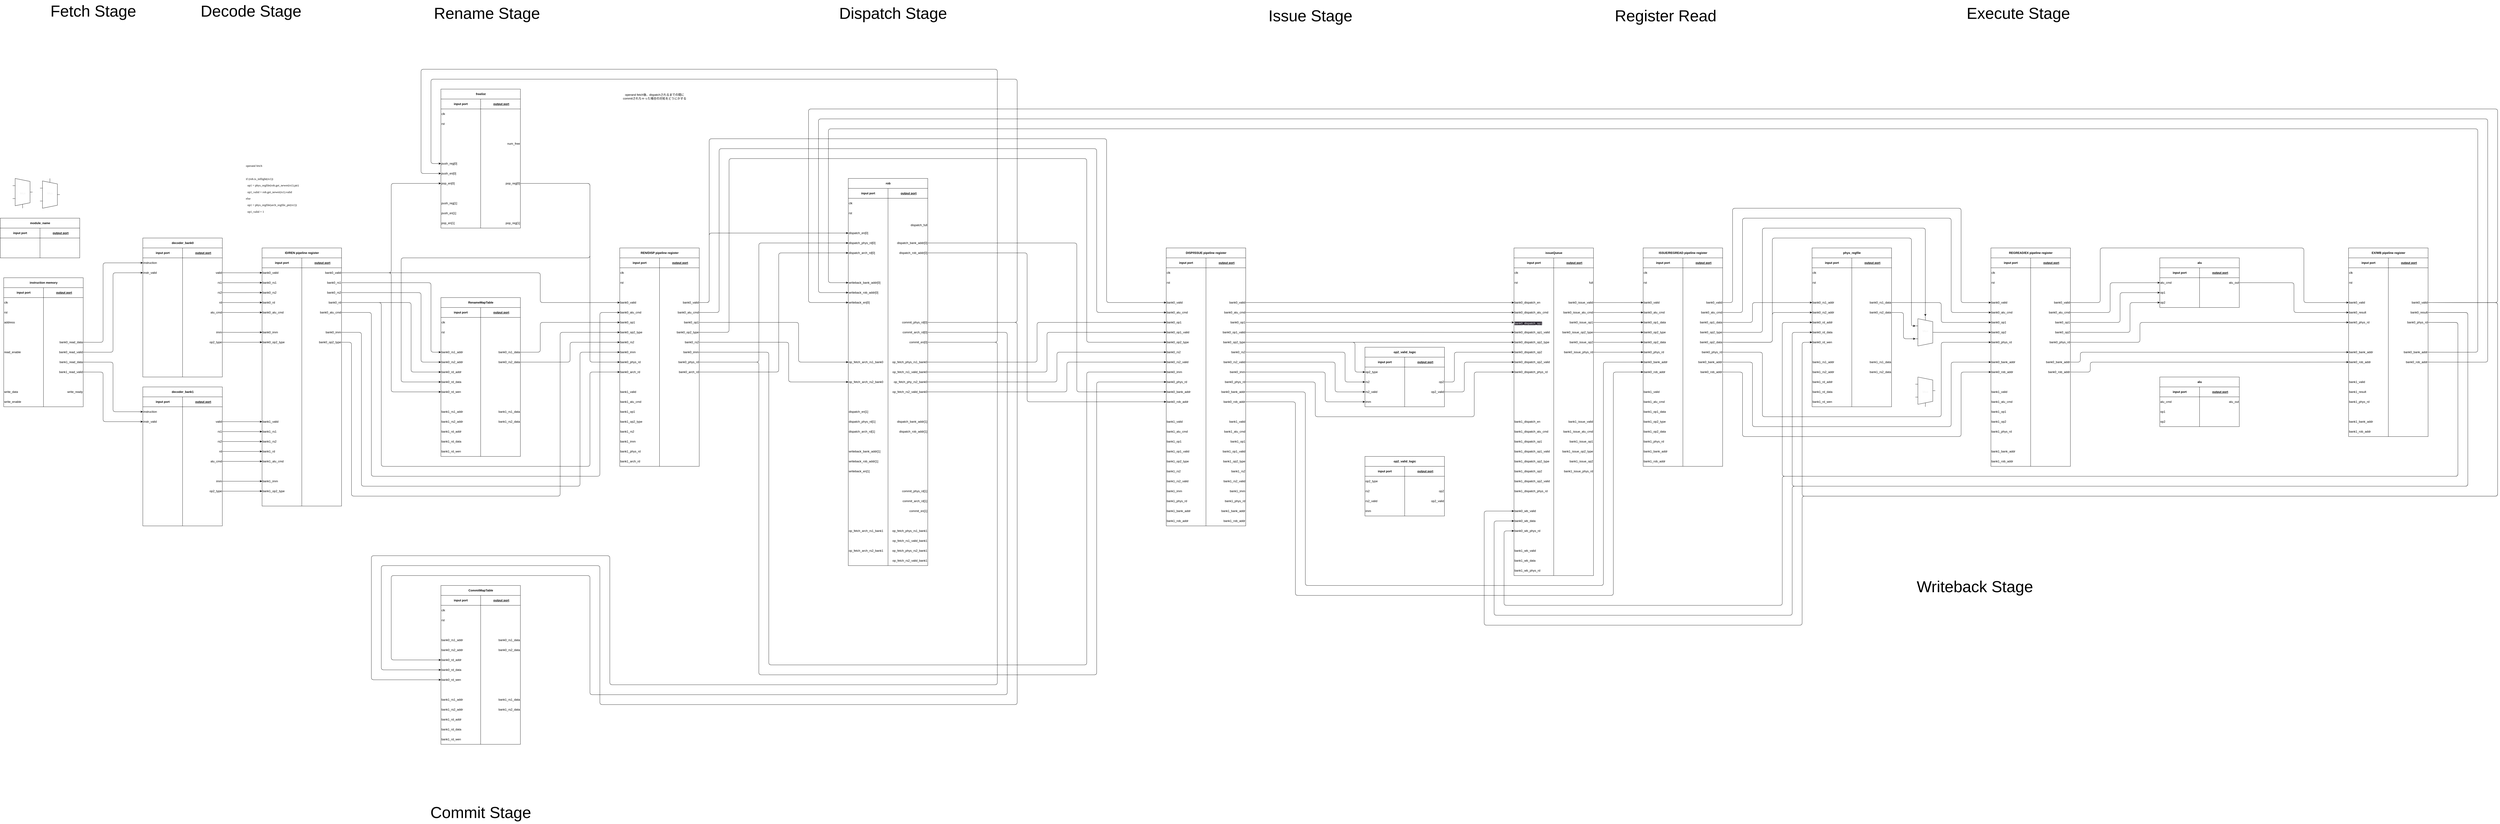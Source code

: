 <mxfile>
    <diagram id="S1DCc6HTFnJgB7TEUcNp" name="ページ1">
        <mxGraphModel dx="9644" dy="6686" grid="1" gridSize="10" guides="1" tooltips="0" connect="1" arrows="1" fold="1" page="1" pageScale="1" pageWidth="4681" pageHeight="3300" background="none" math="0" shadow="0">
            <root>
                <mxCell id="0"/>
                <mxCell id="1" parent="0"/>
                <mxCell id="2" value="instruction memory" style="shape=table;startSize=40;container=1;collapsible=1;childLayout=tableLayout;fixedRows=1;rowLines=0;fontStyle=1;align=center;resizeLast=1;html=1;" parent="1" vertex="1">
                    <mxGeometry x="-1640" y="400.06" width="320" height="520" as="geometry">
                        <mxRectangle x="100" y="170" width="70" height="30" as="alternateBounds"/>
                    </mxGeometry>
                </mxCell>
                <mxCell id="3" value="" style="shape=tableRow;horizontal=0;startSize=0;swimlaneHead=0;swimlaneBody=0;fillColor=none;collapsible=0;dropTarget=0;points=[[0,0.5],[1,0.5]];portConstraint=eastwest;top=0;left=0;right=0;bottom=1;" parent="2" vertex="1">
                    <mxGeometry y="40" width="320" height="40" as="geometry"/>
                </mxCell>
                <mxCell id="4" value="input port" style="shape=partialRectangle;connectable=0;fillColor=none;top=0;left=0;bottom=0;right=0;fontStyle=1;overflow=hidden;whiteSpace=wrap;html=1;" parent="3" vertex="1">
                    <mxGeometry width="160" height="40" as="geometry">
                        <mxRectangle width="160" height="40" as="alternateBounds"/>
                    </mxGeometry>
                </mxCell>
                <mxCell id="5" value="&lt;div align=&quot;center&quot;&gt;output port&lt;/div&gt;" style="shape=partialRectangle;connectable=0;fillColor=none;top=0;left=0;bottom=0;right=0;align=center;spacingLeft=6;fontStyle=5;overflow=hidden;whiteSpace=wrap;html=1;" parent="3" vertex="1">
                    <mxGeometry x="160" width="160" height="40" as="geometry">
                        <mxRectangle width="160" height="40" as="alternateBounds"/>
                    </mxGeometry>
                </mxCell>
                <mxCell id="6" value="" style="shape=tableRow;horizontal=0;startSize=0;swimlaneHead=0;swimlaneBody=0;fillColor=none;collapsible=0;dropTarget=0;points=[[0,0.5],[1,0.5]];portConstraint=eastwest;top=0;left=0;right=0;bottom=0;" parent="2" vertex="1">
                    <mxGeometry y="80" width="320" height="40" as="geometry"/>
                </mxCell>
                <mxCell id="7" value="clk" style="shape=partialRectangle;connectable=0;fillColor=none;top=0;left=0;bottom=0;right=0;editable=1;overflow=hidden;whiteSpace=wrap;html=1;align=left;" parent="6" vertex="1">
                    <mxGeometry width="160" height="40" as="geometry">
                        <mxRectangle width="160" height="40" as="alternateBounds"/>
                    </mxGeometry>
                </mxCell>
                <mxCell id="8" value="" style="shape=partialRectangle;connectable=0;fillColor=none;top=0;left=0;bottom=0;right=0;align=right;spacingLeft=6;overflow=hidden;whiteSpace=wrap;html=1;" parent="6" vertex="1">
                    <mxGeometry x="160" width="160" height="40" as="geometry">
                        <mxRectangle width="160" height="40" as="alternateBounds"/>
                    </mxGeometry>
                </mxCell>
                <mxCell id="9" value="" style="shape=tableRow;horizontal=0;startSize=0;swimlaneHead=0;swimlaneBody=0;fillColor=none;collapsible=0;dropTarget=0;points=[[0,0.5],[1,0.5]];portConstraint=eastwest;top=0;left=0;right=0;bottom=0;" parent="2" vertex="1">
                    <mxGeometry y="120" width="320" height="40" as="geometry"/>
                </mxCell>
                <mxCell id="10" value="rst" style="shape=partialRectangle;connectable=0;fillColor=none;top=0;left=0;bottom=0;right=0;editable=1;overflow=hidden;whiteSpace=wrap;html=1;align=left;" parent="9" vertex="1">
                    <mxGeometry width="160" height="40" as="geometry">
                        <mxRectangle width="160" height="40" as="alternateBounds"/>
                    </mxGeometry>
                </mxCell>
                <mxCell id="11" value="" style="shape=partialRectangle;connectable=0;fillColor=none;top=0;left=0;bottom=0;right=0;align=right;spacingLeft=6;overflow=hidden;whiteSpace=wrap;html=1;" parent="9" vertex="1">
                    <mxGeometry x="160" width="160" height="40" as="geometry">
                        <mxRectangle width="160" height="40" as="alternateBounds"/>
                    </mxGeometry>
                </mxCell>
                <mxCell id="12" value="" style="shape=tableRow;horizontal=0;startSize=0;swimlaneHead=0;swimlaneBody=0;fillColor=none;collapsible=0;dropTarget=0;points=[[0,0.5],[1,0.5]];portConstraint=eastwest;top=0;left=0;right=0;bottom=0;" parent="2" vertex="1">
                    <mxGeometry y="160" width="320" height="40" as="geometry"/>
                </mxCell>
                <mxCell id="13" value="address" style="shape=partialRectangle;connectable=0;fillColor=none;top=0;left=0;bottom=0;right=0;editable=1;overflow=hidden;whiteSpace=wrap;html=1;align=left;" parent="12" vertex="1">
                    <mxGeometry width="160" height="40" as="geometry">
                        <mxRectangle width="160" height="40" as="alternateBounds"/>
                    </mxGeometry>
                </mxCell>
                <mxCell id="14" value="" style="shape=partialRectangle;connectable=0;fillColor=none;top=0;left=0;bottom=0;right=0;align=right;spacingLeft=6;overflow=hidden;whiteSpace=wrap;html=1;" parent="12" vertex="1">
                    <mxGeometry x="160" width="160" height="40" as="geometry">
                        <mxRectangle width="160" height="40" as="alternateBounds"/>
                    </mxGeometry>
                </mxCell>
                <mxCell id="15" style="shape=tableRow;horizontal=0;startSize=0;swimlaneHead=0;swimlaneBody=0;fillColor=none;collapsible=0;dropTarget=0;points=[[0,0.5],[1,0.5]];portConstraint=eastwest;top=0;left=0;right=0;bottom=0;" parent="2" vertex="1">
                    <mxGeometry y="200" width="320" height="40" as="geometry"/>
                </mxCell>
                <mxCell id="16" style="shape=partialRectangle;connectable=0;fillColor=none;top=0;left=0;bottom=0;right=0;editable=1;overflow=hidden;whiteSpace=wrap;html=1;align=left;" parent="15" vertex="1">
                    <mxGeometry width="160" height="40" as="geometry">
                        <mxRectangle width="160" height="40" as="alternateBounds"/>
                    </mxGeometry>
                </mxCell>
                <mxCell id="17" style="shape=partialRectangle;connectable=0;fillColor=none;top=0;left=0;bottom=0;right=0;align=right;spacingLeft=6;overflow=hidden;whiteSpace=wrap;html=1;" parent="15" vertex="1">
                    <mxGeometry x="160" width="160" height="40" as="geometry">
                        <mxRectangle width="160" height="40" as="alternateBounds"/>
                    </mxGeometry>
                </mxCell>
                <mxCell id="18" style="shape=tableRow;horizontal=0;startSize=0;swimlaneHead=0;swimlaneBody=0;fillColor=none;collapsible=0;dropTarget=0;points=[[0,0.5],[1,0.5]];portConstraint=eastwest;top=0;left=0;right=0;bottom=0;" parent="2" vertex="1">
                    <mxGeometry y="240" width="320" height="40" as="geometry"/>
                </mxCell>
                <mxCell id="19" value="" style="shape=partialRectangle;connectable=0;fillColor=none;top=0;left=0;bottom=0;right=0;editable=1;overflow=hidden;whiteSpace=wrap;html=1;align=left;" parent="18" vertex="1">
                    <mxGeometry width="160" height="40" as="geometry">
                        <mxRectangle width="160" height="40" as="alternateBounds"/>
                    </mxGeometry>
                </mxCell>
                <mxCell id="20" value="bank0_read_data" style="shape=partialRectangle;connectable=0;fillColor=none;top=0;left=0;bottom=0;right=0;align=right;spacingLeft=6;overflow=hidden;whiteSpace=wrap;html=1;" parent="18" vertex="1">
                    <mxGeometry x="160" width="160" height="40" as="geometry">
                        <mxRectangle width="160" height="40" as="alternateBounds"/>
                    </mxGeometry>
                </mxCell>
                <mxCell id="21" style="shape=tableRow;horizontal=0;startSize=0;swimlaneHead=0;swimlaneBody=0;fillColor=none;collapsible=0;dropTarget=0;points=[[0,0.5],[1,0.5]];portConstraint=eastwest;top=0;left=0;right=0;bottom=0;" parent="2" vertex="1">
                    <mxGeometry y="280" width="320" height="40" as="geometry"/>
                </mxCell>
                <mxCell id="22" value="read_enable" style="shape=partialRectangle;connectable=0;fillColor=none;top=0;left=0;bottom=0;right=0;editable=1;overflow=hidden;whiteSpace=wrap;html=1;align=left;" parent="21" vertex="1">
                    <mxGeometry width="160" height="40" as="geometry">
                        <mxRectangle width="160" height="40" as="alternateBounds"/>
                    </mxGeometry>
                </mxCell>
                <mxCell id="23" value="bank0_read_valid" style="shape=partialRectangle;connectable=0;fillColor=none;top=0;left=0;bottom=0;right=0;align=right;spacingLeft=6;overflow=hidden;whiteSpace=wrap;html=1;" parent="21" vertex="1">
                    <mxGeometry x="160" width="160" height="40" as="geometry">
                        <mxRectangle width="160" height="40" as="alternateBounds"/>
                    </mxGeometry>
                </mxCell>
                <mxCell id="995" style="shape=tableRow;horizontal=0;startSize=0;swimlaneHead=0;swimlaneBody=0;fillColor=none;collapsible=0;dropTarget=0;points=[[0,0.5],[1,0.5]];portConstraint=eastwest;top=0;left=0;right=0;bottom=0;" parent="2" vertex="1">
                    <mxGeometry y="320" width="320" height="40" as="geometry"/>
                </mxCell>
                <mxCell id="996" style="shape=partialRectangle;connectable=0;fillColor=none;top=0;left=0;bottom=0;right=0;editable=1;overflow=hidden;whiteSpace=wrap;html=1;align=left;" parent="995" vertex="1">
                    <mxGeometry width="160" height="40" as="geometry">
                        <mxRectangle width="160" height="40" as="alternateBounds"/>
                    </mxGeometry>
                </mxCell>
                <mxCell id="997" value="bank1_read_data" style="shape=partialRectangle;connectable=0;fillColor=none;top=0;left=0;bottom=0;right=0;align=right;spacingLeft=6;overflow=hidden;whiteSpace=wrap;html=1;" parent="995" vertex="1">
                    <mxGeometry x="160" width="160" height="40" as="geometry">
                        <mxRectangle width="160" height="40" as="alternateBounds"/>
                    </mxGeometry>
                </mxCell>
                <mxCell id="992" style="shape=tableRow;horizontal=0;startSize=0;swimlaneHead=0;swimlaneBody=0;fillColor=none;collapsible=0;dropTarget=0;points=[[0,0.5],[1,0.5]];portConstraint=eastwest;top=0;left=0;right=0;bottom=0;" parent="2" vertex="1">
                    <mxGeometry y="360" width="320" height="40" as="geometry"/>
                </mxCell>
                <mxCell id="993" style="shape=partialRectangle;connectable=0;fillColor=none;top=0;left=0;bottom=0;right=0;editable=1;overflow=hidden;whiteSpace=wrap;html=1;align=left;" parent="992" vertex="1">
                    <mxGeometry width="160" height="40" as="geometry">
                        <mxRectangle width="160" height="40" as="alternateBounds"/>
                    </mxGeometry>
                </mxCell>
                <mxCell id="994" value="bank1_read_valid" style="shape=partialRectangle;connectable=0;fillColor=none;top=0;left=0;bottom=0;right=0;align=right;spacingLeft=6;overflow=hidden;whiteSpace=wrap;html=1;" parent="992" vertex="1">
                    <mxGeometry x="160" width="160" height="40" as="geometry">
                        <mxRectangle width="160" height="40" as="alternateBounds"/>
                    </mxGeometry>
                </mxCell>
                <mxCell id="24" style="shape=tableRow;horizontal=0;startSize=0;swimlaneHead=0;swimlaneBody=0;fillColor=none;collapsible=0;dropTarget=0;points=[[0,0.5],[1,0.5]];portConstraint=eastwest;top=0;left=0;right=0;bottom=0;" parent="2" vertex="1">
                    <mxGeometry y="400" width="320" height="40" as="geometry"/>
                </mxCell>
                <mxCell id="25" style="shape=partialRectangle;connectable=0;fillColor=none;top=0;left=0;bottom=0;right=0;editable=1;overflow=hidden;whiteSpace=wrap;html=1;align=left;" parent="24" vertex="1">
                    <mxGeometry width="160" height="40" as="geometry">
                        <mxRectangle width="160" height="40" as="alternateBounds"/>
                    </mxGeometry>
                </mxCell>
                <mxCell id="26" style="shape=partialRectangle;connectable=0;fillColor=none;top=0;left=0;bottom=0;right=0;align=right;spacingLeft=6;overflow=hidden;whiteSpace=wrap;html=1;" parent="24" vertex="1">
                    <mxGeometry x="160" width="160" height="40" as="geometry">
                        <mxRectangle width="160" height="40" as="alternateBounds"/>
                    </mxGeometry>
                </mxCell>
                <mxCell id="27" style="shape=tableRow;horizontal=0;startSize=0;swimlaneHead=0;swimlaneBody=0;fillColor=none;collapsible=0;dropTarget=0;points=[[0,0.5],[1,0.5]];portConstraint=eastwest;top=0;left=0;right=0;bottom=0;" parent="2" vertex="1">
                    <mxGeometry y="440" width="320" height="40" as="geometry"/>
                </mxCell>
                <mxCell id="28" value="write_data" style="shape=partialRectangle;connectable=0;fillColor=none;top=0;left=0;bottom=0;right=0;editable=1;overflow=hidden;whiteSpace=wrap;html=1;align=left;" parent="27" vertex="1">
                    <mxGeometry width="160" height="40" as="geometry">
                        <mxRectangle width="160" height="40" as="alternateBounds"/>
                    </mxGeometry>
                </mxCell>
                <mxCell id="29" value="write_ready" style="shape=partialRectangle;connectable=0;fillColor=none;top=0;left=0;bottom=0;right=0;align=right;spacingLeft=6;overflow=hidden;whiteSpace=wrap;html=1;" parent="27" vertex="1">
                    <mxGeometry x="160" width="160" height="40" as="geometry">
                        <mxRectangle width="160" height="40" as="alternateBounds"/>
                    </mxGeometry>
                </mxCell>
                <mxCell id="30" style="shape=tableRow;horizontal=0;startSize=0;swimlaneHead=0;swimlaneBody=0;fillColor=none;collapsible=0;dropTarget=0;points=[[0,0.5],[1,0.5]];portConstraint=eastwest;top=0;left=0;right=0;bottom=0;" parent="2" vertex="1">
                    <mxGeometry y="480" width="320" height="40" as="geometry"/>
                </mxCell>
                <mxCell id="31" value="write_enable" style="shape=partialRectangle;connectable=0;fillColor=none;top=0;left=0;bottom=0;right=0;editable=1;overflow=hidden;whiteSpace=wrap;html=1;align=left;" parent="30" vertex="1">
                    <mxGeometry width="160" height="40" as="geometry">
                        <mxRectangle width="160" height="40" as="alternateBounds"/>
                    </mxGeometry>
                </mxCell>
                <mxCell id="32" style="shape=partialRectangle;connectable=0;fillColor=none;top=0;left=0;bottom=0;right=0;align=right;spacingLeft=6;overflow=hidden;whiteSpace=wrap;html=1;" parent="30" vertex="1">
                    <mxGeometry x="160" width="160" height="40" as="geometry">
                        <mxRectangle width="160" height="40" as="alternateBounds"/>
                    </mxGeometry>
                </mxCell>
                <mxCell id="33" value="decoder_bank0" style="shape=table;startSize=40;container=1;collapsible=1;childLayout=tableLayout;fixedRows=1;rowLines=0;fontStyle=1;align=center;resizeLast=1;html=1;" parent="1" vertex="1">
                    <mxGeometry x="-1080" y="240.06" width="320" height="560" as="geometry">
                        <mxRectangle x="100" y="170" width="70" height="30" as="alternateBounds"/>
                    </mxGeometry>
                </mxCell>
                <mxCell id="34" value="" style="shape=tableRow;horizontal=0;startSize=0;swimlaneHead=0;swimlaneBody=0;fillColor=none;collapsible=0;dropTarget=0;points=[[0,0.5],[1,0.5]];portConstraint=eastwest;top=0;left=0;right=0;bottom=1;" parent="33" vertex="1">
                    <mxGeometry y="40" width="320" height="40" as="geometry"/>
                </mxCell>
                <mxCell id="35" value="input port" style="shape=partialRectangle;connectable=0;fillColor=none;top=0;left=0;bottom=0;right=0;fontStyle=1;overflow=hidden;whiteSpace=wrap;html=1;" parent="34" vertex="1">
                    <mxGeometry width="160" height="40" as="geometry">
                        <mxRectangle width="160" height="40" as="alternateBounds"/>
                    </mxGeometry>
                </mxCell>
                <mxCell id="36" value="&lt;div align=&quot;center&quot;&gt;output port&lt;/div&gt;" style="shape=partialRectangle;connectable=0;fillColor=none;top=0;left=0;bottom=0;right=0;align=center;spacingLeft=6;fontStyle=5;overflow=hidden;whiteSpace=wrap;html=1;" parent="34" vertex="1">
                    <mxGeometry x="160" width="160" height="40" as="geometry">
                        <mxRectangle width="160" height="40" as="alternateBounds"/>
                    </mxGeometry>
                </mxCell>
                <mxCell id="37" value="" style="shape=tableRow;horizontal=0;startSize=0;swimlaneHead=0;swimlaneBody=0;fillColor=none;collapsible=0;dropTarget=0;points=[[0,0.5],[1,0.5]];portConstraint=eastwest;top=0;left=0;right=0;bottom=0;" parent="33" vertex="1">
                    <mxGeometry y="80" width="320" height="40" as="geometry"/>
                </mxCell>
                <mxCell id="38" value="instruction" style="shape=partialRectangle;connectable=0;fillColor=none;top=0;left=0;bottom=0;right=0;editable=1;overflow=hidden;whiteSpace=wrap;html=1;align=left;" parent="37" vertex="1">
                    <mxGeometry width="160" height="40" as="geometry">
                        <mxRectangle width="160" height="40" as="alternateBounds"/>
                    </mxGeometry>
                </mxCell>
                <mxCell id="39" value="" style="shape=partialRectangle;connectable=0;fillColor=none;top=0;left=0;bottom=0;right=0;align=right;spacingLeft=6;overflow=hidden;whiteSpace=wrap;html=1;" parent="37" vertex="1">
                    <mxGeometry x="160" width="160" height="40" as="geometry">
                        <mxRectangle width="160" height="40" as="alternateBounds"/>
                    </mxGeometry>
                </mxCell>
                <mxCell id="40" value="" style="shape=tableRow;horizontal=0;startSize=0;swimlaneHead=0;swimlaneBody=0;fillColor=none;collapsible=0;dropTarget=0;points=[[0,0.5],[1,0.5]];portConstraint=eastwest;top=0;left=0;right=0;bottom=0;" parent="33" vertex="1">
                    <mxGeometry y="120" width="320" height="40" as="geometry"/>
                </mxCell>
                <mxCell id="41" value="instr_valid" style="shape=partialRectangle;connectable=0;fillColor=none;top=0;left=0;bottom=0;right=0;editable=1;overflow=hidden;whiteSpace=wrap;html=1;align=left;" parent="40" vertex="1">
                    <mxGeometry width="160" height="40" as="geometry">
                        <mxRectangle width="160" height="40" as="alternateBounds"/>
                    </mxGeometry>
                </mxCell>
                <mxCell id="42" value="valid" style="shape=partialRectangle;connectable=0;fillColor=none;top=0;left=0;bottom=0;right=0;align=right;spacingLeft=6;overflow=hidden;whiteSpace=wrap;html=1;" parent="40" vertex="1">
                    <mxGeometry x="160" width="160" height="40" as="geometry">
                        <mxRectangle width="160" height="40" as="alternateBounds"/>
                    </mxGeometry>
                </mxCell>
                <mxCell id="52" style="shape=tableRow;horizontal=0;startSize=0;swimlaneHead=0;swimlaneBody=0;fillColor=none;collapsible=0;dropTarget=0;points=[[0,0.5],[1,0.5]];portConstraint=eastwest;top=0;left=0;right=0;bottom=0;" parent="33" vertex="1">
                    <mxGeometry y="160" width="320" height="40" as="geometry"/>
                </mxCell>
                <mxCell id="53" style="shape=partialRectangle;connectable=0;fillColor=none;top=0;left=0;bottom=0;right=0;editable=1;overflow=hidden;whiteSpace=wrap;html=1;align=left;" parent="52" vertex="1">
                    <mxGeometry width="160" height="40" as="geometry">
                        <mxRectangle width="160" height="40" as="alternateBounds"/>
                    </mxGeometry>
                </mxCell>
                <mxCell id="54" value="rs1" style="shape=partialRectangle;connectable=0;fillColor=none;top=0;left=0;bottom=0;right=0;align=right;spacingLeft=6;overflow=hidden;whiteSpace=wrap;html=1;" parent="52" vertex="1">
                    <mxGeometry x="160" width="160" height="40" as="geometry">
                        <mxRectangle width="160" height="40" as="alternateBounds"/>
                    </mxGeometry>
                </mxCell>
                <mxCell id="55" style="shape=tableRow;horizontal=0;startSize=0;swimlaneHead=0;swimlaneBody=0;fillColor=none;collapsible=0;dropTarget=0;points=[[0,0.5],[1,0.5]];portConstraint=eastwest;top=0;left=0;right=0;bottom=0;" parent="33" vertex="1">
                    <mxGeometry y="200" width="320" height="40" as="geometry"/>
                </mxCell>
                <mxCell id="56" style="shape=partialRectangle;connectable=0;fillColor=none;top=0;left=0;bottom=0;right=0;editable=1;overflow=hidden;whiteSpace=wrap;html=1;align=left;" parent="55" vertex="1">
                    <mxGeometry width="160" height="40" as="geometry">
                        <mxRectangle width="160" height="40" as="alternateBounds"/>
                    </mxGeometry>
                </mxCell>
                <mxCell id="57" value="rs2" style="shape=partialRectangle;connectable=0;fillColor=none;top=0;left=0;bottom=0;right=0;align=right;spacingLeft=6;overflow=hidden;whiteSpace=wrap;html=1;" parent="55" vertex="1">
                    <mxGeometry x="160" width="160" height="40" as="geometry">
                        <mxRectangle width="160" height="40" as="alternateBounds"/>
                    </mxGeometry>
                </mxCell>
                <mxCell id="58" style="shape=tableRow;horizontal=0;startSize=0;swimlaneHead=0;swimlaneBody=0;fillColor=none;collapsible=0;dropTarget=0;points=[[0,0.5],[1,0.5]];portConstraint=eastwest;top=0;left=0;right=0;bottom=0;" parent="33" vertex="1">
                    <mxGeometry y="240" width="320" height="40" as="geometry"/>
                </mxCell>
                <mxCell id="59" style="shape=partialRectangle;connectable=0;fillColor=none;top=0;left=0;bottom=0;right=0;editable=1;overflow=hidden;whiteSpace=wrap;html=1;align=left;" parent="58" vertex="1">
                    <mxGeometry width="160" height="40" as="geometry">
                        <mxRectangle width="160" height="40" as="alternateBounds"/>
                    </mxGeometry>
                </mxCell>
                <mxCell id="60" value="rd" style="shape=partialRectangle;connectable=0;fillColor=none;top=0;left=0;bottom=0;right=0;align=right;spacingLeft=6;overflow=hidden;whiteSpace=wrap;html=1;" parent="58" vertex="1">
                    <mxGeometry x="160" width="160" height="40" as="geometry">
                        <mxRectangle width="160" height="40" as="alternateBounds"/>
                    </mxGeometry>
                </mxCell>
                <mxCell id="61" style="shape=tableRow;horizontal=0;startSize=0;swimlaneHead=0;swimlaneBody=0;fillColor=none;collapsible=0;dropTarget=0;points=[[0,0.5],[1,0.5]];portConstraint=eastwest;top=0;left=0;right=0;bottom=0;" parent="33" vertex="1">
                    <mxGeometry y="280" width="320" height="40" as="geometry"/>
                </mxCell>
                <mxCell id="62" style="shape=partialRectangle;connectable=0;fillColor=none;top=0;left=0;bottom=0;right=0;editable=1;overflow=hidden;whiteSpace=wrap;html=1;align=left;" parent="61" vertex="1">
                    <mxGeometry width="160" height="40" as="geometry">
                        <mxRectangle width="160" height="40" as="alternateBounds"/>
                    </mxGeometry>
                </mxCell>
                <mxCell id="63" value="alu_cmd" style="shape=partialRectangle;connectable=0;fillColor=none;top=0;left=0;bottom=0;right=0;align=right;spacingLeft=6;overflow=hidden;whiteSpace=wrap;html=1;" parent="61" vertex="1">
                    <mxGeometry x="160" width="160" height="40" as="geometry">
                        <mxRectangle width="160" height="40" as="alternateBounds"/>
                    </mxGeometry>
                </mxCell>
                <mxCell id="64" style="shape=tableRow;horizontal=0;startSize=0;swimlaneHead=0;swimlaneBody=0;fillColor=none;collapsible=0;dropTarget=0;points=[[0,0.5],[1,0.5]];portConstraint=eastwest;top=0;left=0;right=0;bottom=0;" parent="33" vertex="1">
                    <mxGeometry y="320" width="320" height="40" as="geometry"/>
                </mxCell>
                <mxCell id="65" style="shape=partialRectangle;connectable=0;fillColor=none;top=0;left=0;bottom=0;right=0;editable=1;overflow=hidden;whiteSpace=wrap;html=1;align=left;" parent="64" vertex="1">
                    <mxGeometry width="160" height="40" as="geometry">
                        <mxRectangle width="160" height="40" as="alternateBounds"/>
                    </mxGeometry>
                </mxCell>
                <mxCell id="66" style="shape=partialRectangle;connectable=0;fillColor=none;top=0;left=0;bottom=0;right=0;align=right;spacingLeft=6;overflow=hidden;whiteSpace=wrap;html=1;" parent="64" vertex="1">
                    <mxGeometry x="160" width="160" height="40" as="geometry">
                        <mxRectangle width="160" height="40" as="alternateBounds"/>
                    </mxGeometry>
                </mxCell>
                <mxCell id="67" style="shape=tableRow;horizontal=0;startSize=0;swimlaneHead=0;swimlaneBody=0;fillColor=none;collapsible=0;dropTarget=0;points=[[0,0.5],[1,0.5]];portConstraint=eastwest;top=0;left=0;right=0;bottom=0;" parent="33" vertex="1">
                    <mxGeometry y="360" width="320" height="40" as="geometry"/>
                </mxCell>
                <mxCell id="68" style="shape=partialRectangle;connectable=0;fillColor=none;top=0;left=0;bottom=0;right=0;editable=1;overflow=hidden;whiteSpace=wrap;html=1;align=left;" parent="67" vertex="1">
                    <mxGeometry width="160" height="40" as="geometry">
                        <mxRectangle width="160" height="40" as="alternateBounds"/>
                    </mxGeometry>
                </mxCell>
                <mxCell id="69" value="imm" style="shape=partialRectangle;connectable=0;fillColor=none;top=0;left=0;bottom=0;right=0;align=right;spacingLeft=6;overflow=hidden;whiteSpace=wrap;html=1;" parent="67" vertex="1">
                    <mxGeometry x="160" width="160" height="40" as="geometry">
                        <mxRectangle width="160" height="40" as="alternateBounds"/>
                    </mxGeometry>
                </mxCell>
                <mxCell id="70" style="shape=tableRow;horizontal=0;startSize=0;swimlaneHead=0;swimlaneBody=0;fillColor=none;collapsible=0;dropTarget=0;points=[[0,0.5],[1,0.5]];portConstraint=eastwest;top=0;left=0;right=0;bottom=0;" parent="33" vertex="1">
                    <mxGeometry y="400" width="320" height="40" as="geometry"/>
                </mxCell>
                <mxCell id="71" style="shape=partialRectangle;connectable=0;fillColor=none;top=0;left=0;bottom=0;right=0;editable=1;overflow=hidden;whiteSpace=wrap;html=1;align=left;" parent="70" vertex="1">
                    <mxGeometry width="160" height="40" as="geometry">
                        <mxRectangle width="160" height="40" as="alternateBounds"/>
                    </mxGeometry>
                </mxCell>
                <mxCell id="72" value="op2_type" style="shape=partialRectangle;connectable=0;fillColor=none;top=0;left=0;bottom=0;right=0;align=right;spacingLeft=6;overflow=hidden;whiteSpace=wrap;html=1;" parent="70" vertex="1">
                    <mxGeometry x="160" width="160" height="40" as="geometry">
                        <mxRectangle width="160" height="40" as="alternateBounds"/>
                    </mxGeometry>
                </mxCell>
                <mxCell id="73" style="shape=tableRow;horizontal=0;startSize=0;swimlaneHead=0;swimlaneBody=0;fillColor=none;collapsible=0;dropTarget=0;points=[[0,0.5],[1,0.5]];portConstraint=eastwest;top=0;left=0;right=0;bottom=0;" parent="33" vertex="1">
                    <mxGeometry y="440" width="320" height="40" as="geometry"/>
                </mxCell>
                <mxCell id="74" style="shape=partialRectangle;connectable=0;fillColor=none;top=0;left=0;bottom=0;right=0;editable=1;overflow=hidden;whiteSpace=wrap;html=1;align=left;" parent="73" vertex="1">
                    <mxGeometry width="160" height="40" as="geometry">
                        <mxRectangle width="160" height="40" as="alternateBounds"/>
                    </mxGeometry>
                </mxCell>
                <mxCell id="75" style="shape=partialRectangle;connectable=0;fillColor=none;top=0;left=0;bottom=0;right=0;align=right;spacingLeft=6;overflow=hidden;whiteSpace=wrap;html=1;" parent="73" vertex="1">
                    <mxGeometry x="160" width="160" height="40" as="geometry">
                        <mxRectangle width="160" height="40" as="alternateBounds"/>
                    </mxGeometry>
                </mxCell>
                <mxCell id="76" style="shape=tableRow;horizontal=0;startSize=0;swimlaneHead=0;swimlaneBody=0;fillColor=none;collapsible=0;dropTarget=0;points=[[0,0.5],[1,0.5]];portConstraint=eastwest;top=0;left=0;right=0;bottom=0;" parent="33" vertex="1">
                    <mxGeometry y="480" width="320" height="40" as="geometry"/>
                </mxCell>
                <mxCell id="77" style="shape=partialRectangle;connectable=0;fillColor=none;top=0;left=0;bottom=0;right=0;editable=1;overflow=hidden;whiteSpace=wrap;html=1;align=left;" parent="76" vertex="1">
                    <mxGeometry width="160" height="40" as="geometry">
                        <mxRectangle width="160" height="40" as="alternateBounds"/>
                    </mxGeometry>
                </mxCell>
                <mxCell id="78" style="shape=partialRectangle;connectable=0;fillColor=none;top=0;left=0;bottom=0;right=0;align=right;spacingLeft=6;overflow=hidden;whiteSpace=wrap;html=1;" parent="76" vertex="1">
                    <mxGeometry x="160" width="160" height="40" as="geometry">
                        <mxRectangle width="160" height="40" as="alternateBounds"/>
                    </mxGeometry>
                </mxCell>
                <mxCell id="79" style="shape=tableRow;horizontal=0;startSize=0;swimlaneHead=0;swimlaneBody=0;fillColor=none;collapsible=0;dropTarget=0;points=[[0,0.5],[1,0.5]];portConstraint=eastwest;top=0;left=0;right=0;bottom=0;" parent="33" vertex="1">
                    <mxGeometry y="520" width="320" height="40" as="geometry"/>
                </mxCell>
                <mxCell id="80" style="shape=partialRectangle;connectable=0;fillColor=none;top=0;left=0;bottom=0;right=0;editable=1;overflow=hidden;whiteSpace=wrap;html=1;align=left;" parent="79" vertex="1">
                    <mxGeometry width="160" height="40" as="geometry">
                        <mxRectangle width="160" height="40" as="alternateBounds"/>
                    </mxGeometry>
                </mxCell>
                <mxCell id="81" style="shape=partialRectangle;connectable=0;fillColor=none;top=0;left=0;bottom=0;right=0;align=right;spacingLeft=6;overflow=hidden;whiteSpace=wrap;html=1;" parent="79" vertex="1">
                    <mxGeometry x="160" width="160" height="40" as="geometry">
                        <mxRectangle width="160" height="40" as="alternateBounds"/>
                    </mxGeometry>
                </mxCell>
                <mxCell id="82" value="freelist" style="shape=table;startSize=40;container=1;collapsible=1;childLayout=tableLayout;fixedRows=1;rowLines=0;fontStyle=1;align=center;resizeLast=1;html=1;" parent="1" vertex="1">
                    <mxGeometry x="120" y="-360" width="320" height="560" as="geometry">
                        <mxRectangle x="100" y="170" width="70" height="30" as="alternateBounds"/>
                    </mxGeometry>
                </mxCell>
                <mxCell id="83" value="" style="shape=tableRow;horizontal=0;startSize=0;swimlaneHead=0;swimlaneBody=0;fillColor=none;collapsible=0;dropTarget=0;points=[[0,0.5],[1,0.5]];portConstraint=eastwest;top=0;left=0;right=0;bottom=1;" parent="82" vertex="1">
                    <mxGeometry y="40" width="320" height="40" as="geometry"/>
                </mxCell>
                <mxCell id="84" value="input port" style="shape=partialRectangle;connectable=0;fillColor=none;top=0;left=0;bottom=0;right=0;fontStyle=1;overflow=hidden;whiteSpace=wrap;html=1;" parent="83" vertex="1">
                    <mxGeometry width="160" height="40" as="geometry">
                        <mxRectangle width="160" height="40" as="alternateBounds"/>
                    </mxGeometry>
                </mxCell>
                <mxCell id="85" value="&lt;div align=&quot;center&quot;&gt;output port&lt;/div&gt;" style="shape=partialRectangle;connectable=0;fillColor=none;top=0;left=0;bottom=0;right=0;align=center;spacingLeft=6;fontStyle=5;overflow=hidden;whiteSpace=wrap;html=1;" parent="83" vertex="1">
                    <mxGeometry x="160" width="160" height="40" as="geometry">
                        <mxRectangle width="160" height="40" as="alternateBounds"/>
                    </mxGeometry>
                </mxCell>
                <mxCell id="86" value="" style="shape=tableRow;horizontal=0;startSize=0;swimlaneHead=0;swimlaneBody=0;fillColor=none;collapsible=0;dropTarget=0;points=[[0,0.5],[1,0.5]];portConstraint=eastwest;top=0;left=0;right=0;bottom=0;" parent="82" vertex="1">
                    <mxGeometry y="80" width="320" height="40" as="geometry"/>
                </mxCell>
                <mxCell id="87" value="clk" style="shape=partialRectangle;connectable=0;fillColor=none;top=0;left=0;bottom=0;right=0;editable=1;overflow=hidden;whiteSpace=wrap;html=1;align=left;" parent="86" vertex="1">
                    <mxGeometry width="160" height="40" as="geometry">
                        <mxRectangle width="160" height="40" as="alternateBounds"/>
                    </mxGeometry>
                </mxCell>
                <mxCell id="88" value="" style="shape=partialRectangle;connectable=0;fillColor=none;top=0;left=0;bottom=0;right=0;align=right;spacingLeft=6;overflow=hidden;whiteSpace=wrap;html=1;" parent="86" vertex="1">
                    <mxGeometry x="160" width="160" height="40" as="geometry">
                        <mxRectangle width="160" height="40" as="alternateBounds"/>
                    </mxGeometry>
                </mxCell>
                <mxCell id="89" value="" style="shape=tableRow;horizontal=0;startSize=0;swimlaneHead=0;swimlaneBody=0;fillColor=none;collapsible=0;dropTarget=0;points=[[0,0.5],[1,0.5]];portConstraint=eastwest;top=0;left=0;right=0;bottom=0;" parent="82" vertex="1">
                    <mxGeometry y="120" width="320" height="40" as="geometry"/>
                </mxCell>
                <mxCell id="90" value="rst" style="shape=partialRectangle;connectable=0;fillColor=none;top=0;left=0;bottom=0;right=0;editable=1;overflow=hidden;whiteSpace=wrap;html=1;align=left;" parent="89" vertex="1">
                    <mxGeometry width="160" height="40" as="geometry">
                        <mxRectangle width="160" height="40" as="alternateBounds"/>
                    </mxGeometry>
                </mxCell>
                <mxCell id="91" value="" style="shape=partialRectangle;connectable=0;fillColor=none;top=0;left=0;bottom=0;right=0;align=right;spacingLeft=6;overflow=hidden;whiteSpace=wrap;html=1;" parent="89" vertex="1">
                    <mxGeometry x="160" width="160" height="40" as="geometry">
                        <mxRectangle width="160" height="40" as="alternateBounds"/>
                    </mxGeometry>
                </mxCell>
                <mxCell id="92" style="shape=tableRow;horizontal=0;startSize=0;swimlaneHead=0;swimlaneBody=0;fillColor=none;collapsible=0;dropTarget=0;points=[[0,0.5],[1,0.5]];portConstraint=eastwest;top=0;left=0;right=0;bottom=0;" parent="82" vertex="1">
                    <mxGeometry y="160" width="320" height="40" as="geometry"/>
                </mxCell>
                <mxCell id="93" style="shape=partialRectangle;connectable=0;fillColor=none;top=0;left=0;bottom=0;right=0;editable=1;overflow=hidden;whiteSpace=wrap;html=1;align=left;" parent="92" vertex="1">
                    <mxGeometry width="160" height="40" as="geometry">
                        <mxRectangle width="160" height="40" as="alternateBounds"/>
                    </mxGeometry>
                </mxCell>
                <mxCell id="94" style="shape=partialRectangle;connectable=0;fillColor=none;top=0;left=0;bottom=0;right=0;align=right;spacingLeft=6;overflow=hidden;whiteSpace=wrap;html=1;" parent="92" vertex="1">
                    <mxGeometry x="160" width="160" height="40" as="geometry">
                        <mxRectangle width="160" height="40" as="alternateBounds"/>
                    </mxGeometry>
                </mxCell>
                <mxCell id="95" style="shape=tableRow;horizontal=0;startSize=0;swimlaneHead=0;swimlaneBody=0;fillColor=none;collapsible=0;dropTarget=0;points=[[0,0.5],[1,0.5]];portConstraint=eastwest;top=0;left=0;right=0;bottom=0;" parent="82" vertex="1">
                    <mxGeometry y="200" width="320" height="40" as="geometry"/>
                </mxCell>
                <mxCell id="96" style="shape=partialRectangle;connectable=0;fillColor=none;top=0;left=0;bottom=0;right=0;editable=1;overflow=hidden;whiteSpace=wrap;html=1;align=left;" parent="95" vertex="1">
                    <mxGeometry width="160" height="40" as="geometry">
                        <mxRectangle width="160" height="40" as="alternateBounds"/>
                    </mxGeometry>
                </mxCell>
                <mxCell id="97" value="num_free" style="shape=partialRectangle;connectable=0;fillColor=none;top=0;left=0;bottom=0;right=0;align=right;spacingLeft=6;overflow=hidden;whiteSpace=wrap;html=1;" parent="95" vertex="1">
                    <mxGeometry x="160" width="160" height="40" as="geometry">
                        <mxRectangle width="160" height="40" as="alternateBounds"/>
                    </mxGeometry>
                </mxCell>
                <mxCell id="98" style="shape=tableRow;horizontal=0;startSize=0;swimlaneHead=0;swimlaneBody=0;fillColor=none;collapsible=0;dropTarget=0;points=[[0,0.5],[1,0.5]];portConstraint=eastwest;top=0;left=0;right=0;bottom=0;" parent="82" vertex="1">
                    <mxGeometry y="240" width="320" height="40" as="geometry"/>
                </mxCell>
                <mxCell id="99" style="shape=partialRectangle;connectable=0;fillColor=none;top=0;left=0;bottom=0;right=0;editable=1;overflow=hidden;whiteSpace=wrap;html=1;align=left;" parent="98" vertex="1">
                    <mxGeometry width="160" height="40" as="geometry">
                        <mxRectangle width="160" height="40" as="alternateBounds"/>
                    </mxGeometry>
                </mxCell>
                <mxCell id="100" style="shape=partialRectangle;connectable=0;fillColor=none;top=0;left=0;bottom=0;right=0;align=right;spacingLeft=6;overflow=hidden;whiteSpace=wrap;html=1;" parent="98" vertex="1">
                    <mxGeometry x="160" width="160" height="40" as="geometry">
                        <mxRectangle width="160" height="40" as="alternateBounds"/>
                    </mxGeometry>
                </mxCell>
                <mxCell id="101" value="" style="shape=tableRow;horizontal=0;startSize=0;swimlaneHead=0;swimlaneBody=0;fillColor=none;collapsible=0;dropTarget=0;points=[[0,0.5],[1,0.5]];portConstraint=eastwest;top=0;left=0;right=0;bottom=0;" parent="82" vertex="1">
                    <mxGeometry y="280" width="320" height="40" as="geometry"/>
                </mxCell>
                <mxCell id="102" value="push_reg[0]" style="shape=partialRectangle;connectable=0;fillColor=none;top=0;left=0;bottom=0;right=0;editable=1;overflow=hidden;whiteSpace=wrap;html=1;align=left;" parent="101" vertex="1">
                    <mxGeometry width="160" height="40" as="geometry">
                        <mxRectangle width="160" height="40" as="alternateBounds"/>
                    </mxGeometry>
                </mxCell>
                <mxCell id="103" value="" style="shape=partialRectangle;connectable=0;fillColor=none;top=0;left=0;bottom=0;right=0;align=right;spacingLeft=6;overflow=hidden;whiteSpace=wrap;html=1;" parent="101" vertex="1">
                    <mxGeometry x="160" width="160" height="40" as="geometry">
                        <mxRectangle width="160" height="40" as="alternateBounds"/>
                    </mxGeometry>
                </mxCell>
                <mxCell id="104" style="shape=tableRow;horizontal=0;startSize=0;swimlaneHead=0;swimlaneBody=0;fillColor=none;collapsible=0;dropTarget=0;points=[[0,0.5],[1,0.5]];portConstraint=eastwest;top=0;left=0;right=0;bottom=0;" parent="82" vertex="1">
                    <mxGeometry y="320" width="320" height="40" as="geometry"/>
                </mxCell>
                <mxCell id="105" value="push_en[0]" style="shape=partialRectangle;connectable=0;fillColor=none;top=0;left=0;bottom=0;right=0;editable=1;overflow=hidden;whiteSpace=wrap;html=1;align=left;" parent="104" vertex="1">
                    <mxGeometry width="160" height="40" as="geometry">
                        <mxRectangle width="160" height="40" as="alternateBounds"/>
                    </mxGeometry>
                </mxCell>
                <mxCell id="106" style="shape=partialRectangle;connectable=0;fillColor=none;top=0;left=0;bottom=0;right=0;align=right;spacingLeft=6;overflow=hidden;whiteSpace=wrap;html=1;" parent="104" vertex="1">
                    <mxGeometry x="160" width="160" height="40" as="geometry">
                        <mxRectangle width="160" height="40" as="alternateBounds"/>
                    </mxGeometry>
                </mxCell>
                <mxCell id="107" style="shape=tableRow;horizontal=0;startSize=0;swimlaneHead=0;swimlaneBody=0;fillColor=none;collapsible=0;dropTarget=0;points=[[0,0.5],[1,0.5]];portConstraint=eastwest;top=0;left=0;right=0;bottom=0;" parent="82" vertex="1">
                    <mxGeometry y="360" width="320" height="40" as="geometry"/>
                </mxCell>
                <mxCell id="108" value="pop_en[0]" style="shape=partialRectangle;connectable=0;fillColor=none;top=0;left=0;bottom=0;right=0;editable=1;overflow=hidden;whiteSpace=wrap;html=1;align=left;" parent="107" vertex="1">
                    <mxGeometry width="160" height="40" as="geometry">
                        <mxRectangle width="160" height="40" as="alternateBounds"/>
                    </mxGeometry>
                </mxCell>
                <mxCell id="109" value="pop_reg[0]" style="shape=partialRectangle;connectable=0;fillColor=none;top=0;left=0;bottom=0;right=0;align=right;spacingLeft=6;overflow=hidden;whiteSpace=wrap;html=1;" parent="107" vertex="1">
                    <mxGeometry x="160" width="160" height="40" as="geometry">
                        <mxRectangle width="160" height="40" as="alternateBounds"/>
                    </mxGeometry>
                </mxCell>
                <mxCell id="110" style="shape=tableRow;horizontal=0;startSize=0;swimlaneHead=0;swimlaneBody=0;fillColor=none;collapsible=0;dropTarget=0;points=[[0,0.5],[1,0.5]];portConstraint=eastwest;top=0;left=0;right=0;bottom=0;" parent="82" vertex="1">
                    <mxGeometry y="400" width="320" height="40" as="geometry"/>
                </mxCell>
                <mxCell id="111" style="shape=partialRectangle;connectable=0;fillColor=none;top=0;left=0;bottom=0;right=0;editable=1;overflow=hidden;whiteSpace=wrap;html=1;align=left;" parent="110" vertex="1">
                    <mxGeometry width="160" height="40" as="geometry">
                        <mxRectangle width="160" height="40" as="alternateBounds"/>
                    </mxGeometry>
                </mxCell>
                <mxCell id="112" style="shape=partialRectangle;connectable=0;fillColor=none;top=0;left=0;bottom=0;right=0;align=right;spacingLeft=6;overflow=hidden;whiteSpace=wrap;html=1;" parent="110" vertex="1">
                    <mxGeometry x="160" width="160" height="40" as="geometry">
                        <mxRectangle width="160" height="40" as="alternateBounds"/>
                    </mxGeometry>
                </mxCell>
                <mxCell id="113" style="shape=tableRow;horizontal=0;startSize=0;swimlaneHead=0;swimlaneBody=0;fillColor=none;collapsible=0;dropTarget=0;points=[[0,0.5],[1,0.5]];portConstraint=eastwest;top=0;left=0;right=0;bottom=0;" parent="82" vertex="1">
                    <mxGeometry y="440" width="320" height="40" as="geometry"/>
                </mxCell>
                <mxCell id="114" value="push_reg[1]" style="shape=partialRectangle;connectable=0;fillColor=none;top=0;left=0;bottom=0;right=0;editable=1;overflow=hidden;whiteSpace=wrap;html=1;align=left;" parent="113" vertex="1">
                    <mxGeometry width="160" height="40" as="geometry">
                        <mxRectangle width="160" height="40" as="alternateBounds"/>
                    </mxGeometry>
                </mxCell>
                <mxCell id="115" style="shape=partialRectangle;connectable=0;fillColor=none;top=0;left=0;bottom=0;right=0;align=right;spacingLeft=6;overflow=hidden;whiteSpace=wrap;html=1;" parent="113" vertex="1">
                    <mxGeometry x="160" width="160" height="40" as="geometry">
                        <mxRectangle width="160" height="40" as="alternateBounds"/>
                    </mxGeometry>
                </mxCell>
                <mxCell id="116" style="shape=tableRow;horizontal=0;startSize=0;swimlaneHead=0;swimlaneBody=0;fillColor=none;collapsible=0;dropTarget=0;points=[[0,0.5],[1,0.5]];portConstraint=eastwest;top=0;left=0;right=0;bottom=0;" parent="82" vertex="1">
                    <mxGeometry y="480" width="320" height="40" as="geometry"/>
                </mxCell>
                <mxCell id="117" value="push_en[1]" style="shape=partialRectangle;connectable=0;fillColor=none;top=0;left=0;bottom=0;right=0;editable=1;overflow=hidden;whiteSpace=wrap;html=1;align=left;" parent="116" vertex="1">
                    <mxGeometry width="160" height="40" as="geometry">
                        <mxRectangle width="160" height="40" as="alternateBounds"/>
                    </mxGeometry>
                </mxCell>
                <mxCell id="118" style="shape=partialRectangle;connectable=0;fillColor=none;top=0;left=0;bottom=0;right=0;align=right;spacingLeft=6;overflow=hidden;whiteSpace=wrap;html=1;" parent="116" vertex="1">
                    <mxGeometry x="160" width="160" height="40" as="geometry">
                        <mxRectangle width="160" height="40" as="alternateBounds"/>
                    </mxGeometry>
                </mxCell>
                <mxCell id="119" style="shape=tableRow;horizontal=0;startSize=0;swimlaneHead=0;swimlaneBody=0;fillColor=none;collapsible=0;dropTarget=0;points=[[0,0.5],[1,0.5]];portConstraint=eastwest;top=0;left=0;right=0;bottom=0;" parent="82" vertex="1">
                    <mxGeometry y="520" width="320" height="40" as="geometry"/>
                </mxCell>
                <mxCell id="120" value="pop_en[1]" style="shape=partialRectangle;connectable=0;fillColor=none;top=0;left=0;bottom=0;right=0;editable=1;overflow=hidden;whiteSpace=wrap;html=1;align=left;" parent="119" vertex="1">
                    <mxGeometry width="160" height="40" as="geometry">
                        <mxRectangle width="160" height="40" as="alternateBounds"/>
                    </mxGeometry>
                </mxCell>
                <mxCell id="121" value="pop_reg[1]" style="shape=partialRectangle;connectable=0;fillColor=none;top=0;left=0;bottom=0;right=0;align=right;spacingLeft=6;overflow=hidden;whiteSpace=wrap;html=1;" parent="119" vertex="1">
                    <mxGeometry x="160" width="160" height="40" as="geometry">
                        <mxRectangle width="160" height="40" as="alternateBounds"/>
                    </mxGeometry>
                </mxCell>
                <mxCell id="122" value="issueQueue" style="shape=table;startSize=40;container=1;collapsible=1;childLayout=tableLayout;fixedRows=1;rowLines=0;fontStyle=1;align=center;resizeLast=1;html=1;" parent="1" vertex="1">
                    <mxGeometry x="4440" y="280.13" width="320" height="1320" as="geometry">
                        <mxRectangle x="100" y="170" width="70" height="30" as="alternateBounds"/>
                    </mxGeometry>
                </mxCell>
                <mxCell id="123" value="" style="shape=tableRow;horizontal=0;startSize=0;swimlaneHead=0;swimlaneBody=0;fillColor=none;collapsible=0;dropTarget=0;points=[[0,0.5],[1,0.5]];portConstraint=eastwest;top=0;left=0;right=0;bottom=1;" parent="122" vertex="1">
                    <mxGeometry y="40" width="320" height="40" as="geometry"/>
                </mxCell>
                <mxCell id="124" value="input port" style="shape=partialRectangle;connectable=0;fillColor=none;top=0;left=0;bottom=0;right=0;fontStyle=1;overflow=hidden;whiteSpace=wrap;html=1;" parent="123" vertex="1">
                    <mxGeometry width="160" height="40" as="geometry">
                        <mxRectangle width="160" height="40" as="alternateBounds"/>
                    </mxGeometry>
                </mxCell>
                <mxCell id="125" value="&lt;div align=&quot;center&quot;&gt;output port&lt;/div&gt;" style="shape=partialRectangle;connectable=0;fillColor=none;top=0;left=0;bottom=0;right=0;align=center;spacingLeft=6;fontStyle=5;overflow=hidden;whiteSpace=wrap;html=1;" parent="123" vertex="1">
                    <mxGeometry x="160" width="160" height="40" as="geometry">
                        <mxRectangle width="160" height="40" as="alternateBounds"/>
                    </mxGeometry>
                </mxCell>
                <mxCell id="126" value="" style="shape=tableRow;horizontal=0;startSize=0;swimlaneHead=0;swimlaneBody=0;fillColor=none;collapsible=0;dropTarget=0;points=[[0,0.5],[1,0.5]];portConstraint=eastwest;top=0;left=0;right=0;bottom=0;" parent="122" vertex="1">
                    <mxGeometry y="80" width="320" height="40" as="geometry"/>
                </mxCell>
                <mxCell id="127" value="clk" style="shape=partialRectangle;connectable=0;fillColor=none;top=0;left=0;bottom=0;right=0;editable=1;overflow=hidden;whiteSpace=wrap;html=1;align=left;" parent="126" vertex="1">
                    <mxGeometry width="160" height="40" as="geometry">
                        <mxRectangle width="160" height="40" as="alternateBounds"/>
                    </mxGeometry>
                </mxCell>
                <mxCell id="128" value="" style="shape=partialRectangle;connectable=0;fillColor=none;top=0;left=0;bottom=0;right=0;align=right;spacingLeft=6;overflow=hidden;whiteSpace=wrap;html=1;" parent="126" vertex="1">
                    <mxGeometry x="160" width="160" height="40" as="geometry">
                        <mxRectangle width="160" height="40" as="alternateBounds"/>
                    </mxGeometry>
                </mxCell>
                <mxCell id="129" value="" style="shape=tableRow;horizontal=0;startSize=0;swimlaneHead=0;swimlaneBody=0;fillColor=none;collapsible=0;dropTarget=0;points=[[0,0.5],[1,0.5]];portConstraint=eastwest;top=0;left=0;right=0;bottom=0;" parent="122" vertex="1">
                    <mxGeometry y="120" width="320" height="40" as="geometry"/>
                </mxCell>
                <mxCell id="130" value="rst" style="shape=partialRectangle;connectable=0;fillColor=none;top=0;left=0;bottom=0;right=0;editable=1;overflow=hidden;whiteSpace=wrap;html=1;align=left;" parent="129" vertex="1">
                    <mxGeometry width="160" height="40" as="geometry">
                        <mxRectangle width="160" height="40" as="alternateBounds"/>
                    </mxGeometry>
                </mxCell>
                <mxCell id="131" value="full" style="shape=partialRectangle;connectable=0;fillColor=none;top=0;left=0;bottom=0;right=0;align=right;spacingLeft=6;overflow=hidden;whiteSpace=wrap;html=1;" parent="129" vertex="1">
                    <mxGeometry x="160" width="160" height="40" as="geometry">
                        <mxRectangle width="160" height="40" as="alternateBounds"/>
                    </mxGeometry>
                </mxCell>
                <mxCell id="132" value="" style="shape=tableRow;horizontal=0;startSize=0;swimlaneHead=0;swimlaneBody=0;fillColor=none;collapsible=0;dropTarget=0;points=[[0,0.5],[1,0.5]];portConstraint=eastwest;top=0;left=0;right=0;bottom=0;" parent="122" vertex="1">
                    <mxGeometry y="160" width="320" height="40" as="geometry"/>
                </mxCell>
                <mxCell id="133" value="" style="shape=partialRectangle;connectable=0;fillColor=none;top=0;left=0;bottom=0;right=0;editable=1;overflow=hidden;whiteSpace=wrap;html=1;align=left;" parent="132" vertex="1">
                    <mxGeometry width="160" height="40" as="geometry">
                        <mxRectangle width="160" height="40" as="alternateBounds"/>
                    </mxGeometry>
                </mxCell>
                <mxCell id="134" value="" style="shape=partialRectangle;connectable=0;fillColor=none;top=0;left=0;bottom=0;right=0;align=right;spacingLeft=6;overflow=hidden;whiteSpace=wrap;html=1;" parent="132" vertex="1">
                    <mxGeometry x="160" width="160" height="40" as="geometry">
                        <mxRectangle width="160" height="40" as="alternateBounds"/>
                    </mxGeometry>
                </mxCell>
                <mxCell id="135" style="shape=tableRow;horizontal=0;startSize=0;swimlaneHead=0;swimlaneBody=0;fillColor=none;collapsible=0;dropTarget=0;points=[[0,0.5],[1,0.5]];portConstraint=eastwest;top=0;left=0;right=0;bottom=0;" parent="122" vertex="1">
                    <mxGeometry y="200" width="320" height="40" as="geometry"/>
                </mxCell>
                <mxCell id="136" value="bank0_dispatch_en" style="shape=partialRectangle;connectable=0;fillColor=none;top=0;left=0;bottom=0;right=0;editable=1;overflow=hidden;whiteSpace=wrap;html=1;align=left;" parent="135" vertex="1">
                    <mxGeometry width="160" height="40" as="geometry">
                        <mxRectangle width="160" height="40" as="alternateBounds"/>
                    </mxGeometry>
                </mxCell>
                <mxCell id="137" value="bank0_issue_valid" style="shape=partialRectangle;connectable=0;fillColor=none;top=0;left=0;bottom=0;right=0;align=right;spacingLeft=6;overflow=hidden;whiteSpace=wrap;html=1;" parent="135" vertex="1">
                    <mxGeometry x="160" width="160" height="40" as="geometry">
                        <mxRectangle width="160" height="40" as="alternateBounds"/>
                    </mxGeometry>
                </mxCell>
                <mxCell id="138" style="shape=tableRow;horizontal=0;startSize=0;swimlaneHead=0;swimlaneBody=0;fillColor=none;collapsible=0;dropTarget=0;points=[[0,0.5],[1,0.5]];portConstraint=eastwest;top=0;left=0;right=0;bottom=0;" parent="122" vertex="1">
                    <mxGeometry y="240" width="320" height="40" as="geometry"/>
                </mxCell>
                <mxCell id="139" value="bank0_dispatch_alu_cmd" style="shape=partialRectangle;connectable=0;fillColor=none;top=0;left=0;bottom=0;right=0;editable=1;overflow=hidden;whiteSpace=wrap;html=1;align=left;" parent="138" vertex="1">
                    <mxGeometry width="160" height="40" as="geometry">
                        <mxRectangle width="160" height="40" as="alternateBounds"/>
                    </mxGeometry>
                </mxCell>
                <mxCell id="140" value="bank0_issue_alu_cmd" style="shape=partialRectangle;connectable=0;fillColor=none;top=0;left=0;bottom=0;right=0;align=right;spacingLeft=6;overflow=hidden;whiteSpace=wrap;html=1;" parent="138" vertex="1">
                    <mxGeometry x="160" width="160" height="40" as="geometry">
                        <mxRectangle width="160" height="40" as="alternateBounds"/>
                    </mxGeometry>
                </mxCell>
                <mxCell id="1285" style="shape=tableRow;horizontal=0;startSize=0;swimlaneHead=0;swimlaneBody=0;fillColor=none;collapsible=0;dropTarget=0;points=[[0,0.5],[1,0.5]];portConstraint=eastwest;top=0;left=0;right=0;bottom=0;" vertex="1" parent="122">
                    <mxGeometry y="280" width="320" height="40" as="geometry"/>
                </mxCell>
                <mxCell id="1286" value="&#10;&lt;span style=&quot;color: rgb(240, 240, 240); font-family: Helvetica; font-size: 12px; font-style: normal; font-variant-ligatures: normal; font-variant-caps: normal; font-weight: 400; letter-spacing: normal; orphans: 2; text-align: left; text-indent: 0px; text-transform: none; widows: 2; word-spacing: 0px; -webkit-text-stroke-width: 0px; background-color: rgb(42, 37, 47); text-decoration-thickness: initial; text-decoration-style: initial; text-decoration-color: initial; float: none; display: inline !important;&quot;&gt;bank0_dispatch_op1&lt;/span&gt;&#10;&#10;" style="shape=partialRectangle;connectable=0;fillColor=none;top=0;left=0;bottom=0;right=0;editable=1;overflow=hidden;whiteSpace=wrap;html=1;align=left;" vertex="1" parent="1285">
                    <mxGeometry width="160" height="40" as="geometry">
                        <mxRectangle width="160" height="40" as="alternateBounds"/>
                    </mxGeometry>
                </mxCell>
                <mxCell id="1287" value="bank0_issue_op1" style="shape=partialRectangle;connectable=0;fillColor=none;top=0;left=0;bottom=0;right=0;align=right;spacingLeft=6;overflow=hidden;whiteSpace=wrap;html=1;" vertex="1" parent="1285">
                    <mxGeometry x="160" width="160" height="40" as="geometry">
                        <mxRectangle width="160" height="40" as="alternateBounds"/>
                    </mxGeometry>
                </mxCell>
                <mxCell id="141" style="shape=tableRow;horizontal=0;startSize=0;swimlaneHead=0;swimlaneBody=0;fillColor=none;collapsible=0;dropTarget=0;points=[[0,0.5],[1,0.5]];portConstraint=eastwest;top=0;left=0;right=0;bottom=0;" parent="122" vertex="1">
                    <mxGeometry y="320" width="320" height="40" as="geometry"/>
                </mxCell>
                <mxCell id="142" value="bank0_dispatch_op1_valid" style="shape=partialRectangle;connectable=0;fillColor=none;top=0;left=0;bottom=0;right=0;editable=1;overflow=hidden;whiteSpace=wrap;html=1;align=left;" parent="141" vertex="1">
                    <mxGeometry width="160" height="40" as="geometry">
                        <mxRectangle width="160" height="40" as="alternateBounds"/>
                    </mxGeometry>
                </mxCell>
                <mxCell id="143" value="bank0_issue_op2_type" style="shape=partialRectangle;connectable=0;fillColor=none;top=0;left=0;bottom=0;right=0;align=right;spacingLeft=6;overflow=hidden;whiteSpace=wrap;html=1;" parent="141" vertex="1">
                    <mxGeometry x="160" width="160" height="40" as="geometry">
                        <mxRectangle width="160" height="40" as="alternateBounds"/>
                    </mxGeometry>
                </mxCell>
                <mxCell id="144" style="shape=tableRow;horizontal=0;startSize=0;swimlaneHead=0;swimlaneBody=0;fillColor=none;collapsible=0;dropTarget=0;points=[[0,0.5],[1,0.5]];portConstraint=eastwest;top=0;left=0;right=0;bottom=0;" parent="122" vertex="1">
                    <mxGeometry y="360" width="320" height="40" as="geometry"/>
                </mxCell>
                <mxCell id="145" value="bank0_dispatch_op2_type" style="shape=partialRectangle;connectable=0;fillColor=none;top=0;left=0;bottom=0;right=0;editable=1;overflow=hidden;whiteSpace=wrap;html=1;align=left;" parent="144" vertex="1">
                    <mxGeometry width="160" height="40" as="geometry">
                        <mxRectangle width="160" height="40" as="alternateBounds"/>
                    </mxGeometry>
                </mxCell>
                <mxCell id="146" value="bank0_issue_op2" style="shape=partialRectangle;connectable=0;fillColor=none;top=0;left=0;bottom=0;right=0;align=right;spacingLeft=6;overflow=hidden;whiteSpace=wrap;html=1;" parent="144" vertex="1">
                    <mxGeometry x="160" width="160" height="40" as="geometry">
                        <mxRectangle width="160" height="40" as="alternateBounds"/>
                    </mxGeometry>
                </mxCell>
                <mxCell id="1288" style="shape=tableRow;horizontal=0;startSize=0;swimlaneHead=0;swimlaneBody=0;fillColor=none;collapsible=0;dropTarget=0;points=[[0,0.5],[1,0.5]];portConstraint=eastwest;top=0;left=0;right=0;bottom=0;" vertex="1" parent="122">
                    <mxGeometry y="400" width="320" height="40" as="geometry"/>
                </mxCell>
                <mxCell id="1289" value="bank0_dispatch_op2" style="shape=partialRectangle;connectable=0;fillColor=none;top=0;left=0;bottom=0;right=0;editable=1;overflow=hidden;whiteSpace=wrap;html=1;align=left;" vertex="1" parent="1288">
                    <mxGeometry width="160" height="40" as="geometry">
                        <mxRectangle width="160" height="40" as="alternateBounds"/>
                    </mxGeometry>
                </mxCell>
                <mxCell id="1290" value="bank0_issue_phys_rd" style="shape=partialRectangle;connectable=0;fillColor=none;top=0;left=0;bottom=0;right=0;align=right;spacingLeft=6;overflow=hidden;whiteSpace=wrap;html=1;" vertex="1" parent="1288">
                    <mxGeometry x="160" width="160" height="40" as="geometry">
                        <mxRectangle width="160" height="40" as="alternateBounds"/>
                    </mxGeometry>
                </mxCell>
                <mxCell id="147" style="shape=tableRow;horizontal=0;startSize=0;swimlaneHead=0;swimlaneBody=0;fillColor=none;collapsible=0;dropTarget=0;points=[[0,0.5],[1,0.5]];portConstraint=eastwest;top=0;left=0;right=0;bottom=0;" parent="122" vertex="1">
                    <mxGeometry y="440" width="320" height="40" as="geometry"/>
                </mxCell>
                <mxCell id="148" value="bank0_dispatch_op2_valid" style="shape=partialRectangle;connectable=0;fillColor=none;top=0;left=0;bottom=0;right=0;editable=1;overflow=hidden;whiteSpace=wrap;html=1;align=left;" parent="147" vertex="1">
                    <mxGeometry width="160" height="40" as="geometry">
                        <mxRectangle width="160" height="40" as="alternateBounds"/>
                    </mxGeometry>
                </mxCell>
                <mxCell id="149" value="" style="shape=partialRectangle;connectable=0;fillColor=none;top=0;left=0;bottom=0;right=0;align=right;spacingLeft=6;overflow=hidden;whiteSpace=wrap;html=1;" parent="147" vertex="1">
                    <mxGeometry x="160" width="160" height="40" as="geometry">
                        <mxRectangle width="160" height="40" as="alternateBounds"/>
                    </mxGeometry>
                </mxCell>
                <mxCell id="150" style="shape=tableRow;horizontal=0;startSize=0;swimlaneHead=0;swimlaneBody=0;fillColor=none;collapsible=0;dropTarget=0;points=[[0,0.5],[1,0.5]];portConstraint=eastwest;top=0;left=0;right=0;bottom=0;" parent="122" vertex="1">
                    <mxGeometry y="480" width="320" height="40" as="geometry"/>
                </mxCell>
                <mxCell id="151" value="bank0_dispatch_phys_rd" style="shape=partialRectangle;connectable=0;fillColor=none;top=0;left=0;bottom=0;right=0;editable=1;overflow=hidden;whiteSpace=wrap;html=1;align=left;" parent="150" vertex="1">
                    <mxGeometry width="160" height="40" as="geometry">
                        <mxRectangle width="160" height="40" as="alternateBounds"/>
                    </mxGeometry>
                </mxCell>
                <mxCell id="152" value="" style="shape=partialRectangle;connectable=0;fillColor=none;top=0;left=0;bottom=0;right=0;align=right;spacingLeft=6;overflow=hidden;whiteSpace=wrap;html=1;" parent="150" vertex="1">
                    <mxGeometry x="160" width="160" height="40" as="geometry">
                        <mxRectangle width="160" height="40" as="alternateBounds"/>
                    </mxGeometry>
                </mxCell>
                <mxCell id="153" style="shape=tableRow;horizontal=0;startSize=0;swimlaneHead=0;swimlaneBody=0;fillColor=none;collapsible=0;dropTarget=0;points=[[0,0.5],[1,0.5]];portConstraint=eastwest;top=0;left=0;right=0;bottom=0;" parent="122" vertex="1">
                    <mxGeometry y="520" width="320" height="40" as="geometry"/>
                </mxCell>
                <mxCell id="154" value="" style="shape=partialRectangle;connectable=0;fillColor=none;top=0;left=0;bottom=0;right=0;editable=1;overflow=hidden;whiteSpace=wrap;html=1;align=left;" parent="153" vertex="1">
                    <mxGeometry width="160" height="40" as="geometry">
                        <mxRectangle width="160" height="40" as="alternateBounds"/>
                    </mxGeometry>
                </mxCell>
                <mxCell id="155" style="shape=partialRectangle;connectable=0;fillColor=none;top=0;left=0;bottom=0;right=0;align=right;spacingLeft=6;overflow=hidden;whiteSpace=wrap;html=1;" parent="153" vertex="1">
                    <mxGeometry x="160" width="160" height="40" as="geometry">
                        <mxRectangle width="160" height="40" as="alternateBounds"/>
                    </mxGeometry>
                </mxCell>
                <mxCell id="1494" style="shape=tableRow;horizontal=0;startSize=0;swimlaneHead=0;swimlaneBody=0;fillColor=none;collapsible=0;dropTarget=0;points=[[0,0.5],[1,0.5]];portConstraint=eastwest;top=0;left=0;right=0;bottom=0;" vertex="1" parent="122">
                    <mxGeometry y="560" width="320" height="40" as="geometry"/>
                </mxCell>
                <mxCell id="1495" style="shape=partialRectangle;connectable=0;fillColor=none;top=0;left=0;bottom=0;right=0;editable=1;overflow=hidden;whiteSpace=wrap;html=1;align=left;" vertex="1" parent="1494">
                    <mxGeometry width="160" height="40" as="geometry">
                        <mxRectangle width="160" height="40" as="alternateBounds"/>
                    </mxGeometry>
                </mxCell>
                <mxCell id="1496" style="shape=partialRectangle;connectable=0;fillColor=none;top=0;left=0;bottom=0;right=0;align=right;spacingLeft=6;overflow=hidden;whiteSpace=wrap;html=1;" vertex="1" parent="1494">
                    <mxGeometry x="160" width="160" height="40" as="geometry">
                        <mxRectangle width="160" height="40" as="alternateBounds"/>
                    </mxGeometry>
                </mxCell>
                <mxCell id="1491" style="shape=tableRow;horizontal=0;startSize=0;swimlaneHead=0;swimlaneBody=0;fillColor=none;collapsible=0;dropTarget=0;points=[[0,0.5],[1,0.5]];portConstraint=eastwest;top=0;left=0;right=0;bottom=0;" vertex="1" parent="122">
                    <mxGeometry y="600" width="320" height="40" as="geometry"/>
                </mxCell>
                <mxCell id="1492" style="shape=partialRectangle;connectable=0;fillColor=none;top=0;left=0;bottom=0;right=0;editable=1;overflow=hidden;whiteSpace=wrap;html=1;align=left;" vertex="1" parent="1491">
                    <mxGeometry width="160" height="40" as="geometry">
                        <mxRectangle width="160" height="40" as="alternateBounds"/>
                    </mxGeometry>
                </mxCell>
                <mxCell id="1493" style="shape=partialRectangle;connectable=0;fillColor=none;top=0;left=0;bottom=0;right=0;align=right;spacingLeft=6;overflow=hidden;whiteSpace=wrap;html=1;" vertex="1" parent="1491">
                    <mxGeometry x="160" width="160" height="40" as="geometry">
                        <mxRectangle width="160" height="40" as="alternateBounds"/>
                    </mxGeometry>
                </mxCell>
                <mxCell id="1488" style="shape=tableRow;horizontal=0;startSize=0;swimlaneHead=0;swimlaneBody=0;fillColor=none;collapsible=0;dropTarget=0;points=[[0,0.5],[1,0.5]];portConstraint=eastwest;top=0;left=0;right=0;bottom=0;" vertex="1" parent="122">
                    <mxGeometry y="640" width="320" height="40" as="geometry"/>
                </mxCell>
                <mxCell id="1489" style="shape=partialRectangle;connectable=0;fillColor=none;top=0;left=0;bottom=0;right=0;editable=1;overflow=hidden;whiteSpace=wrap;html=1;align=left;" vertex="1" parent="1488">
                    <mxGeometry width="160" height="40" as="geometry">
                        <mxRectangle width="160" height="40" as="alternateBounds"/>
                    </mxGeometry>
                </mxCell>
                <mxCell id="1490" style="shape=partialRectangle;connectable=0;fillColor=none;top=0;left=0;bottom=0;right=0;align=right;spacingLeft=6;overflow=hidden;whiteSpace=wrap;html=1;" vertex="1" parent="1488">
                    <mxGeometry x="160" width="160" height="40" as="geometry">
                        <mxRectangle width="160" height="40" as="alternateBounds"/>
                    </mxGeometry>
                </mxCell>
                <mxCell id="1485" style="shape=tableRow;horizontal=0;startSize=0;swimlaneHead=0;swimlaneBody=0;fillColor=none;collapsible=0;dropTarget=0;points=[[0,0.5],[1,0.5]];portConstraint=eastwest;top=0;left=0;right=0;bottom=0;" vertex="1" parent="122">
                    <mxGeometry y="680" width="320" height="40" as="geometry"/>
                </mxCell>
                <mxCell id="1486" value="bank1_dispatch_en" style="shape=partialRectangle;connectable=0;fillColor=none;top=0;left=0;bottom=0;right=0;editable=1;overflow=hidden;whiteSpace=wrap;html=1;align=left;" vertex="1" parent="1485">
                    <mxGeometry width="160" height="40" as="geometry">
                        <mxRectangle width="160" height="40" as="alternateBounds"/>
                    </mxGeometry>
                </mxCell>
                <mxCell id="1487" value="bank1_issue_valid" style="shape=partialRectangle;connectable=0;fillColor=none;top=0;left=0;bottom=0;right=0;align=right;spacingLeft=6;overflow=hidden;whiteSpace=wrap;html=1;" vertex="1" parent="1485">
                    <mxGeometry x="160" width="160" height="40" as="geometry">
                        <mxRectangle width="160" height="40" as="alternateBounds"/>
                    </mxGeometry>
                </mxCell>
                <mxCell id="1482" style="shape=tableRow;horizontal=0;startSize=0;swimlaneHead=0;swimlaneBody=0;fillColor=none;collapsible=0;dropTarget=0;points=[[0,0.5],[1,0.5]];portConstraint=eastwest;top=0;left=0;right=0;bottom=0;" vertex="1" parent="122">
                    <mxGeometry y="720" width="320" height="40" as="geometry"/>
                </mxCell>
                <mxCell id="1483" value="bank1_dispatch_alu_cmd" style="shape=partialRectangle;connectable=0;fillColor=none;top=0;left=0;bottom=0;right=0;editable=1;overflow=hidden;whiteSpace=wrap;html=1;align=left;" vertex="1" parent="1482">
                    <mxGeometry width="160" height="40" as="geometry">
                        <mxRectangle width="160" height="40" as="alternateBounds"/>
                    </mxGeometry>
                </mxCell>
                <mxCell id="1484" value="bank1_issue_alu_cmd" style="shape=partialRectangle;connectable=0;fillColor=none;top=0;left=0;bottom=0;right=0;align=right;spacingLeft=6;overflow=hidden;whiteSpace=wrap;html=1;" vertex="1" parent="1482">
                    <mxGeometry x="160" width="160" height="40" as="geometry">
                        <mxRectangle width="160" height="40" as="alternateBounds"/>
                    </mxGeometry>
                </mxCell>
                <mxCell id="1479" style="shape=tableRow;horizontal=0;startSize=0;swimlaneHead=0;swimlaneBody=0;fillColor=none;collapsible=0;dropTarget=0;points=[[0,0.5],[1,0.5]];portConstraint=eastwest;top=0;left=0;right=0;bottom=0;" vertex="1" parent="122">
                    <mxGeometry y="760" width="320" height="40" as="geometry"/>
                </mxCell>
                <mxCell id="1480" value="bank1_dispatch_op1" style="shape=partialRectangle;connectable=0;fillColor=none;top=0;left=0;bottom=0;right=0;editable=1;overflow=hidden;whiteSpace=wrap;html=1;align=left;verticalAlign=middle;" vertex="1" parent="1479">
                    <mxGeometry width="160" height="40" as="geometry">
                        <mxRectangle width="160" height="40" as="alternateBounds"/>
                    </mxGeometry>
                </mxCell>
                <mxCell id="1481" value="bank1_issue_op1" style="shape=partialRectangle;connectable=0;fillColor=none;top=0;left=0;bottom=0;right=0;align=right;spacingLeft=6;overflow=hidden;whiteSpace=wrap;html=1;" vertex="1" parent="1479">
                    <mxGeometry x="160" width="160" height="40" as="geometry">
                        <mxRectangle width="160" height="40" as="alternateBounds"/>
                    </mxGeometry>
                </mxCell>
                <mxCell id="1476" style="shape=tableRow;horizontal=0;startSize=0;swimlaneHead=0;swimlaneBody=0;fillColor=none;collapsible=0;dropTarget=0;points=[[0,0.5],[1,0.5]];portConstraint=eastwest;top=0;left=0;right=0;bottom=0;" vertex="1" parent="122">
                    <mxGeometry y="800" width="320" height="40" as="geometry"/>
                </mxCell>
                <mxCell id="1477" value="bank1_dispatch_op1_valid&lt;span style=&quot;white-space: pre;&quot;&gt;&#9;&lt;/span&gt;" style="shape=partialRectangle;connectable=0;fillColor=none;top=0;left=0;bottom=0;right=0;editable=1;overflow=hidden;whiteSpace=wrap;html=1;align=left;" vertex="1" parent="1476">
                    <mxGeometry width="160" height="40" as="geometry">
                        <mxRectangle width="160" height="40" as="alternateBounds"/>
                    </mxGeometry>
                </mxCell>
                <mxCell id="1478" value="bank1_issue_op2_type" style="shape=partialRectangle;connectable=0;fillColor=none;top=0;left=0;bottom=0;right=0;align=right;spacingLeft=6;overflow=hidden;whiteSpace=wrap;html=1;" vertex="1" parent="1476">
                    <mxGeometry x="160" width="160" height="40" as="geometry">
                        <mxRectangle width="160" height="40" as="alternateBounds"/>
                    </mxGeometry>
                </mxCell>
                <mxCell id="1473" style="shape=tableRow;horizontal=0;startSize=0;swimlaneHead=0;swimlaneBody=0;fillColor=none;collapsible=0;dropTarget=0;points=[[0,0.5],[1,0.5]];portConstraint=eastwest;top=0;left=0;right=0;bottom=0;" vertex="1" parent="122">
                    <mxGeometry y="840" width="320" height="40" as="geometry"/>
                </mxCell>
                <mxCell id="1474" value="bank1_dispatch_op2_type" style="shape=partialRectangle;connectable=0;fillColor=none;top=0;left=0;bottom=0;right=0;editable=1;overflow=hidden;whiteSpace=wrap;html=1;align=left;" vertex="1" parent="1473">
                    <mxGeometry width="160" height="40" as="geometry">
                        <mxRectangle width="160" height="40" as="alternateBounds"/>
                    </mxGeometry>
                </mxCell>
                <mxCell id="1475" value="bank1_issue_op2" style="shape=partialRectangle;connectable=0;fillColor=none;top=0;left=0;bottom=0;right=0;align=right;spacingLeft=6;overflow=hidden;whiteSpace=wrap;html=1;" vertex="1" parent="1473">
                    <mxGeometry x="160" width="160" height="40" as="geometry">
                        <mxRectangle width="160" height="40" as="alternateBounds"/>
                    </mxGeometry>
                </mxCell>
                <mxCell id="1470" style="shape=tableRow;horizontal=0;startSize=0;swimlaneHead=0;swimlaneBody=0;fillColor=none;collapsible=0;dropTarget=0;points=[[0,0.5],[1,0.5]];portConstraint=eastwest;top=0;left=0;right=0;bottom=0;" vertex="1" parent="122">
                    <mxGeometry y="880" width="320" height="40" as="geometry"/>
                </mxCell>
                <mxCell id="1471" value="bank1_dispatch_op2" style="shape=partialRectangle;connectable=0;fillColor=none;top=0;left=0;bottom=0;right=0;editable=1;overflow=hidden;whiteSpace=wrap;html=1;align=left;" vertex="1" parent="1470">
                    <mxGeometry width="160" height="40" as="geometry">
                        <mxRectangle width="160" height="40" as="alternateBounds"/>
                    </mxGeometry>
                </mxCell>
                <mxCell id="1472" value="bank1_issue_phys_rd" style="shape=partialRectangle;connectable=0;fillColor=none;top=0;left=0;bottom=0;right=0;align=right;spacingLeft=6;overflow=hidden;whiteSpace=wrap;html=1;" vertex="1" parent="1470">
                    <mxGeometry x="160" width="160" height="40" as="geometry">
                        <mxRectangle width="160" height="40" as="alternateBounds"/>
                    </mxGeometry>
                </mxCell>
                <mxCell id="1467" style="shape=tableRow;horizontal=0;startSize=0;swimlaneHead=0;swimlaneBody=0;fillColor=none;collapsible=0;dropTarget=0;points=[[0,0.5],[1,0.5]];portConstraint=eastwest;top=0;left=0;right=0;bottom=0;" vertex="1" parent="122">
                    <mxGeometry y="920" width="320" height="40" as="geometry"/>
                </mxCell>
                <mxCell id="1468" value="bank1_dispatch_op2_valid" style="shape=partialRectangle;connectable=0;fillColor=none;top=0;left=0;bottom=0;right=0;editable=1;overflow=hidden;whiteSpace=wrap;html=1;align=left;" vertex="1" parent="1467">
                    <mxGeometry width="160" height="40" as="geometry">
                        <mxRectangle width="160" height="40" as="alternateBounds"/>
                    </mxGeometry>
                </mxCell>
                <mxCell id="1469" style="shape=partialRectangle;connectable=0;fillColor=none;top=0;left=0;bottom=0;right=0;align=right;spacingLeft=6;overflow=hidden;whiteSpace=wrap;html=1;" vertex="1" parent="1467">
                    <mxGeometry x="160" width="160" height="40" as="geometry">
                        <mxRectangle width="160" height="40" as="alternateBounds"/>
                    </mxGeometry>
                </mxCell>
                <mxCell id="1464" style="shape=tableRow;horizontal=0;startSize=0;swimlaneHead=0;swimlaneBody=0;fillColor=none;collapsible=0;dropTarget=0;points=[[0,0.5],[1,0.5]];portConstraint=eastwest;top=0;left=0;right=0;bottom=0;" vertex="1" parent="122">
                    <mxGeometry y="960" width="320" height="40" as="geometry"/>
                </mxCell>
                <mxCell id="1465" value="bank1_dispatch_phys_rd" style="shape=partialRectangle;connectable=0;fillColor=none;top=0;left=0;bottom=0;right=0;editable=1;overflow=hidden;whiteSpace=wrap;html=1;align=left;" vertex="1" parent="1464">
                    <mxGeometry width="160" height="40" as="geometry">
                        <mxRectangle width="160" height="40" as="alternateBounds"/>
                    </mxGeometry>
                </mxCell>
                <mxCell id="1466" style="shape=partialRectangle;connectable=0;fillColor=none;top=0;left=0;bottom=0;right=0;align=right;spacingLeft=6;overflow=hidden;whiteSpace=wrap;html=1;" vertex="1" parent="1464">
                    <mxGeometry x="160" width="160" height="40" as="geometry">
                        <mxRectangle width="160" height="40" as="alternateBounds"/>
                    </mxGeometry>
                </mxCell>
                <mxCell id="156" style="shape=tableRow;horizontal=0;startSize=0;swimlaneHead=0;swimlaneBody=0;fillColor=none;collapsible=0;dropTarget=0;points=[[0,0.5],[1,0.5]];portConstraint=eastwest;top=0;left=0;right=0;bottom=0;" parent="122" vertex="1">
                    <mxGeometry y="1000" width="320" height="40" as="geometry"/>
                </mxCell>
                <mxCell id="157" style="shape=partialRectangle;connectable=0;fillColor=none;top=0;left=0;bottom=0;right=0;editable=1;overflow=hidden;whiteSpace=wrap;html=1;align=left;" parent="156" vertex="1">
                    <mxGeometry width="160" height="40" as="geometry">
                        <mxRectangle width="160" height="40" as="alternateBounds"/>
                    </mxGeometry>
                </mxCell>
                <mxCell id="158" style="shape=partialRectangle;connectable=0;fillColor=none;top=0;left=0;bottom=0;right=0;align=right;spacingLeft=6;overflow=hidden;whiteSpace=wrap;html=1;" parent="156" vertex="1">
                    <mxGeometry x="160" width="160" height="40" as="geometry">
                        <mxRectangle width="160" height="40" as="alternateBounds"/>
                    </mxGeometry>
                </mxCell>
                <mxCell id="159" style="shape=tableRow;horizontal=0;startSize=0;swimlaneHead=0;swimlaneBody=0;fillColor=none;collapsible=0;dropTarget=0;points=[[0,0.5],[1,0.5]];portConstraint=eastwest;top=0;left=0;right=0;bottom=0;" parent="122" vertex="1">
                    <mxGeometry y="1040" width="320" height="40" as="geometry"/>
                </mxCell>
                <mxCell id="160" value="bank0_wb_valid" style="shape=partialRectangle;connectable=0;fillColor=none;top=0;left=0;bottom=0;right=0;editable=1;overflow=hidden;whiteSpace=wrap;html=1;align=left;" parent="159" vertex="1">
                    <mxGeometry width="160" height="40" as="geometry">
                        <mxRectangle width="160" height="40" as="alternateBounds"/>
                    </mxGeometry>
                </mxCell>
                <mxCell id="161" style="shape=partialRectangle;connectable=0;fillColor=none;top=0;left=0;bottom=0;right=0;align=right;spacingLeft=6;overflow=hidden;whiteSpace=wrap;html=1;" parent="159" vertex="1">
                    <mxGeometry x="160" width="160" height="40" as="geometry">
                        <mxRectangle width="160" height="40" as="alternateBounds"/>
                    </mxGeometry>
                </mxCell>
                <mxCell id="162" style="shape=tableRow;horizontal=0;startSize=0;swimlaneHead=0;swimlaneBody=0;fillColor=none;collapsible=0;dropTarget=0;points=[[0,0.5],[1,0.5]];portConstraint=eastwest;top=0;left=0;right=0;bottom=0;" parent="122" vertex="1">
                    <mxGeometry y="1080" width="320" height="40" as="geometry"/>
                </mxCell>
                <mxCell id="163" value="bank0_wb_data" style="shape=partialRectangle;connectable=0;fillColor=none;top=0;left=0;bottom=0;right=0;editable=1;overflow=hidden;whiteSpace=wrap;html=1;align=left;" parent="162" vertex="1">
                    <mxGeometry width="160" height="40" as="geometry">
                        <mxRectangle width="160" height="40" as="alternateBounds"/>
                    </mxGeometry>
                </mxCell>
                <mxCell id="164" style="shape=partialRectangle;connectable=0;fillColor=none;top=0;left=0;bottom=0;right=0;align=right;spacingLeft=6;overflow=hidden;whiteSpace=wrap;html=1;" parent="162" vertex="1">
                    <mxGeometry x="160" width="160" height="40" as="geometry">
                        <mxRectangle width="160" height="40" as="alternateBounds"/>
                    </mxGeometry>
                </mxCell>
                <mxCell id="165" style="shape=tableRow;horizontal=0;startSize=0;swimlaneHead=0;swimlaneBody=0;fillColor=none;collapsible=0;dropTarget=0;points=[[0,0.5],[1,0.5]];portConstraint=eastwest;top=0;left=0;right=0;bottom=0;" parent="122" vertex="1">
                    <mxGeometry y="1120" width="320" height="40" as="geometry"/>
                </mxCell>
                <mxCell id="166" value="bank0_wb_phys_rd" style="shape=partialRectangle;connectable=0;fillColor=none;top=0;left=0;bottom=0;right=0;editable=1;overflow=hidden;whiteSpace=wrap;html=1;align=left;" parent="165" vertex="1">
                    <mxGeometry width="160" height="40" as="geometry">
                        <mxRectangle width="160" height="40" as="alternateBounds"/>
                    </mxGeometry>
                </mxCell>
                <mxCell id="167" style="shape=partialRectangle;connectable=0;fillColor=none;top=0;left=0;bottom=0;right=0;align=right;spacingLeft=6;overflow=hidden;whiteSpace=wrap;html=1;" parent="165" vertex="1">
                    <mxGeometry x="160" width="160" height="40" as="geometry">
                        <mxRectangle width="160" height="40" as="alternateBounds"/>
                    </mxGeometry>
                </mxCell>
                <mxCell id="168" style="shape=tableRow;horizontal=0;startSize=0;swimlaneHead=0;swimlaneBody=0;fillColor=none;collapsible=0;dropTarget=0;points=[[0,0.5],[1,0.5]];portConstraint=eastwest;top=0;left=0;right=0;bottom=0;" parent="122" vertex="1">
                    <mxGeometry y="1160" width="320" height="40" as="geometry"/>
                </mxCell>
                <mxCell id="169" value="" style="shape=partialRectangle;connectable=0;fillColor=none;top=0;left=0;bottom=0;right=0;editable=1;overflow=hidden;whiteSpace=wrap;html=1;align=left;" parent="168" vertex="1">
                    <mxGeometry width="160" height="40" as="geometry">
                        <mxRectangle width="160" height="40" as="alternateBounds"/>
                    </mxGeometry>
                </mxCell>
                <mxCell id="170" style="shape=partialRectangle;connectable=0;fillColor=none;top=0;left=0;bottom=0;right=0;align=right;spacingLeft=6;overflow=hidden;whiteSpace=wrap;html=1;" parent="168" vertex="1">
                    <mxGeometry x="160" width="160" height="40" as="geometry">
                        <mxRectangle width="160" height="40" as="alternateBounds"/>
                    </mxGeometry>
                </mxCell>
                <mxCell id="171" style="shape=tableRow;horizontal=0;startSize=0;swimlaneHead=0;swimlaneBody=0;fillColor=none;collapsible=0;dropTarget=0;points=[[0,0.5],[1,0.5]];portConstraint=eastwest;top=0;left=0;right=0;bottom=0;" parent="122" vertex="1">
                    <mxGeometry y="1200" width="320" height="40" as="geometry"/>
                </mxCell>
                <mxCell id="172" value="bank1_wb_valid" style="shape=partialRectangle;connectable=0;fillColor=none;top=0;left=0;bottom=0;right=0;editable=1;overflow=hidden;whiteSpace=wrap;html=1;align=left;" parent="171" vertex="1">
                    <mxGeometry width="160" height="40" as="geometry">
                        <mxRectangle width="160" height="40" as="alternateBounds"/>
                    </mxGeometry>
                </mxCell>
                <mxCell id="173" value="" style="shape=partialRectangle;connectable=0;fillColor=none;top=0;left=0;bottom=0;right=0;align=right;spacingLeft=6;overflow=hidden;whiteSpace=wrap;html=1;" parent="171" vertex="1">
                    <mxGeometry x="160" width="160" height="40" as="geometry">
                        <mxRectangle width="160" height="40" as="alternateBounds"/>
                    </mxGeometry>
                </mxCell>
                <mxCell id="174" style="shape=tableRow;horizontal=0;startSize=0;swimlaneHead=0;swimlaneBody=0;fillColor=none;collapsible=0;dropTarget=0;points=[[0,0.5],[1,0.5]];portConstraint=eastwest;top=0;left=0;right=0;bottom=0;" parent="122" vertex="1">
                    <mxGeometry y="1240" width="320" height="40" as="geometry"/>
                </mxCell>
                <mxCell id="175" value="bank1_wb_data" style="shape=partialRectangle;connectable=0;fillColor=none;top=0;left=0;bottom=0;right=0;editable=1;overflow=hidden;whiteSpace=wrap;html=1;align=left;" parent="174" vertex="1">
                    <mxGeometry width="160" height="40" as="geometry">
                        <mxRectangle width="160" height="40" as="alternateBounds"/>
                    </mxGeometry>
                </mxCell>
                <mxCell id="176" value="" style="shape=partialRectangle;connectable=0;fillColor=none;top=0;left=0;bottom=0;right=0;align=right;spacingLeft=6;overflow=hidden;whiteSpace=wrap;html=1;" parent="174" vertex="1">
                    <mxGeometry x="160" width="160" height="40" as="geometry">
                        <mxRectangle width="160" height="40" as="alternateBounds"/>
                    </mxGeometry>
                </mxCell>
                <mxCell id="1303" style="shape=tableRow;horizontal=0;startSize=0;swimlaneHead=0;swimlaneBody=0;fillColor=none;collapsible=0;dropTarget=0;points=[[0,0.5],[1,0.5]];portConstraint=eastwest;top=0;left=0;right=0;bottom=0;" vertex="1" parent="122">
                    <mxGeometry y="1280" width="320" height="40" as="geometry"/>
                </mxCell>
                <mxCell id="1304" value="bank1_wb_phys_rd" style="shape=partialRectangle;connectable=0;fillColor=none;top=0;left=0;bottom=0;right=0;editable=1;overflow=hidden;whiteSpace=wrap;html=1;align=left;" vertex="1" parent="1303">
                    <mxGeometry width="160" height="40" as="geometry">
                        <mxRectangle width="160" height="40" as="alternateBounds"/>
                    </mxGeometry>
                </mxCell>
                <mxCell id="1305" value="" style="shape=partialRectangle;connectable=0;fillColor=none;top=0;left=0;bottom=0;right=0;align=right;spacingLeft=6;overflow=hidden;whiteSpace=wrap;html=1;" vertex="1" parent="1303">
                    <mxGeometry x="160" width="160" height="40" as="geometry">
                        <mxRectangle width="160" height="40" as="alternateBounds"/>
                    </mxGeometry>
                </mxCell>
                <mxCell id="186" value="module_name" style="shape=table;startSize=40;container=1;collapsible=1;childLayout=tableLayout;fixedRows=1;rowLines=0;fontStyle=1;align=center;resizeLast=1;html=1;" parent="1" vertex="1">
                    <mxGeometry x="-1654" y="160" width="320" height="160" as="geometry">
                        <mxRectangle x="100" y="170" width="70" height="30" as="alternateBounds"/>
                    </mxGeometry>
                </mxCell>
                <mxCell id="187" value="" style="shape=tableRow;horizontal=0;startSize=0;swimlaneHead=0;swimlaneBody=0;fillColor=none;collapsible=0;dropTarget=0;points=[[0,0.5],[1,0.5]];portConstraint=eastwest;top=0;left=0;right=0;bottom=1;" parent="186" vertex="1">
                    <mxGeometry y="40" width="320" height="40" as="geometry"/>
                </mxCell>
                <mxCell id="188" value="input port" style="shape=partialRectangle;connectable=0;fillColor=none;top=0;left=0;bottom=0;right=0;fontStyle=1;overflow=hidden;whiteSpace=wrap;html=1;" parent="187" vertex="1">
                    <mxGeometry width="160" height="40" as="geometry">
                        <mxRectangle width="160" height="40" as="alternateBounds"/>
                    </mxGeometry>
                </mxCell>
                <mxCell id="189" value="&lt;div align=&quot;center&quot;&gt;output port&lt;/div&gt;" style="shape=partialRectangle;connectable=0;fillColor=none;top=0;left=0;bottom=0;right=0;align=center;spacingLeft=6;fontStyle=5;overflow=hidden;whiteSpace=wrap;html=1;" parent="187" vertex="1">
                    <mxGeometry x="160" width="160" height="40" as="geometry">
                        <mxRectangle width="160" height="40" as="alternateBounds"/>
                    </mxGeometry>
                </mxCell>
                <mxCell id="190" style="shape=tableRow;horizontal=0;startSize=0;swimlaneHead=0;swimlaneBody=0;fillColor=none;collapsible=0;dropTarget=0;points=[[0,0.5],[1,0.5]];portConstraint=eastwest;top=0;left=0;right=0;bottom=0;" parent="186" vertex="1">
                    <mxGeometry y="80" width="320" height="40" as="geometry"/>
                </mxCell>
                <mxCell id="191" style="shape=partialRectangle;connectable=0;fillColor=none;top=0;left=0;bottom=0;right=0;editable=1;overflow=hidden;whiteSpace=wrap;html=1;align=left;" parent="190" vertex="1">
                    <mxGeometry width="160" height="40" as="geometry">
                        <mxRectangle width="160" height="40" as="alternateBounds"/>
                    </mxGeometry>
                </mxCell>
                <mxCell id="192" style="shape=partialRectangle;connectable=0;fillColor=none;top=0;left=0;bottom=0;right=0;align=right;spacingLeft=6;overflow=hidden;whiteSpace=wrap;html=1;" parent="190" vertex="1">
                    <mxGeometry x="160" width="160" height="40" as="geometry">
                        <mxRectangle width="160" height="40" as="alternateBounds"/>
                    </mxGeometry>
                </mxCell>
                <mxCell id="193" style="shape=tableRow;horizontal=0;startSize=0;swimlaneHead=0;swimlaneBody=0;fillColor=none;collapsible=0;dropTarget=0;points=[[0,0.5],[1,0.5]];portConstraint=eastwest;top=0;left=0;right=0;bottom=0;" parent="186" vertex="1">
                    <mxGeometry y="120" width="320" height="40" as="geometry"/>
                </mxCell>
                <mxCell id="194" style="shape=partialRectangle;connectable=0;fillColor=none;top=0;left=0;bottom=0;right=0;editable=1;overflow=hidden;whiteSpace=wrap;html=1;align=left;" parent="193" vertex="1">
                    <mxGeometry width="160" height="40" as="geometry">
                        <mxRectangle width="160" height="40" as="alternateBounds"/>
                    </mxGeometry>
                </mxCell>
                <mxCell id="195" style="shape=partialRectangle;connectable=0;fillColor=none;top=0;left=0;bottom=0;right=0;align=right;spacingLeft=6;overflow=hidden;whiteSpace=wrap;html=1;" parent="193" vertex="1">
                    <mxGeometry x="160" width="160" height="40" as="geometry">
                        <mxRectangle width="160" height="40" as="alternateBounds"/>
                    </mxGeometry>
                </mxCell>
                <mxCell id="196" value="rob" style="shape=table;startSize=40;container=1;collapsible=1;childLayout=tableLayout;fixedRows=1;rowLines=0;fontStyle=1;align=center;resizeLast=1;html=1;" parent="1" vertex="1">
                    <mxGeometry x="1760" width="320" height="1560" as="geometry">
                        <mxRectangle x="100" y="170" width="70" height="30" as="alternateBounds"/>
                    </mxGeometry>
                </mxCell>
                <mxCell id="197" value="" style="shape=tableRow;horizontal=0;startSize=0;swimlaneHead=0;swimlaneBody=0;fillColor=none;collapsible=0;dropTarget=0;points=[[0,0.5],[1,0.5]];portConstraint=eastwest;top=0;left=0;right=0;bottom=1;" parent="196" vertex="1">
                    <mxGeometry y="40" width="320" height="40" as="geometry"/>
                </mxCell>
                <mxCell id="198" value="input port" style="shape=partialRectangle;connectable=0;fillColor=none;top=0;left=0;bottom=0;right=0;fontStyle=1;overflow=hidden;whiteSpace=wrap;html=1;" parent="197" vertex="1">
                    <mxGeometry width="160" height="40" as="geometry">
                        <mxRectangle width="160" height="40" as="alternateBounds"/>
                    </mxGeometry>
                </mxCell>
                <mxCell id="199" value="&lt;div align=&quot;center&quot;&gt;output port&lt;/div&gt;" style="shape=partialRectangle;connectable=0;fillColor=none;top=0;left=0;bottom=0;right=0;align=center;spacingLeft=6;fontStyle=5;overflow=hidden;whiteSpace=wrap;html=1;" parent="197" vertex="1">
                    <mxGeometry x="160" width="160" height="40" as="geometry">
                        <mxRectangle width="160" height="40" as="alternateBounds"/>
                    </mxGeometry>
                </mxCell>
                <mxCell id="200" style="shape=tableRow;horizontal=0;startSize=0;swimlaneHead=0;swimlaneBody=0;fillColor=none;collapsible=0;dropTarget=0;points=[[0,0.5],[1,0.5]];portConstraint=eastwest;top=0;left=0;right=0;bottom=0;" parent="196" vertex="1">
                    <mxGeometry y="80" width="320" height="40" as="geometry"/>
                </mxCell>
                <mxCell id="201" value="clk" style="shape=partialRectangle;connectable=0;fillColor=none;top=0;left=0;bottom=0;right=0;editable=1;overflow=hidden;whiteSpace=wrap;html=1;align=left;" parent="200" vertex="1">
                    <mxGeometry width="160" height="40" as="geometry">
                        <mxRectangle width="160" height="40" as="alternateBounds"/>
                    </mxGeometry>
                </mxCell>
                <mxCell id="202" style="shape=partialRectangle;connectable=0;fillColor=none;top=0;left=0;bottom=0;right=0;align=right;spacingLeft=6;overflow=hidden;whiteSpace=wrap;html=1;" parent="200" vertex="1">
                    <mxGeometry x="160" width="160" height="40" as="geometry">
                        <mxRectangle width="160" height="40" as="alternateBounds"/>
                    </mxGeometry>
                </mxCell>
                <mxCell id="203" style="shape=tableRow;horizontal=0;startSize=0;swimlaneHead=0;swimlaneBody=0;fillColor=none;collapsible=0;dropTarget=0;points=[[0,0.5],[1,0.5]];portConstraint=eastwest;top=0;left=0;right=0;bottom=0;" parent="196" vertex="1">
                    <mxGeometry y="120" width="320" height="40" as="geometry"/>
                </mxCell>
                <mxCell id="204" value="rst" style="shape=partialRectangle;connectable=0;fillColor=none;top=0;left=0;bottom=0;right=0;editable=1;overflow=hidden;whiteSpace=wrap;html=1;align=left;" parent="203" vertex="1">
                    <mxGeometry width="160" height="40" as="geometry">
                        <mxRectangle width="160" height="40" as="alternateBounds"/>
                    </mxGeometry>
                </mxCell>
                <mxCell id="205" style="shape=partialRectangle;connectable=0;fillColor=none;top=0;left=0;bottom=0;right=0;align=right;spacingLeft=6;overflow=hidden;whiteSpace=wrap;html=1;" parent="203" vertex="1">
                    <mxGeometry x="160" width="160" height="40" as="geometry">
                        <mxRectangle width="160" height="40" as="alternateBounds"/>
                    </mxGeometry>
                </mxCell>
                <mxCell id="206" style="shape=tableRow;horizontal=0;startSize=0;swimlaneHead=0;swimlaneBody=0;fillColor=none;collapsible=0;dropTarget=0;points=[[0,0.5],[1,0.5]];portConstraint=eastwest;top=0;left=0;right=0;bottom=0;" parent="196" vertex="1">
                    <mxGeometry y="160" width="320" height="40" as="geometry"/>
                </mxCell>
                <mxCell id="207" style="shape=partialRectangle;connectable=0;fillColor=none;top=0;left=0;bottom=0;right=0;editable=1;overflow=hidden;whiteSpace=wrap;html=1;align=left;" parent="206" vertex="1">
                    <mxGeometry width="160" height="40" as="geometry">
                        <mxRectangle width="160" height="40" as="alternateBounds"/>
                    </mxGeometry>
                </mxCell>
                <mxCell id="208" value="&lt;br&gt;&lt;span style=&quot;font-family: Helvetica; font-size: 12px; font-style: normal; font-variant-ligatures: normal; font-variant-caps: normal; font-weight: 400; letter-spacing: normal; orphans: 2; text-align: right; text-indent: 0px; text-transform: none; widows: 2; word-spacing: 0px; -webkit-text-stroke-width: 0px; text-decoration-thickness: initial; text-decoration-style: initial; text-decoration-color: initial; float: none; display: inline !important;&quot;&gt;dispatch_full&lt;/span&gt;" style="shape=partialRectangle;connectable=0;fillColor=none;top=0;left=0;bottom=0;right=0;align=right;spacingLeft=6;overflow=hidden;whiteSpace=wrap;html=1;" parent="206" vertex="1">
                    <mxGeometry x="160" width="160" height="40" as="geometry">
                        <mxRectangle width="160" height="40" as="alternateBounds"/>
                    </mxGeometry>
                </mxCell>
                <mxCell id="1045" style="shape=tableRow;horizontal=0;startSize=0;swimlaneHead=0;swimlaneBody=0;fillColor=none;collapsible=0;dropTarget=0;points=[[0,0.5],[1,0.5]];portConstraint=eastwest;top=0;left=0;right=0;bottom=0;" parent="196" vertex="1">
                    <mxGeometry y="200" width="320" height="40" as="geometry"/>
                </mxCell>
                <mxCell id="1046" value="dispatch_en[0]" style="shape=partialRectangle;connectable=0;fillColor=none;top=0;left=0;bottom=0;right=0;editable=1;overflow=hidden;whiteSpace=wrap;html=1;align=left;" parent="1045" vertex="1">
                    <mxGeometry width="160" height="40" as="geometry">
                        <mxRectangle width="160" height="40" as="alternateBounds"/>
                    </mxGeometry>
                </mxCell>
                <mxCell id="1047" style="shape=partialRectangle;connectable=0;fillColor=none;top=0;left=0;bottom=0;right=0;align=right;spacingLeft=6;overflow=hidden;whiteSpace=wrap;html=1;" parent="1045" vertex="1">
                    <mxGeometry x="160" width="160" height="40" as="geometry">
                        <mxRectangle width="160" height="40" as="alternateBounds"/>
                    </mxGeometry>
                </mxCell>
                <mxCell id="209" style="shape=tableRow;horizontal=0;startSize=0;swimlaneHead=0;swimlaneBody=0;fillColor=none;collapsible=0;dropTarget=0;points=[[0,0.5],[1,0.5]];portConstraint=eastwest;top=0;left=0;right=0;bottom=0;" parent="196" vertex="1">
                    <mxGeometry y="240" width="320" height="40" as="geometry"/>
                </mxCell>
                <mxCell id="210" value="dispatch_phys_rd[0]" style="shape=partialRectangle;connectable=0;fillColor=none;top=0;left=0;bottom=0;right=0;editable=1;overflow=hidden;whiteSpace=wrap;html=1;align=left;" parent="209" vertex="1">
                    <mxGeometry width="160" height="40" as="geometry">
                        <mxRectangle width="160" height="40" as="alternateBounds"/>
                    </mxGeometry>
                </mxCell>
                <mxCell id="211" value="dispatch_bank_addr[0]" style="shape=partialRectangle;connectable=0;fillColor=none;top=0;left=0;bottom=0;right=0;align=right;spacingLeft=6;overflow=hidden;whiteSpace=wrap;html=1;" parent="209" vertex="1">
                    <mxGeometry x="160" width="160" height="40" as="geometry">
                        <mxRectangle width="160" height="40" as="alternateBounds"/>
                    </mxGeometry>
                </mxCell>
                <mxCell id="212" style="shape=tableRow;horizontal=0;startSize=0;swimlaneHead=0;swimlaneBody=0;fillColor=none;collapsible=0;dropTarget=0;points=[[0,0.5],[1,0.5]];portConstraint=eastwest;top=0;left=0;right=0;bottom=0;" parent="196" vertex="1">
                    <mxGeometry y="280" width="320" height="40" as="geometry"/>
                </mxCell>
                <mxCell id="213" value="dispatch_arch_rd[0]" style="shape=partialRectangle;connectable=0;fillColor=none;top=0;left=0;bottom=0;right=0;editable=1;overflow=hidden;whiteSpace=wrap;html=1;align=left;" parent="212" vertex="1">
                    <mxGeometry width="160" height="40" as="geometry">
                        <mxRectangle width="160" height="40" as="alternateBounds"/>
                    </mxGeometry>
                </mxCell>
                <mxCell id="214" value="dispatch_rob_addr[0]" style="shape=partialRectangle;connectable=0;fillColor=none;top=0;left=0;bottom=0;right=0;align=right;spacingLeft=6;overflow=hidden;whiteSpace=wrap;html=1;" parent="212" vertex="1">
                    <mxGeometry x="160" width="160" height="40" as="geometry">
                        <mxRectangle width="160" height="40" as="alternateBounds"/>
                    </mxGeometry>
                </mxCell>
                <mxCell id="215" style="shape=tableRow;horizontal=0;startSize=0;swimlaneHead=0;swimlaneBody=0;fillColor=none;collapsible=0;dropTarget=0;points=[[0,0.5],[1,0.5]];portConstraint=eastwest;top=0;left=0;right=0;bottom=0;" parent="196" vertex="1">
                    <mxGeometry y="320" width="320" height="40" as="geometry"/>
                </mxCell>
                <mxCell id="216" value="" style="shape=partialRectangle;connectable=0;fillColor=none;top=0;left=0;bottom=0;right=0;editable=1;overflow=hidden;whiteSpace=wrap;html=1;align=left;" parent="215" vertex="1">
                    <mxGeometry width="160" height="40" as="geometry">
                        <mxRectangle width="160" height="40" as="alternateBounds"/>
                    </mxGeometry>
                </mxCell>
                <mxCell id="217" value="" style="shape=partialRectangle;connectable=0;fillColor=none;top=0;left=0;bottom=0;right=0;align=right;spacingLeft=6;overflow=hidden;whiteSpace=wrap;html=1;" parent="215" vertex="1">
                    <mxGeometry x="160" width="160" height="40" as="geometry">
                        <mxRectangle width="160" height="40" as="alternateBounds"/>
                    </mxGeometry>
                </mxCell>
                <mxCell id="218" style="shape=tableRow;horizontal=0;startSize=0;swimlaneHead=0;swimlaneBody=0;fillColor=none;collapsible=0;dropTarget=0;points=[[0,0.5],[1,0.5]];portConstraint=eastwest;top=0;left=0;right=0;bottom=0;" parent="196" vertex="1">
                    <mxGeometry y="360" width="320" height="40" as="geometry"/>
                </mxCell>
                <mxCell id="219" value="" style="shape=partialRectangle;connectable=0;fillColor=none;top=0;left=0;bottom=0;right=0;editable=1;overflow=hidden;whiteSpace=wrap;html=1;align=left;" parent="218" vertex="1">
                    <mxGeometry width="160" height="40" as="geometry">
                        <mxRectangle width="160" height="40" as="alternateBounds"/>
                    </mxGeometry>
                </mxCell>
                <mxCell id="220" style="shape=partialRectangle;connectable=0;fillColor=none;top=0;left=0;bottom=0;right=0;align=right;spacingLeft=6;overflow=hidden;whiteSpace=wrap;html=1;" parent="218" vertex="1">
                    <mxGeometry x="160" width="160" height="40" as="geometry">
                        <mxRectangle width="160" height="40" as="alternateBounds"/>
                    </mxGeometry>
                </mxCell>
                <mxCell id="221" style="shape=tableRow;horizontal=0;startSize=0;swimlaneHead=0;swimlaneBody=0;fillColor=none;collapsible=0;dropTarget=0;points=[[0,0.5],[1,0.5]];portConstraint=eastwest;top=0;left=0;right=0;bottom=0;" parent="196" vertex="1">
                    <mxGeometry y="400" width="320" height="40" as="geometry"/>
                </mxCell>
                <mxCell id="222" value="writeback_bank_addr[0]" style="shape=partialRectangle;connectable=0;fillColor=none;top=0;left=0;bottom=0;right=0;editable=1;overflow=hidden;whiteSpace=wrap;html=1;align=left;" parent="221" vertex="1">
                    <mxGeometry width="160" height="40" as="geometry">
                        <mxRectangle width="160" height="40" as="alternateBounds"/>
                    </mxGeometry>
                </mxCell>
                <mxCell id="223" style="shape=partialRectangle;connectable=0;fillColor=none;top=0;left=0;bottom=0;right=0;align=right;spacingLeft=6;overflow=hidden;whiteSpace=wrap;html=1;" parent="221" vertex="1">
                    <mxGeometry x="160" width="160" height="40" as="geometry">
                        <mxRectangle width="160" height="40" as="alternateBounds"/>
                    </mxGeometry>
                </mxCell>
                <mxCell id="224" style="shape=tableRow;horizontal=0;startSize=0;swimlaneHead=0;swimlaneBody=0;fillColor=none;collapsible=0;dropTarget=0;points=[[0,0.5],[1,0.5]];portConstraint=eastwest;top=0;left=0;right=0;bottom=0;" parent="196" vertex="1">
                    <mxGeometry y="440" width="320" height="40" as="geometry"/>
                </mxCell>
                <mxCell id="225" value="writeback_rob_addr[0]" style="shape=partialRectangle;connectable=0;fillColor=none;top=0;left=0;bottom=0;right=0;editable=1;overflow=hidden;whiteSpace=wrap;html=1;align=left;" parent="224" vertex="1">
                    <mxGeometry width="160" height="40" as="geometry">
                        <mxRectangle width="160" height="40" as="alternateBounds"/>
                    </mxGeometry>
                </mxCell>
                <mxCell id="226" style="shape=partialRectangle;connectable=0;fillColor=none;top=0;left=0;bottom=0;right=0;align=right;spacingLeft=6;overflow=hidden;whiteSpace=wrap;html=1;" parent="224" vertex="1">
                    <mxGeometry x="160" width="160" height="40" as="geometry">
                        <mxRectangle width="160" height="40" as="alternateBounds"/>
                    </mxGeometry>
                </mxCell>
                <mxCell id="227" style="shape=tableRow;horizontal=0;startSize=0;swimlaneHead=0;swimlaneBody=0;fillColor=none;collapsible=0;dropTarget=0;points=[[0,0.5],[1,0.5]];portConstraint=eastwest;top=0;left=0;right=0;bottom=0;" parent="196" vertex="1">
                    <mxGeometry y="480" width="320" height="40" as="geometry"/>
                </mxCell>
                <mxCell id="228" value="writeback_en[0]" style="shape=partialRectangle;connectable=0;fillColor=none;top=0;left=0;bottom=0;right=0;editable=1;overflow=hidden;whiteSpace=wrap;html=1;align=left;" parent="227" vertex="1">
                    <mxGeometry width="160" height="40" as="geometry">
                        <mxRectangle width="160" height="40" as="alternateBounds"/>
                    </mxGeometry>
                </mxCell>
                <mxCell id="229" style="shape=partialRectangle;connectable=0;fillColor=none;top=0;left=0;bottom=0;right=0;align=right;spacingLeft=6;overflow=hidden;whiteSpace=wrap;html=1;" parent="227" vertex="1">
                    <mxGeometry x="160" width="160" height="40" as="geometry">
                        <mxRectangle width="160" height="40" as="alternateBounds"/>
                    </mxGeometry>
                </mxCell>
                <mxCell id="230" style="shape=tableRow;horizontal=0;startSize=0;swimlaneHead=0;swimlaneBody=0;fillColor=none;collapsible=0;dropTarget=0;points=[[0,0.5],[1,0.5]];portConstraint=eastwest;top=0;left=0;right=0;bottom=0;" parent="196" vertex="1">
                    <mxGeometry y="520" width="320" height="40" as="geometry"/>
                </mxCell>
                <mxCell id="231" style="shape=partialRectangle;connectable=0;fillColor=none;top=0;left=0;bottom=0;right=0;editable=1;overflow=hidden;whiteSpace=wrap;html=1;align=left;" parent="230" vertex="1">
                    <mxGeometry width="160" height="40" as="geometry">
                        <mxRectangle width="160" height="40" as="alternateBounds"/>
                    </mxGeometry>
                </mxCell>
                <mxCell id="232" style="shape=partialRectangle;connectable=0;fillColor=none;top=0;left=0;bottom=0;right=0;align=right;spacingLeft=6;overflow=hidden;whiteSpace=wrap;html=1;" parent="230" vertex="1">
                    <mxGeometry x="160" width="160" height="40" as="geometry">
                        <mxRectangle width="160" height="40" as="alternateBounds"/>
                    </mxGeometry>
                </mxCell>
                <mxCell id="233" style="shape=tableRow;horizontal=0;startSize=0;swimlaneHead=0;swimlaneBody=0;fillColor=none;collapsible=0;dropTarget=0;points=[[0,0.5],[1,0.5]];portConstraint=eastwest;top=0;left=0;right=0;bottom=0;" parent="196" vertex="1">
                    <mxGeometry y="560" width="320" height="40" as="geometry"/>
                </mxCell>
                <mxCell id="234" style="shape=partialRectangle;connectable=0;fillColor=none;top=0;left=0;bottom=0;right=0;editable=1;overflow=hidden;whiteSpace=wrap;html=1;align=left;" parent="233" vertex="1">
                    <mxGeometry width="160" height="40" as="geometry">
                        <mxRectangle width="160" height="40" as="alternateBounds"/>
                    </mxGeometry>
                </mxCell>
                <mxCell id="235" value="commit_phys_rd[0]" style="shape=partialRectangle;connectable=0;fillColor=none;top=0;left=0;bottom=0;right=0;align=right;spacingLeft=6;overflow=hidden;whiteSpace=wrap;html=1;" parent="233" vertex="1">
                    <mxGeometry x="160" width="160" height="40" as="geometry">
                        <mxRectangle width="160" height="40" as="alternateBounds"/>
                    </mxGeometry>
                </mxCell>
                <mxCell id="236" style="shape=tableRow;horizontal=0;startSize=0;swimlaneHead=0;swimlaneBody=0;fillColor=none;collapsible=0;dropTarget=0;points=[[0,0.5],[1,0.5]];portConstraint=eastwest;top=0;left=0;right=0;bottom=0;" parent="196" vertex="1">
                    <mxGeometry y="600" width="320" height="40" as="geometry"/>
                </mxCell>
                <mxCell id="237" style="shape=partialRectangle;connectable=0;fillColor=none;top=0;left=0;bottom=0;right=0;editable=1;overflow=hidden;whiteSpace=wrap;html=1;align=left;" parent="236" vertex="1">
                    <mxGeometry width="160" height="40" as="geometry">
                        <mxRectangle width="160" height="40" as="alternateBounds"/>
                    </mxGeometry>
                </mxCell>
                <mxCell id="238" value="commit_arch_rd[0]" style="shape=partialRectangle;connectable=0;fillColor=none;top=0;left=0;bottom=0;right=0;align=right;spacingLeft=6;overflow=hidden;whiteSpace=wrap;html=1;" parent="236" vertex="1">
                    <mxGeometry x="160" width="160" height="40" as="geometry">
                        <mxRectangle width="160" height="40" as="alternateBounds"/>
                    </mxGeometry>
                </mxCell>
                <mxCell id="239" style="shape=tableRow;horizontal=0;startSize=0;swimlaneHead=0;swimlaneBody=0;fillColor=none;collapsible=0;dropTarget=0;points=[[0,0.5],[1,0.5]];portConstraint=eastwest;top=0;left=0;right=0;bottom=0;" parent="196" vertex="1">
                    <mxGeometry y="640" width="320" height="40" as="geometry"/>
                </mxCell>
                <mxCell id="240" style="shape=partialRectangle;connectable=0;fillColor=none;top=0;left=0;bottom=0;right=0;editable=1;overflow=hidden;whiteSpace=wrap;html=1;align=left;" parent="239" vertex="1">
                    <mxGeometry width="160" height="40" as="geometry">
                        <mxRectangle width="160" height="40" as="alternateBounds"/>
                    </mxGeometry>
                </mxCell>
                <mxCell id="241" value="commit_en[0]" style="shape=partialRectangle;connectable=0;fillColor=none;top=0;left=0;bottom=0;right=0;align=right;spacingLeft=6;overflow=hidden;whiteSpace=wrap;html=1;" parent="239" vertex="1">
                    <mxGeometry x="160" width="160" height="40" as="geometry">
                        <mxRectangle width="160" height="40" as="alternateBounds"/>
                    </mxGeometry>
                </mxCell>
                <mxCell id="242" style="shape=tableRow;horizontal=0;startSize=0;swimlaneHead=0;swimlaneBody=0;fillColor=none;collapsible=0;dropTarget=0;points=[[0,0.5],[1,0.5]];portConstraint=eastwest;top=0;left=0;right=0;bottom=0;" parent="196" vertex="1">
                    <mxGeometry y="680" width="320" height="40" as="geometry"/>
                </mxCell>
                <mxCell id="243" style="shape=partialRectangle;connectable=0;fillColor=none;top=0;left=0;bottom=0;right=0;editable=1;overflow=hidden;whiteSpace=wrap;html=1;align=left;" parent="242" vertex="1">
                    <mxGeometry width="160" height="40" as="geometry">
                        <mxRectangle width="160" height="40" as="alternateBounds"/>
                    </mxGeometry>
                </mxCell>
                <mxCell id="244" style="shape=partialRectangle;connectable=0;fillColor=none;top=0;left=0;bottom=0;right=0;align=right;spacingLeft=6;overflow=hidden;whiteSpace=wrap;html=1;" parent="242" vertex="1">
                    <mxGeometry x="160" width="160" height="40" as="geometry">
                        <mxRectangle width="160" height="40" as="alternateBounds"/>
                    </mxGeometry>
                </mxCell>
                <mxCell id="1433" style="shape=tableRow;horizontal=0;startSize=0;swimlaneHead=0;swimlaneBody=0;fillColor=none;collapsible=0;dropTarget=0;points=[[0,0.5],[1,0.5]];portConstraint=eastwest;top=0;left=0;right=0;bottom=0;" vertex="1" parent="196">
                    <mxGeometry y="720" width="320" height="40" as="geometry"/>
                </mxCell>
                <mxCell id="1434" value="op_fetch_arch_rs1_bank0" style="shape=partialRectangle;connectable=0;fillColor=none;top=0;left=0;bottom=0;right=0;editable=1;overflow=hidden;whiteSpace=wrap;html=1;align=left;" vertex="1" parent="1433">
                    <mxGeometry width="160" height="40" as="geometry">
                        <mxRectangle width="160" height="40" as="alternateBounds"/>
                    </mxGeometry>
                </mxCell>
                <mxCell id="1435" value="op_fetch_phys_rs1_bank0" style="shape=partialRectangle;connectable=0;fillColor=none;top=0;left=0;bottom=0;right=0;align=right;spacingLeft=6;overflow=hidden;whiteSpace=wrap;html=1;" vertex="1" parent="1433">
                    <mxGeometry x="160" width="160" height="40" as="geometry">
                        <mxRectangle width="160" height="40" as="alternateBounds"/>
                    </mxGeometry>
                </mxCell>
                <mxCell id="1430" style="shape=tableRow;horizontal=0;startSize=0;swimlaneHead=0;swimlaneBody=0;fillColor=none;collapsible=0;dropTarget=0;points=[[0,0.5],[1,0.5]];portConstraint=eastwest;top=0;left=0;right=0;bottom=0;" vertex="1" parent="196">
                    <mxGeometry y="760" width="320" height="40" as="geometry"/>
                </mxCell>
                <mxCell id="1431" style="shape=partialRectangle;connectable=0;fillColor=none;top=0;left=0;bottom=0;right=0;editable=1;overflow=hidden;whiteSpace=wrap;html=1;align=left;" vertex="1" parent="1430">
                    <mxGeometry width="160" height="40" as="geometry">
                        <mxRectangle width="160" height="40" as="alternateBounds"/>
                    </mxGeometry>
                </mxCell>
                <mxCell id="1432" value="op_fetch_rs1_valid_bank0" style="shape=partialRectangle;connectable=0;fillColor=none;top=0;left=0;bottom=0;right=0;align=right;spacingLeft=6;overflow=hidden;whiteSpace=wrap;html=1;" vertex="1" parent="1430">
                    <mxGeometry x="160" width="160" height="40" as="geometry">
                        <mxRectangle width="160" height="40" as="alternateBounds"/>
                    </mxGeometry>
                </mxCell>
                <mxCell id="1427" style="shape=tableRow;horizontal=0;startSize=0;swimlaneHead=0;swimlaneBody=0;fillColor=none;collapsible=0;dropTarget=0;points=[[0,0.5],[1,0.5]];portConstraint=eastwest;top=0;left=0;right=0;bottom=0;" vertex="1" parent="196">
                    <mxGeometry y="800" width="320" height="40" as="geometry"/>
                </mxCell>
                <mxCell id="1428" value="op_fetch_arch_rs2_bank0" style="shape=partialRectangle;connectable=0;fillColor=none;top=0;left=0;bottom=0;right=0;editable=1;overflow=hidden;whiteSpace=wrap;html=1;align=left;" vertex="1" parent="1427">
                    <mxGeometry width="160" height="40" as="geometry">
                        <mxRectangle width="160" height="40" as="alternateBounds"/>
                    </mxGeometry>
                </mxCell>
                <mxCell id="1429" value="op_fetch_phy_rs2_bank0" style="shape=partialRectangle;connectable=0;fillColor=none;top=0;left=0;bottom=0;right=0;align=right;spacingLeft=6;overflow=hidden;whiteSpace=wrap;html=1;" vertex="1" parent="1427">
                    <mxGeometry x="160" width="160" height="40" as="geometry">
                        <mxRectangle width="160" height="40" as="alternateBounds"/>
                    </mxGeometry>
                </mxCell>
                <mxCell id="1424" style="shape=tableRow;horizontal=0;startSize=0;swimlaneHead=0;swimlaneBody=0;fillColor=none;collapsible=0;dropTarget=0;points=[[0,0.5],[1,0.5]];portConstraint=eastwest;top=0;left=0;right=0;bottom=0;" vertex="1" parent="196">
                    <mxGeometry y="840" width="320" height="40" as="geometry"/>
                </mxCell>
                <mxCell id="1425" style="shape=partialRectangle;connectable=0;fillColor=none;top=0;left=0;bottom=0;right=0;editable=1;overflow=hidden;whiteSpace=wrap;html=1;align=left;" vertex="1" parent="1424">
                    <mxGeometry width="160" height="40" as="geometry">
                        <mxRectangle width="160" height="40" as="alternateBounds"/>
                    </mxGeometry>
                </mxCell>
                <mxCell id="1426" value="op_fetch_rs2_valid_bank0" style="shape=partialRectangle;connectable=0;fillColor=none;top=0;left=0;bottom=0;right=0;align=right;spacingLeft=6;overflow=hidden;whiteSpace=wrap;html=1;" vertex="1" parent="1424">
                    <mxGeometry x="160" width="160" height="40" as="geometry">
                        <mxRectangle width="160" height="40" as="alternateBounds"/>
                    </mxGeometry>
                </mxCell>
                <mxCell id="1421" style="shape=tableRow;horizontal=0;startSize=0;swimlaneHead=0;swimlaneBody=0;fillColor=none;collapsible=0;dropTarget=0;points=[[0,0.5],[1,0.5]];portConstraint=eastwest;top=0;left=0;right=0;bottom=0;" vertex="1" parent="196">
                    <mxGeometry y="880" width="320" height="40" as="geometry"/>
                </mxCell>
                <mxCell id="1422" style="shape=partialRectangle;connectable=0;fillColor=none;top=0;left=0;bottom=0;right=0;editable=1;overflow=hidden;whiteSpace=wrap;html=1;align=left;" vertex="1" parent="1421">
                    <mxGeometry width="160" height="40" as="geometry">
                        <mxRectangle width="160" height="40" as="alternateBounds"/>
                    </mxGeometry>
                </mxCell>
                <mxCell id="1423" style="shape=partialRectangle;connectable=0;fillColor=none;top=0;left=0;bottom=0;right=0;align=right;spacingLeft=6;overflow=hidden;whiteSpace=wrap;html=1;" vertex="1" parent="1421">
                    <mxGeometry x="160" width="160" height="40" as="geometry">
                        <mxRectangle width="160" height="40" as="alternateBounds"/>
                    </mxGeometry>
                </mxCell>
                <mxCell id="245" style="shape=tableRow;horizontal=0;startSize=0;swimlaneHead=0;swimlaneBody=0;fillColor=none;collapsible=0;dropTarget=0;points=[[0,0.5],[1,0.5]];portConstraint=eastwest;top=0;left=0;right=0;bottom=0;" parent="196" vertex="1">
                    <mxGeometry y="920" width="320" height="40" as="geometry"/>
                </mxCell>
                <mxCell id="246" value="dispatch_en[1]" style="shape=partialRectangle;connectable=0;fillColor=none;top=0;left=0;bottom=0;right=0;editable=1;overflow=hidden;whiteSpace=wrap;html=1;align=left;" parent="245" vertex="1">
                    <mxGeometry width="160" height="40" as="geometry">
                        <mxRectangle width="160" height="40" as="alternateBounds"/>
                    </mxGeometry>
                </mxCell>
                <mxCell id="247" value="" style="shape=partialRectangle;connectable=0;fillColor=none;top=0;left=0;bottom=0;right=0;align=right;spacingLeft=6;overflow=hidden;whiteSpace=wrap;html=1;" parent="245" vertex="1">
                    <mxGeometry x="160" width="160" height="40" as="geometry">
                        <mxRectangle width="160" height="40" as="alternateBounds"/>
                    </mxGeometry>
                </mxCell>
                <mxCell id="248" style="shape=tableRow;horizontal=0;startSize=0;swimlaneHead=0;swimlaneBody=0;fillColor=none;collapsible=0;dropTarget=0;points=[[0,0.5],[1,0.5]];portConstraint=eastwest;top=0;left=0;right=0;bottom=0;" parent="196" vertex="1">
                    <mxGeometry y="960" width="320" height="40" as="geometry"/>
                </mxCell>
                <mxCell id="249" value="dispatch_phys_rd[1]" style="shape=partialRectangle;connectable=0;fillColor=none;top=0;left=0;bottom=0;right=0;editable=1;overflow=hidden;whiteSpace=wrap;html=1;align=left;" parent="248" vertex="1">
                    <mxGeometry width="160" height="40" as="geometry">
                        <mxRectangle width="160" height="40" as="alternateBounds"/>
                    </mxGeometry>
                </mxCell>
                <mxCell id="250" value="dispatch_bank_addr[1]" style="shape=partialRectangle;connectable=0;fillColor=none;top=0;left=0;bottom=0;right=0;align=right;spacingLeft=6;overflow=hidden;whiteSpace=wrap;html=1;" parent="248" vertex="1">
                    <mxGeometry x="160" width="160" height="40" as="geometry">
                        <mxRectangle width="160" height="40" as="alternateBounds"/>
                    </mxGeometry>
                </mxCell>
                <mxCell id="251" style="shape=tableRow;horizontal=0;startSize=0;swimlaneHead=0;swimlaneBody=0;fillColor=none;collapsible=0;dropTarget=0;points=[[0,0.5],[1,0.5]];portConstraint=eastwest;top=0;left=0;right=0;bottom=0;" parent="196" vertex="1">
                    <mxGeometry y="1000" width="320" height="40" as="geometry"/>
                </mxCell>
                <mxCell id="252" value="dispatch_arch_rd[1]" style="shape=partialRectangle;connectable=0;fillColor=none;top=0;left=0;bottom=0;right=0;editable=1;overflow=hidden;whiteSpace=wrap;html=1;align=left;" parent="251" vertex="1">
                    <mxGeometry width="160" height="40" as="geometry">
                        <mxRectangle width="160" height="40" as="alternateBounds"/>
                    </mxGeometry>
                </mxCell>
                <mxCell id="253" value="dispatch_rob_addr[1]" style="shape=partialRectangle;connectable=0;fillColor=none;top=0;left=0;bottom=0;right=0;align=right;spacingLeft=6;overflow=hidden;whiteSpace=wrap;html=1;" parent="251" vertex="1">
                    <mxGeometry x="160" width="160" height="40" as="geometry">
                        <mxRectangle width="160" height="40" as="alternateBounds"/>
                    </mxGeometry>
                </mxCell>
                <mxCell id="254" style="shape=tableRow;horizontal=0;startSize=0;swimlaneHead=0;swimlaneBody=0;fillColor=none;collapsible=0;dropTarget=0;points=[[0,0.5],[1,0.5]];portConstraint=eastwest;top=0;left=0;right=0;bottom=0;" parent="196" vertex="1">
                    <mxGeometry y="1040" width="320" height="40" as="geometry"/>
                </mxCell>
                <mxCell id="255" value="" style="shape=partialRectangle;connectable=0;fillColor=none;top=0;left=0;bottom=0;right=0;editable=1;overflow=hidden;whiteSpace=wrap;html=1;align=left;" parent="254" vertex="1">
                    <mxGeometry width="160" height="40" as="geometry">
                        <mxRectangle width="160" height="40" as="alternateBounds"/>
                    </mxGeometry>
                </mxCell>
                <mxCell id="256" style="shape=partialRectangle;connectable=0;fillColor=none;top=0;left=0;bottom=0;right=0;align=right;spacingLeft=6;overflow=hidden;whiteSpace=wrap;html=1;" parent="254" vertex="1">
                    <mxGeometry x="160" width="160" height="40" as="geometry">
                        <mxRectangle width="160" height="40" as="alternateBounds"/>
                    </mxGeometry>
                </mxCell>
                <mxCell id="257" style="shape=tableRow;horizontal=0;startSize=0;swimlaneHead=0;swimlaneBody=0;fillColor=none;collapsible=0;dropTarget=0;points=[[0,0.5],[1,0.5]];portConstraint=eastwest;top=0;left=0;right=0;bottom=0;" parent="196" vertex="1">
                    <mxGeometry y="1080" width="320" height="40" as="geometry"/>
                </mxCell>
                <mxCell id="258" value="writeback_bank_addr[1]" style="shape=partialRectangle;connectable=0;fillColor=none;top=0;left=0;bottom=0;right=0;editable=1;overflow=hidden;whiteSpace=wrap;html=1;align=left;" parent="257" vertex="1">
                    <mxGeometry width="160" height="40" as="geometry">
                        <mxRectangle width="160" height="40" as="alternateBounds"/>
                    </mxGeometry>
                </mxCell>
                <mxCell id="259" style="shape=partialRectangle;connectable=0;fillColor=none;top=0;left=0;bottom=0;right=0;align=right;spacingLeft=6;overflow=hidden;whiteSpace=wrap;html=1;" parent="257" vertex="1">
                    <mxGeometry x="160" width="160" height="40" as="geometry">
                        <mxRectangle width="160" height="40" as="alternateBounds"/>
                    </mxGeometry>
                </mxCell>
                <mxCell id="260" style="shape=tableRow;horizontal=0;startSize=0;swimlaneHead=0;swimlaneBody=0;fillColor=none;collapsible=0;dropTarget=0;points=[[0,0.5],[1,0.5]];portConstraint=eastwest;top=0;left=0;right=0;bottom=0;" parent="196" vertex="1">
                    <mxGeometry y="1120" width="320" height="40" as="geometry"/>
                </mxCell>
                <mxCell id="261" value="writeback_rob_addr[1]" style="shape=partialRectangle;connectable=0;fillColor=none;top=0;left=0;bottom=0;right=0;editable=1;overflow=hidden;whiteSpace=wrap;html=1;align=left;" parent="260" vertex="1">
                    <mxGeometry width="160" height="40" as="geometry">
                        <mxRectangle width="160" height="40" as="alternateBounds"/>
                    </mxGeometry>
                </mxCell>
                <mxCell id="262" style="shape=partialRectangle;connectable=0;fillColor=none;top=0;left=0;bottom=0;right=0;align=right;spacingLeft=6;overflow=hidden;whiteSpace=wrap;html=1;" parent="260" vertex="1">
                    <mxGeometry x="160" width="160" height="40" as="geometry">
                        <mxRectangle width="160" height="40" as="alternateBounds"/>
                    </mxGeometry>
                </mxCell>
                <mxCell id="263" style="shape=tableRow;horizontal=0;startSize=0;swimlaneHead=0;swimlaneBody=0;fillColor=none;collapsible=0;dropTarget=0;points=[[0,0.5],[1,0.5]];portConstraint=eastwest;top=0;left=0;right=0;bottom=0;" parent="196" vertex="1">
                    <mxGeometry y="1160" width="320" height="40" as="geometry"/>
                </mxCell>
                <mxCell id="264" value="writeback_en[1]" style="shape=partialRectangle;connectable=0;fillColor=none;top=0;left=0;bottom=0;right=0;editable=1;overflow=hidden;whiteSpace=wrap;html=1;align=left;" parent="263" vertex="1">
                    <mxGeometry width="160" height="40" as="geometry">
                        <mxRectangle width="160" height="40" as="alternateBounds"/>
                    </mxGeometry>
                </mxCell>
                <mxCell id="265" style="shape=partialRectangle;connectable=0;fillColor=none;top=0;left=0;bottom=0;right=0;align=right;spacingLeft=6;overflow=hidden;whiteSpace=wrap;html=1;" parent="263" vertex="1">
                    <mxGeometry x="160" width="160" height="40" as="geometry">
                        <mxRectangle width="160" height="40" as="alternateBounds"/>
                    </mxGeometry>
                </mxCell>
                <mxCell id="266" style="shape=tableRow;horizontal=0;startSize=0;swimlaneHead=0;swimlaneBody=0;fillColor=none;collapsible=0;dropTarget=0;points=[[0,0.5],[1,0.5]];portConstraint=eastwest;top=0;left=0;right=0;bottom=0;" parent="196" vertex="1">
                    <mxGeometry y="1200" width="320" height="40" as="geometry"/>
                </mxCell>
                <mxCell id="267" style="shape=partialRectangle;connectable=0;fillColor=none;top=0;left=0;bottom=0;right=0;editable=1;overflow=hidden;whiteSpace=wrap;html=1;align=left;" parent="266" vertex="1">
                    <mxGeometry width="160" height="40" as="geometry">
                        <mxRectangle width="160" height="40" as="alternateBounds"/>
                    </mxGeometry>
                </mxCell>
                <mxCell id="268" style="shape=partialRectangle;connectable=0;fillColor=none;top=0;left=0;bottom=0;right=0;align=right;spacingLeft=6;overflow=hidden;whiteSpace=wrap;html=1;" parent="266" vertex="1">
                    <mxGeometry x="160" width="160" height="40" as="geometry">
                        <mxRectangle width="160" height="40" as="alternateBounds"/>
                    </mxGeometry>
                </mxCell>
                <mxCell id="269" style="shape=tableRow;horizontal=0;startSize=0;swimlaneHead=0;swimlaneBody=0;fillColor=none;collapsible=0;dropTarget=0;points=[[0,0.5],[1,0.5]];portConstraint=eastwest;top=0;left=0;right=0;bottom=0;" parent="196" vertex="1">
                    <mxGeometry y="1240" width="320" height="40" as="geometry"/>
                </mxCell>
                <mxCell id="270" style="shape=partialRectangle;connectable=0;fillColor=none;top=0;left=0;bottom=0;right=0;editable=1;overflow=hidden;whiteSpace=wrap;html=1;align=left;" parent="269" vertex="1">
                    <mxGeometry width="160" height="40" as="geometry">
                        <mxRectangle width="160" height="40" as="alternateBounds"/>
                    </mxGeometry>
                </mxCell>
                <mxCell id="271" value="commit_phys_rd[1]" style="shape=partialRectangle;connectable=0;fillColor=none;top=0;left=0;bottom=0;right=0;align=right;spacingLeft=6;overflow=hidden;whiteSpace=wrap;html=1;" parent="269" vertex="1">
                    <mxGeometry x="160" width="160" height="40" as="geometry">
                        <mxRectangle width="160" height="40" as="alternateBounds"/>
                    </mxGeometry>
                </mxCell>
                <mxCell id="272" style="shape=tableRow;horizontal=0;startSize=0;swimlaneHead=0;swimlaneBody=0;fillColor=none;collapsible=0;dropTarget=0;points=[[0,0.5],[1,0.5]];portConstraint=eastwest;top=0;left=0;right=0;bottom=0;" parent="196" vertex="1">
                    <mxGeometry y="1280" width="320" height="40" as="geometry"/>
                </mxCell>
                <mxCell id="273" style="shape=partialRectangle;connectable=0;fillColor=none;top=0;left=0;bottom=0;right=0;editable=1;overflow=hidden;whiteSpace=wrap;html=1;align=left;" parent="272" vertex="1">
                    <mxGeometry width="160" height="40" as="geometry">
                        <mxRectangle width="160" height="40" as="alternateBounds"/>
                    </mxGeometry>
                </mxCell>
                <mxCell id="274" value="commit_arch_rd[1]" style="shape=partialRectangle;connectable=0;fillColor=none;top=0;left=0;bottom=0;right=0;align=right;spacingLeft=6;overflow=hidden;whiteSpace=wrap;html=1;" parent="272" vertex="1">
                    <mxGeometry x="160" width="160" height="40" as="geometry">
                        <mxRectangle width="160" height="40" as="alternateBounds"/>
                    </mxGeometry>
                </mxCell>
                <mxCell id="275" style="shape=tableRow;horizontal=0;startSize=0;swimlaneHead=0;swimlaneBody=0;fillColor=none;collapsible=0;dropTarget=0;points=[[0,0.5],[1,0.5]];portConstraint=eastwest;top=0;left=0;right=0;bottom=0;" parent="196" vertex="1">
                    <mxGeometry y="1320" width="320" height="40" as="geometry"/>
                </mxCell>
                <mxCell id="276" style="shape=partialRectangle;connectable=0;fillColor=none;top=0;left=0;bottom=0;right=0;editable=1;overflow=hidden;whiteSpace=wrap;html=1;align=left;" parent="275" vertex="1">
                    <mxGeometry width="160" height="40" as="geometry">
                        <mxRectangle width="160" height="40" as="alternateBounds"/>
                    </mxGeometry>
                </mxCell>
                <mxCell id="277" value="commit_en[1]" style="shape=partialRectangle;connectable=0;fillColor=none;top=0;left=0;bottom=0;right=0;align=right;spacingLeft=6;overflow=hidden;whiteSpace=wrap;html=1;" parent="275" vertex="1">
                    <mxGeometry x="160" width="160" height="40" as="geometry">
                        <mxRectangle width="160" height="40" as="alternateBounds"/>
                    </mxGeometry>
                </mxCell>
                <mxCell id="293" style="shape=tableRow;horizontal=0;startSize=0;swimlaneHead=0;swimlaneBody=0;fillColor=none;collapsible=0;dropTarget=0;points=[[0,0.5],[1,0.5]];portConstraint=eastwest;top=0;left=0;right=0;bottom=0;" parent="196" vertex="1">
                    <mxGeometry y="1360" width="320" height="40" as="geometry"/>
                </mxCell>
                <mxCell id="294" style="shape=partialRectangle;connectable=0;fillColor=none;top=0;left=0;bottom=0;right=0;editable=1;overflow=hidden;whiteSpace=wrap;html=1;align=left;" parent="293" vertex="1">
                    <mxGeometry width="160" height="40" as="geometry">
                        <mxRectangle width="160" height="40" as="alternateBounds"/>
                    </mxGeometry>
                </mxCell>
                <mxCell id="295" style="shape=partialRectangle;connectable=0;fillColor=none;top=0;left=0;bottom=0;right=0;align=right;spacingLeft=6;overflow=hidden;whiteSpace=wrap;html=1;" parent="293" vertex="1">
                    <mxGeometry x="160" width="160" height="40" as="geometry">
                        <mxRectangle width="160" height="40" as="alternateBounds"/>
                    </mxGeometry>
                </mxCell>
                <mxCell id="296" style="shape=tableRow;horizontal=0;startSize=0;swimlaneHead=0;swimlaneBody=0;fillColor=none;collapsible=0;dropTarget=0;points=[[0,0.5],[1,0.5]];portConstraint=eastwest;top=0;left=0;right=0;bottom=0;" parent="196" vertex="1">
                    <mxGeometry y="1400" width="320" height="40" as="geometry"/>
                </mxCell>
                <mxCell id="297" value="op_fetch_arch_rs1_bank1" style="shape=partialRectangle;connectable=0;fillColor=none;top=0;left=0;bottom=0;right=0;editable=1;overflow=hidden;whiteSpace=wrap;html=1;align=left;" parent="296" vertex="1">
                    <mxGeometry width="160" height="40" as="geometry">
                        <mxRectangle width="160" height="40" as="alternateBounds"/>
                    </mxGeometry>
                </mxCell>
                <mxCell id="298" value="op_fetch_phys_rs1_bank1" style="shape=partialRectangle;connectable=0;fillColor=none;top=0;left=0;bottom=0;right=0;align=right;spacingLeft=6;overflow=hidden;whiteSpace=wrap;html=1;" parent="296" vertex="1">
                    <mxGeometry x="160" width="160" height="40" as="geometry">
                        <mxRectangle width="160" height="40" as="alternateBounds"/>
                    </mxGeometry>
                </mxCell>
                <mxCell id="299" style="shape=tableRow;horizontal=0;startSize=0;swimlaneHead=0;swimlaneBody=0;fillColor=none;collapsible=0;dropTarget=0;points=[[0,0.5],[1,0.5]];portConstraint=eastwest;top=0;left=0;right=0;bottom=0;" parent="196" vertex="1">
                    <mxGeometry y="1440" width="320" height="40" as="geometry"/>
                </mxCell>
                <mxCell id="300" style="shape=partialRectangle;connectable=0;fillColor=none;top=0;left=0;bottom=0;right=0;editable=1;overflow=hidden;whiteSpace=wrap;html=1;align=left;" parent="299" vertex="1">
                    <mxGeometry width="160" height="40" as="geometry">
                        <mxRectangle width="160" height="40" as="alternateBounds"/>
                    </mxGeometry>
                </mxCell>
                <mxCell id="301" value="op_fetch_rs1_valid_bank1" style="shape=partialRectangle;connectable=0;fillColor=none;top=0;left=0;bottom=0;right=0;align=right;spacingLeft=6;overflow=hidden;whiteSpace=wrap;html=1;" parent="299" vertex="1">
                    <mxGeometry x="160" width="160" height="40" as="geometry">
                        <mxRectangle width="160" height="40" as="alternateBounds"/>
                    </mxGeometry>
                </mxCell>
                <mxCell id="302" style="shape=tableRow;horizontal=0;startSize=0;swimlaneHead=0;swimlaneBody=0;fillColor=none;collapsible=0;dropTarget=0;points=[[0,0.5],[1,0.5]];portConstraint=eastwest;top=0;left=0;right=0;bottom=0;" parent="196" vertex="1">
                    <mxGeometry y="1480" width="320" height="40" as="geometry"/>
                </mxCell>
                <mxCell id="303" value="op_fetch_arch_rs2_bank1" style="shape=partialRectangle;connectable=0;fillColor=none;top=0;left=0;bottom=0;right=0;editable=1;overflow=hidden;whiteSpace=wrap;html=1;align=left;" parent="302" vertex="1">
                    <mxGeometry width="160" height="40" as="geometry">
                        <mxRectangle width="160" height="40" as="alternateBounds"/>
                    </mxGeometry>
                </mxCell>
                <mxCell id="304" value="op_fetch_phys_rs2_bank1" style="shape=partialRectangle;connectable=0;fillColor=none;top=0;left=0;bottom=0;right=0;align=right;spacingLeft=6;overflow=hidden;whiteSpace=wrap;html=1;" parent="302" vertex="1">
                    <mxGeometry x="160" width="160" height="40" as="geometry">
                        <mxRectangle width="160" height="40" as="alternateBounds"/>
                    </mxGeometry>
                </mxCell>
                <mxCell id="305" style="shape=tableRow;horizontal=0;startSize=0;swimlaneHead=0;swimlaneBody=0;fillColor=none;collapsible=0;dropTarget=0;points=[[0,0.5],[1,0.5]];portConstraint=eastwest;top=0;left=0;right=0;bottom=0;" parent="196" vertex="1">
                    <mxGeometry y="1520" width="320" height="40" as="geometry"/>
                </mxCell>
                <mxCell id="306" style="shape=partialRectangle;connectable=0;fillColor=none;top=0;left=0;bottom=0;right=0;editable=1;overflow=hidden;whiteSpace=wrap;html=1;align=left;" parent="305" vertex="1">
                    <mxGeometry width="160" height="40" as="geometry">
                        <mxRectangle width="160" height="40" as="alternateBounds"/>
                    </mxGeometry>
                </mxCell>
                <mxCell id="307" value="op_fetch_rs2_valid_bank1" style="shape=partialRectangle;connectable=0;fillColor=none;top=0;left=0;bottom=0;right=0;align=right;spacingLeft=6;overflow=hidden;whiteSpace=wrap;html=1;" parent="305" vertex="1">
                    <mxGeometry x="160" width="160" height="40" as="geometry">
                        <mxRectangle width="160" height="40" as="alternateBounds"/>
                    </mxGeometry>
                </mxCell>
                <mxCell id="372" value="RenameMapTable" style="shape=table;startSize=40;container=1;collapsible=1;childLayout=tableLayout;fixedRows=1;rowLines=0;fontStyle=1;align=center;resizeLast=1;html=1;" parent="1" vertex="1">
                    <mxGeometry x="120" y="480" width="320" height="640" as="geometry">
                        <mxRectangle x="100" y="170" width="70" height="30" as="alternateBounds"/>
                    </mxGeometry>
                </mxCell>
                <mxCell id="373" value="" style="shape=tableRow;horizontal=0;startSize=0;swimlaneHead=0;swimlaneBody=0;fillColor=none;collapsible=0;dropTarget=0;points=[[0,0.5],[1,0.5]];portConstraint=eastwest;top=0;left=0;right=0;bottom=1;" parent="372" vertex="1">
                    <mxGeometry y="40" width="320" height="40" as="geometry"/>
                </mxCell>
                <mxCell id="374" value="input port" style="shape=partialRectangle;connectable=0;fillColor=none;top=0;left=0;bottom=0;right=0;fontStyle=1;overflow=hidden;whiteSpace=wrap;html=1;" parent="373" vertex="1">
                    <mxGeometry width="160" height="40" as="geometry">
                        <mxRectangle width="160" height="40" as="alternateBounds"/>
                    </mxGeometry>
                </mxCell>
                <mxCell id="375" value="&lt;div align=&quot;center&quot;&gt;output port&lt;/div&gt;" style="shape=partialRectangle;connectable=0;fillColor=none;top=0;left=0;bottom=0;right=0;align=center;spacingLeft=6;fontStyle=5;overflow=hidden;whiteSpace=wrap;html=1;" parent="373" vertex="1">
                    <mxGeometry x="160" width="160" height="40" as="geometry">
                        <mxRectangle width="160" height="40" as="alternateBounds"/>
                    </mxGeometry>
                </mxCell>
                <mxCell id="376" style="shape=tableRow;horizontal=0;startSize=0;swimlaneHead=0;swimlaneBody=0;fillColor=none;collapsible=0;dropTarget=0;points=[[0,0.5],[1,0.5]];portConstraint=eastwest;top=0;left=0;right=0;bottom=0;" parent="372" vertex="1">
                    <mxGeometry y="80" width="320" height="40" as="geometry"/>
                </mxCell>
                <mxCell id="377" value="clk" style="shape=partialRectangle;connectable=0;fillColor=none;top=0;left=0;bottom=0;right=0;editable=1;overflow=hidden;whiteSpace=wrap;html=1;align=left;" parent="376" vertex="1">
                    <mxGeometry width="160" height="40" as="geometry">
                        <mxRectangle width="160" height="40" as="alternateBounds"/>
                    </mxGeometry>
                </mxCell>
                <mxCell id="378" style="shape=partialRectangle;connectable=0;fillColor=none;top=0;left=0;bottom=0;right=0;align=right;spacingLeft=6;overflow=hidden;whiteSpace=wrap;html=1;" parent="376" vertex="1">
                    <mxGeometry x="160" width="160" height="40" as="geometry">
                        <mxRectangle width="160" height="40" as="alternateBounds"/>
                    </mxGeometry>
                </mxCell>
                <mxCell id="379" style="shape=tableRow;horizontal=0;startSize=0;swimlaneHead=0;swimlaneBody=0;fillColor=none;collapsible=0;dropTarget=0;points=[[0,0.5],[1,0.5]];portConstraint=eastwest;top=0;left=0;right=0;bottom=0;" parent="372" vertex="1">
                    <mxGeometry y="120" width="320" height="40" as="geometry"/>
                </mxCell>
                <mxCell id="380" value="rst" style="shape=partialRectangle;connectable=0;fillColor=none;top=0;left=0;bottom=0;right=0;editable=1;overflow=hidden;whiteSpace=wrap;html=1;align=left;" parent="379" vertex="1">
                    <mxGeometry width="160" height="40" as="geometry">
                        <mxRectangle width="160" height="40" as="alternateBounds"/>
                    </mxGeometry>
                </mxCell>
                <mxCell id="381" style="shape=partialRectangle;connectable=0;fillColor=none;top=0;left=0;bottom=0;right=0;align=right;spacingLeft=6;overflow=hidden;whiteSpace=wrap;html=1;" parent="379" vertex="1">
                    <mxGeometry x="160" width="160" height="40" as="geometry">
                        <mxRectangle width="160" height="40" as="alternateBounds"/>
                    </mxGeometry>
                </mxCell>
                <mxCell id="382" style="shape=tableRow;horizontal=0;startSize=0;swimlaneHead=0;swimlaneBody=0;fillColor=none;collapsible=0;dropTarget=0;points=[[0,0.5],[1,0.5]];portConstraint=eastwest;top=0;left=0;right=0;bottom=0;" parent="372" vertex="1">
                    <mxGeometry y="160" width="320" height="40" as="geometry"/>
                </mxCell>
                <mxCell id="383" style="shape=partialRectangle;connectable=0;fillColor=none;top=0;left=0;bottom=0;right=0;editable=1;overflow=hidden;whiteSpace=wrap;html=1;align=left;" parent="382" vertex="1">
                    <mxGeometry width="160" height="40" as="geometry">
                        <mxRectangle width="160" height="40" as="alternateBounds"/>
                    </mxGeometry>
                </mxCell>
                <mxCell id="384" style="shape=partialRectangle;connectable=0;fillColor=none;top=0;left=0;bottom=0;right=0;align=right;spacingLeft=6;overflow=hidden;whiteSpace=wrap;html=1;" parent="382" vertex="1">
                    <mxGeometry x="160" width="160" height="40" as="geometry">
                        <mxRectangle width="160" height="40" as="alternateBounds"/>
                    </mxGeometry>
                </mxCell>
                <mxCell id="385" style="shape=tableRow;horizontal=0;startSize=0;swimlaneHead=0;swimlaneBody=0;fillColor=none;collapsible=0;dropTarget=0;points=[[0,0.5],[1,0.5]];portConstraint=eastwest;top=0;left=0;right=0;bottom=0;" parent="372" vertex="1">
                    <mxGeometry y="200" width="320" height="40" as="geometry"/>
                </mxCell>
                <mxCell id="386" value="bank0_rs1_addr" style="shape=partialRectangle;connectable=0;fillColor=none;top=0;left=0;bottom=0;right=0;editable=1;overflow=hidden;whiteSpace=wrap;html=1;align=left;" parent="385" vertex="1">
                    <mxGeometry width="160" height="40" as="geometry">
                        <mxRectangle width="160" height="40" as="alternateBounds"/>
                    </mxGeometry>
                </mxCell>
                <mxCell id="387" value="bank0_rs1_data" style="shape=partialRectangle;connectable=0;fillColor=none;top=0;left=0;bottom=0;right=0;align=right;spacingLeft=6;overflow=hidden;whiteSpace=wrap;html=1;" parent="385" vertex="1">
                    <mxGeometry x="160" width="160" height="40" as="geometry">
                        <mxRectangle width="160" height="40" as="alternateBounds"/>
                    </mxGeometry>
                </mxCell>
                <mxCell id="388" style="shape=tableRow;horizontal=0;startSize=0;swimlaneHead=0;swimlaneBody=0;fillColor=none;collapsible=0;dropTarget=0;points=[[0,0.5],[1,0.5]];portConstraint=eastwest;top=0;left=0;right=0;bottom=0;" parent="372" vertex="1">
                    <mxGeometry y="240" width="320" height="40" as="geometry"/>
                </mxCell>
                <mxCell id="389" value="bank0_rs2_addr" style="shape=partialRectangle;connectable=0;fillColor=none;top=0;left=0;bottom=0;right=0;editable=1;overflow=hidden;whiteSpace=wrap;html=1;align=left;" parent="388" vertex="1">
                    <mxGeometry width="160" height="40" as="geometry">
                        <mxRectangle width="160" height="40" as="alternateBounds"/>
                    </mxGeometry>
                </mxCell>
                <mxCell id="390" value="bank0_rs2_data" style="shape=partialRectangle;connectable=0;fillColor=none;top=0;left=0;bottom=0;right=0;align=right;spacingLeft=6;overflow=hidden;whiteSpace=wrap;html=1;" parent="388" vertex="1">
                    <mxGeometry x="160" width="160" height="40" as="geometry">
                        <mxRectangle width="160" height="40" as="alternateBounds"/>
                    </mxGeometry>
                </mxCell>
                <mxCell id="391" style="shape=tableRow;horizontal=0;startSize=0;swimlaneHead=0;swimlaneBody=0;fillColor=none;collapsible=0;dropTarget=0;points=[[0,0.5],[1,0.5]];portConstraint=eastwest;top=0;left=0;right=0;bottom=0;" parent="372" vertex="1">
                    <mxGeometry y="280" width="320" height="40" as="geometry"/>
                </mxCell>
                <mxCell id="392" value="bank0_rd_addr" style="shape=partialRectangle;connectable=0;fillColor=none;top=0;left=0;bottom=0;right=0;editable=1;overflow=hidden;whiteSpace=wrap;html=1;align=left;" parent="391" vertex="1">
                    <mxGeometry width="160" height="40" as="geometry">
                        <mxRectangle width="160" height="40" as="alternateBounds"/>
                    </mxGeometry>
                </mxCell>
                <mxCell id="393" style="shape=partialRectangle;connectable=0;fillColor=none;top=0;left=0;bottom=0;right=0;align=right;spacingLeft=6;overflow=hidden;whiteSpace=wrap;html=1;" parent="391" vertex="1">
                    <mxGeometry x="160" width="160" height="40" as="geometry">
                        <mxRectangle width="160" height="40" as="alternateBounds"/>
                    </mxGeometry>
                </mxCell>
                <mxCell id="394" style="shape=tableRow;horizontal=0;startSize=0;swimlaneHead=0;swimlaneBody=0;fillColor=none;collapsible=0;dropTarget=0;points=[[0,0.5],[1,0.5]];portConstraint=eastwest;top=0;left=0;right=0;bottom=0;" parent="372" vertex="1">
                    <mxGeometry y="320" width="320" height="40" as="geometry"/>
                </mxCell>
                <mxCell id="395" value="bank0_rd_data" style="shape=partialRectangle;connectable=0;fillColor=none;top=0;left=0;bottom=0;right=0;editable=1;overflow=hidden;whiteSpace=wrap;html=1;align=left;" parent="394" vertex="1">
                    <mxGeometry width="160" height="40" as="geometry">
                        <mxRectangle width="160" height="40" as="alternateBounds"/>
                    </mxGeometry>
                </mxCell>
                <mxCell id="396" style="shape=partialRectangle;connectable=0;fillColor=none;top=0;left=0;bottom=0;right=0;align=right;spacingLeft=6;overflow=hidden;whiteSpace=wrap;html=1;" parent="394" vertex="1">
                    <mxGeometry x="160" width="160" height="40" as="geometry">
                        <mxRectangle width="160" height="40" as="alternateBounds"/>
                    </mxGeometry>
                </mxCell>
                <mxCell id="397" style="shape=tableRow;horizontal=0;startSize=0;swimlaneHead=0;swimlaneBody=0;fillColor=none;collapsible=0;dropTarget=0;points=[[0,0.5],[1,0.5]];portConstraint=eastwest;top=0;left=0;right=0;bottom=0;" parent="372" vertex="1">
                    <mxGeometry y="360" width="320" height="40" as="geometry"/>
                </mxCell>
                <mxCell id="398" value="bank0_rd_wen" style="shape=partialRectangle;connectable=0;fillColor=none;top=0;left=0;bottom=0;right=0;editable=1;overflow=hidden;whiteSpace=wrap;html=1;align=left;" parent="397" vertex="1">
                    <mxGeometry width="160" height="40" as="geometry">
                        <mxRectangle width="160" height="40" as="alternateBounds"/>
                    </mxGeometry>
                </mxCell>
                <mxCell id="399" style="shape=partialRectangle;connectable=0;fillColor=none;top=0;left=0;bottom=0;right=0;align=right;spacingLeft=6;overflow=hidden;whiteSpace=wrap;html=1;" parent="397" vertex="1">
                    <mxGeometry x="160" width="160" height="40" as="geometry">
                        <mxRectangle width="160" height="40" as="alternateBounds"/>
                    </mxGeometry>
                </mxCell>
                <mxCell id="400" style="shape=tableRow;horizontal=0;startSize=0;swimlaneHead=0;swimlaneBody=0;fillColor=none;collapsible=0;dropTarget=0;points=[[0,0.5],[1,0.5]];portConstraint=eastwest;top=0;left=0;right=0;bottom=0;" parent="372" vertex="1">
                    <mxGeometry y="400" width="320" height="40" as="geometry"/>
                </mxCell>
                <mxCell id="401" style="shape=partialRectangle;connectable=0;fillColor=none;top=0;left=0;bottom=0;right=0;editable=1;overflow=hidden;whiteSpace=wrap;html=1;align=left;" parent="400" vertex="1">
                    <mxGeometry width="160" height="40" as="geometry">
                        <mxRectangle width="160" height="40" as="alternateBounds"/>
                    </mxGeometry>
                </mxCell>
                <mxCell id="402" style="shape=partialRectangle;connectable=0;fillColor=none;top=0;left=0;bottom=0;right=0;align=right;spacingLeft=6;overflow=hidden;whiteSpace=wrap;html=1;" parent="400" vertex="1">
                    <mxGeometry x="160" width="160" height="40" as="geometry">
                        <mxRectangle width="160" height="40" as="alternateBounds"/>
                    </mxGeometry>
                </mxCell>
                <mxCell id="403" style="shape=tableRow;horizontal=0;startSize=0;swimlaneHead=0;swimlaneBody=0;fillColor=none;collapsible=0;dropTarget=0;points=[[0,0.5],[1,0.5]];portConstraint=eastwest;top=0;left=0;right=0;bottom=0;" parent="372" vertex="1">
                    <mxGeometry y="440" width="320" height="40" as="geometry"/>
                </mxCell>
                <mxCell id="404" value="bank1_rs1_addr" style="shape=partialRectangle;connectable=0;fillColor=none;top=0;left=0;bottom=0;right=0;editable=1;overflow=hidden;whiteSpace=wrap;html=1;align=left;" parent="403" vertex="1">
                    <mxGeometry width="160" height="40" as="geometry">
                        <mxRectangle width="160" height="40" as="alternateBounds"/>
                    </mxGeometry>
                </mxCell>
                <mxCell id="405" value="bank1_rs1_data" style="shape=partialRectangle;connectable=0;fillColor=none;top=0;left=0;bottom=0;right=0;align=right;spacingLeft=6;overflow=hidden;whiteSpace=wrap;html=1;" parent="403" vertex="1">
                    <mxGeometry x="160" width="160" height="40" as="geometry">
                        <mxRectangle width="160" height="40" as="alternateBounds"/>
                    </mxGeometry>
                </mxCell>
                <mxCell id="406" style="shape=tableRow;horizontal=0;startSize=0;swimlaneHead=0;swimlaneBody=0;fillColor=none;collapsible=0;dropTarget=0;points=[[0,0.5],[1,0.5]];portConstraint=eastwest;top=0;left=0;right=0;bottom=0;" parent="372" vertex="1">
                    <mxGeometry y="480" width="320" height="40" as="geometry"/>
                </mxCell>
                <mxCell id="407" value="bank1_rs2_addr" style="shape=partialRectangle;connectable=0;fillColor=none;top=0;left=0;bottom=0;right=0;editable=1;overflow=hidden;whiteSpace=wrap;html=1;align=left;" parent="406" vertex="1">
                    <mxGeometry width="160" height="40" as="geometry">
                        <mxRectangle width="160" height="40" as="alternateBounds"/>
                    </mxGeometry>
                </mxCell>
                <mxCell id="408" value="bank1_rs2_data" style="shape=partialRectangle;connectable=0;fillColor=none;top=0;left=0;bottom=0;right=0;align=right;spacingLeft=6;overflow=hidden;whiteSpace=wrap;html=1;" parent="406" vertex="1">
                    <mxGeometry x="160" width="160" height="40" as="geometry">
                        <mxRectangle width="160" height="40" as="alternateBounds"/>
                    </mxGeometry>
                </mxCell>
                <mxCell id="409" style="shape=tableRow;horizontal=0;startSize=0;swimlaneHead=0;swimlaneBody=0;fillColor=none;collapsible=0;dropTarget=0;points=[[0,0.5],[1,0.5]];portConstraint=eastwest;top=0;left=0;right=0;bottom=0;" parent="372" vertex="1">
                    <mxGeometry y="520" width="320" height="40" as="geometry"/>
                </mxCell>
                <mxCell id="410" value="bank1_rd_addr" style="shape=partialRectangle;connectable=0;fillColor=none;top=0;left=0;bottom=0;right=0;editable=1;overflow=hidden;whiteSpace=wrap;html=1;align=left;" parent="409" vertex="1">
                    <mxGeometry width="160" height="40" as="geometry">
                        <mxRectangle width="160" height="40" as="alternateBounds"/>
                    </mxGeometry>
                </mxCell>
                <mxCell id="411" style="shape=partialRectangle;connectable=0;fillColor=none;top=0;left=0;bottom=0;right=0;align=right;spacingLeft=6;overflow=hidden;whiteSpace=wrap;html=1;" parent="409" vertex="1">
                    <mxGeometry x="160" width="160" height="40" as="geometry">
                        <mxRectangle width="160" height="40" as="alternateBounds"/>
                    </mxGeometry>
                </mxCell>
                <mxCell id="412" style="shape=tableRow;horizontal=0;startSize=0;swimlaneHead=0;swimlaneBody=0;fillColor=none;collapsible=0;dropTarget=0;points=[[0,0.5],[1,0.5]];portConstraint=eastwest;top=0;left=0;right=0;bottom=0;" parent="372" vertex="1">
                    <mxGeometry y="560" width="320" height="40" as="geometry"/>
                </mxCell>
                <mxCell id="413" value="bank1_rd_data" style="shape=partialRectangle;connectable=0;fillColor=none;top=0;left=0;bottom=0;right=0;editable=1;overflow=hidden;whiteSpace=wrap;html=1;align=left;" parent="412" vertex="1">
                    <mxGeometry width="160" height="40" as="geometry">
                        <mxRectangle width="160" height="40" as="alternateBounds"/>
                    </mxGeometry>
                </mxCell>
                <mxCell id="414" style="shape=partialRectangle;connectable=0;fillColor=none;top=0;left=0;bottom=0;right=0;align=right;spacingLeft=6;overflow=hidden;whiteSpace=wrap;html=1;" parent="412" vertex="1">
                    <mxGeometry x="160" width="160" height="40" as="geometry">
                        <mxRectangle width="160" height="40" as="alternateBounds"/>
                    </mxGeometry>
                </mxCell>
                <mxCell id="415" style="shape=tableRow;horizontal=0;startSize=0;swimlaneHead=0;swimlaneBody=0;fillColor=none;collapsible=0;dropTarget=0;points=[[0,0.5],[1,0.5]];portConstraint=eastwest;top=0;left=0;right=0;bottom=0;" parent="372" vertex="1">
                    <mxGeometry y="600" width="320" height="40" as="geometry"/>
                </mxCell>
                <mxCell id="416" value="bank1_rd_wen" style="shape=partialRectangle;connectable=0;fillColor=none;top=0;left=0;bottom=0;right=0;editable=1;overflow=hidden;whiteSpace=wrap;html=1;align=left;" parent="415" vertex="1">
                    <mxGeometry width="160" height="40" as="geometry">
                        <mxRectangle width="160" height="40" as="alternateBounds"/>
                    </mxGeometry>
                </mxCell>
                <mxCell id="417" style="shape=partialRectangle;connectable=0;fillColor=none;top=0;left=0;bottom=0;right=0;align=right;spacingLeft=6;overflow=hidden;whiteSpace=wrap;html=1;" parent="415" vertex="1">
                    <mxGeometry x="160" width="160" height="40" as="geometry">
                        <mxRectangle width="160" height="40" as="alternateBounds"/>
                    </mxGeometry>
                </mxCell>
                <mxCell id="418" value="alu" style="shape=table;startSize=40;container=1;collapsible=1;childLayout=tableLayout;fixedRows=1;rowLines=0;fontStyle=1;align=center;resizeLast=1;html=1;" parent="1" vertex="1">
                    <mxGeometry x="7039.96" y="320.06" width="320" height="200" as="geometry">
                        <mxRectangle x="100" y="170" width="70" height="30" as="alternateBounds"/>
                    </mxGeometry>
                </mxCell>
                <mxCell id="419" value="" style="shape=tableRow;horizontal=0;startSize=0;swimlaneHead=0;swimlaneBody=0;fillColor=none;collapsible=0;dropTarget=0;points=[[0,0.5],[1,0.5]];portConstraint=eastwest;top=0;left=0;right=0;bottom=1;" parent="418" vertex="1">
                    <mxGeometry y="40" width="320" height="40" as="geometry"/>
                </mxCell>
                <mxCell id="420" value="input port" style="shape=partialRectangle;connectable=0;fillColor=none;top=0;left=0;bottom=0;right=0;fontStyle=1;overflow=hidden;whiteSpace=wrap;html=1;" parent="419" vertex="1">
                    <mxGeometry width="160" height="40" as="geometry">
                        <mxRectangle width="160" height="40" as="alternateBounds"/>
                    </mxGeometry>
                </mxCell>
                <mxCell id="421" value="&lt;div align=&quot;center&quot;&gt;output port&lt;/div&gt;" style="shape=partialRectangle;connectable=0;fillColor=none;top=0;left=0;bottom=0;right=0;align=center;spacingLeft=6;fontStyle=5;overflow=hidden;whiteSpace=wrap;html=1;" parent="419" vertex="1">
                    <mxGeometry x="160" width="160" height="40" as="geometry">
                        <mxRectangle width="160" height="40" as="alternateBounds"/>
                    </mxGeometry>
                </mxCell>
                <mxCell id="425" style="shape=tableRow;horizontal=0;startSize=0;swimlaneHead=0;swimlaneBody=0;fillColor=none;collapsible=0;dropTarget=0;points=[[0,0.5],[1,0.5]];portConstraint=eastwest;top=0;left=0;right=0;bottom=0;" parent="418" vertex="1">
                    <mxGeometry y="80" width="320" height="40" as="geometry"/>
                </mxCell>
                <mxCell id="426" value="alu_cmd" style="shape=partialRectangle;connectable=0;fillColor=none;top=0;left=0;bottom=0;right=0;editable=1;overflow=hidden;whiteSpace=wrap;html=1;align=left;" parent="425" vertex="1">
                    <mxGeometry width="160" height="40" as="geometry">
                        <mxRectangle width="160" height="40" as="alternateBounds"/>
                    </mxGeometry>
                </mxCell>
                <mxCell id="427" value="alu_out" style="shape=partialRectangle;connectable=0;fillColor=none;top=0;left=0;bottom=0;right=0;align=right;spacingLeft=6;overflow=hidden;whiteSpace=wrap;html=1;" parent="425" vertex="1">
                    <mxGeometry x="160" width="160" height="40" as="geometry">
                        <mxRectangle width="160" height="40" as="alternateBounds"/>
                    </mxGeometry>
                </mxCell>
                <mxCell id="428" style="shape=tableRow;horizontal=0;startSize=0;swimlaneHead=0;swimlaneBody=0;fillColor=none;collapsible=0;dropTarget=0;points=[[0,0.5],[1,0.5]];portConstraint=eastwest;top=0;left=0;right=0;bottom=0;" parent="418" vertex="1">
                    <mxGeometry y="120" width="320" height="40" as="geometry"/>
                </mxCell>
                <mxCell id="429" value="op1" style="shape=partialRectangle;connectable=0;fillColor=none;top=0;left=0;bottom=0;right=0;editable=1;overflow=hidden;whiteSpace=wrap;html=1;align=left;" parent="428" vertex="1">
                    <mxGeometry width="160" height="40" as="geometry">
                        <mxRectangle width="160" height="40" as="alternateBounds"/>
                    </mxGeometry>
                </mxCell>
                <mxCell id="430" style="shape=partialRectangle;connectable=0;fillColor=none;top=0;left=0;bottom=0;right=0;align=right;spacingLeft=6;overflow=hidden;whiteSpace=wrap;html=1;" parent="428" vertex="1">
                    <mxGeometry x="160" width="160" height="40" as="geometry">
                        <mxRectangle width="160" height="40" as="alternateBounds"/>
                    </mxGeometry>
                </mxCell>
                <mxCell id="431" style="shape=tableRow;horizontal=0;startSize=0;swimlaneHead=0;swimlaneBody=0;fillColor=none;collapsible=0;dropTarget=0;points=[[0,0.5],[1,0.5]];portConstraint=eastwest;top=0;left=0;right=0;bottom=0;" parent="418" vertex="1">
                    <mxGeometry y="160" width="320" height="40" as="geometry"/>
                </mxCell>
                <mxCell id="432" value="op2" style="shape=partialRectangle;connectable=0;fillColor=none;top=0;left=0;bottom=0;right=0;editable=1;overflow=hidden;whiteSpace=wrap;html=1;align=left;" parent="431" vertex="1">
                    <mxGeometry width="160" height="40" as="geometry">
                        <mxRectangle width="160" height="40" as="alternateBounds"/>
                    </mxGeometry>
                </mxCell>
                <mxCell id="433" value="" style="shape=partialRectangle;connectable=0;fillColor=none;top=0;left=0;bottom=0;right=0;align=right;spacingLeft=6;overflow=hidden;whiteSpace=wrap;html=1;" parent="431" vertex="1">
                    <mxGeometry x="160" width="160" height="40" as="geometry">
                        <mxRectangle width="160" height="40" as="alternateBounds"/>
                    </mxGeometry>
                </mxCell>
                <mxCell id="438" value="alu" style="shape=table;startSize=40;container=1;collapsible=1;childLayout=tableLayout;fixedRows=1;rowLines=0;fontStyle=1;align=center;resizeLast=1;html=1;" parent="1" vertex="1">
                    <mxGeometry x="7039.96" y="800.06" width="320" height="200" as="geometry">
                        <mxRectangle x="100" y="170" width="70" height="30" as="alternateBounds"/>
                    </mxGeometry>
                </mxCell>
                <mxCell id="439" value="" style="shape=tableRow;horizontal=0;startSize=0;swimlaneHead=0;swimlaneBody=0;fillColor=none;collapsible=0;dropTarget=0;points=[[0,0.5],[1,0.5]];portConstraint=eastwest;top=0;left=0;right=0;bottom=1;" parent="438" vertex="1">
                    <mxGeometry y="40" width="320" height="40" as="geometry"/>
                </mxCell>
                <mxCell id="440" value="input port" style="shape=partialRectangle;connectable=0;fillColor=none;top=0;left=0;bottom=0;right=0;fontStyle=1;overflow=hidden;whiteSpace=wrap;html=1;" parent="439" vertex="1">
                    <mxGeometry width="160" height="40" as="geometry">
                        <mxRectangle width="160" height="40" as="alternateBounds"/>
                    </mxGeometry>
                </mxCell>
                <mxCell id="441" value="&lt;div align=&quot;center&quot;&gt;output port&lt;/div&gt;" style="shape=partialRectangle;connectable=0;fillColor=none;top=0;left=0;bottom=0;right=0;align=center;spacingLeft=6;fontStyle=5;overflow=hidden;whiteSpace=wrap;html=1;" parent="439" vertex="1">
                    <mxGeometry x="160" width="160" height="40" as="geometry">
                        <mxRectangle width="160" height="40" as="alternateBounds"/>
                    </mxGeometry>
                </mxCell>
                <mxCell id="445" style="shape=tableRow;horizontal=0;startSize=0;swimlaneHead=0;swimlaneBody=0;fillColor=none;collapsible=0;dropTarget=0;points=[[0,0.5],[1,0.5]];portConstraint=eastwest;top=0;left=0;right=0;bottom=0;" parent="438" vertex="1">
                    <mxGeometry y="80" width="320" height="40" as="geometry"/>
                </mxCell>
                <mxCell id="446" value="alu_cmd" style="shape=partialRectangle;connectable=0;fillColor=none;top=0;left=0;bottom=0;right=0;editable=1;overflow=hidden;whiteSpace=wrap;html=1;align=left;" parent="445" vertex="1">
                    <mxGeometry width="160" height="40" as="geometry">
                        <mxRectangle width="160" height="40" as="alternateBounds"/>
                    </mxGeometry>
                </mxCell>
                <mxCell id="447" value="alu_out" style="shape=partialRectangle;connectable=0;fillColor=none;top=0;left=0;bottom=0;right=0;align=right;spacingLeft=6;overflow=hidden;whiteSpace=wrap;html=1;" parent="445" vertex="1">
                    <mxGeometry x="160" width="160" height="40" as="geometry">
                        <mxRectangle width="160" height="40" as="alternateBounds"/>
                    </mxGeometry>
                </mxCell>
                <mxCell id="448" style="shape=tableRow;horizontal=0;startSize=0;swimlaneHead=0;swimlaneBody=0;fillColor=none;collapsible=0;dropTarget=0;points=[[0,0.5],[1,0.5]];portConstraint=eastwest;top=0;left=0;right=0;bottom=0;" parent="438" vertex="1">
                    <mxGeometry y="120" width="320" height="40" as="geometry"/>
                </mxCell>
                <mxCell id="449" value="op1" style="shape=partialRectangle;connectable=0;fillColor=none;top=0;left=0;bottom=0;right=0;editable=1;overflow=hidden;whiteSpace=wrap;html=1;align=left;" parent="448" vertex="1">
                    <mxGeometry width="160" height="40" as="geometry">
                        <mxRectangle width="160" height="40" as="alternateBounds"/>
                    </mxGeometry>
                </mxCell>
                <mxCell id="450" style="shape=partialRectangle;connectable=0;fillColor=none;top=0;left=0;bottom=0;right=0;align=right;spacingLeft=6;overflow=hidden;whiteSpace=wrap;html=1;" parent="448" vertex="1">
                    <mxGeometry x="160" width="160" height="40" as="geometry">
                        <mxRectangle width="160" height="40" as="alternateBounds"/>
                    </mxGeometry>
                </mxCell>
                <mxCell id="451" style="shape=tableRow;horizontal=0;startSize=0;swimlaneHead=0;swimlaneBody=0;fillColor=none;collapsible=0;dropTarget=0;points=[[0,0.5],[1,0.5]];portConstraint=eastwest;top=0;left=0;right=0;bottom=0;" parent="438" vertex="1">
                    <mxGeometry y="160" width="320" height="40" as="geometry"/>
                </mxCell>
                <mxCell id="452" value="op2" style="shape=partialRectangle;connectable=0;fillColor=none;top=0;left=0;bottom=0;right=0;editable=1;overflow=hidden;whiteSpace=wrap;html=1;align=left;" parent="451" vertex="1">
                    <mxGeometry width="160" height="40" as="geometry">
                        <mxRectangle width="160" height="40" as="alternateBounds"/>
                    </mxGeometry>
                </mxCell>
                <mxCell id="453" value="" style="shape=partialRectangle;connectable=0;fillColor=none;top=0;left=0;bottom=0;right=0;align=right;spacingLeft=6;overflow=hidden;whiteSpace=wrap;html=1;" parent="451" vertex="1">
                    <mxGeometry x="160" width="160" height="40" as="geometry">
                        <mxRectangle width="160" height="40" as="alternateBounds"/>
                    </mxGeometry>
                </mxCell>
                <mxCell id="460" value="phys_regfile" style="shape=table;startSize=40;container=1;collapsible=1;childLayout=tableLayout;fixedRows=1;rowLines=0;fontStyle=1;align=center;resizeLast=1;html=1;" parent="1" vertex="1">
                    <mxGeometry x="5640" y="280.06" width="320" height="640" as="geometry">
                        <mxRectangle x="100" y="170" width="70" height="30" as="alternateBounds"/>
                    </mxGeometry>
                </mxCell>
                <mxCell id="461" value="" style="shape=tableRow;horizontal=0;startSize=0;swimlaneHead=0;swimlaneBody=0;fillColor=none;collapsible=0;dropTarget=0;points=[[0,0.5],[1,0.5]];portConstraint=eastwest;top=0;left=0;right=0;bottom=1;" parent="460" vertex="1">
                    <mxGeometry y="40" width="320" height="40" as="geometry"/>
                </mxCell>
                <mxCell id="462" value="input port" style="shape=partialRectangle;connectable=0;fillColor=none;top=0;left=0;bottom=0;right=0;fontStyle=1;overflow=hidden;whiteSpace=wrap;html=1;" parent="461" vertex="1">
                    <mxGeometry width="160" height="40" as="geometry">
                        <mxRectangle width="160" height="40" as="alternateBounds"/>
                    </mxGeometry>
                </mxCell>
                <mxCell id="463" value="&lt;div align=&quot;center&quot;&gt;output port&lt;/div&gt;" style="shape=partialRectangle;connectable=0;fillColor=none;top=0;left=0;bottom=0;right=0;align=center;spacingLeft=6;fontStyle=5;overflow=hidden;whiteSpace=wrap;html=1;" parent="461" vertex="1">
                    <mxGeometry x="160" width="160" height="40" as="geometry">
                        <mxRectangle width="160" height="40" as="alternateBounds"/>
                    </mxGeometry>
                </mxCell>
                <mxCell id="464" style="shape=tableRow;horizontal=0;startSize=0;swimlaneHead=0;swimlaneBody=0;fillColor=none;collapsible=0;dropTarget=0;points=[[0,0.5],[1,0.5]];portConstraint=eastwest;top=0;left=0;right=0;bottom=0;" parent="460" vertex="1">
                    <mxGeometry y="80" width="320" height="40" as="geometry"/>
                </mxCell>
                <mxCell id="465" value="clk" style="shape=partialRectangle;connectable=0;fillColor=none;top=0;left=0;bottom=0;right=0;editable=1;overflow=hidden;whiteSpace=wrap;html=1;align=left;" parent="464" vertex="1">
                    <mxGeometry width="160" height="40" as="geometry">
                        <mxRectangle width="160" height="40" as="alternateBounds"/>
                    </mxGeometry>
                </mxCell>
                <mxCell id="466" style="shape=partialRectangle;connectable=0;fillColor=none;top=0;left=0;bottom=0;right=0;align=right;spacingLeft=6;overflow=hidden;whiteSpace=wrap;html=1;" parent="464" vertex="1">
                    <mxGeometry x="160" width="160" height="40" as="geometry">
                        <mxRectangle width="160" height="40" as="alternateBounds"/>
                    </mxGeometry>
                </mxCell>
                <mxCell id="467" style="shape=tableRow;horizontal=0;startSize=0;swimlaneHead=0;swimlaneBody=0;fillColor=none;collapsible=0;dropTarget=0;points=[[0,0.5],[1,0.5]];portConstraint=eastwest;top=0;left=0;right=0;bottom=0;" parent="460" vertex="1">
                    <mxGeometry y="120" width="320" height="40" as="geometry"/>
                </mxCell>
                <mxCell id="468" value="rst" style="shape=partialRectangle;connectable=0;fillColor=none;top=0;left=0;bottom=0;right=0;editable=1;overflow=hidden;whiteSpace=wrap;html=1;align=left;" parent="467" vertex="1">
                    <mxGeometry width="160" height="40" as="geometry">
                        <mxRectangle width="160" height="40" as="alternateBounds"/>
                    </mxGeometry>
                </mxCell>
                <mxCell id="469" style="shape=partialRectangle;connectable=0;fillColor=none;top=0;left=0;bottom=0;right=0;align=right;spacingLeft=6;overflow=hidden;whiteSpace=wrap;html=1;" parent="467" vertex="1">
                    <mxGeometry x="160" width="160" height="40" as="geometry">
                        <mxRectangle width="160" height="40" as="alternateBounds"/>
                    </mxGeometry>
                </mxCell>
                <mxCell id="470" style="shape=tableRow;horizontal=0;startSize=0;swimlaneHead=0;swimlaneBody=0;fillColor=none;collapsible=0;dropTarget=0;points=[[0,0.5],[1,0.5]];portConstraint=eastwest;top=0;left=0;right=0;bottom=0;" parent="460" vertex="1">
                    <mxGeometry y="160" width="320" height="40" as="geometry"/>
                </mxCell>
                <mxCell id="471" style="shape=partialRectangle;connectable=0;fillColor=none;top=0;left=0;bottom=0;right=0;editable=1;overflow=hidden;whiteSpace=wrap;html=1;align=left;" parent="470" vertex="1">
                    <mxGeometry width="160" height="40" as="geometry">
                        <mxRectangle width="160" height="40" as="alternateBounds"/>
                    </mxGeometry>
                </mxCell>
                <mxCell id="472" style="shape=partialRectangle;connectable=0;fillColor=none;top=0;left=0;bottom=0;right=0;align=right;spacingLeft=6;overflow=hidden;whiteSpace=wrap;html=1;" parent="470" vertex="1">
                    <mxGeometry x="160" width="160" height="40" as="geometry">
                        <mxRectangle width="160" height="40" as="alternateBounds"/>
                    </mxGeometry>
                </mxCell>
                <mxCell id="473" style="shape=tableRow;horizontal=0;startSize=0;swimlaneHead=0;swimlaneBody=0;fillColor=none;collapsible=0;dropTarget=0;points=[[0,0.5],[1,0.5]];portConstraint=eastwest;top=0;left=0;right=0;bottom=0;" parent="460" vertex="1">
                    <mxGeometry y="200" width="320" height="40" as="geometry"/>
                </mxCell>
                <mxCell id="474" value="bank0_rs1_addr" style="shape=partialRectangle;connectable=0;fillColor=none;top=0;left=0;bottom=0;right=0;editable=1;overflow=hidden;whiteSpace=wrap;html=1;align=left;" parent="473" vertex="1">
                    <mxGeometry width="160" height="40" as="geometry">
                        <mxRectangle width="160" height="40" as="alternateBounds"/>
                    </mxGeometry>
                </mxCell>
                <mxCell id="475" value="bank0_rs1_data" style="shape=partialRectangle;connectable=0;fillColor=none;top=0;left=0;bottom=0;right=0;align=right;spacingLeft=6;overflow=hidden;whiteSpace=wrap;html=1;" parent="473" vertex="1">
                    <mxGeometry x="160" width="160" height="40" as="geometry">
                        <mxRectangle width="160" height="40" as="alternateBounds"/>
                    </mxGeometry>
                </mxCell>
                <mxCell id="476" style="shape=tableRow;horizontal=0;startSize=0;swimlaneHead=0;swimlaneBody=0;fillColor=none;collapsible=0;dropTarget=0;points=[[0,0.5],[1,0.5]];portConstraint=eastwest;top=0;left=0;right=0;bottom=0;" parent="460" vertex="1">
                    <mxGeometry y="240" width="320" height="40" as="geometry"/>
                </mxCell>
                <mxCell id="477" value="bank0_rs2_addr" style="shape=partialRectangle;connectable=0;fillColor=none;top=0;left=0;bottom=0;right=0;editable=1;overflow=hidden;whiteSpace=wrap;html=1;align=left;" parent="476" vertex="1">
                    <mxGeometry width="160" height="40" as="geometry">
                        <mxRectangle width="160" height="40" as="alternateBounds"/>
                    </mxGeometry>
                </mxCell>
                <mxCell id="478" value="bank0_rs2_data" style="shape=partialRectangle;connectable=0;fillColor=none;top=0;left=0;bottom=0;right=0;align=right;spacingLeft=6;overflow=hidden;whiteSpace=wrap;html=1;" parent="476" vertex="1">
                    <mxGeometry x="160" width="160" height="40" as="geometry">
                        <mxRectangle width="160" height="40" as="alternateBounds"/>
                    </mxGeometry>
                </mxCell>
                <mxCell id="479" style="shape=tableRow;horizontal=0;startSize=0;swimlaneHead=0;swimlaneBody=0;fillColor=none;collapsible=0;dropTarget=0;points=[[0,0.5],[1,0.5]];portConstraint=eastwest;top=0;left=0;right=0;bottom=0;" parent="460" vertex="1">
                    <mxGeometry y="280" width="320" height="40" as="geometry"/>
                </mxCell>
                <mxCell id="480" value="bank0_rd_addr" style="shape=partialRectangle;connectable=0;fillColor=none;top=0;left=0;bottom=0;right=0;editable=1;overflow=hidden;whiteSpace=wrap;html=1;align=left;" parent="479" vertex="1">
                    <mxGeometry width="160" height="40" as="geometry">
                        <mxRectangle width="160" height="40" as="alternateBounds"/>
                    </mxGeometry>
                </mxCell>
                <mxCell id="481" style="shape=partialRectangle;connectable=0;fillColor=none;top=0;left=0;bottom=0;right=0;align=right;spacingLeft=6;overflow=hidden;whiteSpace=wrap;html=1;" parent="479" vertex="1">
                    <mxGeometry x="160" width="160" height="40" as="geometry">
                        <mxRectangle width="160" height="40" as="alternateBounds"/>
                    </mxGeometry>
                </mxCell>
                <mxCell id="482" style="shape=tableRow;horizontal=0;startSize=0;swimlaneHead=0;swimlaneBody=0;fillColor=none;collapsible=0;dropTarget=0;points=[[0,0.5],[1,0.5]];portConstraint=eastwest;top=0;left=0;right=0;bottom=0;" parent="460" vertex="1">
                    <mxGeometry y="320" width="320" height="40" as="geometry"/>
                </mxCell>
                <mxCell id="483" value="bank0_rd_data" style="shape=partialRectangle;connectable=0;fillColor=none;top=0;left=0;bottom=0;right=0;editable=1;overflow=hidden;whiteSpace=wrap;html=1;align=left;" parent="482" vertex="1">
                    <mxGeometry width="160" height="40" as="geometry">
                        <mxRectangle width="160" height="40" as="alternateBounds"/>
                    </mxGeometry>
                </mxCell>
                <mxCell id="484" style="shape=partialRectangle;connectable=0;fillColor=none;top=0;left=0;bottom=0;right=0;align=right;spacingLeft=6;overflow=hidden;whiteSpace=wrap;html=1;" parent="482" vertex="1">
                    <mxGeometry x="160" width="160" height="40" as="geometry">
                        <mxRectangle width="160" height="40" as="alternateBounds"/>
                    </mxGeometry>
                </mxCell>
                <mxCell id="485" style="shape=tableRow;horizontal=0;startSize=0;swimlaneHead=0;swimlaneBody=0;fillColor=none;collapsible=0;dropTarget=0;points=[[0,0.5],[1,0.5]];portConstraint=eastwest;top=0;left=0;right=0;bottom=0;" parent="460" vertex="1">
                    <mxGeometry y="360" width="320" height="40" as="geometry"/>
                </mxCell>
                <mxCell id="486" value="bank0_rd_wen" style="shape=partialRectangle;connectable=0;fillColor=none;top=0;left=0;bottom=0;right=0;editable=1;overflow=hidden;whiteSpace=wrap;html=1;align=left;" parent="485" vertex="1">
                    <mxGeometry width="160" height="40" as="geometry">
                        <mxRectangle width="160" height="40" as="alternateBounds"/>
                    </mxGeometry>
                </mxCell>
                <mxCell id="487" style="shape=partialRectangle;connectable=0;fillColor=none;top=0;left=0;bottom=0;right=0;align=right;spacingLeft=6;overflow=hidden;whiteSpace=wrap;html=1;" parent="485" vertex="1">
                    <mxGeometry x="160" width="160" height="40" as="geometry">
                        <mxRectangle width="160" height="40" as="alternateBounds"/>
                    </mxGeometry>
                </mxCell>
                <mxCell id="488" style="shape=tableRow;horizontal=0;startSize=0;swimlaneHead=0;swimlaneBody=0;fillColor=none;collapsible=0;dropTarget=0;points=[[0,0.5],[1,0.5]];portConstraint=eastwest;top=0;left=0;right=0;bottom=0;" parent="460" vertex="1">
                    <mxGeometry y="400" width="320" height="40" as="geometry"/>
                </mxCell>
                <mxCell id="489" style="shape=partialRectangle;connectable=0;fillColor=none;top=0;left=0;bottom=0;right=0;editable=1;overflow=hidden;whiteSpace=wrap;html=1;align=left;" parent="488" vertex="1">
                    <mxGeometry width="160" height="40" as="geometry">
                        <mxRectangle width="160" height="40" as="alternateBounds"/>
                    </mxGeometry>
                </mxCell>
                <mxCell id="490" style="shape=partialRectangle;connectable=0;fillColor=none;top=0;left=0;bottom=0;right=0;align=right;spacingLeft=6;overflow=hidden;whiteSpace=wrap;html=1;" parent="488" vertex="1">
                    <mxGeometry x="160" width="160" height="40" as="geometry">
                        <mxRectangle width="160" height="40" as="alternateBounds"/>
                    </mxGeometry>
                </mxCell>
                <mxCell id="491" style="shape=tableRow;horizontal=0;startSize=0;swimlaneHead=0;swimlaneBody=0;fillColor=none;collapsible=0;dropTarget=0;points=[[0,0.5],[1,0.5]];portConstraint=eastwest;top=0;left=0;right=0;bottom=0;" parent="460" vertex="1">
                    <mxGeometry y="440" width="320" height="40" as="geometry"/>
                </mxCell>
                <mxCell id="492" value="bank1_rs1_addr" style="shape=partialRectangle;connectable=0;fillColor=none;top=0;left=0;bottom=0;right=0;editable=1;overflow=hidden;whiteSpace=wrap;html=1;align=left;" parent="491" vertex="1">
                    <mxGeometry width="160" height="40" as="geometry">
                        <mxRectangle width="160" height="40" as="alternateBounds"/>
                    </mxGeometry>
                </mxCell>
                <mxCell id="493" value="bank1_rs1_data" style="shape=partialRectangle;connectable=0;fillColor=none;top=0;left=0;bottom=0;right=0;align=right;spacingLeft=6;overflow=hidden;whiteSpace=wrap;html=1;" parent="491" vertex="1">
                    <mxGeometry x="160" width="160" height="40" as="geometry">
                        <mxRectangle width="160" height="40" as="alternateBounds"/>
                    </mxGeometry>
                </mxCell>
                <mxCell id="494" style="shape=tableRow;horizontal=0;startSize=0;swimlaneHead=0;swimlaneBody=0;fillColor=none;collapsible=0;dropTarget=0;points=[[0,0.5],[1,0.5]];portConstraint=eastwest;top=0;left=0;right=0;bottom=0;" parent="460" vertex="1">
                    <mxGeometry y="480" width="320" height="40" as="geometry"/>
                </mxCell>
                <mxCell id="495" value="bank1_rs2_addr" style="shape=partialRectangle;connectable=0;fillColor=none;top=0;left=0;bottom=0;right=0;editable=1;overflow=hidden;whiteSpace=wrap;html=1;align=left;" parent="494" vertex="1">
                    <mxGeometry width="160" height="40" as="geometry">
                        <mxRectangle width="160" height="40" as="alternateBounds"/>
                    </mxGeometry>
                </mxCell>
                <mxCell id="496" value="bank1_rs2_data" style="shape=partialRectangle;connectable=0;fillColor=none;top=0;left=0;bottom=0;right=0;align=right;spacingLeft=6;overflow=hidden;whiteSpace=wrap;html=1;" parent="494" vertex="1">
                    <mxGeometry x="160" width="160" height="40" as="geometry">
                        <mxRectangle width="160" height="40" as="alternateBounds"/>
                    </mxGeometry>
                </mxCell>
                <mxCell id="497" style="shape=tableRow;horizontal=0;startSize=0;swimlaneHead=0;swimlaneBody=0;fillColor=none;collapsible=0;dropTarget=0;points=[[0,0.5],[1,0.5]];portConstraint=eastwest;top=0;left=0;right=0;bottom=0;" parent="460" vertex="1">
                    <mxGeometry y="520" width="320" height="40" as="geometry"/>
                </mxCell>
                <mxCell id="498" value="bank1_rd_addr" style="shape=partialRectangle;connectable=0;fillColor=none;top=0;left=0;bottom=0;right=0;editable=1;overflow=hidden;whiteSpace=wrap;html=1;align=left;" parent="497" vertex="1">
                    <mxGeometry width="160" height="40" as="geometry">
                        <mxRectangle width="160" height="40" as="alternateBounds"/>
                    </mxGeometry>
                </mxCell>
                <mxCell id="499" style="shape=partialRectangle;connectable=0;fillColor=none;top=0;left=0;bottom=0;right=0;align=right;spacingLeft=6;overflow=hidden;whiteSpace=wrap;html=1;" parent="497" vertex="1">
                    <mxGeometry x="160" width="160" height="40" as="geometry">
                        <mxRectangle width="160" height="40" as="alternateBounds"/>
                    </mxGeometry>
                </mxCell>
                <mxCell id="500" style="shape=tableRow;horizontal=0;startSize=0;swimlaneHead=0;swimlaneBody=0;fillColor=none;collapsible=0;dropTarget=0;points=[[0,0.5],[1,0.5]];portConstraint=eastwest;top=0;left=0;right=0;bottom=0;" parent="460" vertex="1">
                    <mxGeometry y="560" width="320" height="40" as="geometry"/>
                </mxCell>
                <mxCell id="501" value="bank1_rd_data" style="shape=partialRectangle;connectable=0;fillColor=none;top=0;left=0;bottom=0;right=0;editable=1;overflow=hidden;whiteSpace=wrap;html=1;align=left;" parent="500" vertex="1">
                    <mxGeometry width="160" height="40" as="geometry">
                        <mxRectangle width="160" height="40" as="alternateBounds"/>
                    </mxGeometry>
                </mxCell>
                <mxCell id="502" style="shape=partialRectangle;connectable=0;fillColor=none;top=0;left=0;bottom=0;right=0;align=right;spacingLeft=6;overflow=hidden;whiteSpace=wrap;html=1;" parent="500" vertex="1">
                    <mxGeometry x="160" width="160" height="40" as="geometry">
                        <mxRectangle width="160" height="40" as="alternateBounds"/>
                    </mxGeometry>
                </mxCell>
                <mxCell id="503" style="shape=tableRow;horizontal=0;startSize=0;swimlaneHead=0;swimlaneBody=0;fillColor=none;collapsible=0;dropTarget=0;points=[[0,0.5],[1,0.5]];portConstraint=eastwest;top=0;left=0;right=0;bottom=0;" parent="460" vertex="1">
                    <mxGeometry y="600" width="320" height="40" as="geometry"/>
                </mxCell>
                <mxCell id="504" value="bank1_rd_wen" style="shape=partialRectangle;connectable=0;fillColor=none;top=0;left=0;bottom=0;right=0;editable=1;overflow=hidden;whiteSpace=wrap;html=1;align=left;" parent="503" vertex="1">
                    <mxGeometry width="160" height="40" as="geometry">
                        <mxRectangle width="160" height="40" as="alternateBounds"/>
                    </mxGeometry>
                </mxCell>
                <mxCell id="505" style="shape=partialRectangle;connectable=0;fillColor=none;top=0;left=0;bottom=0;right=0;align=right;spacingLeft=6;overflow=hidden;whiteSpace=wrap;html=1;" parent="503" vertex="1">
                    <mxGeometry x="160" width="160" height="40" as="geometry">
                        <mxRectangle width="160" height="40" as="alternateBounds"/>
                    </mxGeometry>
                </mxCell>
                <mxCell id="506" value="ID/REN pipeline register" style="shape=table;startSize=40;container=1;collapsible=1;childLayout=tableLayout;fixedRows=1;rowLines=0;fontStyle=1;align=center;resizeLast=1;html=1;" parent="1" vertex="1">
                    <mxGeometry x="-600" y="280" width="320" height="1040" as="geometry">
                        <mxRectangle x="100" y="170" width="70" height="30" as="alternateBounds"/>
                    </mxGeometry>
                </mxCell>
                <mxCell id="507" value="" style="shape=tableRow;horizontal=0;startSize=0;swimlaneHead=0;swimlaneBody=0;fillColor=none;collapsible=0;dropTarget=0;points=[[0,0.5],[1,0.5]];portConstraint=eastwest;top=0;left=0;right=0;bottom=1;" parent="506" vertex="1">
                    <mxGeometry y="40" width="320" height="40" as="geometry"/>
                </mxCell>
                <mxCell id="508" value="input port" style="shape=partialRectangle;connectable=0;fillColor=none;top=0;left=0;bottom=0;right=0;fontStyle=1;overflow=hidden;whiteSpace=wrap;html=1;" parent="507" vertex="1">
                    <mxGeometry width="160" height="40" as="geometry">
                        <mxRectangle width="160" height="40" as="alternateBounds"/>
                    </mxGeometry>
                </mxCell>
                <mxCell id="509" value="&lt;div align=&quot;center&quot;&gt;output port&lt;/div&gt;" style="shape=partialRectangle;connectable=0;fillColor=none;top=0;left=0;bottom=0;right=0;align=center;spacingLeft=6;fontStyle=5;overflow=hidden;whiteSpace=wrap;html=1;" parent="507" vertex="1">
                    <mxGeometry x="160" width="160" height="40" as="geometry">
                        <mxRectangle width="160" height="40" as="alternateBounds"/>
                    </mxGeometry>
                </mxCell>
                <mxCell id="658" style="shape=tableRow;horizontal=0;startSize=0;swimlaneHead=0;swimlaneBody=0;fillColor=none;collapsible=0;dropTarget=0;points=[[0,0.5],[1,0.5]];portConstraint=eastwest;top=0;left=0;right=0;bottom=0;" parent="506" vertex="1">
                    <mxGeometry y="80" width="320" height="40" as="geometry"/>
                </mxCell>
                <mxCell id="659" value="bank0_valid" style="shape=partialRectangle;connectable=0;fillColor=none;top=0;left=0;bottom=0;right=0;editable=1;overflow=hidden;whiteSpace=wrap;html=1;align=left;" parent="658" vertex="1">
                    <mxGeometry width="160" height="40" as="geometry">
                        <mxRectangle width="160" height="40" as="alternateBounds"/>
                    </mxGeometry>
                </mxCell>
                <mxCell id="660" value="&lt;span style=&quot;text-align: left;&quot;&gt;bank0_valid&lt;/span&gt;" style="shape=partialRectangle;connectable=0;fillColor=none;top=0;left=0;bottom=0;right=0;align=right;spacingLeft=6;overflow=hidden;whiteSpace=wrap;html=1;" parent="658" vertex="1">
                    <mxGeometry x="160" width="160" height="40" as="geometry">
                        <mxRectangle width="160" height="40" as="alternateBounds"/>
                    </mxGeometry>
                </mxCell>
                <mxCell id="510" style="shape=tableRow;horizontal=0;startSize=0;swimlaneHead=0;swimlaneBody=0;fillColor=none;collapsible=0;dropTarget=0;points=[[0,0.5],[1,0.5]];portConstraint=eastwest;top=0;left=0;right=0;bottom=0;" parent="506" vertex="1">
                    <mxGeometry y="120" width="320" height="40" as="geometry"/>
                </mxCell>
                <mxCell id="511" value="bank0_rs1" style="shape=partialRectangle;connectable=0;fillColor=none;top=0;left=0;bottom=0;right=0;editable=1;overflow=hidden;whiteSpace=wrap;html=1;align=left;" parent="510" vertex="1">
                    <mxGeometry width="160" height="40" as="geometry">
                        <mxRectangle width="160" height="40" as="alternateBounds"/>
                    </mxGeometry>
                </mxCell>
                <mxCell id="512" value="bank0_rs1" style="shape=partialRectangle;connectable=0;fillColor=none;top=0;left=0;bottom=0;right=0;align=right;spacingLeft=6;overflow=hidden;whiteSpace=wrap;html=1;" parent="510" vertex="1">
                    <mxGeometry x="160" width="160" height="40" as="geometry">
                        <mxRectangle width="160" height="40" as="alternateBounds"/>
                    </mxGeometry>
                </mxCell>
                <mxCell id="513" style="shape=tableRow;horizontal=0;startSize=0;swimlaneHead=0;swimlaneBody=0;fillColor=none;collapsible=0;dropTarget=0;points=[[0,0.5],[1,0.5]];portConstraint=eastwest;top=0;left=0;right=0;bottom=0;" parent="506" vertex="1">
                    <mxGeometry y="160" width="320" height="40" as="geometry"/>
                </mxCell>
                <mxCell id="514" value="bank0_rs2" style="shape=partialRectangle;connectable=0;fillColor=none;top=0;left=0;bottom=0;right=0;editable=1;overflow=hidden;whiteSpace=wrap;html=1;align=left;" parent="513" vertex="1">
                    <mxGeometry width="160" height="40" as="geometry">
                        <mxRectangle width="160" height="40" as="alternateBounds"/>
                    </mxGeometry>
                </mxCell>
                <mxCell id="515" value="bank0_rs2" style="shape=partialRectangle;connectable=0;fillColor=none;top=0;left=0;bottom=0;right=0;align=right;spacingLeft=6;overflow=hidden;whiteSpace=wrap;html=1;" parent="513" vertex="1">
                    <mxGeometry x="160" width="160" height="40" as="geometry">
                        <mxRectangle width="160" height="40" as="alternateBounds"/>
                    </mxGeometry>
                </mxCell>
                <mxCell id="516" style="shape=tableRow;horizontal=0;startSize=0;swimlaneHead=0;swimlaneBody=0;fillColor=none;collapsible=0;dropTarget=0;points=[[0,0.5],[1,0.5]];portConstraint=eastwest;top=0;left=0;right=0;bottom=0;" parent="506" vertex="1">
                    <mxGeometry y="200" width="320" height="40" as="geometry"/>
                </mxCell>
                <mxCell id="517" value="bank0_rd" style="shape=partialRectangle;connectable=0;fillColor=none;top=0;left=0;bottom=0;right=0;editable=1;overflow=hidden;whiteSpace=wrap;html=1;align=left;" parent="516" vertex="1">
                    <mxGeometry width="160" height="40" as="geometry">
                        <mxRectangle width="160" height="40" as="alternateBounds"/>
                    </mxGeometry>
                </mxCell>
                <mxCell id="518" value="bank0_rd" style="shape=partialRectangle;connectable=0;fillColor=none;top=0;left=0;bottom=0;right=0;align=right;spacingLeft=6;overflow=hidden;whiteSpace=wrap;html=1;" parent="516" vertex="1">
                    <mxGeometry x="160" width="160" height="40" as="geometry">
                        <mxRectangle width="160" height="40" as="alternateBounds"/>
                    </mxGeometry>
                </mxCell>
                <mxCell id="647" style="shape=tableRow;horizontal=0;startSize=0;swimlaneHead=0;swimlaneBody=0;fillColor=none;collapsible=0;dropTarget=0;points=[[0,0.5],[1,0.5]];portConstraint=eastwest;top=0;left=0;right=0;bottom=0;" parent="506" vertex="1">
                    <mxGeometry y="240" width="320" height="40" as="geometry"/>
                </mxCell>
                <mxCell id="648" value="bank0_alu_cmd" style="shape=partialRectangle;connectable=0;fillColor=none;top=0;left=0;bottom=0;right=0;editable=1;overflow=hidden;whiteSpace=wrap;html=1;align=left;" parent="647" vertex="1">
                    <mxGeometry width="160" height="40" as="geometry">
                        <mxRectangle width="160" height="40" as="alternateBounds"/>
                    </mxGeometry>
                </mxCell>
                <mxCell id="649" value="bank0_alu_cmd" style="shape=partialRectangle;connectable=0;fillColor=none;top=0;left=0;bottom=0;right=0;align=right;spacingLeft=6;overflow=hidden;whiteSpace=wrap;html=1;" parent="647" vertex="1">
                    <mxGeometry x="160" width="160" height="40" as="geometry">
                        <mxRectangle width="160" height="40" as="alternateBounds"/>
                    </mxGeometry>
                </mxCell>
                <mxCell id="519" style="shape=tableRow;horizontal=0;startSize=0;swimlaneHead=0;swimlaneBody=0;fillColor=none;collapsible=0;dropTarget=0;points=[[0,0.5],[1,0.5]];portConstraint=eastwest;top=0;left=0;right=0;bottom=0;" parent="506" vertex="1">
                    <mxGeometry y="280" width="320" height="40" as="geometry"/>
                </mxCell>
                <mxCell id="520" style="shape=partialRectangle;connectable=0;fillColor=none;top=0;left=0;bottom=0;right=0;editable=1;overflow=hidden;whiteSpace=wrap;html=1;align=left;" parent="519" vertex="1">
                    <mxGeometry width="160" height="40" as="geometry">
                        <mxRectangle width="160" height="40" as="alternateBounds"/>
                    </mxGeometry>
                </mxCell>
                <mxCell id="521" style="shape=partialRectangle;connectable=0;fillColor=none;top=0;left=0;bottom=0;right=0;align=right;spacingLeft=6;overflow=hidden;whiteSpace=wrap;html=1;" parent="519" vertex="1">
                    <mxGeometry x="160" width="160" height="40" as="geometry">
                        <mxRectangle width="160" height="40" as="alternateBounds"/>
                    </mxGeometry>
                </mxCell>
                <mxCell id="522" style="shape=tableRow;horizontal=0;startSize=0;swimlaneHead=0;swimlaneBody=0;fillColor=none;collapsible=0;dropTarget=0;points=[[0,0.5],[1,0.5]];portConstraint=eastwest;top=0;left=0;right=0;bottom=0;" parent="506" vertex="1">
                    <mxGeometry y="320" width="320" height="40" as="geometry"/>
                </mxCell>
                <mxCell id="523" value="bank0_imm" style="shape=partialRectangle;connectable=0;fillColor=none;top=0;left=0;bottom=0;right=0;editable=1;overflow=hidden;whiteSpace=wrap;html=1;align=left;" parent="522" vertex="1">
                    <mxGeometry width="160" height="40" as="geometry">
                        <mxRectangle width="160" height="40" as="alternateBounds"/>
                    </mxGeometry>
                </mxCell>
                <mxCell id="524" value="bank0_imm" style="shape=partialRectangle;connectable=0;fillColor=none;top=0;left=0;bottom=0;right=0;align=right;spacingLeft=6;overflow=hidden;whiteSpace=wrap;html=1;" parent="522" vertex="1">
                    <mxGeometry x="160" width="160" height="40" as="geometry">
                        <mxRectangle width="160" height="40" as="alternateBounds"/>
                    </mxGeometry>
                </mxCell>
                <mxCell id="525" style="shape=tableRow;horizontal=0;startSize=0;swimlaneHead=0;swimlaneBody=0;fillColor=none;collapsible=0;dropTarget=0;points=[[0,0.5],[1,0.5]];portConstraint=eastwest;top=0;left=0;right=0;bottom=0;" parent="506" vertex="1">
                    <mxGeometry y="360" width="320" height="40" as="geometry"/>
                </mxCell>
                <mxCell id="526" value="bank0_op2_type" style="shape=partialRectangle;connectable=0;fillColor=none;top=0;left=0;bottom=0;right=0;editable=1;overflow=hidden;whiteSpace=wrap;html=1;align=left;" parent="525" vertex="1">
                    <mxGeometry width="160" height="40" as="geometry">
                        <mxRectangle width="160" height="40" as="alternateBounds"/>
                    </mxGeometry>
                </mxCell>
                <mxCell id="527" value="bank0_op2_type" style="shape=partialRectangle;connectable=0;fillColor=none;top=0;left=0;bottom=0;right=0;align=right;spacingLeft=6;overflow=hidden;whiteSpace=wrap;html=1;" parent="525" vertex="1">
                    <mxGeometry x="160" width="160" height="40" as="geometry">
                        <mxRectangle width="160" height="40" as="alternateBounds"/>
                    </mxGeometry>
                </mxCell>
                <mxCell id="528" style="shape=tableRow;horizontal=0;startSize=0;swimlaneHead=0;swimlaneBody=0;fillColor=none;collapsible=0;dropTarget=0;points=[[0,0.5],[1,0.5]];portConstraint=eastwest;top=0;left=0;right=0;bottom=0;" parent="506" vertex="1">
                    <mxGeometry y="400" width="320" height="40" as="geometry"/>
                </mxCell>
                <mxCell id="529" style="shape=partialRectangle;connectable=0;fillColor=none;top=0;left=0;bottom=0;right=0;editable=1;overflow=hidden;whiteSpace=wrap;html=1;align=left;" parent="528" vertex="1">
                    <mxGeometry width="160" height="40" as="geometry">
                        <mxRectangle width="160" height="40" as="alternateBounds"/>
                    </mxGeometry>
                </mxCell>
                <mxCell id="530" value="" style="shape=partialRectangle;connectable=0;fillColor=none;top=0;left=0;bottom=0;right=0;align=right;spacingLeft=6;overflow=hidden;whiteSpace=wrap;html=1;" parent="528" vertex="1">
                    <mxGeometry x="160" width="160" height="40" as="geometry">
                        <mxRectangle width="160" height="40" as="alternateBounds"/>
                    </mxGeometry>
                </mxCell>
                <mxCell id="531" style="shape=tableRow;horizontal=0;startSize=0;swimlaneHead=0;swimlaneBody=0;fillColor=none;collapsible=0;dropTarget=0;points=[[0,0.5],[1,0.5]];portConstraint=eastwest;top=0;left=0;right=0;bottom=0;" parent="506" vertex="1">
                    <mxGeometry y="440" width="320" height="40" as="geometry"/>
                </mxCell>
                <mxCell id="532" style="shape=partialRectangle;connectable=0;fillColor=none;top=0;left=0;bottom=0;right=0;editable=1;overflow=hidden;whiteSpace=wrap;html=1;align=left;" parent="531" vertex="1">
                    <mxGeometry width="160" height="40" as="geometry">
                        <mxRectangle width="160" height="40" as="alternateBounds"/>
                    </mxGeometry>
                </mxCell>
                <mxCell id="533" value="" style="shape=partialRectangle;connectable=0;fillColor=none;top=0;left=0;bottom=0;right=0;align=right;spacingLeft=6;overflow=hidden;whiteSpace=wrap;html=1;" parent="531" vertex="1">
                    <mxGeometry x="160" width="160" height="40" as="geometry">
                        <mxRectangle width="160" height="40" as="alternateBounds"/>
                    </mxGeometry>
                </mxCell>
                <mxCell id="534" style="shape=tableRow;horizontal=0;startSize=0;swimlaneHead=0;swimlaneBody=0;fillColor=none;collapsible=0;dropTarget=0;points=[[0,0.5],[1,0.5]];portConstraint=eastwest;top=0;left=0;right=0;bottom=0;" parent="506" vertex="1">
                    <mxGeometry y="480" width="320" height="40" as="geometry"/>
                </mxCell>
                <mxCell id="535" style="shape=partialRectangle;connectable=0;fillColor=none;top=0;left=0;bottom=0;right=0;editable=1;overflow=hidden;whiteSpace=wrap;html=1;align=left;" parent="534" vertex="1">
                    <mxGeometry width="160" height="40" as="geometry">
                        <mxRectangle width="160" height="40" as="alternateBounds"/>
                    </mxGeometry>
                </mxCell>
                <mxCell id="536" value="" style="shape=partialRectangle;connectable=0;fillColor=none;top=0;left=0;bottom=0;right=0;align=right;spacingLeft=6;overflow=hidden;whiteSpace=wrap;html=1;" parent="534" vertex="1">
                    <mxGeometry x="160" width="160" height="40" as="geometry">
                        <mxRectangle width="160" height="40" as="alternateBounds"/>
                    </mxGeometry>
                </mxCell>
                <mxCell id="537" style="shape=tableRow;horizontal=0;startSize=0;swimlaneHead=0;swimlaneBody=0;fillColor=none;collapsible=0;dropTarget=0;points=[[0,0.5],[1,0.5]];portConstraint=eastwest;top=0;left=0;right=0;bottom=0;" parent="506" vertex="1">
                    <mxGeometry y="520" width="320" height="40" as="geometry"/>
                </mxCell>
                <mxCell id="538" style="shape=partialRectangle;connectable=0;fillColor=none;top=0;left=0;bottom=0;right=0;editable=1;overflow=hidden;whiteSpace=wrap;html=1;align=left;" parent="537" vertex="1">
                    <mxGeometry width="160" height="40" as="geometry">
                        <mxRectangle width="160" height="40" as="alternateBounds"/>
                    </mxGeometry>
                </mxCell>
                <mxCell id="539" style="shape=partialRectangle;connectable=0;fillColor=none;top=0;left=0;bottom=0;right=0;align=right;spacingLeft=6;overflow=hidden;whiteSpace=wrap;html=1;" parent="537" vertex="1">
                    <mxGeometry x="160" width="160" height="40" as="geometry">
                        <mxRectangle width="160" height="40" as="alternateBounds"/>
                    </mxGeometry>
                </mxCell>
                <mxCell id="540" style="shape=tableRow;horizontal=0;startSize=0;swimlaneHead=0;swimlaneBody=0;fillColor=none;collapsible=0;dropTarget=0;points=[[0,0.5],[1,0.5]];portConstraint=eastwest;top=0;left=0;right=0;bottom=0;" parent="506" vertex="1">
                    <mxGeometry y="560" width="320" height="40" as="geometry"/>
                </mxCell>
                <mxCell id="541" style="shape=partialRectangle;connectable=0;fillColor=none;top=0;left=0;bottom=0;right=0;editable=1;overflow=hidden;whiteSpace=wrap;html=1;align=left;" parent="540" vertex="1">
                    <mxGeometry width="160" height="40" as="geometry">
                        <mxRectangle width="160" height="40" as="alternateBounds"/>
                    </mxGeometry>
                </mxCell>
                <mxCell id="542" style="shape=partialRectangle;connectable=0;fillColor=none;top=0;left=0;bottom=0;right=0;align=right;spacingLeft=6;overflow=hidden;whiteSpace=wrap;html=1;" parent="540" vertex="1">
                    <mxGeometry x="160" width="160" height="40" as="geometry">
                        <mxRectangle width="160" height="40" as="alternateBounds"/>
                    </mxGeometry>
                </mxCell>
                <mxCell id="543" style="shape=tableRow;horizontal=0;startSize=0;swimlaneHead=0;swimlaneBody=0;fillColor=none;collapsible=0;dropTarget=0;points=[[0,0.5],[1,0.5]];portConstraint=eastwest;top=0;left=0;right=0;bottom=0;" parent="506" vertex="1">
                    <mxGeometry y="600" width="320" height="40" as="geometry"/>
                </mxCell>
                <mxCell id="544" style="shape=partialRectangle;connectable=0;fillColor=none;top=0;left=0;bottom=0;right=0;editable=1;overflow=hidden;whiteSpace=wrap;html=1;align=left;" parent="543" vertex="1">
                    <mxGeometry width="160" height="40" as="geometry">
                        <mxRectangle width="160" height="40" as="alternateBounds"/>
                    </mxGeometry>
                </mxCell>
                <mxCell id="545" style="shape=partialRectangle;connectable=0;fillColor=none;top=0;left=0;bottom=0;right=0;align=right;spacingLeft=6;overflow=hidden;whiteSpace=wrap;html=1;" parent="543" vertex="1">
                    <mxGeometry x="160" width="160" height="40" as="geometry">
                        <mxRectangle width="160" height="40" as="alternateBounds"/>
                    </mxGeometry>
                </mxCell>
                <mxCell id="546" style="shape=tableRow;horizontal=0;startSize=0;swimlaneHead=0;swimlaneBody=0;fillColor=none;collapsible=0;dropTarget=0;points=[[0,0.5],[1,0.5]];portConstraint=eastwest;top=0;left=0;right=0;bottom=0;" parent="506" vertex="1">
                    <mxGeometry y="640" width="320" height="40" as="geometry"/>
                </mxCell>
                <mxCell id="547" style="shape=partialRectangle;connectable=0;fillColor=none;top=0;left=0;bottom=0;right=0;editable=1;overflow=hidden;whiteSpace=wrap;html=1;align=left;" parent="546" vertex="1">
                    <mxGeometry width="160" height="40" as="geometry">
                        <mxRectangle width="160" height="40" as="alternateBounds"/>
                    </mxGeometry>
                </mxCell>
                <mxCell id="548" style="shape=partialRectangle;connectable=0;fillColor=none;top=0;left=0;bottom=0;right=0;align=right;spacingLeft=6;overflow=hidden;whiteSpace=wrap;html=1;" parent="546" vertex="1">
                    <mxGeometry x="160" width="160" height="40" as="geometry">
                        <mxRectangle width="160" height="40" as="alternateBounds"/>
                    </mxGeometry>
                </mxCell>
                <mxCell id="549" style="shape=tableRow;horizontal=0;startSize=0;swimlaneHead=0;swimlaneBody=0;fillColor=none;collapsible=0;dropTarget=0;points=[[0,0.5],[1,0.5]];portConstraint=eastwest;top=0;left=0;right=0;bottom=0;" parent="506" vertex="1">
                    <mxGeometry y="680" width="320" height="40" as="geometry"/>
                </mxCell>
                <mxCell id="550" value="bank1_valid" style="shape=partialRectangle;connectable=0;fillColor=none;top=0;left=0;bottom=0;right=0;editable=1;overflow=hidden;whiteSpace=wrap;html=1;align=left;" parent="549" vertex="1">
                    <mxGeometry width="160" height="40" as="geometry">
                        <mxRectangle width="160" height="40" as="alternateBounds"/>
                    </mxGeometry>
                </mxCell>
                <mxCell id="551" style="shape=partialRectangle;connectable=0;fillColor=none;top=0;left=0;bottom=0;right=0;align=right;spacingLeft=6;overflow=hidden;whiteSpace=wrap;html=1;" parent="549" vertex="1">
                    <mxGeometry x="160" width="160" height="40" as="geometry">
                        <mxRectangle width="160" height="40" as="alternateBounds"/>
                    </mxGeometry>
                </mxCell>
                <mxCell id="552" style="shape=tableRow;horizontal=0;startSize=0;swimlaneHead=0;swimlaneBody=0;fillColor=none;collapsible=0;dropTarget=0;points=[[0,0.5],[1,0.5]];portConstraint=eastwest;top=0;left=0;right=0;bottom=0;" parent="506" vertex="1">
                    <mxGeometry y="720" width="320" height="40" as="geometry"/>
                </mxCell>
                <mxCell id="553" value="bank1_rs1" style="shape=partialRectangle;connectable=0;fillColor=none;top=0;left=0;bottom=0;right=0;editable=1;overflow=hidden;whiteSpace=wrap;html=1;align=left;" parent="552" vertex="1">
                    <mxGeometry width="160" height="40" as="geometry">
                        <mxRectangle width="160" height="40" as="alternateBounds"/>
                    </mxGeometry>
                </mxCell>
                <mxCell id="554" style="shape=partialRectangle;connectable=0;fillColor=none;top=0;left=0;bottom=0;right=0;align=right;spacingLeft=6;overflow=hidden;whiteSpace=wrap;html=1;" parent="552" vertex="1">
                    <mxGeometry x="160" width="160" height="40" as="geometry">
                        <mxRectangle width="160" height="40" as="alternateBounds"/>
                    </mxGeometry>
                </mxCell>
                <mxCell id="555" style="shape=tableRow;horizontal=0;startSize=0;swimlaneHead=0;swimlaneBody=0;fillColor=none;collapsible=0;dropTarget=0;points=[[0,0.5],[1,0.5]];portConstraint=eastwest;top=0;left=0;right=0;bottom=0;" parent="506" vertex="1">
                    <mxGeometry y="760" width="320" height="40" as="geometry"/>
                </mxCell>
                <mxCell id="556" value="bank1_rs2" style="shape=partialRectangle;connectable=0;fillColor=none;top=0;left=0;bottom=0;right=0;editable=1;overflow=hidden;whiteSpace=wrap;html=1;align=left;" parent="555" vertex="1">
                    <mxGeometry width="160" height="40" as="geometry">
                        <mxRectangle width="160" height="40" as="alternateBounds"/>
                    </mxGeometry>
                </mxCell>
                <mxCell id="557" style="shape=partialRectangle;connectable=0;fillColor=none;top=0;left=0;bottom=0;right=0;align=right;spacingLeft=6;overflow=hidden;whiteSpace=wrap;html=1;" parent="555" vertex="1">
                    <mxGeometry x="160" width="160" height="40" as="geometry">
                        <mxRectangle width="160" height="40" as="alternateBounds"/>
                    </mxGeometry>
                </mxCell>
                <mxCell id="558" style="shape=tableRow;horizontal=0;startSize=0;swimlaneHead=0;swimlaneBody=0;fillColor=none;collapsible=0;dropTarget=0;points=[[0,0.5],[1,0.5]];portConstraint=eastwest;top=0;left=0;right=0;bottom=0;" parent="506" vertex="1">
                    <mxGeometry y="800" width="320" height="40" as="geometry"/>
                </mxCell>
                <mxCell id="559" value="bank1_rd" style="shape=partialRectangle;connectable=0;fillColor=none;top=0;left=0;bottom=0;right=0;editable=1;overflow=hidden;whiteSpace=wrap;html=1;align=left;" parent="558" vertex="1">
                    <mxGeometry width="160" height="40" as="geometry">
                        <mxRectangle width="160" height="40" as="alternateBounds"/>
                    </mxGeometry>
                </mxCell>
                <mxCell id="560" style="shape=partialRectangle;connectable=0;fillColor=none;top=0;left=0;bottom=0;right=0;align=right;spacingLeft=6;overflow=hidden;whiteSpace=wrap;html=1;" parent="558" vertex="1">
                    <mxGeometry x="160" width="160" height="40" as="geometry">
                        <mxRectangle width="160" height="40" as="alternateBounds"/>
                    </mxGeometry>
                </mxCell>
                <mxCell id="561" style="shape=tableRow;horizontal=0;startSize=0;swimlaneHead=0;swimlaneBody=0;fillColor=none;collapsible=0;dropTarget=0;points=[[0,0.5],[1,0.5]];portConstraint=eastwest;top=0;left=0;right=0;bottom=0;" parent="506" vertex="1">
                    <mxGeometry y="840" width="320" height="40" as="geometry"/>
                </mxCell>
                <mxCell id="562" value="bank1_alu_cmd" style="shape=partialRectangle;connectable=0;fillColor=none;top=0;left=0;bottom=0;right=0;editable=1;overflow=hidden;whiteSpace=wrap;html=1;align=left;" parent="561" vertex="1">
                    <mxGeometry width="160" height="40" as="geometry">
                        <mxRectangle width="160" height="40" as="alternateBounds"/>
                    </mxGeometry>
                </mxCell>
                <mxCell id="563" style="shape=partialRectangle;connectable=0;fillColor=none;top=0;left=0;bottom=0;right=0;align=right;spacingLeft=6;overflow=hidden;whiteSpace=wrap;html=1;" parent="561" vertex="1">
                    <mxGeometry x="160" width="160" height="40" as="geometry">
                        <mxRectangle width="160" height="40" as="alternateBounds"/>
                    </mxGeometry>
                </mxCell>
                <mxCell id="564" style="shape=tableRow;horizontal=0;startSize=0;swimlaneHead=0;swimlaneBody=0;fillColor=none;collapsible=0;dropTarget=0;points=[[0,0.5],[1,0.5]];portConstraint=eastwest;top=0;left=0;right=0;bottom=0;" parent="506" vertex="1">
                    <mxGeometry y="880" width="320" height="40" as="geometry"/>
                </mxCell>
                <mxCell id="565" style="shape=partialRectangle;connectable=0;fillColor=none;top=0;left=0;bottom=0;right=0;editable=1;overflow=hidden;whiteSpace=wrap;html=1;align=left;" parent="564" vertex="1">
                    <mxGeometry width="160" height="40" as="geometry">
                        <mxRectangle width="160" height="40" as="alternateBounds"/>
                    </mxGeometry>
                </mxCell>
                <mxCell id="566" style="shape=partialRectangle;connectable=0;fillColor=none;top=0;left=0;bottom=0;right=0;align=right;spacingLeft=6;overflow=hidden;whiteSpace=wrap;html=1;" parent="564" vertex="1">
                    <mxGeometry x="160" width="160" height="40" as="geometry">
                        <mxRectangle width="160" height="40" as="alternateBounds"/>
                    </mxGeometry>
                </mxCell>
                <mxCell id="567" style="shape=tableRow;horizontal=0;startSize=0;swimlaneHead=0;swimlaneBody=0;fillColor=none;collapsible=0;dropTarget=0;points=[[0,0.5],[1,0.5]];portConstraint=eastwest;top=0;left=0;right=0;bottom=0;" parent="506" vertex="1">
                    <mxGeometry y="920" width="320" height="40" as="geometry"/>
                </mxCell>
                <mxCell id="568" value="bank1_imm" style="shape=partialRectangle;connectable=0;fillColor=none;top=0;left=0;bottom=0;right=0;editable=1;overflow=hidden;whiteSpace=wrap;html=1;align=left;" parent="567" vertex="1">
                    <mxGeometry width="160" height="40" as="geometry">
                        <mxRectangle width="160" height="40" as="alternateBounds"/>
                    </mxGeometry>
                </mxCell>
                <mxCell id="569" style="shape=partialRectangle;connectable=0;fillColor=none;top=0;left=0;bottom=0;right=0;align=right;spacingLeft=6;overflow=hidden;whiteSpace=wrap;html=1;" parent="567" vertex="1">
                    <mxGeometry x="160" width="160" height="40" as="geometry">
                        <mxRectangle width="160" height="40" as="alternateBounds"/>
                    </mxGeometry>
                </mxCell>
                <mxCell id="570" style="shape=tableRow;horizontal=0;startSize=0;swimlaneHead=0;swimlaneBody=0;fillColor=none;collapsible=0;dropTarget=0;points=[[0,0.5],[1,0.5]];portConstraint=eastwest;top=0;left=0;right=0;bottom=0;" parent="506" vertex="1">
                    <mxGeometry y="960" width="320" height="40" as="geometry"/>
                </mxCell>
                <mxCell id="571" value="bank1_op2_type" style="shape=partialRectangle;connectable=0;fillColor=none;top=0;left=0;bottom=0;right=0;editable=1;overflow=hidden;whiteSpace=wrap;html=1;align=left;" parent="570" vertex="1">
                    <mxGeometry width="160" height="40" as="geometry">
                        <mxRectangle width="160" height="40" as="alternateBounds"/>
                    </mxGeometry>
                </mxCell>
                <mxCell id="572" style="shape=partialRectangle;connectable=0;fillColor=none;top=0;left=0;bottom=0;right=0;align=right;spacingLeft=6;overflow=hidden;whiteSpace=wrap;html=1;" parent="570" vertex="1">
                    <mxGeometry x="160" width="160" height="40" as="geometry">
                        <mxRectangle width="160" height="40" as="alternateBounds"/>
                    </mxGeometry>
                </mxCell>
                <mxCell id="573" style="shape=tableRow;horizontal=0;startSize=0;swimlaneHead=0;swimlaneBody=0;fillColor=none;collapsible=0;dropTarget=0;points=[[0,0.5],[1,0.5]];portConstraint=eastwest;top=0;left=0;right=0;bottom=0;" parent="506" vertex="1">
                    <mxGeometry y="1000" width="320" height="40" as="geometry"/>
                </mxCell>
                <mxCell id="574" style="shape=partialRectangle;connectable=0;fillColor=none;top=0;left=0;bottom=0;right=0;editable=1;overflow=hidden;whiteSpace=wrap;html=1;align=left;" parent="573" vertex="1">
                    <mxGeometry width="160" height="40" as="geometry">
                        <mxRectangle width="160" height="40" as="alternateBounds"/>
                    </mxGeometry>
                </mxCell>
                <mxCell id="575" style="shape=partialRectangle;connectable=0;fillColor=none;top=0;left=0;bottom=0;right=0;align=right;spacingLeft=6;overflow=hidden;whiteSpace=wrap;html=1;" parent="573" vertex="1">
                    <mxGeometry x="160" width="160" height="40" as="geometry">
                        <mxRectangle width="160" height="40" as="alternateBounds"/>
                    </mxGeometry>
                </mxCell>
                <mxCell id="576" value="&lt;div&gt;&lt;p&gt;operand fetch&lt;/p&gt;&lt;/div&gt;&lt;div&gt;&lt;p&gt;&lt;br&gt;&lt;/p&gt;&lt;/div&gt;&lt;div&gt;&lt;p&gt;if (rob.is_inflight(rs1))&lt;/p&gt;&lt;p&gt;&amp;nbsp; op1 = phys_regfile(rob.get_newer(rs1).ptr)&lt;/p&gt;&lt;p&gt;&amp;nbsp; op1_valid = rob.get_newer(rs1).valid&lt;br&gt;&lt;/p&gt;&lt;p&gt;else&lt;/p&gt;&lt;p&gt;&amp;nbsp; op1 = phys_regfile(arch_regfile_ptr(rs1))&lt;/p&gt;&lt;p&gt;&amp;nbsp; op1_valid = 1&lt;br&gt;&lt;/p&gt;&lt;/div&gt;" style="text;html=1;strokeColor=none;fillColor=none;spacing=5;spacingTop=-20;whiteSpace=wrap;overflow=hidden;rounded=0;fontFamily=Lucida Console;" parent="1" vertex="1">
                    <mxGeometry x="-670" y="-60" width="370" height="220" as="geometry"/>
                </mxCell>
                <mxCell id="586" value="REN/DISP pipeline register" style="shape=table;startSize=40;container=1;collapsible=1;childLayout=tableLayout;fixedRows=1;rowLines=0;fontStyle=1;align=center;resizeLast=1;html=1;" parent="1" vertex="1">
                    <mxGeometry x="840" y="280" width="320" height="880" as="geometry">
                        <mxRectangle x="100" y="170" width="70" height="30" as="alternateBounds"/>
                    </mxGeometry>
                </mxCell>
                <mxCell id="587" value="" style="shape=tableRow;horizontal=0;startSize=0;swimlaneHead=0;swimlaneBody=0;fillColor=none;collapsible=0;dropTarget=0;points=[[0,0.5],[1,0.5]];portConstraint=eastwest;top=0;left=0;right=0;bottom=1;" parent="586" vertex="1">
                    <mxGeometry y="40" width="320" height="40" as="geometry"/>
                </mxCell>
                <mxCell id="588" value="input port" style="shape=partialRectangle;connectable=0;fillColor=none;top=0;left=0;bottom=0;right=0;fontStyle=1;overflow=hidden;whiteSpace=wrap;html=1;" parent="587" vertex="1">
                    <mxGeometry width="160" height="40" as="geometry">
                        <mxRectangle width="160" height="40" as="alternateBounds"/>
                    </mxGeometry>
                </mxCell>
                <mxCell id="589" value="&lt;div align=&quot;center&quot;&gt;output port&lt;/div&gt;" style="shape=partialRectangle;connectable=0;fillColor=none;top=0;left=0;bottom=0;right=0;align=center;spacingLeft=6;fontStyle=5;overflow=hidden;whiteSpace=wrap;html=1;" parent="587" vertex="1">
                    <mxGeometry x="160" width="160" height="40" as="geometry">
                        <mxRectangle width="160" height="40" as="alternateBounds"/>
                    </mxGeometry>
                </mxCell>
                <mxCell id="590" style="shape=tableRow;horizontal=0;startSize=0;swimlaneHead=0;swimlaneBody=0;fillColor=none;collapsible=0;dropTarget=0;points=[[0,0.5],[1,0.5]];portConstraint=eastwest;top=0;left=0;right=0;bottom=0;" parent="586" vertex="1">
                    <mxGeometry y="80" width="320" height="40" as="geometry"/>
                </mxCell>
                <mxCell id="591" value="clk" style="shape=partialRectangle;connectable=0;fillColor=none;top=0;left=0;bottom=0;right=0;editable=1;overflow=hidden;whiteSpace=wrap;html=1;align=left;" parent="590" vertex="1">
                    <mxGeometry width="160" height="40" as="geometry">
                        <mxRectangle width="160" height="40" as="alternateBounds"/>
                    </mxGeometry>
                </mxCell>
                <mxCell id="592" style="shape=partialRectangle;connectable=0;fillColor=none;top=0;left=0;bottom=0;right=0;align=right;spacingLeft=6;overflow=hidden;whiteSpace=wrap;html=1;" parent="590" vertex="1">
                    <mxGeometry x="160" width="160" height="40" as="geometry">
                        <mxRectangle width="160" height="40" as="alternateBounds"/>
                    </mxGeometry>
                </mxCell>
                <mxCell id="593" style="shape=tableRow;horizontal=0;startSize=0;swimlaneHead=0;swimlaneBody=0;fillColor=none;collapsible=0;dropTarget=0;points=[[0,0.5],[1,0.5]];portConstraint=eastwest;top=0;left=0;right=0;bottom=0;" parent="586" vertex="1">
                    <mxGeometry y="120" width="320" height="40" as="geometry"/>
                </mxCell>
                <mxCell id="594" value="rst" style="shape=partialRectangle;connectable=0;fillColor=none;top=0;left=0;bottom=0;right=0;editable=1;overflow=hidden;whiteSpace=wrap;html=1;align=left;" parent="593" vertex="1">
                    <mxGeometry width="160" height="40" as="geometry">
                        <mxRectangle width="160" height="40" as="alternateBounds"/>
                    </mxGeometry>
                </mxCell>
                <mxCell id="595" style="shape=partialRectangle;connectable=0;fillColor=none;top=0;left=0;bottom=0;right=0;align=right;spacingLeft=6;overflow=hidden;whiteSpace=wrap;html=1;" parent="593" vertex="1">
                    <mxGeometry x="160" width="160" height="40" as="geometry">
                        <mxRectangle width="160" height="40" as="alternateBounds"/>
                    </mxGeometry>
                </mxCell>
                <mxCell id="641" style="shape=tableRow;horizontal=0;startSize=0;swimlaneHead=0;swimlaneBody=0;fillColor=none;collapsible=0;dropTarget=0;points=[[0,0.5],[1,0.5]];portConstraint=eastwest;top=0;left=0;right=0;bottom=0;" parent="586" vertex="1">
                    <mxGeometry y="160" width="320" height="40" as="geometry"/>
                </mxCell>
                <mxCell id="642" style="shape=partialRectangle;connectable=0;fillColor=none;top=0;left=0;bottom=0;right=0;editable=1;overflow=hidden;whiteSpace=wrap;html=1;align=left;" parent="641" vertex="1">
                    <mxGeometry width="160" height="40" as="geometry">
                        <mxRectangle width="160" height="40" as="alternateBounds"/>
                    </mxGeometry>
                </mxCell>
                <mxCell id="643" style="shape=partialRectangle;connectable=0;fillColor=none;top=0;left=0;bottom=0;right=0;align=right;spacingLeft=6;overflow=hidden;whiteSpace=wrap;html=1;" parent="641" vertex="1">
                    <mxGeometry x="160" width="160" height="40" as="geometry">
                        <mxRectangle width="160" height="40" as="alternateBounds"/>
                    </mxGeometry>
                </mxCell>
                <mxCell id="661" style="shape=tableRow;horizontal=0;startSize=0;swimlaneHead=0;swimlaneBody=0;fillColor=none;collapsible=0;dropTarget=0;points=[[0,0.5],[1,0.5]];portConstraint=eastwest;top=0;left=0;right=0;bottom=0;" parent="586" vertex="1">
                    <mxGeometry y="200" width="320" height="40" as="geometry"/>
                </mxCell>
                <mxCell id="662" value="bank0_valid" style="shape=partialRectangle;connectable=0;fillColor=none;top=0;left=0;bottom=0;right=0;editable=1;overflow=hidden;whiteSpace=wrap;html=1;align=left;" parent="661" vertex="1">
                    <mxGeometry width="160" height="40" as="geometry">
                        <mxRectangle width="160" height="40" as="alternateBounds"/>
                    </mxGeometry>
                </mxCell>
                <mxCell id="663" value="bank0_valid" style="shape=partialRectangle;connectable=0;fillColor=none;top=0;left=0;bottom=0;right=0;align=right;spacingLeft=6;overflow=hidden;whiteSpace=wrap;html=1;" parent="661" vertex="1">
                    <mxGeometry x="160" width="160" height="40" as="geometry">
                        <mxRectangle width="160" height="40" as="alternateBounds"/>
                    </mxGeometry>
                </mxCell>
                <mxCell id="644" style="shape=tableRow;horizontal=0;startSize=0;swimlaneHead=0;swimlaneBody=0;fillColor=none;collapsible=0;dropTarget=0;points=[[0,0.5],[1,0.5]];portConstraint=eastwest;top=0;left=0;right=0;bottom=0;" parent="586" vertex="1">
                    <mxGeometry y="240" width="320" height="40" as="geometry"/>
                </mxCell>
                <mxCell id="645" value="bank0_alu_cmd" style="shape=partialRectangle;connectable=0;fillColor=none;top=0;left=0;bottom=0;right=0;editable=1;overflow=hidden;whiteSpace=wrap;html=1;align=left;" parent="644" vertex="1">
                    <mxGeometry width="160" height="40" as="geometry">
                        <mxRectangle width="160" height="40" as="alternateBounds"/>
                    </mxGeometry>
                </mxCell>
                <mxCell id="646" value="bank0_alu_cmd" style="shape=partialRectangle;connectable=0;fillColor=none;top=0;left=0;bottom=0;right=0;align=right;spacingLeft=6;overflow=hidden;whiteSpace=wrap;html=1;" parent="644" vertex="1">
                    <mxGeometry x="160" width="160" height="40" as="geometry">
                        <mxRectangle width="160" height="40" as="alternateBounds"/>
                    </mxGeometry>
                </mxCell>
                <mxCell id="638" style="shape=tableRow;horizontal=0;startSize=0;swimlaneHead=0;swimlaneBody=0;fillColor=none;collapsible=0;dropTarget=0;points=[[0,0.5],[1,0.5]];portConstraint=eastwest;top=0;left=0;right=0;bottom=0;" parent="586" vertex="1">
                    <mxGeometry y="280" width="320" height="40" as="geometry"/>
                </mxCell>
                <mxCell id="639" value="bank0_op1" style="shape=partialRectangle;connectable=0;fillColor=none;top=0;left=0;bottom=0;right=0;editable=1;overflow=hidden;whiteSpace=wrap;html=1;align=left;" parent="638" vertex="1">
                    <mxGeometry width="160" height="40" as="geometry">
                        <mxRectangle width="160" height="40" as="alternateBounds"/>
                    </mxGeometry>
                </mxCell>
                <mxCell id="640" value="&lt;span style=&quot;text-align: left;&quot;&gt;bank0_op1&lt;/span&gt;" style="shape=partialRectangle;connectable=0;fillColor=none;top=0;left=0;bottom=0;right=0;align=right;spacingLeft=6;overflow=hidden;whiteSpace=wrap;html=1;" parent="638" vertex="1">
                    <mxGeometry x="160" width="160" height="40" as="geometry">
                        <mxRectangle width="160" height="40" as="alternateBounds"/>
                    </mxGeometry>
                </mxCell>
                <mxCell id="1364" style="shape=tableRow;horizontal=0;startSize=0;swimlaneHead=0;swimlaneBody=0;fillColor=none;collapsible=0;dropTarget=0;points=[[0,0.5],[1,0.5]];portConstraint=eastwest;top=0;left=0;right=0;bottom=0;" vertex="1" parent="586">
                    <mxGeometry y="320" width="320" height="40" as="geometry"/>
                </mxCell>
                <mxCell id="1365" value="bank0_op2_type" style="shape=partialRectangle;connectable=0;fillColor=none;top=0;left=0;bottom=0;right=0;editable=1;overflow=hidden;whiteSpace=wrap;html=1;align=left;" vertex="1" parent="1364">
                    <mxGeometry width="160" height="40" as="geometry">
                        <mxRectangle width="160" height="40" as="alternateBounds"/>
                    </mxGeometry>
                </mxCell>
                <mxCell id="1366" value="bank0_op2_type" style="shape=partialRectangle;connectable=0;fillColor=none;top=0;left=0;bottom=0;right=0;align=right;spacingLeft=6;overflow=hidden;whiteSpace=wrap;html=1;" vertex="1" parent="1364">
                    <mxGeometry x="160" width="160" height="40" as="geometry">
                        <mxRectangle width="160" height="40" as="alternateBounds"/>
                    </mxGeometry>
                </mxCell>
                <mxCell id="635" style="shape=tableRow;horizontal=0;startSize=0;swimlaneHead=0;swimlaneBody=0;fillColor=none;collapsible=0;dropTarget=0;points=[[0,0.5],[1,0.5]];portConstraint=eastwest;top=0;left=0;right=0;bottom=0;" parent="586" vertex="1">
                    <mxGeometry y="360" width="320" height="40" as="geometry"/>
                </mxCell>
                <mxCell id="636" value="bank0_rs2" style="shape=partialRectangle;connectable=0;fillColor=none;top=0;left=0;bottom=0;right=0;editable=1;overflow=hidden;whiteSpace=wrap;html=1;align=left;" parent="635" vertex="1">
                    <mxGeometry width="160" height="40" as="geometry">
                        <mxRectangle width="160" height="40" as="alternateBounds"/>
                    </mxGeometry>
                </mxCell>
                <mxCell id="637" value="&lt;span style=&quot;text-align: left;&quot;&gt;bank0_rs2&lt;/span&gt;" style="shape=partialRectangle;connectable=0;fillColor=none;top=0;left=0;bottom=0;right=0;align=right;spacingLeft=6;overflow=hidden;whiteSpace=wrap;html=1;" parent="635" vertex="1">
                    <mxGeometry x="160" width="160" height="40" as="geometry">
                        <mxRectangle width="160" height="40" as="alternateBounds"/>
                    </mxGeometry>
                </mxCell>
                <mxCell id="1378" style="shape=tableRow;horizontal=0;startSize=0;swimlaneHead=0;swimlaneBody=0;fillColor=none;collapsible=0;dropTarget=0;points=[[0,0.5],[1,0.5]];portConstraint=eastwest;top=0;left=0;right=0;bottom=0;" vertex="1" parent="586">
                    <mxGeometry y="400" width="320" height="40" as="geometry"/>
                </mxCell>
                <mxCell id="1379" value="bank0_imm" style="shape=partialRectangle;connectable=0;fillColor=none;top=0;left=0;bottom=0;right=0;editable=1;overflow=hidden;whiteSpace=wrap;html=1;align=left;" vertex="1" parent="1378">
                    <mxGeometry width="160" height="40" as="geometry">
                        <mxRectangle width="160" height="40" as="alternateBounds"/>
                    </mxGeometry>
                </mxCell>
                <mxCell id="1380" value="&lt;span style=&quot;text-align: left;&quot;&gt;bank0_imm&lt;/span&gt;" style="shape=partialRectangle;connectable=0;fillColor=none;top=0;left=0;bottom=0;right=0;align=right;spacingLeft=6;overflow=hidden;whiteSpace=wrap;html=1;" vertex="1" parent="1378">
                    <mxGeometry x="160" width="160" height="40" as="geometry">
                        <mxRectangle width="160" height="40" as="alternateBounds"/>
                    </mxGeometry>
                </mxCell>
                <mxCell id="632" style="shape=tableRow;horizontal=0;startSize=0;swimlaneHead=0;swimlaneBody=0;fillColor=none;collapsible=0;dropTarget=0;points=[[0,0.5],[1,0.5]];portConstraint=eastwest;top=0;left=0;right=0;bottom=0;" parent="586" vertex="1">
                    <mxGeometry y="440" width="320" height="40" as="geometry"/>
                </mxCell>
                <mxCell id="633" value="bank0_phys_rd" style="shape=partialRectangle;connectable=0;fillColor=none;top=0;left=0;bottom=0;right=0;editable=1;overflow=hidden;whiteSpace=wrap;html=1;align=left;" parent="632" vertex="1">
                    <mxGeometry width="160" height="40" as="geometry">
                        <mxRectangle width="160" height="40" as="alternateBounds"/>
                    </mxGeometry>
                </mxCell>
                <mxCell id="634" value="bank0_phys_rd" style="shape=partialRectangle;connectable=0;fillColor=none;top=0;left=0;bottom=0;right=0;align=right;spacingLeft=6;overflow=hidden;whiteSpace=wrap;html=1;" parent="632" vertex="1">
                    <mxGeometry x="160" width="160" height="40" as="geometry">
                        <mxRectangle width="160" height="40" as="alternateBounds"/>
                    </mxGeometry>
                </mxCell>
                <mxCell id="629" style="shape=tableRow;horizontal=0;startSize=0;swimlaneHead=0;swimlaneBody=0;fillColor=none;collapsible=0;dropTarget=0;points=[[0,0.5],[1,0.5]];portConstraint=eastwest;top=0;left=0;right=0;bottom=0;" parent="586" vertex="1">
                    <mxGeometry y="480" width="320" height="40" as="geometry"/>
                </mxCell>
                <mxCell id="630" value="bank0_arch_rd" style="shape=partialRectangle;connectable=0;fillColor=none;top=0;left=0;bottom=0;right=0;editable=1;overflow=hidden;whiteSpace=wrap;html=1;align=left;" parent="629" vertex="1">
                    <mxGeometry width="160" height="40" as="geometry">
                        <mxRectangle width="160" height="40" as="alternateBounds"/>
                    </mxGeometry>
                </mxCell>
                <mxCell id="631" value="bank0_arch_rd" style="shape=partialRectangle;connectable=0;fillColor=none;top=0;left=0;bottom=0;right=0;align=right;spacingLeft=6;overflow=hidden;whiteSpace=wrap;html=1;" parent="629" vertex="1">
                    <mxGeometry x="160" width="160" height="40" as="geometry">
                        <mxRectangle width="160" height="40" as="alternateBounds"/>
                    </mxGeometry>
                </mxCell>
                <mxCell id="626" style="shape=tableRow;horizontal=0;startSize=0;swimlaneHead=0;swimlaneBody=0;fillColor=none;collapsible=0;dropTarget=0;points=[[0,0.5],[1,0.5]];portConstraint=eastwest;top=0;left=0;right=0;bottom=0;" parent="586" vertex="1">
                    <mxGeometry y="520" width="320" height="40" as="geometry"/>
                </mxCell>
                <mxCell id="627" value="" style="shape=partialRectangle;connectable=0;fillColor=none;top=0;left=0;bottom=0;right=0;editable=1;overflow=hidden;whiteSpace=wrap;html=1;align=left;" parent="626" vertex="1">
                    <mxGeometry width="160" height="40" as="geometry">
                        <mxRectangle width="160" height="40" as="alternateBounds"/>
                    </mxGeometry>
                </mxCell>
                <mxCell id="628" value="" style="shape=partialRectangle;connectable=0;fillColor=none;top=0;left=0;bottom=0;right=0;align=right;spacingLeft=6;overflow=hidden;whiteSpace=wrap;html=1;" parent="626" vertex="1">
                    <mxGeometry x="160" width="160" height="40" as="geometry">
                        <mxRectangle width="160" height="40" as="alternateBounds"/>
                    </mxGeometry>
                </mxCell>
                <mxCell id="623" style="shape=tableRow;horizontal=0;startSize=0;swimlaneHead=0;swimlaneBody=0;fillColor=none;collapsible=0;dropTarget=0;points=[[0,0.5],[1,0.5]];portConstraint=eastwest;top=0;left=0;right=0;bottom=0;" parent="586" vertex="1">
                    <mxGeometry y="560" width="320" height="40" as="geometry"/>
                </mxCell>
                <mxCell id="624" value="bank1_valid" style="shape=partialRectangle;connectable=0;fillColor=none;top=0;left=0;bottom=0;right=0;editable=1;overflow=hidden;whiteSpace=wrap;html=1;align=left;" parent="623" vertex="1">
                    <mxGeometry width="160" height="40" as="geometry">
                        <mxRectangle width="160" height="40" as="alternateBounds"/>
                    </mxGeometry>
                </mxCell>
                <mxCell id="625" value="" style="shape=partialRectangle;connectable=0;fillColor=none;top=0;left=0;bottom=0;right=0;align=right;spacingLeft=6;overflow=hidden;whiteSpace=wrap;html=1;" parent="623" vertex="1">
                    <mxGeometry x="160" width="160" height="40" as="geometry">
                        <mxRectangle width="160" height="40" as="alternateBounds"/>
                    </mxGeometry>
                </mxCell>
                <mxCell id="620" style="shape=tableRow;horizontal=0;startSize=0;swimlaneHead=0;swimlaneBody=0;fillColor=none;collapsible=0;dropTarget=0;points=[[0,0.5],[1,0.5]];portConstraint=eastwest;top=0;left=0;right=0;bottom=0;" parent="586" vertex="1">
                    <mxGeometry y="600" width="320" height="40" as="geometry"/>
                </mxCell>
                <mxCell id="621" value="bank1_alu_cmd" style="shape=partialRectangle;connectable=0;fillColor=none;top=0;left=0;bottom=0;right=0;editable=1;overflow=hidden;whiteSpace=wrap;html=1;align=left;" parent="620" vertex="1">
                    <mxGeometry width="160" height="40" as="geometry">
                        <mxRectangle width="160" height="40" as="alternateBounds"/>
                    </mxGeometry>
                </mxCell>
                <mxCell id="622" style="shape=partialRectangle;connectable=0;fillColor=none;top=0;left=0;bottom=0;right=0;align=right;spacingLeft=6;overflow=hidden;whiteSpace=wrap;html=1;" parent="620" vertex="1">
                    <mxGeometry x="160" width="160" height="40" as="geometry">
                        <mxRectangle width="160" height="40" as="alternateBounds"/>
                    </mxGeometry>
                </mxCell>
                <mxCell id="617" style="shape=tableRow;horizontal=0;startSize=0;swimlaneHead=0;swimlaneBody=0;fillColor=none;collapsible=0;dropTarget=0;points=[[0,0.5],[1,0.5]];portConstraint=eastwest;top=0;left=0;right=0;bottom=0;" parent="586" vertex="1">
                    <mxGeometry y="640" width="320" height="40" as="geometry"/>
                </mxCell>
                <mxCell id="618" value="bank1_op1" style="shape=partialRectangle;connectable=0;fillColor=none;top=0;left=0;bottom=0;right=0;editable=1;overflow=hidden;whiteSpace=wrap;html=1;align=left;" parent="617" vertex="1">
                    <mxGeometry width="160" height="40" as="geometry">
                        <mxRectangle width="160" height="40" as="alternateBounds"/>
                    </mxGeometry>
                </mxCell>
                <mxCell id="619" style="shape=partialRectangle;connectable=0;fillColor=none;top=0;left=0;bottom=0;right=0;align=right;spacingLeft=6;overflow=hidden;whiteSpace=wrap;html=1;" parent="617" vertex="1">
                    <mxGeometry x="160" width="160" height="40" as="geometry">
                        <mxRectangle width="160" height="40" as="alternateBounds"/>
                    </mxGeometry>
                </mxCell>
                <mxCell id="614" style="shape=tableRow;horizontal=0;startSize=0;swimlaneHead=0;swimlaneBody=0;fillColor=none;collapsible=0;dropTarget=0;points=[[0,0.5],[1,0.5]];portConstraint=eastwest;top=0;left=0;right=0;bottom=0;" parent="586" vertex="1">
                    <mxGeometry y="680" width="320" height="40" as="geometry"/>
                </mxCell>
                <mxCell id="615" value="bank1_op2_type" style="shape=partialRectangle;connectable=0;fillColor=none;top=0;left=0;bottom=0;right=0;editable=1;overflow=hidden;whiteSpace=wrap;html=1;align=left;" parent="614" vertex="1">
                    <mxGeometry width="160" height="40" as="geometry">
                        <mxRectangle width="160" height="40" as="alternateBounds"/>
                    </mxGeometry>
                </mxCell>
                <mxCell id="616" style="shape=partialRectangle;connectable=0;fillColor=none;top=0;left=0;bottom=0;right=0;align=right;spacingLeft=6;overflow=hidden;whiteSpace=wrap;html=1;" parent="614" vertex="1">
                    <mxGeometry x="160" width="160" height="40" as="geometry">
                        <mxRectangle width="160" height="40" as="alternateBounds"/>
                    </mxGeometry>
                </mxCell>
                <mxCell id="611" style="shape=tableRow;horizontal=0;startSize=0;swimlaneHead=0;swimlaneBody=0;fillColor=none;collapsible=0;dropTarget=0;points=[[0,0.5],[1,0.5]];portConstraint=eastwest;top=0;left=0;right=0;bottom=0;" parent="586" vertex="1">
                    <mxGeometry y="720" width="320" height="40" as="geometry"/>
                </mxCell>
                <mxCell id="612" value="bank1_rs2" style="shape=partialRectangle;connectable=0;fillColor=none;top=0;left=0;bottom=0;right=0;editable=1;overflow=hidden;whiteSpace=wrap;html=1;align=left;" parent="611" vertex="1">
                    <mxGeometry width="160" height="40" as="geometry">
                        <mxRectangle width="160" height="40" as="alternateBounds"/>
                    </mxGeometry>
                </mxCell>
                <mxCell id="613" style="shape=partialRectangle;connectable=0;fillColor=none;top=0;left=0;bottom=0;right=0;align=right;spacingLeft=6;overflow=hidden;whiteSpace=wrap;html=1;" parent="611" vertex="1">
                    <mxGeometry x="160" width="160" height="40" as="geometry">
                        <mxRectangle width="160" height="40" as="alternateBounds"/>
                    </mxGeometry>
                </mxCell>
                <mxCell id="608" style="shape=tableRow;horizontal=0;startSize=0;swimlaneHead=0;swimlaneBody=0;fillColor=none;collapsible=0;dropTarget=0;points=[[0,0.5],[1,0.5]];portConstraint=eastwest;top=0;left=0;right=0;bottom=0;" parent="586" vertex="1">
                    <mxGeometry y="760" width="320" height="40" as="geometry"/>
                </mxCell>
                <mxCell id="609" value="bank1_imm" style="shape=partialRectangle;connectable=0;fillColor=none;top=0;left=0;bottom=0;right=0;editable=1;overflow=hidden;whiteSpace=wrap;html=1;align=left;" parent="608" vertex="1">
                    <mxGeometry width="160" height="40" as="geometry">
                        <mxRectangle width="160" height="40" as="alternateBounds"/>
                    </mxGeometry>
                </mxCell>
                <mxCell id="610" style="shape=partialRectangle;connectable=0;fillColor=none;top=0;left=0;bottom=0;right=0;align=right;spacingLeft=6;overflow=hidden;whiteSpace=wrap;html=1;" parent="608" vertex="1">
                    <mxGeometry x="160" width="160" height="40" as="geometry">
                        <mxRectangle width="160" height="40" as="alternateBounds"/>
                    </mxGeometry>
                </mxCell>
                <mxCell id="605" style="shape=tableRow;horizontal=0;startSize=0;swimlaneHead=0;swimlaneBody=0;fillColor=none;collapsible=0;dropTarget=0;points=[[0,0.5],[1,0.5]];portConstraint=eastwest;top=0;left=0;right=0;bottom=0;" parent="586" vertex="1">
                    <mxGeometry y="800" width="320" height="40" as="geometry"/>
                </mxCell>
                <mxCell id="606" value="bank1_phys_rd" style="shape=partialRectangle;connectable=0;fillColor=none;top=0;left=0;bottom=0;right=0;editable=1;overflow=hidden;whiteSpace=wrap;html=1;align=left;" parent="605" vertex="1">
                    <mxGeometry width="160" height="40" as="geometry">
                        <mxRectangle width="160" height="40" as="alternateBounds"/>
                    </mxGeometry>
                </mxCell>
                <mxCell id="607" style="shape=partialRectangle;connectable=0;fillColor=none;top=0;left=0;bottom=0;right=0;align=right;spacingLeft=6;overflow=hidden;whiteSpace=wrap;html=1;" parent="605" vertex="1">
                    <mxGeometry x="160" width="160" height="40" as="geometry">
                        <mxRectangle width="160" height="40" as="alternateBounds"/>
                    </mxGeometry>
                </mxCell>
                <mxCell id="602" style="shape=tableRow;horizontal=0;startSize=0;swimlaneHead=0;swimlaneBody=0;fillColor=none;collapsible=0;dropTarget=0;points=[[0,0.5],[1,0.5]];portConstraint=eastwest;top=0;left=0;right=0;bottom=0;" parent="586" vertex="1">
                    <mxGeometry y="840" width="320" height="40" as="geometry"/>
                </mxCell>
                <mxCell id="603" value="bank1_arch_rd" style="shape=partialRectangle;connectable=0;fillColor=none;top=0;left=0;bottom=0;right=0;editable=1;overflow=hidden;whiteSpace=wrap;html=1;align=left;" parent="602" vertex="1">
                    <mxGeometry width="160" height="40" as="geometry">
                        <mxRectangle width="160" height="40" as="alternateBounds"/>
                    </mxGeometry>
                </mxCell>
                <mxCell id="604" style="shape=partialRectangle;connectable=0;fillColor=none;top=0;left=0;bottom=0;right=0;align=right;spacingLeft=6;overflow=hidden;whiteSpace=wrap;html=1;" parent="602" vertex="1">
                    <mxGeometry x="160" width="160" height="40" as="geometry">
                        <mxRectangle width="160" height="40" as="alternateBounds"/>
                    </mxGeometry>
                </mxCell>
                <mxCell id="666" value="ISSUE/REGREAD pipeline register" style="shape=table;startSize=40;container=1;collapsible=1;childLayout=tableLayout;fixedRows=1;rowLines=0;fontStyle=1;align=center;resizeLast=1;html=1;" parent="1" vertex="1">
                    <mxGeometry x="4960" y="280.06" width="320" height="880.0" as="geometry">
                        <mxRectangle x="100" y="170" width="70" height="30" as="alternateBounds"/>
                    </mxGeometry>
                </mxCell>
                <mxCell id="667" value="" style="shape=tableRow;horizontal=0;startSize=0;swimlaneHead=0;swimlaneBody=0;fillColor=none;collapsible=0;dropTarget=0;points=[[0,0.5],[1,0.5]];portConstraint=eastwest;top=0;left=0;right=0;bottom=1;" parent="666" vertex="1">
                    <mxGeometry y="40" width="320" height="40" as="geometry"/>
                </mxCell>
                <mxCell id="668" value="input port" style="shape=partialRectangle;connectable=0;fillColor=none;top=0;left=0;bottom=0;right=0;fontStyle=1;overflow=hidden;whiteSpace=wrap;html=1;" parent="667" vertex="1">
                    <mxGeometry width="160" height="40" as="geometry">
                        <mxRectangle width="160" height="40" as="alternateBounds"/>
                    </mxGeometry>
                </mxCell>
                <mxCell id="669" value="&lt;div align=&quot;center&quot;&gt;output port&lt;/div&gt;" style="shape=partialRectangle;connectable=0;fillColor=none;top=0;left=0;bottom=0;right=0;align=center;spacingLeft=6;fontStyle=5;overflow=hidden;whiteSpace=wrap;html=1;" parent="667" vertex="1">
                    <mxGeometry x="160" width="160" height="40" as="geometry">
                        <mxRectangle width="160" height="40" as="alternateBounds"/>
                    </mxGeometry>
                </mxCell>
                <mxCell id="670" style="shape=tableRow;horizontal=0;startSize=0;swimlaneHead=0;swimlaneBody=0;fillColor=none;collapsible=0;dropTarget=0;points=[[0,0.5],[1,0.5]];portConstraint=eastwest;top=0;left=0;right=0;bottom=0;" parent="666" vertex="1">
                    <mxGeometry y="80" width="320" height="40" as="geometry"/>
                </mxCell>
                <mxCell id="671" value="clk" style="shape=partialRectangle;connectable=0;fillColor=none;top=0;left=0;bottom=0;right=0;editable=1;overflow=hidden;whiteSpace=wrap;html=1;align=left;" parent="670" vertex="1">
                    <mxGeometry width="160" height="40" as="geometry">
                        <mxRectangle width="160" height="40" as="alternateBounds"/>
                    </mxGeometry>
                </mxCell>
                <mxCell id="672" style="shape=partialRectangle;connectable=0;fillColor=none;top=0;left=0;bottom=0;right=0;align=right;spacingLeft=6;overflow=hidden;whiteSpace=wrap;html=1;" parent="670" vertex="1">
                    <mxGeometry x="160" width="160" height="40" as="geometry">
                        <mxRectangle width="160" height="40" as="alternateBounds"/>
                    </mxGeometry>
                </mxCell>
                <mxCell id="673" style="shape=tableRow;horizontal=0;startSize=0;swimlaneHead=0;swimlaneBody=0;fillColor=none;collapsible=0;dropTarget=0;points=[[0,0.5],[1,0.5]];portConstraint=eastwest;top=0;left=0;right=0;bottom=0;" parent="666" vertex="1">
                    <mxGeometry y="120" width="320" height="40" as="geometry"/>
                </mxCell>
                <mxCell id="674" value="rst" style="shape=partialRectangle;connectable=0;fillColor=none;top=0;left=0;bottom=0;right=0;editable=1;overflow=hidden;whiteSpace=wrap;html=1;align=left;" parent="673" vertex="1">
                    <mxGeometry width="160" height="40" as="geometry">
                        <mxRectangle width="160" height="40" as="alternateBounds"/>
                    </mxGeometry>
                </mxCell>
                <mxCell id="675" style="shape=partialRectangle;connectable=0;fillColor=none;top=0;left=0;bottom=0;right=0;align=right;spacingLeft=6;overflow=hidden;whiteSpace=wrap;html=1;" parent="673" vertex="1">
                    <mxGeometry x="160" width="160" height="40" as="geometry">
                        <mxRectangle width="160" height="40" as="alternateBounds"/>
                    </mxGeometry>
                </mxCell>
                <mxCell id="676" style="shape=tableRow;horizontal=0;startSize=0;swimlaneHead=0;swimlaneBody=0;fillColor=none;collapsible=0;dropTarget=0;points=[[0,0.5],[1,0.5]];portConstraint=eastwest;top=0;left=0;right=0;bottom=0;" parent="666" vertex="1">
                    <mxGeometry y="160" width="320" height="40" as="geometry"/>
                </mxCell>
                <mxCell id="677" style="shape=partialRectangle;connectable=0;fillColor=none;top=0;left=0;bottom=0;right=0;editable=1;overflow=hidden;whiteSpace=wrap;html=1;align=left;" parent="676" vertex="1">
                    <mxGeometry width="160" height="40" as="geometry">
                        <mxRectangle width="160" height="40" as="alternateBounds"/>
                    </mxGeometry>
                </mxCell>
                <mxCell id="678" style="shape=partialRectangle;connectable=0;fillColor=none;top=0;left=0;bottom=0;right=0;align=right;spacingLeft=6;overflow=hidden;whiteSpace=wrap;html=1;" parent="676" vertex="1">
                    <mxGeometry x="160" width="160" height="40" as="geometry">
                        <mxRectangle width="160" height="40" as="alternateBounds"/>
                    </mxGeometry>
                </mxCell>
                <mxCell id="679" style="shape=tableRow;horizontal=0;startSize=0;swimlaneHead=0;swimlaneBody=0;fillColor=none;collapsible=0;dropTarget=0;points=[[0,0.5],[1,0.5]];portConstraint=eastwest;top=0;left=0;right=0;bottom=0;" parent="666" vertex="1">
                    <mxGeometry y="200" width="320" height="40" as="geometry"/>
                </mxCell>
                <mxCell id="680" value="bank0_valid" style="shape=partialRectangle;connectable=0;fillColor=none;top=0;left=0;bottom=0;right=0;editable=1;overflow=hidden;whiteSpace=wrap;html=1;align=left;" parent="679" vertex="1">
                    <mxGeometry width="160" height="40" as="geometry">
                        <mxRectangle width="160" height="40" as="alternateBounds"/>
                    </mxGeometry>
                </mxCell>
                <mxCell id="681" value="bank0_valid" style="shape=partialRectangle;connectable=0;fillColor=none;top=0;left=0;bottom=0;right=0;align=right;spacingLeft=6;overflow=hidden;whiteSpace=wrap;html=1;" parent="679" vertex="1">
                    <mxGeometry x="160" width="160" height="40" as="geometry">
                        <mxRectangle width="160" height="40" as="alternateBounds"/>
                    </mxGeometry>
                </mxCell>
                <mxCell id="682" style="shape=tableRow;horizontal=0;startSize=0;swimlaneHead=0;swimlaneBody=0;fillColor=none;collapsible=0;dropTarget=0;points=[[0,0.5],[1,0.5]];portConstraint=eastwest;top=0;left=0;right=0;bottom=0;" parent="666" vertex="1">
                    <mxGeometry y="240" width="320" height="40" as="geometry"/>
                </mxCell>
                <mxCell id="683" value="bank0_alu_cmd" style="shape=partialRectangle;connectable=0;fillColor=none;top=0;left=0;bottom=0;right=0;editable=1;overflow=hidden;whiteSpace=wrap;html=1;align=left;" parent="682" vertex="1">
                    <mxGeometry width="160" height="40" as="geometry">
                        <mxRectangle width="160" height="40" as="alternateBounds"/>
                    </mxGeometry>
                </mxCell>
                <mxCell id="684" value="bank0_alu_cmd" style="shape=partialRectangle;connectable=0;fillColor=none;top=0;left=0;bottom=0;right=0;align=right;spacingLeft=6;overflow=hidden;whiteSpace=wrap;html=1;" parent="682" vertex="1">
                    <mxGeometry x="160" width="160" height="40" as="geometry">
                        <mxRectangle width="160" height="40" as="alternateBounds"/>
                    </mxGeometry>
                </mxCell>
                <mxCell id="685" style="shape=tableRow;horizontal=0;startSize=0;swimlaneHead=0;swimlaneBody=0;fillColor=none;collapsible=0;dropTarget=0;points=[[0,0.5],[1,0.5]];portConstraint=eastwest;top=0;left=0;right=0;bottom=0;" parent="666" vertex="1">
                    <mxGeometry y="280" width="320" height="40" as="geometry"/>
                </mxCell>
                <mxCell id="686" value="bank0_op1_data" style="shape=partialRectangle;connectable=0;fillColor=none;top=0;left=0;bottom=0;right=0;editable=1;overflow=hidden;whiteSpace=wrap;html=1;align=left;" parent="685" vertex="1">
                    <mxGeometry width="160" height="40" as="geometry">
                        <mxRectangle width="160" height="40" as="alternateBounds"/>
                    </mxGeometry>
                </mxCell>
                <mxCell id="687" value="bank0_op1_data" style="shape=partialRectangle;connectable=0;fillColor=none;top=0;left=0;bottom=0;right=0;align=right;spacingLeft=6;overflow=hidden;whiteSpace=wrap;html=1;" parent="685" vertex="1">
                    <mxGeometry x="160" width="160" height="40" as="geometry">
                        <mxRectangle width="160" height="40" as="alternateBounds"/>
                    </mxGeometry>
                </mxCell>
                <mxCell id="1317" style="shape=tableRow;horizontal=0;startSize=0;swimlaneHead=0;swimlaneBody=0;fillColor=none;collapsible=0;dropTarget=0;points=[[0,0.5],[1,0.5]];portConstraint=eastwest;top=0;left=0;right=0;bottom=0;" vertex="1" parent="666">
                    <mxGeometry y="320" width="320" height="40" as="geometry"/>
                </mxCell>
                <mxCell id="1318" value="bank0_op2_type" style="shape=partialRectangle;connectable=0;fillColor=none;top=0;left=0;bottom=0;right=0;editable=1;overflow=hidden;whiteSpace=wrap;html=1;align=left;" vertex="1" parent="1317">
                    <mxGeometry width="160" height="40" as="geometry">
                        <mxRectangle width="160" height="40" as="alternateBounds"/>
                    </mxGeometry>
                </mxCell>
                <mxCell id="1319" value="bank0_op2_type" style="shape=partialRectangle;connectable=0;fillColor=none;top=0;left=0;bottom=0;right=0;align=right;spacingLeft=6;overflow=hidden;whiteSpace=wrap;html=1;" vertex="1" parent="1317">
                    <mxGeometry x="160" width="160" height="40" as="geometry">
                        <mxRectangle width="160" height="40" as="alternateBounds"/>
                    </mxGeometry>
                </mxCell>
                <mxCell id="688" style="shape=tableRow;horizontal=0;startSize=0;swimlaneHead=0;swimlaneBody=0;fillColor=none;collapsible=0;dropTarget=0;points=[[0,0.5],[1,0.5]];portConstraint=eastwest;top=0;left=0;right=0;bottom=0;" parent="666" vertex="1">
                    <mxGeometry y="360" width="320" height="40" as="geometry"/>
                </mxCell>
                <mxCell id="689" value="bank0_op2_data" style="shape=partialRectangle;connectable=0;fillColor=none;top=0;left=0;bottom=0;right=0;editable=1;overflow=hidden;whiteSpace=wrap;html=1;align=left;" parent="688" vertex="1">
                    <mxGeometry width="160" height="40" as="geometry">
                        <mxRectangle width="160" height="40" as="alternateBounds"/>
                    </mxGeometry>
                </mxCell>
                <mxCell id="690" value="bank0_op2_data" style="shape=partialRectangle;connectable=0;fillColor=none;top=0;left=0;bottom=0;right=0;align=right;spacingLeft=6;overflow=hidden;whiteSpace=wrap;html=1;" parent="688" vertex="1">
                    <mxGeometry x="160" width="160" height="40" as="geometry">
                        <mxRectangle width="160" height="40" as="alternateBounds"/>
                    </mxGeometry>
                </mxCell>
                <mxCell id="691" style="shape=tableRow;horizontal=0;startSize=0;swimlaneHead=0;swimlaneBody=0;fillColor=none;collapsible=0;dropTarget=0;points=[[0,0.5],[1,0.5]];portConstraint=eastwest;top=0;left=0;right=0;bottom=0;" parent="666" vertex="1">
                    <mxGeometry y="400" width="320" height="40" as="geometry"/>
                </mxCell>
                <mxCell id="692" value="bank0_phys_rd" style="shape=partialRectangle;connectable=0;fillColor=none;top=0;left=0;bottom=0;right=0;editable=1;overflow=hidden;whiteSpace=wrap;html=1;align=left;" parent="691" vertex="1">
                    <mxGeometry width="160" height="40" as="geometry">
                        <mxRectangle width="160" height="40" as="alternateBounds"/>
                    </mxGeometry>
                </mxCell>
                <mxCell id="693" value="bank0_phys_rd" style="shape=partialRectangle;connectable=0;fillColor=none;top=0;left=0;bottom=0;right=0;align=right;spacingLeft=6;overflow=hidden;whiteSpace=wrap;html=1;" parent="691" vertex="1">
                    <mxGeometry x="160" width="160" height="40" as="geometry">
                        <mxRectangle width="160" height="40" as="alternateBounds"/>
                    </mxGeometry>
                </mxCell>
                <mxCell id="694" style="shape=tableRow;horizontal=0;startSize=0;swimlaneHead=0;swimlaneBody=0;fillColor=none;collapsible=0;dropTarget=0;points=[[0,0.5],[1,0.5]];portConstraint=eastwest;top=0;left=0;right=0;bottom=0;" parent="666" vertex="1">
                    <mxGeometry y="440" width="320" height="40" as="geometry"/>
                </mxCell>
                <mxCell id="695" value="bank0_bank_addr" style="shape=partialRectangle;connectable=0;fillColor=none;top=0;left=0;bottom=0;right=0;editable=1;overflow=hidden;whiteSpace=wrap;html=1;align=left;" parent="694" vertex="1">
                    <mxGeometry width="160" height="40" as="geometry">
                        <mxRectangle width="160" height="40" as="alternateBounds"/>
                    </mxGeometry>
                </mxCell>
                <mxCell id="696" value="bank0_bank_addr" style="shape=partialRectangle;connectable=0;fillColor=none;top=0;left=0;bottom=0;right=0;align=right;spacingLeft=6;overflow=hidden;whiteSpace=wrap;html=1;" parent="694" vertex="1">
                    <mxGeometry x="160" width="160" height="40" as="geometry">
                        <mxRectangle width="160" height="40" as="alternateBounds"/>
                    </mxGeometry>
                </mxCell>
                <mxCell id="697" style="shape=tableRow;horizontal=0;startSize=0;swimlaneHead=0;swimlaneBody=0;fillColor=none;collapsible=0;dropTarget=0;points=[[0,0.5],[1,0.5]];portConstraint=eastwest;top=0;left=0;right=0;bottom=0;" parent="666" vertex="1">
                    <mxGeometry y="480" width="320" height="40" as="geometry"/>
                </mxCell>
                <mxCell id="698" value="bank0_rob_addr" style="shape=partialRectangle;connectable=0;fillColor=none;top=0;left=0;bottom=0;right=0;editable=1;overflow=hidden;whiteSpace=wrap;html=1;align=left;" parent="697" vertex="1">
                    <mxGeometry width="160" height="40" as="geometry">
                        <mxRectangle width="160" height="40" as="alternateBounds"/>
                    </mxGeometry>
                </mxCell>
                <mxCell id="699" value="bank0_rob_addr" style="shape=partialRectangle;connectable=0;fillColor=none;top=0;left=0;bottom=0;right=0;align=right;spacingLeft=6;overflow=hidden;whiteSpace=wrap;html=1;" parent="697" vertex="1">
                    <mxGeometry x="160" width="160" height="40" as="geometry">
                        <mxRectangle width="160" height="40" as="alternateBounds"/>
                    </mxGeometry>
                </mxCell>
                <mxCell id="700" style="shape=tableRow;horizontal=0;startSize=0;swimlaneHead=0;swimlaneBody=0;fillColor=none;collapsible=0;dropTarget=0;points=[[0,0.5],[1,0.5]];portConstraint=eastwest;top=0;left=0;right=0;bottom=0;" parent="666" vertex="1">
                    <mxGeometry y="520" width="320" height="40" as="geometry"/>
                </mxCell>
                <mxCell id="701" style="shape=partialRectangle;connectable=0;fillColor=none;top=0;left=0;bottom=0;right=0;editable=1;overflow=hidden;whiteSpace=wrap;html=1;align=left;" parent="700" vertex="1">
                    <mxGeometry width="160" height="40" as="geometry">
                        <mxRectangle width="160" height="40" as="alternateBounds"/>
                    </mxGeometry>
                </mxCell>
                <mxCell id="702" style="shape=partialRectangle;connectable=0;fillColor=none;top=0;left=0;bottom=0;right=0;align=right;spacingLeft=6;overflow=hidden;whiteSpace=wrap;html=1;" parent="700" vertex="1">
                    <mxGeometry x="160" width="160" height="40" as="geometry">
                        <mxRectangle width="160" height="40" as="alternateBounds"/>
                    </mxGeometry>
                </mxCell>
                <mxCell id="703" style="shape=tableRow;horizontal=0;startSize=0;swimlaneHead=0;swimlaneBody=0;fillColor=none;collapsible=0;dropTarget=0;points=[[0,0.5],[1,0.5]];portConstraint=eastwest;top=0;left=0;right=0;bottom=0;" parent="666" vertex="1">
                    <mxGeometry y="560" width="320" height="40" as="geometry"/>
                </mxCell>
                <mxCell id="704" value="bank1_valid" style="shape=partialRectangle;connectable=0;fillColor=none;top=0;left=0;bottom=0;right=0;editable=1;overflow=hidden;whiteSpace=wrap;html=1;align=left;" parent="703" vertex="1">
                    <mxGeometry width="160" height="40" as="geometry">
                        <mxRectangle width="160" height="40" as="alternateBounds"/>
                    </mxGeometry>
                </mxCell>
                <mxCell id="705" style="shape=partialRectangle;connectable=0;fillColor=none;top=0;left=0;bottom=0;right=0;align=right;spacingLeft=6;overflow=hidden;whiteSpace=wrap;html=1;" parent="703" vertex="1">
                    <mxGeometry x="160" width="160" height="40" as="geometry">
                        <mxRectangle width="160" height="40" as="alternateBounds"/>
                    </mxGeometry>
                </mxCell>
                <mxCell id="706" style="shape=tableRow;horizontal=0;startSize=0;swimlaneHead=0;swimlaneBody=0;fillColor=none;collapsible=0;dropTarget=0;points=[[0,0.5],[1,0.5]];portConstraint=eastwest;top=0;left=0;right=0;bottom=0;" parent="666" vertex="1">
                    <mxGeometry y="600" width="320" height="40" as="geometry"/>
                </mxCell>
                <mxCell id="707" value="bank1_alu_cmd" style="shape=partialRectangle;connectable=0;fillColor=none;top=0;left=0;bottom=0;right=0;editable=1;overflow=hidden;whiteSpace=wrap;html=1;align=left;" parent="706" vertex="1">
                    <mxGeometry width="160" height="40" as="geometry">
                        <mxRectangle width="160" height="40" as="alternateBounds"/>
                    </mxGeometry>
                </mxCell>
                <mxCell id="708" style="shape=partialRectangle;connectable=0;fillColor=none;top=0;left=0;bottom=0;right=0;align=right;spacingLeft=6;overflow=hidden;whiteSpace=wrap;html=1;" parent="706" vertex="1">
                    <mxGeometry x="160" width="160" height="40" as="geometry">
                        <mxRectangle width="160" height="40" as="alternateBounds"/>
                    </mxGeometry>
                </mxCell>
                <mxCell id="709" style="shape=tableRow;horizontal=0;startSize=0;swimlaneHead=0;swimlaneBody=0;fillColor=none;collapsible=0;dropTarget=0;points=[[0,0.5],[1,0.5]];portConstraint=eastwest;top=0;left=0;right=0;bottom=0;" parent="666" vertex="1">
                    <mxGeometry y="640" width="320" height="40" as="geometry"/>
                </mxCell>
                <mxCell id="710" value="bank1_op1_data" style="shape=partialRectangle;connectable=0;fillColor=none;top=0;left=0;bottom=0;right=0;editable=1;overflow=hidden;whiteSpace=wrap;html=1;align=left;" parent="709" vertex="1">
                    <mxGeometry width="160" height="40" as="geometry">
                        <mxRectangle width="160" height="40" as="alternateBounds"/>
                    </mxGeometry>
                </mxCell>
                <mxCell id="711" style="shape=partialRectangle;connectable=0;fillColor=none;top=0;left=0;bottom=0;right=0;align=right;spacingLeft=6;overflow=hidden;whiteSpace=wrap;html=1;" parent="709" vertex="1">
                    <mxGeometry x="160" width="160" height="40" as="geometry">
                        <mxRectangle width="160" height="40" as="alternateBounds"/>
                    </mxGeometry>
                </mxCell>
                <mxCell id="712" style="shape=tableRow;horizontal=0;startSize=0;swimlaneHead=0;swimlaneBody=0;fillColor=none;collapsible=0;dropTarget=0;points=[[0,0.5],[1,0.5]];portConstraint=eastwest;top=0;left=0;right=0;bottom=0;" parent="666" vertex="1">
                    <mxGeometry y="680" width="320" height="40" as="geometry"/>
                </mxCell>
                <mxCell id="713" value="bank1_op2_type" style="shape=partialRectangle;connectable=0;fillColor=none;top=0;left=0;bottom=0;right=0;editable=1;overflow=hidden;whiteSpace=wrap;html=1;align=left;" parent="712" vertex="1">
                    <mxGeometry width="160" height="40" as="geometry">
                        <mxRectangle width="160" height="40" as="alternateBounds"/>
                    </mxGeometry>
                </mxCell>
                <mxCell id="714" style="shape=partialRectangle;connectable=0;fillColor=none;top=0;left=0;bottom=0;right=0;align=right;spacingLeft=6;overflow=hidden;whiteSpace=wrap;html=1;" parent="712" vertex="1">
                    <mxGeometry x="160" width="160" height="40" as="geometry">
                        <mxRectangle width="160" height="40" as="alternateBounds"/>
                    </mxGeometry>
                </mxCell>
                <mxCell id="715" style="shape=tableRow;horizontal=0;startSize=0;swimlaneHead=0;swimlaneBody=0;fillColor=none;collapsible=0;dropTarget=0;points=[[0,0.5],[1,0.5]];portConstraint=eastwest;top=0;left=0;right=0;bottom=0;" parent="666" vertex="1">
                    <mxGeometry y="720" width="320" height="40" as="geometry"/>
                </mxCell>
                <mxCell id="716" value="bank1_op2_data" style="shape=partialRectangle;connectable=0;fillColor=none;top=0;left=0;bottom=0;right=0;editable=1;overflow=hidden;whiteSpace=wrap;html=1;align=left;" parent="715" vertex="1">
                    <mxGeometry width="160" height="40" as="geometry">
                        <mxRectangle width="160" height="40" as="alternateBounds"/>
                    </mxGeometry>
                </mxCell>
                <mxCell id="717" style="shape=partialRectangle;connectable=0;fillColor=none;top=0;left=0;bottom=0;right=0;align=right;spacingLeft=6;overflow=hidden;whiteSpace=wrap;html=1;" parent="715" vertex="1">
                    <mxGeometry x="160" width="160" height="40" as="geometry">
                        <mxRectangle width="160" height="40" as="alternateBounds"/>
                    </mxGeometry>
                </mxCell>
                <mxCell id="718" style="shape=tableRow;horizontal=0;startSize=0;swimlaneHead=0;swimlaneBody=0;fillColor=none;collapsible=0;dropTarget=0;points=[[0,0.5],[1,0.5]];portConstraint=eastwest;top=0;left=0;right=0;bottom=0;" parent="666" vertex="1">
                    <mxGeometry y="760" width="320" height="40" as="geometry"/>
                </mxCell>
                <mxCell id="719" value="bank1_phys_rd" style="shape=partialRectangle;connectable=0;fillColor=none;top=0;left=0;bottom=0;right=0;editable=1;overflow=hidden;whiteSpace=wrap;html=1;align=left;" parent="718" vertex="1">
                    <mxGeometry width="160" height="40" as="geometry">
                        <mxRectangle width="160" height="40" as="alternateBounds"/>
                    </mxGeometry>
                </mxCell>
                <mxCell id="720" style="shape=partialRectangle;connectable=0;fillColor=none;top=0;left=0;bottom=0;right=0;align=right;spacingLeft=6;overflow=hidden;whiteSpace=wrap;html=1;" parent="718" vertex="1">
                    <mxGeometry x="160" width="160" height="40" as="geometry">
                        <mxRectangle width="160" height="40" as="alternateBounds"/>
                    </mxGeometry>
                </mxCell>
                <mxCell id="721" style="shape=tableRow;horizontal=0;startSize=0;swimlaneHead=0;swimlaneBody=0;fillColor=none;collapsible=0;dropTarget=0;points=[[0,0.5],[1,0.5]];portConstraint=eastwest;top=0;left=0;right=0;bottom=0;" parent="666" vertex="1">
                    <mxGeometry y="800" width="320" height="40" as="geometry"/>
                </mxCell>
                <mxCell id="722" value="bank1_bank_addr" style="shape=partialRectangle;connectable=0;fillColor=none;top=0;left=0;bottom=0;right=0;editable=1;overflow=hidden;whiteSpace=wrap;html=1;align=left;" parent="721" vertex="1">
                    <mxGeometry width="160" height="40" as="geometry">
                        <mxRectangle width="160" height="40" as="alternateBounds"/>
                    </mxGeometry>
                </mxCell>
                <mxCell id="723" style="shape=partialRectangle;connectable=0;fillColor=none;top=0;left=0;bottom=0;right=0;align=right;spacingLeft=6;overflow=hidden;whiteSpace=wrap;html=1;" parent="721" vertex="1">
                    <mxGeometry x="160" width="160" height="40" as="geometry">
                        <mxRectangle width="160" height="40" as="alternateBounds"/>
                    </mxGeometry>
                </mxCell>
                <mxCell id="724" style="shape=tableRow;horizontal=0;startSize=0;swimlaneHead=0;swimlaneBody=0;fillColor=none;collapsible=0;dropTarget=0;points=[[0,0.5],[1,0.5]];portConstraint=eastwest;top=0;left=0;right=0;bottom=0;" parent="666" vertex="1">
                    <mxGeometry y="840" width="320" height="40" as="geometry"/>
                </mxCell>
                <mxCell id="725" value="bank1_rob_addr" style="shape=partialRectangle;connectable=0;fillColor=none;top=0;left=0;bottom=0;right=0;editable=1;overflow=hidden;whiteSpace=wrap;html=1;align=left;" parent="724" vertex="1">
                    <mxGeometry width="160" height="40" as="geometry">
                        <mxRectangle width="160" height="40" as="alternateBounds"/>
                    </mxGeometry>
                </mxCell>
                <mxCell id="726" style="shape=partialRectangle;connectable=0;fillColor=none;top=0;left=0;bottom=0;right=0;align=right;spacingLeft=6;overflow=hidden;whiteSpace=wrap;html=1;" parent="724" vertex="1">
                    <mxGeometry x="160" width="160" height="40" as="geometry">
                        <mxRectangle width="160" height="40" as="alternateBounds"/>
                    </mxGeometry>
                </mxCell>
                <mxCell id="743" value="EX/WB pipeline register" style="shape=table;startSize=40;container=1;collapsible=1;childLayout=tableLayout;fixedRows=1;rowLines=0;fontStyle=1;align=center;resizeLast=1;html=1;" parent="1" vertex="1">
                    <mxGeometry x="7800" y="280.06" width="320" height="760.0" as="geometry">
                        <mxRectangle x="100" y="170" width="70" height="30" as="alternateBounds"/>
                    </mxGeometry>
                </mxCell>
                <mxCell id="744" value="" style="shape=tableRow;horizontal=0;startSize=0;swimlaneHead=0;swimlaneBody=0;fillColor=none;collapsible=0;dropTarget=0;points=[[0,0.5],[1,0.5]];portConstraint=eastwest;top=0;left=0;right=0;bottom=1;" parent="743" vertex="1">
                    <mxGeometry y="40" width="320" height="40" as="geometry"/>
                </mxCell>
                <mxCell id="745" value="input port" style="shape=partialRectangle;connectable=0;fillColor=none;top=0;left=0;bottom=0;right=0;fontStyle=1;overflow=hidden;whiteSpace=wrap;html=1;" parent="744" vertex="1">
                    <mxGeometry width="160" height="40" as="geometry">
                        <mxRectangle width="160" height="40" as="alternateBounds"/>
                    </mxGeometry>
                </mxCell>
                <mxCell id="746" value="&lt;div align=&quot;center&quot;&gt;output port&lt;/div&gt;" style="shape=partialRectangle;connectable=0;fillColor=none;top=0;left=0;bottom=0;right=0;align=center;spacingLeft=6;fontStyle=5;overflow=hidden;whiteSpace=wrap;html=1;" parent="744" vertex="1">
                    <mxGeometry x="160" width="160" height="40" as="geometry">
                        <mxRectangle width="160" height="40" as="alternateBounds"/>
                    </mxGeometry>
                </mxCell>
                <mxCell id="747" style="shape=tableRow;horizontal=0;startSize=0;swimlaneHead=0;swimlaneBody=0;fillColor=none;collapsible=0;dropTarget=0;points=[[0,0.5],[1,0.5]];portConstraint=eastwest;top=0;left=0;right=0;bottom=0;" parent="743" vertex="1">
                    <mxGeometry y="80" width="320" height="40" as="geometry"/>
                </mxCell>
                <mxCell id="748" value="clk" style="shape=partialRectangle;connectable=0;fillColor=none;top=0;left=0;bottom=0;right=0;editable=1;overflow=hidden;whiteSpace=wrap;html=1;align=left;" parent="747" vertex="1">
                    <mxGeometry width="160" height="40" as="geometry">
                        <mxRectangle width="160" height="40" as="alternateBounds"/>
                    </mxGeometry>
                </mxCell>
                <mxCell id="749" style="shape=partialRectangle;connectable=0;fillColor=none;top=0;left=0;bottom=0;right=0;align=right;spacingLeft=6;overflow=hidden;whiteSpace=wrap;html=1;" parent="747" vertex="1">
                    <mxGeometry x="160" width="160" height="40" as="geometry">
                        <mxRectangle width="160" height="40" as="alternateBounds"/>
                    </mxGeometry>
                </mxCell>
                <mxCell id="750" style="shape=tableRow;horizontal=0;startSize=0;swimlaneHead=0;swimlaneBody=0;fillColor=none;collapsible=0;dropTarget=0;points=[[0,0.5],[1,0.5]];portConstraint=eastwest;top=0;left=0;right=0;bottom=0;" parent="743" vertex="1">
                    <mxGeometry y="120" width="320" height="40" as="geometry"/>
                </mxCell>
                <mxCell id="751" value="rst" style="shape=partialRectangle;connectable=0;fillColor=none;top=0;left=0;bottom=0;right=0;editable=1;overflow=hidden;whiteSpace=wrap;html=1;align=left;" parent="750" vertex="1">
                    <mxGeometry width="160" height="40" as="geometry">
                        <mxRectangle width="160" height="40" as="alternateBounds"/>
                    </mxGeometry>
                </mxCell>
                <mxCell id="752" style="shape=partialRectangle;connectable=0;fillColor=none;top=0;left=0;bottom=0;right=0;align=right;spacingLeft=6;overflow=hidden;whiteSpace=wrap;html=1;" parent="750" vertex="1">
                    <mxGeometry x="160" width="160" height="40" as="geometry">
                        <mxRectangle width="160" height="40" as="alternateBounds"/>
                    </mxGeometry>
                </mxCell>
                <mxCell id="753" style="shape=tableRow;horizontal=0;startSize=0;swimlaneHead=0;swimlaneBody=0;fillColor=none;collapsible=0;dropTarget=0;points=[[0,0.5],[1,0.5]];portConstraint=eastwest;top=0;left=0;right=0;bottom=0;" parent="743" vertex="1">
                    <mxGeometry y="160" width="320" height="40" as="geometry"/>
                </mxCell>
                <mxCell id="754" style="shape=partialRectangle;connectable=0;fillColor=none;top=0;left=0;bottom=0;right=0;editable=1;overflow=hidden;whiteSpace=wrap;html=1;align=left;" parent="753" vertex="1">
                    <mxGeometry width="160" height="40" as="geometry">
                        <mxRectangle width="160" height="40" as="alternateBounds"/>
                    </mxGeometry>
                </mxCell>
                <mxCell id="755" style="shape=partialRectangle;connectable=0;fillColor=none;top=0;left=0;bottom=0;right=0;align=right;spacingLeft=6;overflow=hidden;whiteSpace=wrap;html=1;" parent="753" vertex="1">
                    <mxGeometry x="160" width="160" height="40" as="geometry">
                        <mxRectangle width="160" height="40" as="alternateBounds"/>
                    </mxGeometry>
                </mxCell>
                <mxCell id="756" style="shape=tableRow;horizontal=0;startSize=0;swimlaneHead=0;swimlaneBody=0;fillColor=none;collapsible=0;dropTarget=0;points=[[0,0.5],[1,0.5]];portConstraint=eastwest;top=0;left=0;right=0;bottom=0;" parent="743" vertex="1">
                    <mxGeometry y="200" width="320" height="40" as="geometry"/>
                </mxCell>
                <mxCell id="757" value="bank0_valid" style="shape=partialRectangle;connectable=0;fillColor=none;top=0;left=0;bottom=0;right=0;editable=1;overflow=hidden;whiteSpace=wrap;html=1;align=left;" parent="756" vertex="1">
                    <mxGeometry width="160" height="40" as="geometry">
                        <mxRectangle width="160" height="40" as="alternateBounds"/>
                    </mxGeometry>
                </mxCell>
                <mxCell id="758" value="bank0_valid" style="shape=partialRectangle;connectable=0;fillColor=none;top=0;left=0;bottom=0;right=0;align=right;spacingLeft=6;overflow=hidden;whiteSpace=wrap;html=1;" parent="756" vertex="1">
                    <mxGeometry x="160" width="160" height="40" as="geometry">
                        <mxRectangle width="160" height="40" as="alternateBounds"/>
                    </mxGeometry>
                </mxCell>
                <mxCell id="759" style="shape=tableRow;horizontal=0;startSize=0;swimlaneHead=0;swimlaneBody=0;fillColor=none;collapsible=0;dropTarget=0;points=[[0,0.5],[1,0.5]];portConstraint=eastwest;top=0;left=0;right=0;bottom=0;" parent="743" vertex="1">
                    <mxGeometry y="240" width="320" height="40" as="geometry"/>
                </mxCell>
                <mxCell id="760" value="bank0_result" style="shape=partialRectangle;connectable=0;fillColor=none;top=0;left=0;bottom=0;right=0;editable=1;overflow=hidden;whiteSpace=wrap;html=1;align=left;" parent="759" vertex="1">
                    <mxGeometry width="160" height="40" as="geometry">
                        <mxRectangle width="160" height="40" as="alternateBounds"/>
                    </mxGeometry>
                </mxCell>
                <mxCell id="761" value="bank0_result" style="shape=partialRectangle;connectable=0;fillColor=none;top=0;left=0;bottom=0;right=0;align=right;spacingLeft=6;overflow=hidden;whiteSpace=wrap;html=1;" parent="759" vertex="1">
                    <mxGeometry x="160" width="160" height="40" as="geometry">
                        <mxRectangle width="160" height="40" as="alternateBounds"/>
                    </mxGeometry>
                </mxCell>
                <mxCell id="768" style="shape=tableRow;horizontal=0;startSize=0;swimlaneHead=0;swimlaneBody=0;fillColor=none;collapsible=0;dropTarget=0;points=[[0,0.5],[1,0.5]];portConstraint=eastwest;top=0;left=0;right=0;bottom=0;" parent="743" vertex="1">
                    <mxGeometry y="280" width="320" height="40" as="geometry"/>
                </mxCell>
                <mxCell id="769" value="bank0_phys_rd" style="shape=partialRectangle;connectable=0;fillColor=none;top=0;left=0;bottom=0;right=0;editable=1;overflow=hidden;whiteSpace=wrap;html=1;align=left;" parent="768" vertex="1">
                    <mxGeometry width="160" height="40" as="geometry">
                        <mxRectangle width="160" height="40" as="alternateBounds"/>
                    </mxGeometry>
                </mxCell>
                <mxCell id="770" value="bank0_phys_rd" style="shape=partialRectangle;connectable=0;fillColor=none;top=0;left=0;bottom=0;right=0;align=right;spacingLeft=6;overflow=hidden;whiteSpace=wrap;html=1;" parent="768" vertex="1">
                    <mxGeometry x="160" width="160" height="40" as="geometry">
                        <mxRectangle width="160" height="40" as="alternateBounds"/>
                    </mxGeometry>
                </mxCell>
                <mxCell id="1069" style="shape=tableRow;horizontal=0;startSize=0;swimlaneHead=0;swimlaneBody=0;fillColor=none;collapsible=0;dropTarget=0;points=[[0,0.5],[1,0.5]];portConstraint=eastwest;top=0;left=0;right=0;bottom=0;" parent="743" vertex="1">
                    <mxGeometry y="320" width="320" height="40" as="geometry"/>
                </mxCell>
                <mxCell id="1070" style="shape=partialRectangle;connectable=0;fillColor=none;top=0;left=0;bottom=0;right=0;editable=1;overflow=hidden;whiteSpace=wrap;html=1;align=left;" parent="1069" vertex="1">
                    <mxGeometry width="160" height="40" as="geometry">
                        <mxRectangle width="160" height="40" as="alternateBounds"/>
                    </mxGeometry>
                </mxCell>
                <mxCell id="1071" style="shape=partialRectangle;connectable=0;fillColor=none;top=0;left=0;bottom=0;right=0;align=right;spacingLeft=6;overflow=hidden;whiteSpace=wrap;html=1;" parent="1069" vertex="1">
                    <mxGeometry x="160" width="160" height="40" as="geometry">
                        <mxRectangle width="160" height="40" as="alternateBounds"/>
                    </mxGeometry>
                </mxCell>
                <mxCell id="774" style="shape=tableRow;horizontal=0;startSize=0;swimlaneHead=0;swimlaneBody=0;fillColor=none;collapsible=0;dropTarget=0;points=[[0,0.5],[1,0.5]];portConstraint=eastwest;top=0;left=0;right=0;bottom=0;" parent="743" vertex="1">
                    <mxGeometry y="360" width="320" height="40" as="geometry"/>
                </mxCell>
                <mxCell id="775" style="shape=partialRectangle;connectable=0;fillColor=none;top=0;left=0;bottom=0;right=0;editable=1;overflow=hidden;whiteSpace=wrap;html=1;align=left;" parent="774" vertex="1">
                    <mxGeometry width="160" height="40" as="geometry">
                        <mxRectangle width="160" height="40" as="alternateBounds"/>
                    </mxGeometry>
                </mxCell>
                <mxCell id="776" style="shape=partialRectangle;connectable=0;fillColor=none;top=0;left=0;bottom=0;right=0;align=right;spacingLeft=6;overflow=hidden;whiteSpace=wrap;html=1;" parent="774" vertex="1">
                    <mxGeometry x="160" width="160" height="40" as="geometry">
                        <mxRectangle width="160" height="40" as="alternateBounds"/>
                    </mxGeometry>
                </mxCell>
                <mxCell id="777" style="shape=tableRow;horizontal=0;startSize=0;swimlaneHead=0;swimlaneBody=0;fillColor=none;collapsible=0;dropTarget=0;points=[[0,0.5],[1,0.5]];portConstraint=eastwest;top=0;left=0;right=0;bottom=0;" parent="743" vertex="1">
                    <mxGeometry y="400" width="320" height="40" as="geometry"/>
                </mxCell>
                <mxCell id="778" value="bank0_bank_addr" style="shape=partialRectangle;connectable=0;fillColor=none;top=0;left=0;bottom=0;right=0;editable=1;overflow=hidden;whiteSpace=wrap;html=1;align=left;" parent="777" vertex="1">
                    <mxGeometry width="160" height="40" as="geometry">
                        <mxRectangle width="160" height="40" as="alternateBounds"/>
                    </mxGeometry>
                </mxCell>
                <mxCell id="779" value="&lt;span style=&quot;text-align: left;&quot;&gt;bank0_bank_addr&lt;/span&gt;" style="shape=partialRectangle;connectable=0;fillColor=none;top=0;left=0;bottom=0;right=0;align=right;spacingLeft=6;overflow=hidden;whiteSpace=wrap;html=1;" parent="777" vertex="1">
                    <mxGeometry x="160" width="160" height="40" as="geometry">
                        <mxRectangle width="160" height="40" as="alternateBounds"/>
                    </mxGeometry>
                </mxCell>
                <mxCell id="780" style="shape=tableRow;horizontal=0;startSize=0;swimlaneHead=0;swimlaneBody=0;fillColor=none;collapsible=0;dropTarget=0;points=[[0,0.5],[1,0.5]];portConstraint=eastwest;top=0;left=0;right=0;bottom=0;" parent="743" vertex="1">
                    <mxGeometry y="440" width="320" height="40" as="geometry"/>
                </mxCell>
                <mxCell id="781" value="bank0_rob_addr" style="shape=partialRectangle;connectable=0;fillColor=none;top=0;left=0;bottom=0;right=0;editable=1;overflow=hidden;whiteSpace=wrap;html=1;align=left;" parent="780" vertex="1">
                    <mxGeometry width="160" height="40" as="geometry">
                        <mxRectangle width="160" height="40" as="alternateBounds"/>
                    </mxGeometry>
                </mxCell>
                <mxCell id="782" value="&lt;span style=&quot;text-align: left;&quot;&gt;bank0_rob_addr&lt;/span&gt;" style="shape=partialRectangle;connectable=0;fillColor=none;top=0;left=0;bottom=0;right=0;align=right;spacingLeft=6;overflow=hidden;whiteSpace=wrap;html=1;" parent="780" vertex="1">
                    <mxGeometry x="160" width="160" height="40" as="geometry">
                        <mxRectangle width="160" height="40" as="alternateBounds"/>
                    </mxGeometry>
                </mxCell>
                <mxCell id="783" style="shape=tableRow;horizontal=0;startSize=0;swimlaneHead=0;swimlaneBody=0;fillColor=none;collapsible=0;dropTarget=0;points=[[0,0.5],[1,0.5]];portConstraint=eastwest;top=0;left=0;right=0;bottom=0;" parent="743" vertex="1">
                    <mxGeometry y="480" width="320" height="40" as="geometry"/>
                </mxCell>
                <mxCell id="784" style="shape=partialRectangle;connectable=0;fillColor=none;top=0;left=0;bottom=0;right=0;editable=1;overflow=hidden;whiteSpace=wrap;html=1;align=left;" parent="783" vertex="1">
                    <mxGeometry width="160" height="40" as="geometry">
                        <mxRectangle width="160" height="40" as="alternateBounds"/>
                    </mxGeometry>
                </mxCell>
                <mxCell id="785" style="shape=partialRectangle;connectable=0;fillColor=none;top=0;left=0;bottom=0;right=0;align=right;spacingLeft=6;overflow=hidden;whiteSpace=wrap;html=1;" parent="783" vertex="1">
                    <mxGeometry x="160" width="160" height="40" as="geometry">
                        <mxRectangle width="160" height="40" as="alternateBounds"/>
                    </mxGeometry>
                </mxCell>
                <mxCell id="786" style="shape=tableRow;horizontal=0;startSize=0;swimlaneHead=0;swimlaneBody=0;fillColor=none;collapsible=0;dropTarget=0;points=[[0,0.5],[1,0.5]];portConstraint=eastwest;top=0;left=0;right=0;bottom=0;" parent="743" vertex="1">
                    <mxGeometry y="520" width="320" height="40" as="geometry"/>
                </mxCell>
                <mxCell id="787" value="bank1_valid" style="shape=partialRectangle;connectable=0;fillColor=none;top=0;left=0;bottom=0;right=0;editable=1;overflow=hidden;whiteSpace=wrap;html=1;align=left;" parent="786" vertex="1">
                    <mxGeometry width="160" height="40" as="geometry">
                        <mxRectangle width="160" height="40" as="alternateBounds"/>
                    </mxGeometry>
                </mxCell>
                <mxCell id="788" style="shape=partialRectangle;connectable=0;fillColor=none;top=0;left=0;bottom=0;right=0;align=right;spacingLeft=6;overflow=hidden;whiteSpace=wrap;html=1;" parent="786" vertex="1">
                    <mxGeometry x="160" width="160" height="40" as="geometry">
                        <mxRectangle width="160" height="40" as="alternateBounds"/>
                    </mxGeometry>
                </mxCell>
                <mxCell id="789" style="shape=tableRow;horizontal=0;startSize=0;swimlaneHead=0;swimlaneBody=0;fillColor=none;collapsible=0;dropTarget=0;points=[[0,0.5],[1,0.5]];portConstraint=eastwest;top=0;left=0;right=0;bottom=0;" parent="743" vertex="1">
                    <mxGeometry y="560" width="320" height="40" as="geometry"/>
                </mxCell>
                <mxCell id="790" value="bank1_result" style="shape=partialRectangle;connectable=0;fillColor=none;top=0;left=0;bottom=0;right=0;editable=1;overflow=hidden;whiteSpace=wrap;html=1;align=left;" parent="789" vertex="1">
                    <mxGeometry width="160" height="40" as="geometry">
                        <mxRectangle width="160" height="40" as="alternateBounds"/>
                    </mxGeometry>
                </mxCell>
                <mxCell id="791" style="shape=partialRectangle;connectable=0;fillColor=none;top=0;left=0;bottom=0;right=0;align=right;spacingLeft=6;overflow=hidden;whiteSpace=wrap;html=1;" parent="789" vertex="1">
                    <mxGeometry x="160" width="160" height="40" as="geometry">
                        <mxRectangle width="160" height="40" as="alternateBounds"/>
                    </mxGeometry>
                </mxCell>
                <mxCell id="792" style="shape=tableRow;horizontal=0;startSize=0;swimlaneHead=0;swimlaneBody=0;fillColor=none;collapsible=0;dropTarget=0;points=[[0,0.5],[1,0.5]];portConstraint=eastwest;top=0;left=0;right=0;bottom=0;" parent="743" vertex="1">
                    <mxGeometry y="600" width="320" height="40" as="geometry"/>
                </mxCell>
                <mxCell id="793" value="bank1_phys_rd" style="shape=partialRectangle;connectable=0;fillColor=none;top=0;left=0;bottom=0;right=0;editable=1;overflow=hidden;whiteSpace=wrap;html=1;align=left;" parent="792" vertex="1">
                    <mxGeometry width="160" height="40" as="geometry">
                        <mxRectangle width="160" height="40" as="alternateBounds"/>
                    </mxGeometry>
                </mxCell>
                <mxCell id="794" style="shape=partialRectangle;connectable=0;fillColor=none;top=0;left=0;bottom=0;right=0;align=right;spacingLeft=6;overflow=hidden;whiteSpace=wrap;html=1;" parent="792" vertex="1">
                    <mxGeometry x="160" width="160" height="40" as="geometry">
                        <mxRectangle width="160" height="40" as="alternateBounds"/>
                    </mxGeometry>
                </mxCell>
                <mxCell id="795" style="shape=tableRow;horizontal=0;startSize=0;swimlaneHead=0;swimlaneBody=0;fillColor=none;collapsible=0;dropTarget=0;points=[[0,0.5],[1,0.5]];portConstraint=eastwest;top=0;left=0;right=0;bottom=0;" parent="743" vertex="1">
                    <mxGeometry y="640" width="320" height="40" as="geometry"/>
                </mxCell>
                <mxCell id="796" style="shape=partialRectangle;connectable=0;fillColor=none;top=0;left=0;bottom=0;right=0;editable=1;overflow=hidden;whiteSpace=wrap;html=1;align=left;" parent="795" vertex="1">
                    <mxGeometry width="160" height="40" as="geometry">
                        <mxRectangle width="160" height="40" as="alternateBounds"/>
                    </mxGeometry>
                </mxCell>
                <mxCell id="797" style="shape=partialRectangle;connectable=0;fillColor=none;top=0;left=0;bottom=0;right=0;align=right;spacingLeft=6;overflow=hidden;whiteSpace=wrap;html=1;" parent="795" vertex="1">
                    <mxGeometry x="160" width="160" height="40" as="geometry">
                        <mxRectangle width="160" height="40" as="alternateBounds"/>
                    </mxGeometry>
                </mxCell>
                <mxCell id="798" style="shape=tableRow;horizontal=0;startSize=0;swimlaneHead=0;swimlaneBody=0;fillColor=none;collapsible=0;dropTarget=0;points=[[0,0.5],[1,0.5]];portConstraint=eastwest;top=0;left=0;right=0;bottom=0;" parent="743" vertex="1">
                    <mxGeometry y="680" width="320" height="40" as="geometry"/>
                </mxCell>
                <mxCell id="799" value="bank1_bank_addr" style="shape=partialRectangle;connectable=0;fillColor=none;top=0;left=0;bottom=0;right=0;editable=1;overflow=hidden;whiteSpace=wrap;html=1;align=left;" parent="798" vertex="1">
                    <mxGeometry width="160" height="40" as="geometry">
                        <mxRectangle width="160" height="40" as="alternateBounds"/>
                    </mxGeometry>
                </mxCell>
                <mxCell id="800" style="shape=partialRectangle;connectable=0;fillColor=none;top=0;left=0;bottom=0;right=0;align=right;spacingLeft=6;overflow=hidden;whiteSpace=wrap;html=1;" parent="798" vertex="1">
                    <mxGeometry x="160" width="160" height="40" as="geometry">
                        <mxRectangle width="160" height="40" as="alternateBounds"/>
                    </mxGeometry>
                </mxCell>
                <mxCell id="801" style="shape=tableRow;horizontal=0;startSize=0;swimlaneHead=0;swimlaneBody=0;fillColor=none;collapsible=0;dropTarget=0;points=[[0,0.5],[1,0.5]];portConstraint=eastwest;top=0;left=0;right=0;bottom=0;" parent="743" vertex="1">
                    <mxGeometry y="720" width="320" height="40" as="geometry"/>
                </mxCell>
                <mxCell id="802" value="bank1_rob_addr" style="shape=partialRectangle;connectable=0;fillColor=none;top=0;left=0;bottom=0;right=0;editable=1;overflow=hidden;whiteSpace=wrap;html=1;align=left;" parent="801" vertex="1">
                    <mxGeometry width="160" height="40" as="geometry">
                        <mxRectangle width="160" height="40" as="alternateBounds"/>
                    </mxGeometry>
                </mxCell>
                <mxCell id="803" style="shape=partialRectangle;connectable=0;fillColor=none;top=0;left=0;bottom=0;right=0;align=right;spacingLeft=6;overflow=hidden;whiteSpace=wrap;html=1;" parent="801" vertex="1">
                    <mxGeometry x="160" width="160" height="40" as="geometry">
                        <mxRectangle width="160" height="40" as="alternateBounds"/>
                    </mxGeometry>
                </mxCell>
                <mxCell id="813" style="edgeStyle=orthogonalEdgeStyle;rounded=1;html=1;exitX=1;exitY=0.5;exitDx=0;exitDy=0;entryX=0;entryY=0.5;entryDx=0;entryDy=0;" parent="1" source="40" target="658" edge="1">
                    <mxGeometry relative="1" as="geometry"/>
                </mxCell>
                <mxCell id="814" style="edgeStyle=orthogonalEdgeStyle;rounded=1;html=1;exitX=1;exitY=0.5;exitDx=0;exitDy=0;entryX=0;entryY=0.5;entryDx=0;entryDy=0;" parent="1" source="52" target="510" edge="1">
                    <mxGeometry relative="1" as="geometry"/>
                </mxCell>
                <mxCell id="815" style="edgeStyle=orthogonalEdgeStyle;rounded=1;html=1;exitX=1;exitY=0.5;exitDx=0;exitDy=0;entryX=0;entryY=0.5;entryDx=0;entryDy=0;" parent="1" source="55" target="513" edge="1">
                    <mxGeometry relative="1" as="geometry"/>
                </mxCell>
                <mxCell id="816" style="edgeStyle=orthogonalEdgeStyle;rounded=1;html=1;exitX=1;exitY=0.5;exitDx=0;exitDy=0;entryX=0;entryY=0.5;entryDx=0;entryDy=0;" parent="1" source="58" target="516" edge="1">
                    <mxGeometry relative="1" as="geometry"/>
                </mxCell>
                <mxCell id="817" style="edgeStyle=orthogonalEdgeStyle;rounded=1;html=1;exitX=1;exitY=0.5;exitDx=0;exitDy=0;entryX=0;entryY=0.5;entryDx=0;entryDy=0;" parent="1" source="61" target="647" edge="1">
                    <mxGeometry relative="1" as="geometry"/>
                </mxCell>
                <mxCell id="901" value="Fetch Stage" style="text;html=1;align=center;verticalAlign=middle;resizable=0;points=[];autosize=1;fontSize=64;" parent="1" vertex="1">
                    <mxGeometry x="-1465" y="-719" width="370" height="90" as="geometry"/>
                </mxCell>
                <mxCell id="902" value="Decode Stage" style="text;html=1;align=center;verticalAlign=middle;resizable=0;points=[];autosize=1;fontSize=64;" parent="1" vertex="1">
                    <mxGeometry x="-860" y="-719" width="430" height="90" as="geometry"/>
                </mxCell>
                <mxCell id="903" value="Rename Stage" style="text;html=1;align=center;verticalAlign=middle;resizable=0;points=[];autosize=1;fontSize=64;" parent="1" vertex="1">
                    <mxGeometry x="80" y="-710" width="450" height="90" as="geometry"/>
                </mxCell>
                <mxCell id="904" value="Dispatch Stage" style="text;html=1;align=center;verticalAlign=middle;resizable=0;points=[];autosize=1;fontSize=64;" parent="1" vertex="1">
                    <mxGeometry x="1710" y="-710" width="460" height="90" as="geometry"/>
                </mxCell>
                <mxCell id="905" value="Execute Stage" style="text;html=1;align=center;verticalAlign=middle;resizable=0;points=[];autosize=1;fontSize=64;" parent="1" vertex="1">
                    <mxGeometry x="6250" y="-710" width="440" height="90" as="geometry"/>
                </mxCell>
                <mxCell id="906" value="Writeback Stage" style="text;html=1;align=center;verticalAlign=middle;resizable=0;points=[];autosize=1;fontSize=64;" parent="1" vertex="1">
                    <mxGeometry x="6050" y="1600.13" width="490" height="90" as="geometry"/>
                </mxCell>
                <mxCell id="947" value="decoder_bank1" style="shape=table;startSize=40;container=1;collapsible=1;childLayout=tableLayout;fixedRows=1;rowLines=0;fontStyle=1;align=center;resizeLast=1;html=1;" parent="1" vertex="1">
                    <mxGeometry x="-1080" y="840" width="320" height="560" as="geometry">
                        <mxRectangle x="100" y="170" width="70" height="30" as="alternateBounds"/>
                    </mxGeometry>
                </mxCell>
                <mxCell id="948" value="" style="shape=tableRow;horizontal=0;startSize=0;swimlaneHead=0;swimlaneBody=0;fillColor=none;collapsible=0;dropTarget=0;points=[[0,0.5],[1,0.5]];portConstraint=eastwest;top=0;left=0;right=0;bottom=1;" parent="947" vertex="1">
                    <mxGeometry y="40" width="320" height="40" as="geometry"/>
                </mxCell>
                <mxCell id="949" value="input port" style="shape=partialRectangle;connectable=0;fillColor=none;top=0;left=0;bottom=0;right=0;fontStyle=1;overflow=hidden;whiteSpace=wrap;html=1;" parent="948" vertex="1">
                    <mxGeometry width="160" height="40" as="geometry">
                        <mxRectangle width="160" height="40" as="alternateBounds"/>
                    </mxGeometry>
                </mxCell>
                <mxCell id="950" value="&lt;div align=&quot;center&quot;&gt;output port&lt;/div&gt;" style="shape=partialRectangle;connectable=0;fillColor=none;top=0;left=0;bottom=0;right=0;align=center;spacingLeft=6;fontStyle=5;overflow=hidden;whiteSpace=wrap;html=1;" parent="948" vertex="1">
                    <mxGeometry x="160" width="160" height="40" as="geometry">
                        <mxRectangle width="160" height="40" as="alternateBounds"/>
                    </mxGeometry>
                </mxCell>
                <mxCell id="951" value="" style="shape=tableRow;horizontal=0;startSize=0;swimlaneHead=0;swimlaneBody=0;fillColor=none;collapsible=0;dropTarget=0;points=[[0,0.5],[1,0.5]];portConstraint=eastwest;top=0;left=0;right=0;bottom=0;" parent="947" vertex="1">
                    <mxGeometry y="80" width="320" height="40" as="geometry"/>
                </mxCell>
                <mxCell id="952" value="instruction" style="shape=partialRectangle;connectable=0;fillColor=none;top=0;left=0;bottom=0;right=0;editable=1;overflow=hidden;whiteSpace=wrap;html=1;align=left;" parent="951" vertex="1">
                    <mxGeometry width="160" height="40" as="geometry">
                        <mxRectangle width="160" height="40" as="alternateBounds"/>
                    </mxGeometry>
                </mxCell>
                <mxCell id="953" value="" style="shape=partialRectangle;connectable=0;fillColor=none;top=0;left=0;bottom=0;right=0;align=right;spacingLeft=6;overflow=hidden;whiteSpace=wrap;html=1;" parent="951" vertex="1">
                    <mxGeometry x="160" width="160" height="40" as="geometry">
                        <mxRectangle width="160" height="40" as="alternateBounds"/>
                    </mxGeometry>
                </mxCell>
                <mxCell id="954" value="" style="shape=tableRow;horizontal=0;startSize=0;swimlaneHead=0;swimlaneBody=0;fillColor=none;collapsible=0;dropTarget=0;points=[[0,0.5],[1,0.5]];portConstraint=eastwest;top=0;left=0;right=0;bottom=0;" parent="947" vertex="1">
                    <mxGeometry y="120" width="320" height="40" as="geometry"/>
                </mxCell>
                <mxCell id="955" value="instr_valid" style="shape=partialRectangle;connectable=0;fillColor=none;top=0;left=0;bottom=0;right=0;editable=1;overflow=hidden;whiteSpace=wrap;html=1;align=left;" parent="954" vertex="1">
                    <mxGeometry width="160" height="40" as="geometry">
                        <mxRectangle width="160" height="40" as="alternateBounds"/>
                    </mxGeometry>
                </mxCell>
                <mxCell id="956" value="valid" style="shape=partialRectangle;connectable=0;fillColor=none;top=0;left=0;bottom=0;right=0;align=right;spacingLeft=6;overflow=hidden;whiteSpace=wrap;html=1;" parent="954" vertex="1">
                    <mxGeometry x="160" width="160" height="40" as="geometry">
                        <mxRectangle width="160" height="40" as="alternateBounds"/>
                    </mxGeometry>
                </mxCell>
                <mxCell id="957" style="shape=tableRow;horizontal=0;startSize=0;swimlaneHead=0;swimlaneBody=0;fillColor=none;collapsible=0;dropTarget=0;points=[[0,0.5],[1,0.5]];portConstraint=eastwest;top=0;left=0;right=0;bottom=0;" parent="947" vertex="1">
                    <mxGeometry y="160" width="320" height="40" as="geometry"/>
                </mxCell>
                <mxCell id="958" style="shape=partialRectangle;connectable=0;fillColor=none;top=0;left=0;bottom=0;right=0;editable=1;overflow=hidden;whiteSpace=wrap;html=1;align=left;" parent="957" vertex="1">
                    <mxGeometry width="160" height="40" as="geometry">
                        <mxRectangle width="160" height="40" as="alternateBounds"/>
                    </mxGeometry>
                </mxCell>
                <mxCell id="959" value="rs1" style="shape=partialRectangle;connectable=0;fillColor=none;top=0;left=0;bottom=0;right=0;align=right;spacingLeft=6;overflow=hidden;whiteSpace=wrap;html=1;" parent="957" vertex="1">
                    <mxGeometry x="160" width="160" height="40" as="geometry">
                        <mxRectangle width="160" height="40" as="alternateBounds"/>
                    </mxGeometry>
                </mxCell>
                <mxCell id="960" style="shape=tableRow;horizontal=0;startSize=0;swimlaneHead=0;swimlaneBody=0;fillColor=none;collapsible=0;dropTarget=0;points=[[0,0.5],[1,0.5]];portConstraint=eastwest;top=0;left=0;right=0;bottom=0;" parent="947" vertex="1">
                    <mxGeometry y="200" width="320" height="40" as="geometry"/>
                </mxCell>
                <mxCell id="961" style="shape=partialRectangle;connectable=0;fillColor=none;top=0;left=0;bottom=0;right=0;editable=1;overflow=hidden;whiteSpace=wrap;html=1;align=left;" parent="960" vertex="1">
                    <mxGeometry width="160" height="40" as="geometry">
                        <mxRectangle width="160" height="40" as="alternateBounds"/>
                    </mxGeometry>
                </mxCell>
                <mxCell id="962" value="rs2" style="shape=partialRectangle;connectable=0;fillColor=none;top=0;left=0;bottom=0;right=0;align=right;spacingLeft=6;overflow=hidden;whiteSpace=wrap;html=1;" parent="960" vertex="1">
                    <mxGeometry x="160" width="160" height="40" as="geometry">
                        <mxRectangle width="160" height="40" as="alternateBounds"/>
                    </mxGeometry>
                </mxCell>
                <mxCell id="963" style="shape=tableRow;horizontal=0;startSize=0;swimlaneHead=0;swimlaneBody=0;fillColor=none;collapsible=0;dropTarget=0;points=[[0,0.5],[1,0.5]];portConstraint=eastwest;top=0;left=0;right=0;bottom=0;" parent="947" vertex="1">
                    <mxGeometry y="240" width="320" height="40" as="geometry"/>
                </mxCell>
                <mxCell id="964" style="shape=partialRectangle;connectable=0;fillColor=none;top=0;left=0;bottom=0;right=0;editable=1;overflow=hidden;whiteSpace=wrap;html=1;align=left;" parent="963" vertex="1">
                    <mxGeometry width="160" height="40" as="geometry">
                        <mxRectangle width="160" height="40" as="alternateBounds"/>
                    </mxGeometry>
                </mxCell>
                <mxCell id="965" value="rd" style="shape=partialRectangle;connectable=0;fillColor=none;top=0;left=0;bottom=0;right=0;align=right;spacingLeft=6;overflow=hidden;whiteSpace=wrap;html=1;" parent="963" vertex="1">
                    <mxGeometry x="160" width="160" height="40" as="geometry">
                        <mxRectangle width="160" height="40" as="alternateBounds"/>
                    </mxGeometry>
                </mxCell>
                <mxCell id="966" style="shape=tableRow;horizontal=0;startSize=0;swimlaneHead=0;swimlaneBody=0;fillColor=none;collapsible=0;dropTarget=0;points=[[0,0.5],[1,0.5]];portConstraint=eastwest;top=0;left=0;right=0;bottom=0;" parent="947" vertex="1">
                    <mxGeometry y="280" width="320" height="40" as="geometry"/>
                </mxCell>
                <mxCell id="967" style="shape=partialRectangle;connectable=0;fillColor=none;top=0;left=0;bottom=0;right=0;editable=1;overflow=hidden;whiteSpace=wrap;html=1;align=left;" parent="966" vertex="1">
                    <mxGeometry width="160" height="40" as="geometry">
                        <mxRectangle width="160" height="40" as="alternateBounds"/>
                    </mxGeometry>
                </mxCell>
                <mxCell id="968" value="alu_cmd" style="shape=partialRectangle;connectable=0;fillColor=none;top=0;left=0;bottom=0;right=0;align=right;spacingLeft=6;overflow=hidden;whiteSpace=wrap;html=1;" parent="966" vertex="1">
                    <mxGeometry x="160" width="160" height="40" as="geometry">
                        <mxRectangle width="160" height="40" as="alternateBounds"/>
                    </mxGeometry>
                </mxCell>
                <mxCell id="969" style="shape=tableRow;horizontal=0;startSize=0;swimlaneHead=0;swimlaneBody=0;fillColor=none;collapsible=0;dropTarget=0;points=[[0,0.5],[1,0.5]];portConstraint=eastwest;top=0;left=0;right=0;bottom=0;" parent="947" vertex="1">
                    <mxGeometry y="320" width="320" height="40" as="geometry"/>
                </mxCell>
                <mxCell id="970" style="shape=partialRectangle;connectable=0;fillColor=none;top=0;left=0;bottom=0;right=0;editable=1;overflow=hidden;whiteSpace=wrap;html=1;align=left;" parent="969" vertex="1">
                    <mxGeometry width="160" height="40" as="geometry">
                        <mxRectangle width="160" height="40" as="alternateBounds"/>
                    </mxGeometry>
                </mxCell>
                <mxCell id="971" style="shape=partialRectangle;connectable=0;fillColor=none;top=0;left=0;bottom=0;right=0;align=right;spacingLeft=6;overflow=hidden;whiteSpace=wrap;html=1;" parent="969" vertex="1">
                    <mxGeometry x="160" width="160" height="40" as="geometry">
                        <mxRectangle width="160" height="40" as="alternateBounds"/>
                    </mxGeometry>
                </mxCell>
                <mxCell id="972" style="shape=tableRow;horizontal=0;startSize=0;swimlaneHead=0;swimlaneBody=0;fillColor=none;collapsible=0;dropTarget=0;points=[[0,0.5],[1,0.5]];portConstraint=eastwest;top=0;left=0;right=0;bottom=0;" parent="947" vertex="1">
                    <mxGeometry y="360" width="320" height="40" as="geometry"/>
                </mxCell>
                <mxCell id="973" style="shape=partialRectangle;connectable=0;fillColor=none;top=0;left=0;bottom=0;right=0;editable=1;overflow=hidden;whiteSpace=wrap;html=1;align=left;" parent="972" vertex="1">
                    <mxGeometry width="160" height="40" as="geometry">
                        <mxRectangle width="160" height="40" as="alternateBounds"/>
                    </mxGeometry>
                </mxCell>
                <mxCell id="974" value="imm" style="shape=partialRectangle;connectable=0;fillColor=none;top=0;left=0;bottom=0;right=0;align=right;spacingLeft=6;overflow=hidden;whiteSpace=wrap;html=1;" parent="972" vertex="1">
                    <mxGeometry x="160" width="160" height="40" as="geometry">
                        <mxRectangle width="160" height="40" as="alternateBounds"/>
                    </mxGeometry>
                </mxCell>
                <mxCell id="975" style="shape=tableRow;horizontal=0;startSize=0;swimlaneHead=0;swimlaneBody=0;fillColor=none;collapsible=0;dropTarget=0;points=[[0,0.5],[1,0.5]];portConstraint=eastwest;top=0;left=0;right=0;bottom=0;" parent="947" vertex="1">
                    <mxGeometry y="400" width="320" height="40" as="geometry"/>
                </mxCell>
                <mxCell id="976" style="shape=partialRectangle;connectable=0;fillColor=none;top=0;left=0;bottom=0;right=0;editable=1;overflow=hidden;whiteSpace=wrap;html=1;align=left;" parent="975" vertex="1">
                    <mxGeometry width="160" height="40" as="geometry">
                        <mxRectangle width="160" height="40" as="alternateBounds"/>
                    </mxGeometry>
                </mxCell>
                <mxCell id="977" value="op2_type" style="shape=partialRectangle;connectable=0;fillColor=none;top=0;left=0;bottom=0;right=0;align=right;spacingLeft=6;overflow=hidden;whiteSpace=wrap;html=1;" parent="975" vertex="1">
                    <mxGeometry x="160" width="160" height="40" as="geometry">
                        <mxRectangle width="160" height="40" as="alternateBounds"/>
                    </mxGeometry>
                </mxCell>
                <mxCell id="978" style="shape=tableRow;horizontal=0;startSize=0;swimlaneHead=0;swimlaneBody=0;fillColor=none;collapsible=0;dropTarget=0;points=[[0,0.5],[1,0.5]];portConstraint=eastwest;top=0;left=0;right=0;bottom=0;" parent="947" vertex="1">
                    <mxGeometry y="440" width="320" height="40" as="geometry"/>
                </mxCell>
                <mxCell id="979" style="shape=partialRectangle;connectable=0;fillColor=none;top=0;left=0;bottom=0;right=0;editable=1;overflow=hidden;whiteSpace=wrap;html=1;align=left;" parent="978" vertex="1">
                    <mxGeometry width="160" height="40" as="geometry">
                        <mxRectangle width="160" height="40" as="alternateBounds"/>
                    </mxGeometry>
                </mxCell>
                <mxCell id="980" style="shape=partialRectangle;connectable=0;fillColor=none;top=0;left=0;bottom=0;right=0;align=right;spacingLeft=6;overflow=hidden;whiteSpace=wrap;html=1;" parent="978" vertex="1">
                    <mxGeometry x="160" width="160" height="40" as="geometry">
                        <mxRectangle width="160" height="40" as="alternateBounds"/>
                    </mxGeometry>
                </mxCell>
                <mxCell id="981" style="shape=tableRow;horizontal=0;startSize=0;swimlaneHead=0;swimlaneBody=0;fillColor=none;collapsible=0;dropTarget=0;points=[[0,0.5],[1,0.5]];portConstraint=eastwest;top=0;left=0;right=0;bottom=0;" parent="947" vertex="1">
                    <mxGeometry y="480" width="320" height="40" as="geometry"/>
                </mxCell>
                <mxCell id="982" style="shape=partialRectangle;connectable=0;fillColor=none;top=0;left=0;bottom=0;right=0;editable=1;overflow=hidden;whiteSpace=wrap;html=1;align=left;" parent="981" vertex="1">
                    <mxGeometry width="160" height="40" as="geometry">
                        <mxRectangle width="160" height="40" as="alternateBounds"/>
                    </mxGeometry>
                </mxCell>
                <mxCell id="983" style="shape=partialRectangle;connectable=0;fillColor=none;top=0;left=0;bottom=0;right=0;align=right;spacingLeft=6;overflow=hidden;whiteSpace=wrap;html=1;" parent="981" vertex="1">
                    <mxGeometry x="160" width="160" height="40" as="geometry">
                        <mxRectangle width="160" height="40" as="alternateBounds"/>
                    </mxGeometry>
                </mxCell>
                <mxCell id="984" style="shape=tableRow;horizontal=0;startSize=0;swimlaneHead=0;swimlaneBody=0;fillColor=none;collapsible=0;dropTarget=0;points=[[0,0.5],[1,0.5]];portConstraint=eastwest;top=0;left=0;right=0;bottom=0;" parent="947" vertex="1">
                    <mxGeometry y="520" width="320" height="40" as="geometry"/>
                </mxCell>
                <mxCell id="985" style="shape=partialRectangle;connectable=0;fillColor=none;top=0;left=0;bottom=0;right=0;editable=1;overflow=hidden;whiteSpace=wrap;html=1;align=left;" parent="984" vertex="1">
                    <mxGeometry width="160" height="40" as="geometry">
                        <mxRectangle width="160" height="40" as="alternateBounds"/>
                    </mxGeometry>
                </mxCell>
                <mxCell id="986" style="shape=partialRectangle;connectable=0;fillColor=none;top=0;left=0;bottom=0;right=0;align=right;spacingLeft=6;overflow=hidden;whiteSpace=wrap;html=1;" parent="984" vertex="1">
                    <mxGeometry x="160" width="160" height="40" as="geometry">
                        <mxRectangle width="160" height="40" as="alternateBounds"/>
                    </mxGeometry>
                </mxCell>
                <mxCell id="987" style="edgeStyle=orthogonalEdgeStyle;html=1;exitX=1;exitY=0.5;exitDx=0;exitDy=0;entryX=0;entryY=0.5;entryDx=0;entryDy=0;fontSize=64;fontColor=#F0F0F0;" parent="1" source="954" target="549" edge="1">
                    <mxGeometry relative="1" as="geometry"/>
                </mxCell>
                <mxCell id="988" style="edgeStyle=orthogonalEdgeStyle;html=1;exitX=1;exitY=0.5;exitDx=0;exitDy=0;entryX=0;entryY=0.5;entryDx=0;entryDy=0;fontSize=64;fontColor=#F0F0F0;" parent="1" source="957" target="552" edge="1">
                    <mxGeometry relative="1" as="geometry"/>
                </mxCell>
                <mxCell id="989" style="edgeStyle=orthogonalEdgeStyle;html=1;exitX=1;exitY=0.5;exitDx=0;exitDy=0;entryX=0;entryY=0.5;entryDx=0;entryDy=0;fontSize=64;fontColor=#F0F0F0;" parent="1" source="960" target="555" edge="1">
                    <mxGeometry relative="1" as="geometry"/>
                </mxCell>
                <mxCell id="990" style="edgeStyle=orthogonalEdgeStyle;html=1;exitX=1;exitY=0.5;exitDx=0;exitDy=0;entryX=0;entryY=0.5;entryDx=0;entryDy=0;fontSize=64;fontColor=#F0F0F0;" parent="1" source="963" target="558" edge="1">
                    <mxGeometry relative="1" as="geometry"/>
                </mxCell>
                <mxCell id="991" style="edgeStyle=orthogonalEdgeStyle;html=1;exitX=1;exitY=0.5;exitDx=0;exitDy=0;entryX=0;entryY=0.5;entryDx=0;entryDy=0;fontSize=64;fontColor=#F0F0F0;" parent="1" source="966" target="561" edge="1">
                    <mxGeometry relative="1" as="geometry"/>
                </mxCell>
                <mxCell id="998" style="edgeStyle=orthogonalEdgeStyle;html=1;exitX=1;exitY=0.5;exitDx=0;exitDy=0;entryX=0;entryY=0.5;entryDx=0;entryDy=0;fontSize=64;fontColor=#F0F0F0;" parent="1" source="18" target="37" edge="1">
                    <mxGeometry relative="1" as="geometry">
                        <Array as="points">
                            <mxPoint x="-1240" y="660"/>
                            <mxPoint x="-1240" y="340"/>
                        </Array>
                    </mxGeometry>
                </mxCell>
                <mxCell id="999" style="edgeStyle=orthogonalEdgeStyle;html=1;exitX=1;exitY=0.5;exitDx=0;exitDy=0;entryX=0;entryY=0.5;entryDx=0;entryDy=0;fontSize=64;fontColor=#F0F0F0;" parent="1" source="21" target="40" edge="1">
                    <mxGeometry relative="1" as="geometry">
                        <Array as="points">
                            <mxPoint x="-1200" y="700"/>
                            <mxPoint x="-1200" y="380"/>
                        </Array>
                    </mxGeometry>
                </mxCell>
                <mxCell id="1000" style="edgeStyle=orthogonalEdgeStyle;html=1;exitX=1;exitY=0.5;exitDx=0;exitDy=0;entryX=0;entryY=0.5;entryDx=0;entryDy=0;fontSize=64;fontColor=#F0F0F0;" parent="1" source="992" target="954" edge="1">
                    <mxGeometry relative="1" as="geometry">
                        <Array as="points">
                            <mxPoint x="-1240" y="780"/>
                            <mxPoint x="-1240" y="980"/>
                        </Array>
                    </mxGeometry>
                </mxCell>
                <mxCell id="1008" value="Mux" style="shadow=0;dashed=0;align=center;html=1;strokeWidth=1;shape=mxgraph.electrical.abstract.mux2;operation=demux;labelBackgroundColor=none;comic=0;sketch=0;fontSize=12;fontColor=#F0F0F0;direction=west;" parent="1" vertex="1">
                    <mxGeometry x="-1494" width="80" height="120" as="geometry"/>
                </mxCell>
                <mxCell id="1009" value="Mux" style="shadow=0;dashed=0;align=center;html=1;strokeWidth=1;shape=mxgraph.electrical.abstract.mux2;labelBackgroundColor=none;comic=0;sketch=0;fontSize=12;fontColor=#F0F0F0;" parent="1" vertex="1">
                    <mxGeometry x="-1604" width="80" height="120" as="geometry"/>
                </mxCell>
                <mxCell id="1067" value="operand fetch後、dispatchされるまでの間に&lt;br&gt;commitされちゃった場合の対処をどうにかする" style="text;html=1;align=center;verticalAlign=middle;resizable=0;points=[];autosize=1;fontSize=12;" parent="1" vertex="1">
                    <mxGeometry x="840" y="-350" width="280" height="40" as="geometry"/>
                </mxCell>
                <mxCell id="1072" style="edgeStyle=orthogonalEdgeStyle;rounded=1;html=1;exitX=1;exitY=0.5;exitDx=0;exitDy=0;entryX=0;entryY=0.5;entryDx=0;entryDy=0;fontSize=12;fontColor=#F0F0F0;" parent="1" source="67" target="522" edge="1">
                    <mxGeometry relative="1" as="geometry"/>
                </mxCell>
                <mxCell id="1073" style="edgeStyle=orthogonalEdgeStyle;rounded=1;html=1;exitX=1;exitY=0.5;exitDx=0;exitDy=0;entryX=0;entryY=0.5;entryDx=0;entryDy=0;fontSize=12;fontColor=#F0F0F0;" parent="1" source="70" target="525" edge="1">
                    <mxGeometry relative="1" as="geometry"/>
                </mxCell>
                <mxCell id="1076" value="CommitMapTable" style="shape=table;startSize=40;container=1;collapsible=1;childLayout=tableLayout;fixedRows=1;rowLines=0;fontStyle=1;align=center;resizeLast=1;html=1;" parent="1" vertex="1">
                    <mxGeometry x="120" y="1640" width="320" height="640" as="geometry">
                        <mxRectangle x="100" y="170" width="70" height="30" as="alternateBounds"/>
                    </mxGeometry>
                </mxCell>
                <mxCell id="1077" value="" style="shape=tableRow;horizontal=0;startSize=0;swimlaneHead=0;swimlaneBody=0;fillColor=none;collapsible=0;dropTarget=0;points=[[0,0.5],[1,0.5]];portConstraint=eastwest;top=0;left=0;right=0;bottom=1;" parent="1076" vertex="1">
                    <mxGeometry y="40" width="320" height="40" as="geometry"/>
                </mxCell>
                <mxCell id="1078" value="input port" style="shape=partialRectangle;connectable=0;fillColor=none;top=0;left=0;bottom=0;right=0;fontStyle=1;overflow=hidden;whiteSpace=wrap;html=1;" parent="1077" vertex="1">
                    <mxGeometry width="160" height="40" as="geometry">
                        <mxRectangle width="160" height="40" as="alternateBounds"/>
                    </mxGeometry>
                </mxCell>
                <mxCell id="1079" value="&lt;div align=&quot;center&quot;&gt;output port&lt;/div&gt;" style="shape=partialRectangle;connectable=0;fillColor=none;top=0;left=0;bottom=0;right=0;align=center;spacingLeft=6;fontStyle=5;overflow=hidden;whiteSpace=wrap;html=1;" parent="1077" vertex="1">
                    <mxGeometry x="160" width="160" height="40" as="geometry">
                        <mxRectangle width="160" height="40" as="alternateBounds"/>
                    </mxGeometry>
                </mxCell>
                <mxCell id="1080" style="shape=tableRow;horizontal=0;startSize=0;swimlaneHead=0;swimlaneBody=0;fillColor=none;collapsible=0;dropTarget=0;points=[[0,0.5],[1,0.5]];portConstraint=eastwest;top=0;left=0;right=0;bottom=0;" parent="1076" vertex="1">
                    <mxGeometry y="80" width="320" height="40" as="geometry"/>
                </mxCell>
                <mxCell id="1081" value="clk" style="shape=partialRectangle;connectable=0;fillColor=none;top=0;left=0;bottom=0;right=0;editable=1;overflow=hidden;whiteSpace=wrap;html=1;align=left;" parent="1080" vertex="1">
                    <mxGeometry width="160" height="40" as="geometry">
                        <mxRectangle width="160" height="40" as="alternateBounds"/>
                    </mxGeometry>
                </mxCell>
                <mxCell id="1082" style="shape=partialRectangle;connectable=0;fillColor=none;top=0;left=0;bottom=0;right=0;align=right;spacingLeft=6;overflow=hidden;whiteSpace=wrap;html=1;" parent="1080" vertex="1">
                    <mxGeometry x="160" width="160" height="40" as="geometry">
                        <mxRectangle width="160" height="40" as="alternateBounds"/>
                    </mxGeometry>
                </mxCell>
                <mxCell id="1083" style="shape=tableRow;horizontal=0;startSize=0;swimlaneHead=0;swimlaneBody=0;fillColor=none;collapsible=0;dropTarget=0;points=[[0,0.5],[1,0.5]];portConstraint=eastwest;top=0;left=0;right=0;bottom=0;" parent="1076" vertex="1">
                    <mxGeometry y="120" width="320" height="40" as="geometry"/>
                </mxCell>
                <mxCell id="1084" value="rst" style="shape=partialRectangle;connectable=0;fillColor=none;top=0;left=0;bottom=0;right=0;editable=1;overflow=hidden;whiteSpace=wrap;html=1;align=left;" parent="1083" vertex="1">
                    <mxGeometry width="160" height="40" as="geometry">
                        <mxRectangle width="160" height="40" as="alternateBounds"/>
                    </mxGeometry>
                </mxCell>
                <mxCell id="1085" style="shape=partialRectangle;connectable=0;fillColor=none;top=0;left=0;bottom=0;right=0;align=right;spacingLeft=6;overflow=hidden;whiteSpace=wrap;html=1;" parent="1083" vertex="1">
                    <mxGeometry x="160" width="160" height="40" as="geometry">
                        <mxRectangle width="160" height="40" as="alternateBounds"/>
                    </mxGeometry>
                </mxCell>
                <mxCell id="1086" style="shape=tableRow;horizontal=0;startSize=0;swimlaneHead=0;swimlaneBody=0;fillColor=none;collapsible=0;dropTarget=0;points=[[0,0.5],[1,0.5]];portConstraint=eastwest;top=0;left=0;right=0;bottom=0;" parent="1076" vertex="1">
                    <mxGeometry y="160" width="320" height="40" as="geometry"/>
                </mxCell>
                <mxCell id="1087" style="shape=partialRectangle;connectable=0;fillColor=none;top=0;left=0;bottom=0;right=0;editable=1;overflow=hidden;whiteSpace=wrap;html=1;align=left;" parent="1086" vertex="1">
                    <mxGeometry width="160" height="40" as="geometry">
                        <mxRectangle width="160" height="40" as="alternateBounds"/>
                    </mxGeometry>
                </mxCell>
                <mxCell id="1088" style="shape=partialRectangle;connectable=0;fillColor=none;top=0;left=0;bottom=0;right=0;align=right;spacingLeft=6;overflow=hidden;whiteSpace=wrap;html=1;" parent="1086" vertex="1">
                    <mxGeometry x="160" width="160" height="40" as="geometry">
                        <mxRectangle width="160" height="40" as="alternateBounds"/>
                    </mxGeometry>
                </mxCell>
                <mxCell id="1089" style="shape=tableRow;horizontal=0;startSize=0;swimlaneHead=0;swimlaneBody=0;fillColor=none;collapsible=0;dropTarget=0;points=[[0,0.5],[1,0.5]];portConstraint=eastwest;top=0;left=0;right=0;bottom=0;" parent="1076" vertex="1">
                    <mxGeometry y="200" width="320" height="40" as="geometry"/>
                </mxCell>
                <mxCell id="1090" value="bank0_rs1_addr" style="shape=partialRectangle;connectable=0;fillColor=none;top=0;left=0;bottom=0;right=0;editable=1;overflow=hidden;whiteSpace=wrap;html=1;align=left;" parent="1089" vertex="1">
                    <mxGeometry width="160" height="40" as="geometry">
                        <mxRectangle width="160" height="40" as="alternateBounds"/>
                    </mxGeometry>
                </mxCell>
                <mxCell id="1091" value="bank0_rs1_data" style="shape=partialRectangle;connectable=0;fillColor=none;top=0;left=0;bottom=0;right=0;align=right;spacingLeft=6;overflow=hidden;whiteSpace=wrap;html=1;" parent="1089" vertex="1">
                    <mxGeometry x="160" width="160" height="40" as="geometry">
                        <mxRectangle width="160" height="40" as="alternateBounds"/>
                    </mxGeometry>
                </mxCell>
                <mxCell id="1092" style="shape=tableRow;horizontal=0;startSize=0;swimlaneHead=0;swimlaneBody=0;fillColor=none;collapsible=0;dropTarget=0;points=[[0,0.5],[1,0.5]];portConstraint=eastwest;top=0;left=0;right=0;bottom=0;" parent="1076" vertex="1">
                    <mxGeometry y="240" width="320" height="40" as="geometry"/>
                </mxCell>
                <mxCell id="1093" value="bank0_rs2_addr" style="shape=partialRectangle;connectable=0;fillColor=none;top=0;left=0;bottom=0;right=0;editable=1;overflow=hidden;whiteSpace=wrap;html=1;align=left;" parent="1092" vertex="1">
                    <mxGeometry width="160" height="40" as="geometry">
                        <mxRectangle width="160" height="40" as="alternateBounds"/>
                    </mxGeometry>
                </mxCell>
                <mxCell id="1094" value="bank0_rs2_data" style="shape=partialRectangle;connectable=0;fillColor=none;top=0;left=0;bottom=0;right=0;align=right;spacingLeft=6;overflow=hidden;whiteSpace=wrap;html=1;" parent="1092" vertex="1">
                    <mxGeometry x="160" width="160" height="40" as="geometry">
                        <mxRectangle width="160" height="40" as="alternateBounds"/>
                    </mxGeometry>
                </mxCell>
                <mxCell id="1095" style="shape=tableRow;horizontal=0;startSize=0;swimlaneHead=0;swimlaneBody=0;fillColor=none;collapsible=0;dropTarget=0;points=[[0,0.5],[1,0.5]];portConstraint=eastwest;top=0;left=0;right=0;bottom=0;" parent="1076" vertex="1">
                    <mxGeometry y="280" width="320" height="40" as="geometry"/>
                </mxCell>
                <mxCell id="1096" value="bank0_rd_addr" style="shape=partialRectangle;connectable=0;fillColor=none;top=0;left=0;bottom=0;right=0;editable=1;overflow=hidden;whiteSpace=wrap;html=1;align=left;" parent="1095" vertex="1">
                    <mxGeometry width="160" height="40" as="geometry">
                        <mxRectangle width="160" height="40" as="alternateBounds"/>
                    </mxGeometry>
                </mxCell>
                <mxCell id="1097" style="shape=partialRectangle;connectable=0;fillColor=none;top=0;left=0;bottom=0;right=0;align=right;spacingLeft=6;overflow=hidden;whiteSpace=wrap;html=1;" parent="1095" vertex="1">
                    <mxGeometry x="160" width="160" height="40" as="geometry">
                        <mxRectangle width="160" height="40" as="alternateBounds"/>
                    </mxGeometry>
                </mxCell>
                <mxCell id="1098" style="shape=tableRow;horizontal=0;startSize=0;swimlaneHead=0;swimlaneBody=0;fillColor=none;collapsible=0;dropTarget=0;points=[[0,0.5],[1,0.5]];portConstraint=eastwest;top=0;left=0;right=0;bottom=0;" parent="1076" vertex="1">
                    <mxGeometry y="320" width="320" height="40" as="geometry"/>
                </mxCell>
                <mxCell id="1099" value="bank0_rd_data" style="shape=partialRectangle;connectable=0;fillColor=none;top=0;left=0;bottom=0;right=0;editable=1;overflow=hidden;whiteSpace=wrap;html=1;align=left;" parent="1098" vertex="1">
                    <mxGeometry width="160" height="40" as="geometry">
                        <mxRectangle width="160" height="40" as="alternateBounds"/>
                    </mxGeometry>
                </mxCell>
                <mxCell id="1100" style="shape=partialRectangle;connectable=0;fillColor=none;top=0;left=0;bottom=0;right=0;align=right;spacingLeft=6;overflow=hidden;whiteSpace=wrap;html=1;" parent="1098" vertex="1">
                    <mxGeometry x="160" width="160" height="40" as="geometry">
                        <mxRectangle width="160" height="40" as="alternateBounds"/>
                    </mxGeometry>
                </mxCell>
                <mxCell id="1101" style="shape=tableRow;horizontal=0;startSize=0;swimlaneHead=0;swimlaneBody=0;fillColor=none;collapsible=0;dropTarget=0;points=[[0,0.5],[1,0.5]];portConstraint=eastwest;top=0;left=0;right=0;bottom=0;" parent="1076" vertex="1">
                    <mxGeometry y="360" width="320" height="40" as="geometry"/>
                </mxCell>
                <mxCell id="1102" value="bank0_rd_wen" style="shape=partialRectangle;connectable=0;fillColor=none;top=0;left=0;bottom=0;right=0;editable=1;overflow=hidden;whiteSpace=wrap;html=1;align=left;" parent="1101" vertex="1">
                    <mxGeometry width="160" height="40" as="geometry">
                        <mxRectangle width="160" height="40" as="alternateBounds"/>
                    </mxGeometry>
                </mxCell>
                <mxCell id="1103" style="shape=partialRectangle;connectable=0;fillColor=none;top=0;left=0;bottom=0;right=0;align=right;spacingLeft=6;overflow=hidden;whiteSpace=wrap;html=1;" parent="1101" vertex="1">
                    <mxGeometry x="160" width="160" height="40" as="geometry">
                        <mxRectangle width="160" height="40" as="alternateBounds"/>
                    </mxGeometry>
                </mxCell>
                <mxCell id="1104" style="shape=tableRow;horizontal=0;startSize=0;swimlaneHead=0;swimlaneBody=0;fillColor=none;collapsible=0;dropTarget=0;points=[[0,0.5],[1,0.5]];portConstraint=eastwest;top=0;left=0;right=0;bottom=0;" parent="1076" vertex="1">
                    <mxGeometry y="400" width="320" height="40" as="geometry"/>
                </mxCell>
                <mxCell id="1105" style="shape=partialRectangle;connectable=0;fillColor=none;top=0;left=0;bottom=0;right=0;editable=1;overflow=hidden;whiteSpace=wrap;html=1;align=left;" parent="1104" vertex="1">
                    <mxGeometry width="160" height="40" as="geometry">
                        <mxRectangle width="160" height="40" as="alternateBounds"/>
                    </mxGeometry>
                </mxCell>
                <mxCell id="1106" style="shape=partialRectangle;connectable=0;fillColor=none;top=0;left=0;bottom=0;right=0;align=right;spacingLeft=6;overflow=hidden;whiteSpace=wrap;html=1;" parent="1104" vertex="1">
                    <mxGeometry x="160" width="160" height="40" as="geometry">
                        <mxRectangle width="160" height="40" as="alternateBounds"/>
                    </mxGeometry>
                </mxCell>
                <mxCell id="1107" style="shape=tableRow;horizontal=0;startSize=0;swimlaneHead=0;swimlaneBody=0;fillColor=none;collapsible=0;dropTarget=0;points=[[0,0.5],[1,0.5]];portConstraint=eastwest;top=0;left=0;right=0;bottom=0;" parent="1076" vertex="1">
                    <mxGeometry y="440" width="320" height="40" as="geometry"/>
                </mxCell>
                <mxCell id="1108" value="bank1_rs1_addr" style="shape=partialRectangle;connectable=0;fillColor=none;top=0;left=0;bottom=0;right=0;editable=1;overflow=hidden;whiteSpace=wrap;html=1;align=left;" parent="1107" vertex="1">
                    <mxGeometry width="160" height="40" as="geometry">
                        <mxRectangle width="160" height="40" as="alternateBounds"/>
                    </mxGeometry>
                </mxCell>
                <mxCell id="1109" value="bank1_rs1_data" style="shape=partialRectangle;connectable=0;fillColor=none;top=0;left=0;bottom=0;right=0;align=right;spacingLeft=6;overflow=hidden;whiteSpace=wrap;html=1;" parent="1107" vertex="1">
                    <mxGeometry x="160" width="160" height="40" as="geometry">
                        <mxRectangle width="160" height="40" as="alternateBounds"/>
                    </mxGeometry>
                </mxCell>
                <mxCell id="1110" style="shape=tableRow;horizontal=0;startSize=0;swimlaneHead=0;swimlaneBody=0;fillColor=none;collapsible=0;dropTarget=0;points=[[0,0.5],[1,0.5]];portConstraint=eastwest;top=0;left=0;right=0;bottom=0;" parent="1076" vertex="1">
                    <mxGeometry y="480" width="320" height="40" as="geometry"/>
                </mxCell>
                <mxCell id="1111" value="bank1_rs2_addr" style="shape=partialRectangle;connectable=0;fillColor=none;top=0;left=0;bottom=0;right=0;editable=1;overflow=hidden;whiteSpace=wrap;html=1;align=left;" parent="1110" vertex="1">
                    <mxGeometry width="160" height="40" as="geometry">
                        <mxRectangle width="160" height="40" as="alternateBounds"/>
                    </mxGeometry>
                </mxCell>
                <mxCell id="1112" value="bank1_rs2_data" style="shape=partialRectangle;connectable=0;fillColor=none;top=0;left=0;bottom=0;right=0;align=right;spacingLeft=6;overflow=hidden;whiteSpace=wrap;html=1;" parent="1110" vertex="1">
                    <mxGeometry x="160" width="160" height="40" as="geometry">
                        <mxRectangle width="160" height="40" as="alternateBounds"/>
                    </mxGeometry>
                </mxCell>
                <mxCell id="1113" style="shape=tableRow;horizontal=0;startSize=0;swimlaneHead=0;swimlaneBody=0;fillColor=none;collapsible=0;dropTarget=0;points=[[0,0.5],[1,0.5]];portConstraint=eastwest;top=0;left=0;right=0;bottom=0;" parent="1076" vertex="1">
                    <mxGeometry y="520" width="320" height="40" as="geometry"/>
                </mxCell>
                <mxCell id="1114" value="bank1_rd_addr" style="shape=partialRectangle;connectable=0;fillColor=none;top=0;left=0;bottom=0;right=0;editable=1;overflow=hidden;whiteSpace=wrap;html=1;align=left;" parent="1113" vertex="1">
                    <mxGeometry width="160" height="40" as="geometry">
                        <mxRectangle width="160" height="40" as="alternateBounds"/>
                    </mxGeometry>
                </mxCell>
                <mxCell id="1115" style="shape=partialRectangle;connectable=0;fillColor=none;top=0;left=0;bottom=0;right=0;align=right;spacingLeft=6;overflow=hidden;whiteSpace=wrap;html=1;" parent="1113" vertex="1">
                    <mxGeometry x="160" width="160" height="40" as="geometry">
                        <mxRectangle width="160" height="40" as="alternateBounds"/>
                    </mxGeometry>
                </mxCell>
                <mxCell id="1116" style="shape=tableRow;horizontal=0;startSize=0;swimlaneHead=0;swimlaneBody=0;fillColor=none;collapsible=0;dropTarget=0;points=[[0,0.5],[1,0.5]];portConstraint=eastwest;top=0;left=0;right=0;bottom=0;" parent="1076" vertex="1">
                    <mxGeometry y="560" width="320" height="40" as="geometry"/>
                </mxCell>
                <mxCell id="1117" value="bank1_rd_data" style="shape=partialRectangle;connectable=0;fillColor=none;top=0;left=0;bottom=0;right=0;editable=1;overflow=hidden;whiteSpace=wrap;html=1;align=left;" parent="1116" vertex="1">
                    <mxGeometry width="160" height="40" as="geometry">
                        <mxRectangle width="160" height="40" as="alternateBounds"/>
                    </mxGeometry>
                </mxCell>
                <mxCell id="1118" style="shape=partialRectangle;connectable=0;fillColor=none;top=0;left=0;bottom=0;right=0;align=right;spacingLeft=6;overflow=hidden;whiteSpace=wrap;html=1;" parent="1116" vertex="1">
                    <mxGeometry x="160" width="160" height="40" as="geometry">
                        <mxRectangle width="160" height="40" as="alternateBounds"/>
                    </mxGeometry>
                </mxCell>
                <mxCell id="1119" style="shape=tableRow;horizontal=0;startSize=0;swimlaneHead=0;swimlaneBody=0;fillColor=none;collapsible=0;dropTarget=0;points=[[0,0.5],[1,0.5]];portConstraint=eastwest;top=0;left=0;right=0;bottom=0;" parent="1076" vertex="1">
                    <mxGeometry y="600" width="320" height="40" as="geometry"/>
                </mxCell>
                <mxCell id="1120" value="bank1_rd_wen" style="shape=partialRectangle;connectable=0;fillColor=none;top=0;left=0;bottom=0;right=0;editable=1;overflow=hidden;whiteSpace=wrap;html=1;align=left;" parent="1119" vertex="1">
                    <mxGeometry width="160" height="40" as="geometry">
                        <mxRectangle width="160" height="40" as="alternateBounds"/>
                    </mxGeometry>
                </mxCell>
                <mxCell id="1121" style="shape=partialRectangle;connectable=0;fillColor=none;top=0;left=0;bottom=0;right=0;align=right;spacingLeft=6;overflow=hidden;whiteSpace=wrap;html=1;" parent="1119" vertex="1">
                    <mxGeometry x="160" width="160" height="40" as="geometry">
                        <mxRectangle width="160" height="40" as="alternateBounds"/>
                    </mxGeometry>
                </mxCell>
                <mxCell id="1122" value="DISP/ISSUE pipeline register" style="shape=table;startSize=40;container=1;collapsible=1;childLayout=tableLayout;fixedRows=1;rowLines=0;fontStyle=1;align=center;resizeLast=1;html=1;" parent="1" vertex="1">
                    <mxGeometry x="3040" y="280" width="320" height="1120.0" as="geometry">
                        <mxRectangle x="100" y="170" width="70" height="30" as="alternateBounds"/>
                    </mxGeometry>
                </mxCell>
                <mxCell id="1123" value="" style="shape=tableRow;horizontal=0;startSize=0;swimlaneHead=0;swimlaneBody=0;fillColor=none;collapsible=0;dropTarget=0;points=[[0,0.5],[1,0.5]];portConstraint=eastwest;top=0;left=0;right=0;bottom=1;" parent="1122" vertex="1">
                    <mxGeometry y="40" width="320" height="40" as="geometry"/>
                </mxCell>
                <mxCell id="1124" value="input port" style="shape=partialRectangle;connectable=0;fillColor=none;top=0;left=0;bottom=0;right=0;fontStyle=1;overflow=hidden;whiteSpace=wrap;html=1;" parent="1123" vertex="1">
                    <mxGeometry width="160" height="40" as="geometry">
                        <mxRectangle width="160" height="40" as="alternateBounds"/>
                    </mxGeometry>
                </mxCell>
                <mxCell id="1125" value="&lt;div align=&quot;center&quot;&gt;output port&lt;/div&gt;" style="shape=partialRectangle;connectable=0;fillColor=none;top=0;left=0;bottom=0;right=0;align=center;spacingLeft=6;fontStyle=5;overflow=hidden;whiteSpace=wrap;html=1;" parent="1123" vertex="1">
                    <mxGeometry x="160" width="160" height="40" as="geometry">
                        <mxRectangle width="160" height="40" as="alternateBounds"/>
                    </mxGeometry>
                </mxCell>
                <mxCell id="1126" style="shape=tableRow;horizontal=0;startSize=0;swimlaneHead=0;swimlaneBody=0;fillColor=none;collapsible=0;dropTarget=0;points=[[0,0.5],[1,0.5]];portConstraint=eastwest;top=0;left=0;right=0;bottom=0;" parent="1122" vertex="1">
                    <mxGeometry y="80" width="320" height="40" as="geometry"/>
                </mxCell>
                <mxCell id="1127" value="clk" style="shape=partialRectangle;connectable=0;fillColor=none;top=0;left=0;bottom=0;right=0;editable=1;overflow=hidden;whiteSpace=wrap;html=1;align=left;" parent="1126" vertex="1">
                    <mxGeometry width="160" height="40" as="geometry">
                        <mxRectangle width="160" height="40" as="alternateBounds"/>
                    </mxGeometry>
                </mxCell>
                <mxCell id="1128" style="shape=partialRectangle;connectable=0;fillColor=none;top=0;left=0;bottom=0;right=0;align=right;spacingLeft=6;overflow=hidden;whiteSpace=wrap;html=1;" parent="1126" vertex="1">
                    <mxGeometry x="160" width="160" height="40" as="geometry">
                        <mxRectangle width="160" height="40" as="alternateBounds"/>
                    </mxGeometry>
                </mxCell>
                <mxCell id="1129" style="shape=tableRow;horizontal=0;startSize=0;swimlaneHead=0;swimlaneBody=0;fillColor=none;collapsible=0;dropTarget=0;points=[[0,0.5],[1,0.5]];portConstraint=eastwest;top=0;left=0;right=0;bottom=0;" parent="1122" vertex="1">
                    <mxGeometry y="120" width="320" height="40" as="geometry"/>
                </mxCell>
                <mxCell id="1130" value="rst" style="shape=partialRectangle;connectable=0;fillColor=none;top=0;left=0;bottom=0;right=0;editable=1;overflow=hidden;whiteSpace=wrap;html=1;align=left;" parent="1129" vertex="1">
                    <mxGeometry width="160" height="40" as="geometry">
                        <mxRectangle width="160" height="40" as="alternateBounds"/>
                    </mxGeometry>
                </mxCell>
                <mxCell id="1131" style="shape=partialRectangle;connectable=0;fillColor=none;top=0;left=0;bottom=0;right=0;align=right;spacingLeft=6;overflow=hidden;whiteSpace=wrap;html=1;" parent="1129" vertex="1">
                    <mxGeometry x="160" width="160" height="40" as="geometry">
                        <mxRectangle width="160" height="40" as="alternateBounds"/>
                    </mxGeometry>
                </mxCell>
                <mxCell id="1132" style="shape=tableRow;horizontal=0;startSize=0;swimlaneHead=0;swimlaneBody=0;fillColor=none;collapsible=0;dropTarget=0;points=[[0,0.5],[1,0.5]];portConstraint=eastwest;top=0;left=0;right=0;bottom=0;" parent="1122" vertex="1">
                    <mxGeometry y="160" width="320" height="40" as="geometry"/>
                </mxCell>
                <mxCell id="1133" style="shape=partialRectangle;connectable=0;fillColor=none;top=0;left=0;bottom=0;right=0;editable=1;overflow=hidden;whiteSpace=wrap;html=1;align=left;" parent="1132" vertex="1">
                    <mxGeometry width="160" height="40" as="geometry">
                        <mxRectangle width="160" height="40" as="alternateBounds"/>
                    </mxGeometry>
                </mxCell>
                <mxCell id="1134" style="shape=partialRectangle;connectable=0;fillColor=none;top=0;left=0;bottom=0;right=0;align=right;spacingLeft=6;overflow=hidden;whiteSpace=wrap;html=1;" parent="1132" vertex="1">
                    <mxGeometry x="160" width="160" height="40" as="geometry">
                        <mxRectangle width="160" height="40" as="alternateBounds"/>
                    </mxGeometry>
                </mxCell>
                <mxCell id="1135" style="shape=tableRow;horizontal=0;startSize=0;swimlaneHead=0;swimlaneBody=0;fillColor=none;collapsible=0;dropTarget=0;points=[[0,0.5],[1,0.5]];portConstraint=eastwest;top=0;left=0;right=0;bottom=0;" parent="1122" vertex="1">
                    <mxGeometry y="200" width="320" height="40" as="geometry"/>
                </mxCell>
                <mxCell id="1136" value="bank0_valid" style="shape=partialRectangle;connectable=0;fillColor=none;top=0;left=0;bottom=0;right=0;editable=1;overflow=hidden;whiteSpace=wrap;html=1;align=left;" parent="1135" vertex="1">
                    <mxGeometry width="160" height="40" as="geometry">
                        <mxRectangle width="160" height="40" as="alternateBounds"/>
                    </mxGeometry>
                </mxCell>
                <mxCell id="1137" value="bank0_valid" style="shape=partialRectangle;connectable=0;fillColor=none;top=0;left=0;bottom=0;right=0;align=right;spacingLeft=6;overflow=hidden;whiteSpace=wrap;html=1;" parent="1135" vertex="1">
                    <mxGeometry x="160" width="160" height="40" as="geometry">
                        <mxRectangle width="160" height="40" as="alternateBounds"/>
                    </mxGeometry>
                </mxCell>
                <mxCell id="1138" style="shape=tableRow;horizontal=0;startSize=0;swimlaneHead=0;swimlaneBody=0;fillColor=none;collapsible=0;dropTarget=0;points=[[0,0.5],[1,0.5]];portConstraint=eastwest;top=0;left=0;right=0;bottom=0;" parent="1122" vertex="1">
                    <mxGeometry y="240" width="320" height="40" as="geometry"/>
                </mxCell>
                <mxCell id="1139" value="bank0_alu_cmd" style="shape=partialRectangle;connectable=0;fillColor=none;top=0;left=0;bottom=0;right=0;editable=1;overflow=hidden;whiteSpace=wrap;html=1;align=left;" parent="1138" vertex="1">
                    <mxGeometry width="160" height="40" as="geometry">
                        <mxRectangle width="160" height="40" as="alternateBounds"/>
                    </mxGeometry>
                </mxCell>
                <mxCell id="1140" value="bank0_alu_cmd" style="shape=partialRectangle;connectable=0;fillColor=none;top=0;left=0;bottom=0;right=0;align=right;spacingLeft=6;overflow=hidden;whiteSpace=wrap;html=1;" parent="1138" vertex="1">
                    <mxGeometry x="160" width="160" height="40" as="geometry">
                        <mxRectangle width="160" height="40" as="alternateBounds"/>
                    </mxGeometry>
                </mxCell>
                <mxCell id="1141" style="shape=tableRow;horizontal=0;startSize=0;swimlaneHead=0;swimlaneBody=0;fillColor=none;collapsible=0;dropTarget=0;points=[[0,0.5],[1,0.5]];portConstraint=eastwest;top=0;left=0;right=0;bottom=0;" parent="1122" vertex="1">
                    <mxGeometry y="280" width="320" height="40" as="geometry"/>
                </mxCell>
                <mxCell id="1142" value="bank0_op1" style="shape=partialRectangle;connectable=0;fillColor=none;top=0;left=0;bottom=0;right=0;editable=1;overflow=hidden;whiteSpace=wrap;html=1;align=left;" parent="1141" vertex="1">
                    <mxGeometry width="160" height="40" as="geometry">
                        <mxRectangle width="160" height="40" as="alternateBounds"/>
                    </mxGeometry>
                </mxCell>
                <mxCell id="1143" value="bank0_op1" style="shape=partialRectangle;connectable=0;fillColor=none;top=0;left=0;bottom=0;right=0;align=right;spacingLeft=6;overflow=hidden;whiteSpace=wrap;html=1;" parent="1141" vertex="1">
                    <mxGeometry x="160" width="160" height="40" as="geometry">
                        <mxRectangle width="160" height="40" as="alternateBounds"/>
                    </mxGeometry>
                </mxCell>
                <mxCell id="1274" style="shape=tableRow;horizontal=0;startSize=0;swimlaneHead=0;swimlaneBody=0;fillColor=none;collapsible=0;dropTarget=0;points=[[0,0.5],[1,0.5]];portConstraint=eastwest;top=0;left=0;right=0;bottom=0;" parent="1122" vertex="1">
                    <mxGeometry y="320" width="320" height="40" as="geometry"/>
                </mxCell>
                <mxCell id="1275" value="&lt;span style=&quot;text-align: right;&quot;&gt;bank0_op1_valid&lt;/span&gt;" style="shape=partialRectangle;connectable=0;fillColor=none;top=0;left=0;bottom=0;right=0;editable=1;overflow=hidden;whiteSpace=wrap;html=1;align=left;" parent="1274" vertex="1">
                    <mxGeometry width="160" height="40" as="geometry">
                        <mxRectangle width="160" height="40" as="alternateBounds"/>
                    </mxGeometry>
                </mxCell>
                <mxCell id="1276" value="bank0_op1_valid" style="shape=partialRectangle;connectable=0;fillColor=none;top=0;left=0;bottom=0;right=0;align=right;spacingLeft=6;overflow=hidden;whiteSpace=wrap;html=1;" parent="1274" vertex="1">
                    <mxGeometry x="160" width="160" height="40" as="geometry">
                        <mxRectangle width="160" height="40" as="alternateBounds"/>
                    </mxGeometry>
                </mxCell>
                <mxCell id="1359" style="shape=tableRow;horizontal=0;startSize=0;swimlaneHead=0;swimlaneBody=0;fillColor=none;collapsible=0;dropTarget=0;points=[[0,0.5],[1,0.5]];portConstraint=eastwest;top=0;left=0;right=0;bottom=0;" vertex="1" parent="1122">
                    <mxGeometry y="360" width="320" height="40" as="geometry"/>
                </mxCell>
                <mxCell id="1360" value="bank0_op2_type" style="shape=partialRectangle;connectable=0;fillColor=none;top=0;left=0;bottom=0;right=0;editable=1;overflow=hidden;whiteSpace=wrap;html=1;align=left;" vertex="1" parent="1359">
                    <mxGeometry width="160" height="40" as="geometry">
                        <mxRectangle width="160" height="40" as="alternateBounds"/>
                    </mxGeometry>
                </mxCell>
                <mxCell id="1361" value="bank0_op2_type" style="shape=partialRectangle;connectable=0;fillColor=none;top=0;left=0;bottom=0;right=0;align=right;spacingLeft=6;overflow=hidden;whiteSpace=wrap;html=1;" vertex="1" parent="1359">
                    <mxGeometry x="160" width="160" height="40" as="geometry">
                        <mxRectangle width="160" height="40" as="alternateBounds"/>
                    </mxGeometry>
                </mxCell>
                <mxCell id="1144" style="shape=tableRow;horizontal=0;startSize=0;swimlaneHead=0;swimlaneBody=0;fillColor=none;collapsible=0;dropTarget=0;points=[[0,0.5],[1,0.5]];portConstraint=eastwest;top=0;left=0;right=0;bottom=0;" parent="1122" vertex="1">
                    <mxGeometry y="400" width="320" height="40" as="geometry"/>
                </mxCell>
                <mxCell id="1145" value="&lt;span style=&quot;text-align: right;&quot;&gt;bank0_rs2&lt;/span&gt;" style="shape=partialRectangle;connectable=0;fillColor=none;top=0;left=0;bottom=0;right=0;editable=1;overflow=hidden;whiteSpace=wrap;html=1;align=left;" parent="1144" vertex="1">
                    <mxGeometry width="160" height="40" as="geometry">
                        <mxRectangle width="160" height="40" as="alternateBounds"/>
                    </mxGeometry>
                </mxCell>
                <mxCell id="1146" value="bank0_rs2" style="shape=partialRectangle;connectable=0;fillColor=none;top=0;left=0;bottom=0;right=0;align=right;spacingLeft=6;overflow=hidden;whiteSpace=wrap;html=1;" parent="1144" vertex="1">
                    <mxGeometry x="160" width="160" height="40" as="geometry">
                        <mxRectangle width="160" height="40" as="alternateBounds"/>
                    </mxGeometry>
                </mxCell>
                <mxCell id="1277" style="shape=tableRow;horizontal=0;startSize=0;swimlaneHead=0;swimlaneBody=0;fillColor=none;collapsible=0;dropTarget=0;points=[[0,0.5],[1,0.5]];portConstraint=eastwest;top=0;left=0;right=0;bottom=0;" parent="1122" vertex="1">
                    <mxGeometry y="440" width="320" height="40" as="geometry"/>
                </mxCell>
                <mxCell id="1278" value="&lt;span style=&quot;text-align: right;&quot;&gt;bank0_rs2_valid&lt;/span&gt;" style="shape=partialRectangle;connectable=0;fillColor=none;top=0;left=0;bottom=0;right=0;editable=1;overflow=hidden;whiteSpace=wrap;html=1;align=left;" parent="1277" vertex="1">
                    <mxGeometry width="160" height="40" as="geometry">
                        <mxRectangle width="160" height="40" as="alternateBounds"/>
                    </mxGeometry>
                </mxCell>
                <mxCell id="1279" value="bank0_rs2_valid" style="shape=partialRectangle;connectable=0;fillColor=none;top=0;left=0;bottom=0;right=0;align=right;spacingLeft=6;overflow=hidden;whiteSpace=wrap;html=1;" parent="1277" vertex="1">
                    <mxGeometry x="160" width="160" height="40" as="geometry">
                        <mxRectangle width="160" height="40" as="alternateBounds"/>
                    </mxGeometry>
                </mxCell>
                <mxCell id="1381" style="shape=tableRow;horizontal=0;startSize=0;swimlaneHead=0;swimlaneBody=0;fillColor=none;collapsible=0;dropTarget=0;points=[[0,0.5],[1,0.5]];portConstraint=eastwest;top=0;left=0;right=0;bottom=0;" vertex="1" parent="1122">
                    <mxGeometry y="480" width="320" height="40" as="geometry"/>
                </mxCell>
                <mxCell id="1382" value="bank0_imm" style="shape=partialRectangle;connectable=0;fillColor=none;top=0;left=0;bottom=0;right=0;editable=1;overflow=hidden;whiteSpace=wrap;html=1;align=left;" vertex="1" parent="1381">
                    <mxGeometry width="160" height="40" as="geometry">
                        <mxRectangle width="160" height="40" as="alternateBounds"/>
                    </mxGeometry>
                </mxCell>
                <mxCell id="1383" value="bank0_imm" style="shape=partialRectangle;connectable=0;fillColor=none;top=0;left=0;bottom=0;right=0;align=right;spacingLeft=6;overflow=hidden;whiteSpace=wrap;html=1;" vertex="1" parent="1381">
                    <mxGeometry x="160" width="160" height="40" as="geometry">
                        <mxRectangle width="160" height="40" as="alternateBounds"/>
                    </mxGeometry>
                </mxCell>
                <mxCell id="1147" style="shape=tableRow;horizontal=0;startSize=0;swimlaneHead=0;swimlaneBody=0;fillColor=none;collapsible=0;dropTarget=0;points=[[0,0.5],[1,0.5]];portConstraint=eastwest;top=0;left=0;right=0;bottom=0;" parent="1122" vertex="1">
                    <mxGeometry y="520" width="320" height="40" as="geometry"/>
                </mxCell>
                <mxCell id="1148" value="bank0_phys_rd" style="shape=partialRectangle;connectable=0;fillColor=none;top=0;left=0;bottom=0;right=0;editable=1;overflow=hidden;whiteSpace=wrap;html=1;align=left;" parent="1147" vertex="1">
                    <mxGeometry width="160" height="40" as="geometry">
                        <mxRectangle width="160" height="40" as="alternateBounds"/>
                    </mxGeometry>
                </mxCell>
                <mxCell id="1149" value="bank0_phys_rd" style="shape=partialRectangle;connectable=0;fillColor=none;top=0;left=0;bottom=0;right=0;align=right;spacingLeft=6;overflow=hidden;whiteSpace=wrap;html=1;" parent="1147" vertex="1">
                    <mxGeometry x="160" width="160" height="40" as="geometry">
                        <mxRectangle width="160" height="40" as="alternateBounds"/>
                    </mxGeometry>
                </mxCell>
                <mxCell id="1150" style="shape=tableRow;horizontal=0;startSize=0;swimlaneHead=0;swimlaneBody=0;fillColor=none;collapsible=0;dropTarget=0;points=[[0,0.5],[1,0.5]];portConstraint=eastwest;top=0;left=0;right=0;bottom=0;" parent="1122" vertex="1">
                    <mxGeometry y="560" width="320" height="40" as="geometry"/>
                </mxCell>
                <mxCell id="1151" value="bank0_bank_addr" style="shape=partialRectangle;connectable=0;fillColor=none;top=0;left=0;bottom=0;right=0;editable=1;overflow=hidden;whiteSpace=wrap;html=1;align=left;" parent="1150" vertex="1">
                    <mxGeometry width="160" height="40" as="geometry">
                        <mxRectangle width="160" height="40" as="alternateBounds"/>
                    </mxGeometry>
                </mxCell>
                <mxCell id="1152" value="bank0_bank_addr" style="shape=partialRectangle;connectable=0;fillColor=none;top=0;left=0;bottom=0;right=0;align=right;spacingLeft=6;overflow=hidden;whiteSpace=wrap;html=1;" parent="1150" vertex="1">
                    <mxGeometry x="160" width="160" height="40" as="geometry">
                        <mxRectangle width="160" height="40" as="alternateBounds"/>
                    </mxGeometry>
                </mxCell>
                <mxCell id="1153" style="shape=tableRow;horizontal=0;startSize=0;swimlaneHead=0;swimlaneBody=0;fillColor=none;collapsible=0;dropTarget=0;points=[[0,0.5],[1,0.5]];portConstraint=eastwest;top=0;left=0;right=0;bottom=0;" parent="1122" vertex="1">
                    <mxGeometry y="600" width="320" height="40" as="geometry"/>
                </mxCell>
                <mxCell id="1154" value="bank0_rob_addr" style="shape=partialRectangle;connectable=0;fillColor=none;top=0;left=0;bottom=0;right=0;editable=1;overflow=hidden;whiteSpace=wrap;html=1;align=left;" parent="1153" vertex="1">
                    <mxGeometry width="160" height="40" as="geometry">
                        <mxRectangle width="160" height="40" as="alternateBounds"/>
                    </mxGeometry>
                </mxCell>
                <mxCell id="1155" value="bank0_rob_addr" style="shape=partialRectangle;connectable=0;fillColor=none;top=0;left=0;bottom=0;right=0;align=right;spacingLeft=6;overflow=hidden;whiteSpace=wrap;html=1;" parent="1153" vertex="1">
                    <mxGeometry x="160" width="160" height="40" as="geometry">
                        <mxRectangle width="160" height="40" as="alternateBounds"/>
                    </mxGeometry>
                </mxCell>
                <mxCell id="1156" style="shape=tableRow;horizontal=0;startSize=0;swimlaneHead=0;swimlaneBody=0;fillColor=none;collapsible=0;dropTarget=0;points=[[0,0.5],[1,0.5]];portConstraint=eastwest;top=0;left=0;right=0;bottom=0;" parent="1122" vertex="1">
                    <mxGeometry y="640" width="320" height="40" as="geometry"/>
                </mxCell>
                <mxCell id="1157" style="shape=partialRectangle;connectable=0;fillColor=none;top=0;left=0;bottom=0;right=0;editable=1;overflow=hidden;whiteSpace=wrap;html=1;align=left;" parent="1156" vertex="1">
                    <mxGeometry width="160" height="40" as="geometry">
                        <mxRectangle width="160" height="40" as="alternateBounds"/>
                    </mxGeometry>
                </mxCell>
                <mxCell id="1158" style="shape=partialRectangle;connectable=0;fillColor=none;top=0;left=0;bottom=0;right=0;align=right;spacingLeft=6;overflow=hidden;whiteSpace=wrap;html=1;" parent="1156" vertex="1">
                    <mxGeometry x="160" width="160" height="40" as="geometry">
                        <mxRectangle width="160" height="40" as="alternateBounds"/>
                    </mxGeometry>
                </mxCell>
                <mxCell id="1159" style="shape=tableRow;horizontal=0;startSize=0;swimlaneHead=0;swimlaneBody=0;fillColor=none;collapsible=0;dropTarget=0;points=[[0,0.5],[1,0.5]];portConstraint=eastwest;top=0;left=0;right=0;bottom=0;" parent="1122" vertex="1">
                    <mxGeometry y="680" width="320" height="40" as="geometry"/>
                </mxCell>
                <mxCell id="1160" value="bank1_valid" style="shape=partialRectangle;connectable=0;fillColor=none;top=0;left=0;bottom=0;right=0;editable=1;overflow=hidden;whiteSpace=wrap;html=1;align=left;" parent="1159" vertex="1">
                    <mxGeometry width="160" height="40" as="geometry">
                        <mxRectangle width="160" height="40" as="alternateBounds"/>
                    </mxGeometry>
                </mxCell>
                <mxCell id="1161" value="&lt;span style=&quot;text-align: left;&quot;&gt;bank1_valid&lt;/span&gt;" style="shape=partialRectangle;connectable=0;fillColor=none;top=0;left=0;bottom=0;right=0;align=right;spacingLeft=6;overflow=hidden;whiteSpace=wrap;html=1;" parent="1159" vertex="1">
                    <mxGeometry x="160" width="160" height="40" as="geometry">
                        <mxRectangle width="160" height="40" as="alternateBounds"/>
                    </mxGeometry>
                </mxCell>
                <mxCell id="1162" style="shape=tableRow;horizontal=0;startSize=0;swimlaneHead=0;swimlaneBody=0;fillColor=none;collapsible=0;dropTarget=0;points=[[0,0.5],[1,0.5]];portConstraint=eastwest;top=0;left=0;right=0;bottom=0;" parent="1122" vertex="1">
                    <mxGeometry y="720" width="320" height="40" as="geometry"/>
                </mxCell>
                <mxCell id="1163" value="bank1_alu_cmd" style="shape=partialRectangle;connectable=0;fillColor=none;top=0;left=0;bottom=0;right=0;editable=1;overflow=hidden;whiteSpace=wrap;html=1;align=left;" parent="1162" vertex="1">
                    <mxGeometry width="160" height="40" as="geometry">
                        <mxRectangle width="160" height="40" as="alternateBounds"/>
                    </mxGeometry>
                </mxCell>
                <mxCell id="1164" value="&lt;span style=&quot;text-align: left;&quot;&gt;bank1_alu_cmd&lt;/span&gt;" style="shape=partialRectangle;connectable=0;fillColor=none;top=0;left=0;bottom=0;right=0;align=right;spacingLeft=6;overflow=hidden;whiteSpace=wrap;html=1;" parent="1162" vertex="1">
                    <mxGeometry x="160" width="160" height="40" as="geometry">
                        <mxRectangle width="160" height="40" as="alternateBounds"/>
                    </mxGeometry>
                </mxCell>
                <mxCell id="1165" style="shape=tableRow;horizontal=0;startSize=0;swimlaneHead=0;swimlaneBody=0;fillColor=none;collapsible=0;dropTarget=0;points=[[0,0.5],[1,0.5]];portConstraint=eastwest;top=0;left=0;right=0;bottom=0;" parent="1122" vertex="1">
                    <mxGeometry y="760" width="320" height="40" as="geometry"/>
                </mxCell>
                <mxCell id="1166" value="bank1_op1" style="shape=partialRectangle;connectable=0;fillColor=none;top=0;left=0;bottom=0;right=0;editable=1;overflow=hidden;whiteSpace=wrap;html=1;align=left;" parent="1165" vertex="1">
                    <mxGeometry width="160" height="40" as="geometry">
                        <mxRectangle width="160" height="40" as="alternateBounds"/>
                    </mxGeometry>
                </mxCell>
                <mxCell id="1167" value="&lt;span style=&quot;text-align: left;&quot;&gt;bank1_op1&lt;/span&gt;" style="shape=partialRectangle;connectable=0;fillColor=none;top=0;left=0;bottom=0;right=0;align=right;spacingLeft=6;overflow=hidden;whiteSpace=wrap;html=1;" parent="1165" vertex="1">
                    <mxGeometry x="160" width="160" height="40" as="geometry">
                        <mxRectangle width="160" height="40" as="alternateBounds"/>
                    </mxGeometry>
                </mxCell>
                <mxCell id="1168" style="shape=tableRow;horizontal=0;startSize=0;swimlaneHead=0;swimlaneBody=0;fillColor=none;collapsible=0;dropTarget=0;points=[[0,0.5],[1,0.5]];portConstraint=eastwest;top=0;left=0;right=0;bottom=0;" parent="1122" vertex="1">
                    <mxGeometry y="800" width="320" height="40" as="geometry"/>
                </mxCell>
                <mxCell id="1169" value="bank1_op1_valid" style="shape=partialRectangle;connectable=0;fillColor=none;top=0;left=0;bottom=0;right=0;editable=1;overflow=hidden;whiteSpace=wrap;html=1;align=left;" parent="1168" vertex="1">
                    <mxGeometry width="160" height="40" as="geometry">
                        <mxRectangle width="160" height="40" as="alternateBounds"/>
                    </mxGeometry>
                </mxCell>
                <mxCell id="1170" value="&lt;span style=&quot;text-align: left;&quot;&gt;bank1_op1_valid&lt;/span&gt;" style="shape=partialRectangle;connectable=0;fillColor=none;top=0;left=0;bottom=0;right=0;align=right;spacingLeft=6;overflow=hidden;whiteSpace=wrap;html=1;" parent="1168" vertex="1">
                    <mxGeometry x="160" width="160" height="40" as="geometry">
                        <mxRectangle width="160" height="40" as="alternateBounds"/>
                    </mxGeometry>
                </mxCell>
                <mxCell id="1171" style="shape=tableRow;horizontal=0;startSize=0;swimlaneHead=0;swimlaneBody=0;fillColor=none;collapsible=0;dropTarget=0;points=[[0,0.5],[1,0.5]];portConstraint=eastwest;top=0;left=0;right=0;bottom=0;" parent="1122" vertex="1">
                    <mxGeometry y="840" width="320" height="40" as="geometry"/>
                </mxCell>
                <mxCell id="1172" value="bank1_op2_type" style="shape=partialRectangle;connectable=0;fillColor=none;top=0;left=0;bottom=0;right=0;editable=1;overflow=hidden;whiteSpace=wrap;html=1;align=left;" parent="1171" vertex="1">
                    <mxGeometry width="160" height="40" as="geometry">
                        <mxRectangle width="160" height="40" as="alternateBounds"/>
                    </mxGeometry>
                </mxCell>
                <mxCell id="1173" value="&lt;span style=&quot;text-align: left;&quot;&gt;bank1_op2_type&lt;/span&gt;" style="shape=partialRectangle;connectable=0;fillColor=none;top=0;left=0;bottom=0;right=0;align=right;spacingLeft=6;overflow=hidden;whiteSpace=wrap;html=1;" parent="1171" vertex="1">
                    <mxGeometry x="160" width="160" height="40" as="geometry">
                        <mxRectangle width="160" height="40" as="alternateBounds"/>
                    </mxGeometry>
                </mxCell>
                <mxCell id="1174" style="shape=tableRow;horizontal=0;startSize=0;swimlaneHead=0;swimlaneBody=0;fillColor=none;collapsible=0;dropTarget=0;points=[[0,0.5],[1,0.5]];portConstraint=eastwest;top=0;left=0;right=0;bottom=0;" parent="1122" vertex="1">
                    <mxGeometry y="880" width="320" height="40" as="geometry"/>
                </mxCell>
                <mxCell id="1175" value="bank1_rs2" style="shape=partialRectangle;connectable=0;fillColor=none;top=0;left=0;bottom=0;right=0;editable=1;overflow=hidden;whiteSpace=wrap;html=1;align=left;" parent="1174" vertex="1">
                    <mxGeometry width="160" height="40" as="geometry">
                        <mxRectangle width="160" height="40" as="alternateBounds"/>
                    </mxGeometry>
                </mxCell>
                <mxCell id="1176" value="&lt;span style=&quot;text-align: left;&quot;&gt;bank1_rs2&lt;/span&gt;" style="shape=partialRectangle;connectable=0;fillColor=none;top=0;left=0;bottom=0;right=0;align=right;spacingLeft=6;overflow=hidden;whiteSpace=wrap;html=1;" parent="1174" vertex="1">
                    <mxGeometry x="160" width="160" height="40" as="geometry">
                        <mxRectangle width="160" height="40" as="alternateBounds"/>
                    </mxGeometry>
                </mxCell>
                <mxCell id="1177" style="shape=tableRow;horizontal=0;startSize=0;swimlaneHead=0;swimlaneBody=0;fillColor=none;collapsible=0;dropTarget=0;points=[[0,0.5],[1,0.5]];portConstraint=eastwest;top=0;left=0;right=0;bottom=0;" parent="1122" vertex="1">
                    <mxGeometry y="920" width="320" height="40" as="geometry"/>
                </mxCell>
                <mxCell id="1178" value="bank1_rs2_valid" style="shape=partialRectangle;connectable=0;fillColor=none;top=0;left=0;bottom=0;right=0;editable=1;overflow=hidden;whiteSpace=wrap;html=1;align=left;" parent="1177" vertex="1">
                    <mxGeometry width="160" height="40" as="geometry">
                        <mxRectangle width="160" height="40" as="alternateBounds"/>
                    </mxGeometry>
                </mxCell>
                <mxCell id="1179" value="&lt;span style=&quot;text-align: left;&quot;&gt;bank1_rs2_valid&lt;/span&gt;" style="shape=partialRectangle;connectable=0;fillColor=none;top=0;left=0;bottom=0;right=0;align=right;spacingLeft=6;overflow=hidden;whiteSpace=wrap;html=1;" parent="1177" vertex="1">
                    <mxGeometry x="160" width="160" height="40" as="geometry">
                        <mxRectangle width="160" height="40" as="alternateBounds"/>
                    </mxGeometry>
                </mxCell>
                <mxCell id="1180" style="shape=tableRow;horizontal=0;startSize=0;swimlaneHead=0;swimlaneBody=0;fillColor=none;collapsible=0;dropTarget=0;points=[[0,0.5],[1,0.5]];portConstraint=eastwest;top=0;left=0;right=0;bottom=0;" parent="1122" vertex="1">
                    <mxGeometry y="960" width="320" height="40" as="geometry"/>
                </mxCell>
                <mxCell id="1181" value="bank1_imm" style="shape=partialRectangle;connectable=0;fillColor=none;top=0;left=0;bottom=0;right=0;editable=1;overflow=hidden;whiteSpace=wrap;html=1;align=left;" parent="1180" vertex="1">
                    <mxGeometry width="160" height="40" as="geometry">
                        <mxRectangle width="160" height="40" as="alternateBounds"/>
                    </mxGeometry>
                </mxCell>
                <mxCell id="1182" value="&lt;span style=&quot;text-align: left;&quot;&gt;bank1_imm&lt;/span&gt;" style="shape=partialRectangle;connectable=0;fillColor=none;top=0;left=0;bottom=0;right=0;align=right;spacingLeft=6;overflow=hidden;whiteSpace=wrap;html=1;" parent="1180" vertex="1">
                    <mxGeometry x="160" width="160" height="40" as="geometry">
                        <mxRectangle width="160" height="40" as="alternateBounds"/>
                    </mxGeometry>
                </mxCell>
                <mxCell id="1183" style="shape=tableRow;horizontal=0;startSize=0;swimlaneHead=0;swimlaneBody=0;fillColor=none;collapsible=0;dropTarget=0;points=[[0,0.5],[1,0.5]];portConstraint=eastwest;top=0;left=0;right=0;bottom=0;" parent="1122" vertex="1">
                    <mxGeometry y="1000" width="320" height="40" as="geometry"/>
                </mxCell>
                <mxCell id="1184" value="bank1_phys_rd" style="shape=partialRectangle;connectable=0;fillColor=none;top=0;left=0;bottom=0;right=0;editable=1;overflow=hidden;whiteSpace=wrap;html=1;align=left;" parent="1183" vertex="1">
                    <mxGeometry width="160" height="40" as="geometry">
                        <mxRectangle width="160" height="40" as="alternateBounds"/>
                    </mxGeometry>
                </mxCell>
                <mxCell id="1185" value="&lt;span style=&quot;text-align: left;&quot;&gt;bank1_phys_rd&lt;/span&gt;" style="shape=partialRectangle;connectable=0;fillColor=none;top=0;left=0;bottom=0;right=0;align=right;spacingLeft=6;overflow=hidden;whiteSpace=wrap;html=1;" parent="1183" vertex="1">
                    <mxGeometry x="160" width="160" height="40" as="geometry">
                        <mxRectangle width="160" height="40" as="alternateBounds"/>
                    </mxGeometry>
                </mxCell>
                <mxCell id="1461" style="shape=tableRow;horizontal=0;startSize=0;swimlaneHead=0;swimlaneBody=0;fillColor=none;collapsible=0;dropTarget=0;points=[[0,0.5],[1,0.5]];portConstraint=eastwest;top=0;left=0;right=0;bottom=0;" vertex="1" parent="1122">
                    <mxGeometry y="1040" width="320" height="40" as="geometry"/>
                </mxCell>
                <mxCell id="1462" value="bank1_bank_addr" style="shape=partialRectangle;connectable=0;fillColor=none;top=0;left=0;bottom=0;right=0;editable=1;overflow=hidden;whiteSpace=wrap;html=1;align=left;" vertex="1" parent="1461">
                    <mxGeometry width="160" height="40" as="geometry">
                        <mxRectangle width="160" height="40" as="alternateBounds"/>
                    </mxGeometry>
                </mxCell>
                <mxCell id="1463" value="&lt;span style=&quot;text-align: left;&quot;&gt;bank1_bank_addr&lt;/span&gt;" style="shape=partialRectangle;connectable=0;fillColor=none;top=0;left=0;bottom=0;right=0;align=right;spacingLeft=6;overflow=hidden;whiteSpace=wrap;html=1;" vertex="1" parent="1461">
                    <mxGeometry x="160" width="160" height="40" as="geometry">
                        <mxRectangle width="160" height="40" as="alternateBounds"/>
                    </mxGeometry>
                </mxCell>
                <mxCell id="1458" style="shape=tableRow;horizontal=0;startSize=0;swimlaneHead=0;swimlaneBody=0;fillColor=none;collapsible=0;dropTarget=0;points=[[0,0.5],[1,0.5]];portConstraint=eastwest;top=0;left=0;right=0;bottom=0;" vertex="1" parent="1122">
                    <mxGeometry y="1080" width="320" height="40" as="geometry"/>
                </mxCell>
                <mxCell id="1459" value="bank1_rob_addr" style="shape=partialRectangle;connectable=0;fillColor=none;top=0;left=0;bottom=0;right=0;editable=1;overflow=hidden;whiteSpace=wrap;html=1;align=left;" vertex="1" parent="1458">
                    <mxGeometry width="160" height="40" as="geometry">
                        <mxRectangle width="160" height="40" as="alternateBounds"/>
                    </mxGeometry>
                </mxCell>
                <mxCell id="1460" value="&lt;span style=&quot;text-align: left;&quot;&gt;bank1_rob_addr&lt;/span&gt;" style="shape=partialRectangle;connectable=0;fillColor=none;top=0;left=0;bottom=0;right=0;align=right;spacingLeft=6;overflow=hidden;whiteSpace=wrap;html=1;" vertex="1" parent="1458">
                    <mxGeometry x="160" width="160" height="40" as="geometry">
                        <mxRectangle width="160" height="40" as="alternateBounds"/>
                    </mxGeometry>
                </mxCell>
                <mxCell id="1186" value="REGREAD/EX pipeline register" style="shape=table;startSize=40;container=1;collapsible=1;childLayout=tableLayout;fixedRows=1;rowLines=0;fontStyle=1;align=center;resizeLast=1;html=1;" parent="1" vertex="1">
                    <mxGeometry x="6360" y="280.06" width="320" height="880.0" as="geometry">
                        <mxRectangle x="100" y="170" width="70" height="30" as="alternateBounds"/>
                    </mxGeometry>
                </mxCell>
                <mxCell id="1187" value="" style="shape=tableRow;horizontal=0;startSize=0;swimlaneHead=0;swimlaneBody=0;fillColor=none;collapsible=0;dropTarget=0;points=[[0,0.5],[1,0.5]];portConstraint=eastwest;top=0;left=0;right=0;bottom=1;" parent="1186" vertex="1">
                    <mxGeometry y="40" width="320" height="40" as="geometry"/>
                </mxCell>
                <mxCell id="1188" value="input port" style="shape=partialRectangle;connectable=0;fillColor=none;top=0;left=0;bottom=0;right=0;fontStyle=1;overflow=hidden;whiteSpace=wrap;html=1;" parent="1187" vertex="1">
                    <mxGeometry width="160" height="40" as="geometry">
                        <mxRectangle width="160" height="40" as="alternateBounds"/>
                    </mxGeometry>
                </mxCell>
                <mxCell id="1189" value="&lt;div align=&quot;center&quot;&gt;output port&lt;/div&gt;" style="shape=partialRectangle;connectable=0;fillColor=none;top=0;left=0;bottom=0;right=0;align=center;spacingLeft=6;fontStyle=5;overflow=hidden;whiteSpace=wrap;html=1;" parent="1187" vertex="1">
                    <mxGeometry x="160" width="160" height="40" as="geometry">
                        <mxRectangle width="160" height="40" as="alternateBounds"/>
                    </mxGeometry>
                </mxCell>
                <mxCell id="1190" style="shape=tableRow;horizontal=0;startSize=0;swimlaneHead=0;swimlaneBody=0;fillColor=none;collapsible=0;dropTarget=0;points=[[0,0.5],[1,0.5]];portConstraint=eastwest;top=0;left=0;right=0;bottom=0;" parent="1186" vertex="1">
                    <mxGeometry y="80" width="320" height="40" as="geometry"/>
                </mxCell>
                <mxCell id="1191" value="clk" style="shape=partialRectangle;connectable=0;fillColor=none;top=0;left=0;bottom=0;right=0;editable=1;overflow=hidden;whiteSpace=wrap;html=1;align=left;" parent="1190" vertex="1">
                    <mxGeometry width="160" height="40" as="geometry">
                        <mxRectangle width="160" height="40" as="alternateBounds"/>
                    </mxGeometry>
                </mxCell>
                <mxCell id="1192" style="shape=partialRectangle;connectable=0;fillColor=none;top=0;left=0;bottom=0;right=0;align=right;spacingLeft=6;overflow=hidden;whiteSpace=wrap;html=1;" parent="1190" vertex="1">
                    <mxGeometry x="160" width="160" height="40" as="geometry">
                        <mxRectangle width="160" height="40" as="alternateBounds"/>
                    </mxGeometry>
                </mxCell>
                <mxCell id="1193" style="shape=tableRow;horizontal=0;startSize=0;swimlaneHead=0;swimlaneBody=0;fillColor=none;collapsible=0;dropTarget=0;points=[[0,0.5],[1,0.5]];portConstraint=eastwest;top=0;left=0;right=0;bottom=0;" parent="1186" vertex="1">
                    <mxGeometry y="120" width="320" height="40" as="geometry"/>
                </mxCell>
                <mxCell id="1194" value="rst" style="shape=partialRectangle;connectable=0;fillColor=none;top=0;left=0;bottom=0;right=0;editable=1;overflow=hidden;whiteSpace=wrap;html=1;align=left;" parent="1193" vertex="1">
                    <mxGeometry width="160" height="40" as="geometry">
                        <mxRectangle width="160" height="40" as="alternateBounds"/>
                    </mxGeometry>
                </mxCell>
                <mxCell id="1195" style="shape=partialRectangle;connectable=0;fillColor=none;top=0;left=0;bottom=0;right=0;align=right;spacingLeft=6;overflow=hidden;whiteSpace=wrap;html=1;" parent="1193" vertex="1">
                    <mxGeometry x="160" width="160" height="40" as="geometry">
                        <mxRectangle width="160" height="40" as="alternateBounds"/>
                    </mxGeometry>
                </mxCell>
                <mxCell id="1196" style="shape=tableRow;horizontal=0;startSize=0;swimlaneHead=0;swimlaneBody=0;fillColor=none;collapsible=0;dropTarget=0;points=[[0,0.5],[1,0.5]];portConstraint=eastwest;top=0;left=0;right=0;bottom=0;" parent="1186" vertex="1">
                    <mxGeometry y="160" width="320" height="40" as="geometry"/>
                </mxCell>
                <mxCell id="1197" style="shape=partialRectangle;connectable=0;fillColor=none;top=0;left=0;bottom=0;right=0;editable=1;overflow=hidden;whiteSpace=wrap;html=1;align=left;" parent="1196" vertex="1">
                    <mxGeometry width="160" height="40" as="geometry">
                        <mxRectangle width="160" height="40" as="alternateBounds"/>
                    </mxGeometry>
                </mxCell>
                <mxCell id="1198" style="shape=partialRectangle;connectable=0;fillColor=none;top=0;left=0;bottom=0;right=0;align=right;spacingLeft=6;overflow=hidden;whiteSpace=wrap;html=1;" parent="1196" vertex="1">
                    <mxGeometry x="160" width="160" height="40" as="geometry">
                        <mxRectangle width="160" height="40" as="alternateBounds"/>
                    </mxGeometry>
                </mxCell>
                <mxCell id="1199" style="shape=tableRow;horizontal=0;startSize=0;swimlaneHead=0;swimlaneBody=0;fillColor=none;collapsible=0;dropTarget=0;points=[[0,0.5],[1,0.5]];portConstraint=eastwest;top=0;left=0;right=0;bottom=0;" parent="1186" vertex="1">
                    <mxGeometry y="200" width="320" height="40" as="geometry"/>
                </mxCell>
                <mxCell id="1200" value="bank0_valid" style="shape=partialRectangle;connectable=0;fillColor=none;top=0;left=0;bottom=0;right=0;editable=1;overflow=hidden;whiteSpace=wrap;html=1;align=left;" parent="1199" vertex="1">
                    <mxGeometry width="160" height="40" as="geometry">
                        <mxRectangle width="160" height="40" as="alternateBounds"/>
                    </mxGeometry>
                </mxCell>
                <mxCell id="1201" value="bank0_valid" style="shape=partialRectangle;connectable=0;fillColor=none;top=0;left=0;bottom=0;right=0;align=right;spacingLeft=6;overflow=hidden;whiteSpace=wrap;html=1;" parent="1199" vertex="1">
                    <mxGeometry x="160" width="160" height="40" as="geometry">
                        <mxRectangle width="160" height="40" as="alternateBounds"/>
                    </mxGeometry>
                </mxCell>
                <mxCell id="1333" style="shape=tableRow;horizontal=0;startSize=0;swimlaneHead=0;swimlaneBody=0;fillColor=none;collapsible=0;dropTarget=0;points=[[0,0.5],[1,0.5]];portConstraint=eastwest;top=0;left=0;right=0;bottom=0;" vertex="1" parent="1186">
                    <mxGeometry y="240" width="320" height="40" as="geometry"/>
                </mxCell>
                <mxCell id="1334" value="bank0_alu_cmd" style="shape=partialRectangle;connectable=0;fillColor=none;top=0;left=0;bottom=0;right=0;editable=1;overflow=hidden;whiteSpace=wrap;html=1;align=left;" vertex="1" parent="1333">
                    <mxGeometry width="160" height="40" as="geometry">
                        <mxRectangle width="160" height="40" as="alternateBounds"/>
                    </mxGeometry>
                </mxCell>
                <mxCell id="1335" value="bank0_alu_cmd" style="shape=partialRectangle;connectable=0;fillColor=none;top=0;left=0;bottom=0;right=0;align=right;spacingLeft=6;overflow=hidden;whiteSpace=wrap;html=1;" vertex="1" parent="1333">
                    <mxGeometry x="160" width="160" height="40" as="geometry">
                        <mxRectangle width="160" height="40" as="alternateBounds"/>
                    </mxGeometry>
                </mxCell>
                <mxCell id="1202" style="shape=tableRow;horizontal=0;startSize=0;swimlaneHead=0;swimlaneBody=0;fillColor=none;collapsible=0;dropTarget=0;points=[[0,0.5],[1,0.5]];portConstraint=eastwest;top=0;left=0;right=0;bottom=0;" parent="1186" vertex="1">
                    <mxGeometry y="280" width="320" height="40" as="geometry"/>
                </mxCell>
                <mxCell id="1203" value="bank0_op1" style="shape=partialRectangle;connectable=0;fillColor=none;top=0;left=0;bottom=0;right=0;editable=1;overflow=hidden;whiteSpace=wrap;html=1;align=left;" parent="1202" vertex="1">
                    <mxGeometry width="160" height="40" as="geometry">
                        <mxRectangle width="160" height="40" as="alternateBounds"/>
                    </mxGeometry>
                </mxCell>
                <mxCell id="1204" value="bank0_op1" style="shape=partialRectangle;connectable=0;fillColor=none;top=0;left=0;bottom=0;right=0;align=right;spacingLeft=6;overflow=hidden;whiteSpace=wrap;html=1;" parent="1202" vertex="1">
                    <mxGeometry x="160" width="160" height="40" as="geometry">
                        <mxRectangle width="160" height="40" as="alternateBounds"/>
                    </mxGeometry>
                </mxCell>
                <mxCell id="1205" style="shape=tableRow;horizontal=0;startSize=0;swimlaneHead=0;swimlaneBody=0;fillColor=none;collapsible=0;dropTarget=0;points=[[0,0.5],[1,0.5]];portConstraint=eastwest;top=0;left=0;right=0;bottom=0;" parent="1186" vertex="1">
                    <mxGeometry y="320" width="320" height="40" as="geometry"/>
                </mxCell>
                <mxCell id="1206" value="bank0_op2" style="shape=partialRectangle;connectable=0;fillColor=none;top=0;left=0;bottom=0;right=0;editable=1;overflow=hidden;whiteSpace=wrap;html=1;align=left;" parent="1205" vertex="1">
                    <mxGeometry width="160" height="40" as="geometry">
                        <mxRectangle width="160" height="40" as="alternateBounds"/>
                    </mxGeometry>
                </mxCell>
                <mxCell id="1207" value="bank0_op2" style="shape=partialRectangle;connectable=0;fillColor=none;top=0;left=0;bottom=0;right=0;align=right;spacingLeft=6;overflow=hidden;whiteSpace=wrap;html=1;" parent="1205" vertex="1">
                    <mxGeometry x="160" width="160" height="40" as="geometry">
                        <mxRectangle width="160" height="40" as="alternateBounds"/>
                    </mxGeometry>
                </mxCell>
                <mxCell id="1208" style="shape=tableRow;horizontal=0;startSize=0;swimlaneHead=0;swimlaneBody=0;fillColor=none;collapsible=0;dropTarget=0;points=[[0,0.5],[1,0.5]];portConstraint=eastwest;top=0;left=0;right=0;bottom=0;" parent="1186" vertex="1">
                    <mxGeometry y="360" width="320" height="40" as="geometry"/>
                </mxCell>
                <mxCell id="1209" value="bank0_phys_rd" style="shape=partialRectangle;connectable=0;fillColor=none;top=0;left=0;bottom=0;right=0;editable=1;overflow=hidden;whiteSpace=wrap;html=1;align=left;" parent="1208" vertex="1">
                    <mxGeometry width="160" height="40" as="geometry">
                        <mxRectangle width="160" height="40" as="alternateBounds"/>
                    </mxGeometry>
                </mxCell>
                <mxCell id="1210" value="bank0_phys_rd" style="shape=partialRectangle;connectable=0;fillColor=none;top=0;left=0;bottom=0;right=0;align=right;spacingLeft=6;overflow=hidden;whiteSpace=wrap;html=1;" parent="1208" vertex="1">
                    <mxGeometry x="160" width="160" height="40" as="geometry">
                        <mxRectangle width="160" height="40" as="alternateBounds"/>
                    </mxGeometry>
                </mxCell>
                <mxCell id="1211" style="shape=tableRow;horizontal=0;startSize=0;swimlaneHead=0;swimlaneBody=0;fillColor=none;collapsible=0;dropTarget=0;points=[[0,0.5],[1,0.5]];portConstraint=eastwest;top=0;left=0;right=0;bottom=0;" parent="1186" vertex="1">
                    <mxGeometry y="400" width="320" height="40" as="geometry"/>
                </mxCell>
                <mxCell id="1212" style="shape=partialRectangle;connectable=0;fillColor=none;top=0;left=0;bottom=0;right=0;editable=1;overflow=hidden;whiteSpace=wrap;html=1;align=left;" parent="1211" vertex="1">
                    <mxGeometry width="160" height="40" as="geometry">
                        <mxRectangle width="160" height="40" as="alternateBounds"/>
                    </mxGeometry>
                </mxCell>
                <mxCell id="1213" style="shape=partialRectangle;connectable=0;fillColor=none;top=0;left=0;bottom=0;right=0;align=right;spacingLeft=6;overflow=hidden;whiteSpace=wrap;html=1;" parent="1211" vertex="1">
                    <mxGeometry x="160" width="160" height="40" as="geometry">
                        <mxRectangle width="160" height="40" as="alternateBounds"/>
                    </mxGeometry>
                </mxCell>
                <mxCell id="1214" style="shape=tableRow;horizontal=0;startSize=0;swimlaneHead=0;swimlaneBody=0;fillColor=none;collapsible=0;dropTarget=0;points=[[0,0.5],[1,0.5]];portConstraint=eastwest;top=0;left=0;right=0;bottom=0;" parent="1186" vertex="1">
                    <mxGeometry y="440" width="320" height="40" as="geometry"/>
                </mxCell>
                <mxCell id="1215" value="bank0_bank_addr" style="shape=partialRectangle;connectable=0;fillColor=none;top=0;left=0;bottom=0;right=0;editable=1;overflow=hidden;whiteSpace=wrap;html=1;align=left;" parent="1214" vertex="1">
                    <mxGeometry width="160" height="40" as="geometry">
                        <mxRectangle width="160" height="40" as="alternateBounds"/>
                    </mxGeometry>
                </mxCell>
                <mxCell id="1216" value="&lt;span style=&quot;text-align: left;&quot;&gt;bank0_bank_addr&lt;/span&gt;" style="shape=partialRectangle;connectable=0;fillColor=none;top=0;left=0;bottom=0;right=0;align=right;spacingLeft=6;overflow=hidden;whiteSpace=wrap;html=1;" parent="1214" vertex="1">
                    <mxGeometry x="160" width="160" height="40" as="geometry">
                        <mxRectangle width="160" height="40" as="alternateBounds"/>
                    </mxGeometry>
                </mxCell>
                <mxCell id="1217" style="shape=tableRow;horizontal=0;startSize=0;swimlaneHead=0;swimlaneBody=0;fillColor=none;collapsible=0;dropTarget=0;points=[[0,0.5],[1,0.5]];portConstraint=eastwest;top=0;left=0;right=0;bottom=0;" parent="1186" vertex="1">
                    <mxGeometry y="480" width="320" height="40" as="geometry"/>
                </mxCell>
                <mxCell id="1218" value="bank0_rob_addr" style="shape=partialRectangle;connectable=0;fillColor=none;top=0;left=0;bottom=0;right=0;editable=1;overflow=hidden;whiteSpace=wrap;html=1;align=left;" parent="1217" vertex="1">
                    <mxGeometry width="160" height="40" as="geometry">
                        <mxRectangle width="160" height="40" as="alternateBounds"/>
                    </mxGeometry>
                </mxCell>
                <mxCell id="1219" value="&lt;span style=&quot;text-align: left;&quot;&gt;bank0_rob_addr&lt;/span&gt;" style="shape=partialRectangle;connectable=0;fillColor=none;top=0;left=0;bottom=0;right=0;align=right;spacingLeft=6;overflow=hidden;whiteSpace=wrap;html=1;" parent="1217" vertex="1">
                    <mxGeometry x="160" width="160" height="40" as="geometry">
                        <mxRectangle width="160" height="40" as="alternateBounds"/>
                    </mxGeometry>
                </mxCell>
                <mxCell id="1220" style="shape=tableRow;horizontal=0;startSize=0;swimlaneHead=0;swimlaneBody=0;fillColor=none;collapsible=0;dropTarget=0;points=[[0,0.5],[1,0.5]];portConstraint=eastwest;top=0;left=0;right=0;bottom=0;" parent="1186" vertex="1">
                    <mxGeometry y="520" width="320" height="40" as="geometry"/>
                </mxCell>
                <mxCell id="1221" style="shape=partialRectangle;connectable=0;fillColor=none;top=0;left=0;bottom=0;right=0;editable=1;overflow=hidden;whiteSpace=wrap;html=1;align=left;" parent="1220" vertex="1">
                    <mxGeometry width="160" height="40" as="geometry">
                        <mxRectangle width="160" height="40" as="alternateBounds"/>
                    </mxGeometry>
                </mxCell>
                <mxCell id="1222" style="shape=partialRectangle;connectable=0;fillColor=none;top=0;left=0;bottom=0;right=0;align=right;spacingLeft=6;overflow=hidden;whiteSpace=wrap;html=1;" parent="1220" vertex="1">
                    <mxGeometry x="160" width="160" height="40" as="geometry">
                        <mxRectangle width="160" height="40" as="alternateBounds"/>
                    </mxGeometry>
                </mxCell>
                <mxCell id="1223" style="shape=tableRow;horizontal=0;startSize=0;swimlaneHead=0;swimlaneBody=0;fillColor=none;collapsible=0;dropTarget=0;points=[[0,0.5],[1,0.5]];portConstraint=eastwest;top=0;left=0;right=0;bottom=0;" parent="1186" vertex="1">
                    <mxGeometry y="560" width="320" height="40" as="geometry"/>
                </mxCell>
                <mxCell id="1224" value="bank1_valid" style="shape=partialRectangle;connectable=0;fillColor=none;top=0;left=0;bottom=0;right=0;editable=1;overflow=hidden;whiteSpace=wrap;html=1;align=left;" parent="1223" vertex="1">
                    <mxGeometry width="160" height="40" as="geometry">
                        <mxRectangle width="160" height="40" as="alternateBounds"/>
                    </mxGeometry>
                </mxCell>
                <mxCell id="1225" style="shape=partialRectangle;connectable=0;fillColor=none;top=0;left=0;bottom=0;right=0;align=right;spacingLeft=6;overflow=hidden;whiteSpace=wrap;html=1;" parent="1223" vertex="1">
                    <mxGeometry x="160" width="160" height="40" as="geometry">
                        <mxRectangle width="160" height="40" as="alternateBounds"/>
                    </mxGeometry>
                </mxCell>
                <mxCell id="1226" style="shape=tableRow;horizontal=0;startSize=0;swimlaneHead=0;swimlaneBody=0;fillColor=none;collapsible=0;dropTarget=0;points=[[0,0.5],[1,0.5]];portConstraint=eastwest;top=0;left=0;right=0;bottom=0;" parent="1186" vertex="1">
                    <mxGeometry y="600" width="320" height="40" as="geometry"/>
                </mxCell>
                <mxCell id="1227" value="bank1_alu_cmd" style="shape=partialRectangle;connectable=0;fillColor=none;top=0;left=0;bottom=0;right=0;editable=1;overflow=hidden;whiteSpace=wrap;html=1;align=left;" parent="1226" vertex="1">
                    <mxGeometry width="160" height="40" as="geometry">
                        <mxRectangle width="160" height="40" as="alternateBounds"/>
                    </mxGeometry>
                </mxCell>
                <mxCell id="1228" style="shape=partialRectangle;connectable=0;fillColor=none;top=0;left=0;bottom=0;right=0;align=right;spacingLeft=6;overflow=hidden;whiteSpace=wrap;html=1;" parent="1226" vertex="1">
                    <mxGeometry x="160" width="160" height="40" as="geometry">
                        <mxRectangle width="160" height="40" as="alternateBounds"/>
                    </mxGeometry>
                </mxCell>
                <mxCell id="1229" style="shape=tableRow;horizontal=0;startSize=0;swimlaneHead=0;swimlaneBody=0;fillColor=none;collapsible=0;dropTarget=0;points=[[0,0.5],[1,0.5]];portConstraint=eastwest;top=0;left=0;right=0;bottom=0;" parent="1186" vertex="1">
                    <mxGeometry y="640" width="320" height="40" as="geometry"/>
                </mxCell>
                <mxCell id="1230" value="bank1_op1" style="shape=partialRectangle;connectable=0;fillColor=none;top=0;left=0;bottom=0;right=0;editable=1;overflow=hidden;whiteSpace=wrap;html=1;align=left;" parent="1229" vertex="1">
                    <mxGeometry width="160" height="40" as="geometry">
                        <mxRectangle width="160" height="40" as="alternateBounds"/>
                    </mxGeometry>
                </mxCell>
                <mxCell id="1231" style="shape=partialRectangle;connectable=0;fillColor=none;top=0;left=0;bottom=0;right=0;align=right;spacingLeft=6;overflow=hidden;whiteSpace=wrap;html=1;" parent="1229" vertex="1">
                    <mxGeometry x="160" width="160" height="40" as="geometry">
                        <mxRectangle width="160" height="40" as="alternateBounds"/>
                    </mxGeometry>
                </mxCell>
                <mxCell id="1232" style="shape=tableRow;horizontal=0;startSize=0;swimlaneHead=0;swimlaneBody=0;fillColor=none;collapsible=0;dropTarget=0;points=[[0,0.5],[1,0.5]];portConstraint=eastwest;top=0;left=0;right=0;bottom=0;" parent="1186" vertex="1">
                    <mxGeometry y="680" width="320" height="40" as="geometry"/>
                </mxCell>
                <mxCell id="1233" value="bank1_op2" style="shape=partialRectangle;connectable=0;fillColor=none;top=0;left=0;bottom=0;right=0;editable=1;overflow=hidden;whiteSpace=wrap;html=1;align=left;" parent="1232" vertex="1">
                    <mxGeometry width="160" height="40" as="geometry">
                        <mxRectangle width="160" height="40" as="alternateBounds"/>
                    </mxGeometry>
                </mxCell>
                <mxCell id="1234" style="shape=partialRectangle;connectable=0;fillColor=none;top=0;left=0;bottom=0;right=0;align=right;spacingLeft=6;overflow=hidden;whiteSpace=wrap;html=1;" parent="1232" vertex="1">
                    <mxGeometry x="160" width="160" height="40" as="geometry">
                        <mxRectangle width="160" height="40" as="alternateBounds"/>
                    </mxGeometry>
                </mxCell>
                <mxCell id="1235" style="shape=tableRow;horizontal=0;startSize=0;swimlaneHead=0;swimlaneBody=0;fillColor=none;collapsible=0;dropTarget=0;points=[[0,0.5],[1,0.5]];portConstraint=eastwest;top=0;left=0;right=0;bottom=0;" parent="1186" vertex="1">
                    <mxGeometry y="720" width="320" height="40" as="geometry"/>
                </mxCell>
                <mxCell id="1236" value="bank1_phys_rd" style="shape=partialRectangle;connectable=0;fillColor=none;top=0;left=0;bottom=0;right=0;editable=1;overflow=hidden;whiteSpace=wrap;html=1;align=left;" parent="1235" vertex="1">
                    <mxGeometry width="160" height="40" as="geometry">
                        <mxRectangle width="160" height="40" as="alternateBounds"/>
                    </mxGeometry>
                </mxCell>
                <mxCell id="1237" style="shape=partialRectangle;connectable=0;fillColor=none;top=0;left=0;bottom=0;right=0;align=right;spacingLeft=6;overflow=hidden;whiteSpace=wrap;html=1;" parent="1235" vertex="1">
                    <mxGeometry x="160" width="160" height="40" as="geometry">
                        <mxRectangle width="160" height="40" as="alternateBounds"/>
                    </mxGeometry>
                </mxCell>
                <mxCell id="1504" style="shape=tableRow;horizontal=0;startSize=0;swimlaneHead=0;swimlaneBody=0;fillColor=none;collapsible=0;dropTarget=0;points=[[0,0.5],[1,0.5]];portConstraint=eastwest;top=0;left=0;right=0;bottom=0;" vertex="1" parent="1186">
                    <mxGeometry y="760" width="320" height="40" as="geometry"/>
                </mxCell>
                <mxCell id="1505" style="shape=partialRectangle;connectable=0;fillColor=none;top=0;left=0;bottom=0;right=0;editable=1;overflow=hidden;whiteSpace=wrap;html=1;align=left;" vertex="1" parent="1504">
                    <mxGeometry width="160" height="40" as="geometry">
                        <mxRectangle width="160" height="40" as="alternateBounds"/>
                    </mxGeometry>
                </mxCell>
                <mxCell id="1506" style="shape=partialRectangle;connectable=0;fillColor=none;top=0;left=0;bottom=0;right=0;align=right;spacingLeft=6;overflow=hidden;whiteSpace=wrap;html=1;" vertex="1" parent="1504">
                    <mxGeometry x="160" width="160" height="40" as="geometry">
                        <mxRectangle width="160" height="40" as="alternateBounds"/>
                    </mxGeometry>
                </mxCell>
                <mxCell id="1501" style="shape=tableRow;horizontal=0;startSize=0;swimlaneHead=0;swimlaneBody=0;fillColor=none;collapsible=0;dropTarget=0;points=[[0,0.5],[1,0.5]];portConstraint=eastwest;top=0;left=0;right=0;bottom=0;" vertex="1" parent="1186">
                    <mxGeometry y="800" width="320" height="40" as="geometry"/>
                </mxCell>
                <mxCell id="1502" value="bank1_bank_addr" style="shape=partialRectangle;connectable=0;fillColor=none;top=0;left=0;bottom=0;right=0;editable=1;overflow=hidden;whiteSpace=wrap;html=1;align=left;" vertex="1" parent="1501">
                    <mxGeometry width="160" height="40" as="geometry">
                        <mxRectangle width="160" height="40" as="alternateBounds"/>
                    </mxGeometry>
                </mxCell>
                <mxCell id="1503" style="shape=partialRectangle;connectable=0;fillColor=none;top=0;left=0;bottom=0;right=0;align=right;spacingLeft=6;overflow=hidden;whiteSpace=wrap;html=1;" vertex="1" parent="1501">
                    <mxGeometry x="160" width="160" height="40" as="geometry">
                        <mxRectangle width="160" height="40" as="alternateBounds"/>
                    </mxGeometry>
                </mxCell>
                <mxCell id="1498" style="shape=tableRow;horizontal=0;startSize=0;swimlaneHead=0;swimlaneBody=0;fillColor=none;collapsible=0;dropTarget=0;points=[[0,0.5],[1,0.5]];portConstraint=eastwest;top=0;left=0;right=0;bottom=0;" vertex="1" parent="1186">
                    <mxGeometry y="840" width="320" height="40" as="geometry"/>
                </mxCell>
                <mxCell id="1499" value="bank1_rob_addr" style="shape=partialRectangle;connectable=0;fillColor=none;top=0;left=0;bottom=0;right=0;editable=1;overflow=hidden;whiteSpace=wrap;html=1;align=left;" vertex="1" parent="1498">
                    <mxGeometry width="160" height="40" as="geometry">
                        <mxRectangle width="160" height="40" as="alternateBounds"/>
                    </mxGeometry>
                </mxCell>
                <mxCell id="1500" style="shape=partialRectangle;connectable=0;fillColor=none;top=0;left=0;bottom=0;right=0;align=right;spacingLeft=6;overflow=hidden;whiteSpace=wrap;html=1;" vertex="1" parent="1498">
                    <mxGeometry x="160" width="160" height="40" as="geometry">
                        <mxRectangle width="160" height="40" as="alternateBounds"/>
                    </mxGeometry>
                </mxCell>
                <mxCell id="1244" value="Issue Stage" style="text;html=1;align=center;verticalAlign=middle;resizable=0;points=[];autosize=1;fontSize=64;" parent="1" vertex="1">
                    <mxGeometry x="3440" y="-700" width="360" height="90" as="geometry"/>
                </mxCell>
                <mxCell id="1245" value="Register Read" style="text;html=1;align=center;verticalAlign=middle;resizable=0;points=[];autosize=1;fontSize=64;" parent="1" vertex="1">
                    <mxGeometry x="4835" y="-700" width="430" height="90" as="geometry"/>
                </mxCell>
                <mxCell id="1246" value="Commit Stage" style="text;html=1;align=center;verticalAlign=middle;resizable=0;points=[];autosize=1;fontSize=64;" parent="1" vertex="1">
                    <mxGeometry x="65" y="2510" width="430" height="90" as="geometry"/>
                </mxCell>
                <mxCell id="1247" style="edgeStyle=orthogonalEdgeStyle;html=1;exitX=1;exitY=0.5;exitDx=0;exitDy=0;entryX=0;entryY=0.5;entryDx=0;entryDy=0;" parent="1" source="658" target="107" edge="1">
                    <mxGeometry relative="1" as="geometry"/>
                </mxCell>
                <mxCell id="1248" style="edgeStyle=orthogonalEdgeStyle;html=1;exitX=1;exitY=0.5;exitDx=0;exitDy=0;entryX=0;entryY=0.5;entryDx=0;entryDy=0;" parent="1" source="107" target="394" edge="1">
                    <mxGeometry relative="1" as="geometry">
                        <Array as="points">
                            <mxPoint x="720" y="20"/>
                            <mxPoint x="720" y="320"/>
                            <mxPoint x="-40" y="320"/>
                            <mxPoint x="-40" y="820"/>
                        </Array>
                    </mxGeometry>
                </mxCell>
                <mxCell id="1249" style="edgeStyle=orthogonalEdgeStyle;html=1;exitX=1;exitY=0.5;exitDx=0;exitDy=0;entryX=0;entryY=0.5;entryDx=0;entryDy=0;" parent="1" source="510" target="385" edge="1">
                    <mxGeometry relative="1" as="geometry">
                        <Array as="points">
                            <mxPoint x="80" y="420"/>
                            <mxPoint x="80" y="700"/>
                        </Array>
                    </mxGeometry>
                </mxCell>
                <mxCell id="1250" style="edgeStyle=orthogonalEdgeStyle;html=1;exitX=1;exitY=0.5;exitDx=0;exitDy=0;entryX=0;entryY=0.5;entryDx=0;entryDy=0;" parent="1" source="513" target="388" edge="1">
                    <mxGeometry relative="1" as="geometry">
                        <Array as="points">
                            <mxPoint x="40" y="460"/>
                            <mxPoint x="40" y="740"/>
                        </Array>
                    </mxGeometry>
                </mxCell>
                <mxCell id="1251" style="edgeStyle=orthogonalEdgeStyle;html=1;exitX=1;exitY=0.5;exitDx=0;exitDy=0;entryX=0;entryY=0.5;entryDx=0;entryDy=0;" parent="1" source="516" target="391" edge="1">
                    <mxGeometry relative="1" as="geometry">
                        <Array as="points">
                            <mxPoint y="500"/>
                            <mxPoint y="780"/>
                        </Array>
                    </mxGeometry>
                </mxCell>
                <mxCell id="1252" style="edgeStyle=orthogonalEdgeStyle;html=1;exitX=1;exitY=0.5;exitDx=0;exitDy=0;entryX=0;entryY=0.5;entryDx=0;entryDy=0;" parent="1" source="658" target="397" edge="1">
                    <mxGeometry relative="1" as="geometry"/>
                </mxCell>
                <mxCell id="1253" style="edgeStyle=orthogonalEdgeStyle;html=1;exitX=1;exitY=0.5;exitDx=0;exitDy=0;entryX=0;entryY=0.5;entryDx=0;entryDy=0;" parent="1" source="385" target="638" edge="1">
                    <mxGeometry relative="1" as="geometry">
                        <Array as="points">
                            <mxPoint x="520" y="700"/>
                            <mxPoint x="520" y="580"/>
                        </Array>
                    </mxGeometry>
                </mxCell>
                <mxCell id="1254" style="edgeStyle=orthogonalEdgeStyle;html=1;exitX=1;exitY=0.5;exitDx=0;exitDy=0;entryX=0;entryY=0.5;entryDx=0;entryDy=0;" parent="1" source="388" target="635" edge="1">
                    <mxGeometry relative="1" as="geometry">
                        <Array as="points">
                            <mxPoint x="640" y="740"/>
                            <mxPoint x="640" y="660"/>
                        </Array>
                    </mxGeometry>
                </mxCell>
                <mxCell id="1255" style="edgeStyle=orthogonalEdgeStyle;html=1;exitX=1;exitY=0.5;exitDx=0;exitDy=0;entryX=0;entryY=0.5;entryDx=0;entryDy=0;" parent="1" source="647" target="644" edge="1">
                    <mxGeometry relative="1" as="geometry">
                        <Array as="points">
                            <mxPoint x="-160" y="540"/>
                            <mxPoint x="-160" y="1200"/>
                            <mxPoint x="760" y="1200"/>
                            <mxPoint x="760" y="540"/>
                        </Array>
                    </mxGeometry>
                </mxCell>
                <mxCell id="1256" style="edgeStyle=orthogonalEdgeStyle;html=1;exitX=1;exitY=0.5;exitDx=0;exitDy=0;entryX=0;entryY=0.5;entryDx=0;entryDy=0;" parent="1" source="107" target="632" edge="1">
                    <mxGeometry relative="1" as="geometry">
                        <Array as="points">
                            <mxPoint x="720" y="20"/>
                            <mxPoint x="720" y="740"/>
                        </Array>
                    </mxGeometry>
                </mxCell>
                <mxCell id="1257" style="edgeStyle=orthogonalEdgeStyle;html=1;exitX=1;exitY=0.5;exitDx=0;exitDy=0;entryX=0;entryY=0.5;entryDx=0;entryDy=0;" parent="1" source="516" target="629" edge="1">
                    <mxGeometry relative="1" as="geometry">
                        <Array as="points">
                            <mxPoint x="-120" y="500"/>
                            <mxPoint x="-120" y="1160"/>
                            <mxPoint x="720" y="1160"/>
                            <mxPoint x="720" y="780"/>
                        </Array>
                    </mxGeometry>
                </mxCell>
                <mxCell id="1258" style="edgeStyle=orthogonalEdgeStyle;html=1;exitX=1;exitY=0.5;exitDx=0;exitDy=0;entryX=0;entryY=0.5;entryDx=0;entryDy=0;" parent="1" source="658" target="661" edge="1">
                    <mxGeometry relative="1" as="geometry">
                        <Array as="points">
                            <mxPoint x="520" y="380"/>
                            <mxPoint x="520" y="500"/>
                        </Array>
                    </mxGeometry>
                </mxCell>
                <mxCell id="1259" style="edgeStyle=orthogonalEdgeStyle;html=1;exitX=1;exitY=0.5;exitDx=0;exitDy=0;entryX=0;entryY=0.5;entryDx=0;entryDy=0;" parent="1" source="661" target="1045" edge="1">
                    <mxGeometry relative="1" as="geometry">
                        <Array as="points">
                            <mxPoint x="1200" y="500"/>
                            <mxPoint x="1200" y="220"/>
                        </Array>
                    </mxGeometry>
                </mxCell>
                <mxCell id="1260" style="edgeStyle=orthogonalEdgeStyle;html=1;exitX=1;exitY=0.5;exitDx=0;exitDy=0;entryX=0;entryY=0.5;entryDx=0;entryDy=0;" parent="1" source="632" target="209" edge="1">
                    <mxGeometry relative="1" as="geometry">
                        <Array as="points">
                            <mxPoint x="1400" y="740"/>
                            <mxPoint x="1400" y="260"/>
                        </Array>
                    </mxGeometry>
                </mxCell>
                <mxCell id="1261" style="edgeStyle=orthogonalEdgeStyle;html=1;exitX=1;exitY=0.5;exitDx=0;exitDy=0;entryX=0;entryY=0.5;entryDx=0;entryDy=0;" parent="1" source="629" target="212" edge="1">
                    <mxGeometry relative="1" as="geometry">
                        <Array as="points">
                            <mxPoint x="1480" y="780"/>
                            <mxPoint x="1480" y="300"/>
                        </Array>
                    </mxGeometry>
                </mxCell>
                <mxCell id="1262" style="edgeStyle=orthogonalEdgeStyle;html=1;exitX=1;exitY=0.5;exitDx=0;exitDy=0;entryX=0;entryY=0.5;entryDx=0;entryDy=0;" parent="1" source="638" target="1433" edge="1">
                    <mxGeometry relative="1" as="geometry">
                        <Array as="points">
                            <mxPoint x="1560" y="580"/>
                            <mxPoint x="1560" y="740"/>
                        </Array>
                    </mxGeometry>
                </mxCell>
                <mxCell id="1263" style="edgeStyle=orthogonalEdgeStyle;html=1;exitX=1;exitY=0.5;exitDx=0;exitDy=0;entryX=0;entryY=0.5;entryDx=0;entryDy=0;" parent="1" source="635" target="1427" edge="1">
                    <mxGeometry relative="1" as="geometry">
                        <Array as="points">
                            <mxPoint x="1520" y="660"/>
                            <mxPoint x="1520" y="820"/>
                        </Array>
                    </mxGeometry>
                </mxCell>
                <mxCell id="1264" style="edgeStyle=orthogonalEdgeStyle;html=1;exitX=1;exitY=0.5;exitDx=0;exitDy=0;entryX=0;entryY=0.5;entryDx=0;entryDy=0;" parent="1" source="644" target="1138" edge="1">
                    <mxGeometry relative="1" as="geometry">
                        <Array as="points">
                            <mxPoint x="1240" y="540"/>
                            <mxPoint x="1240" y="-120"/>
                            <mxPoint x="2760" y="-120"/>
                            <mxPoint x="2760" y="540"/>
                        </Array>
                    </mxGeometry>
                </mxCell>
                <mxCell id="1265" style="edgeStyle=orthogonalEdgeStyle;html=1;exitX=1;exitY=0.5;exitDx=0;exitDy=0;entryX=0;entryY=0.5;entryDx=0;entryDy=0;" parent="1" source="661" target="1135" edge="1">
                    <mxGeometry relative="1" as="geometry">
                        <Array as="points">
                            <mxPoint x="1200" y="500"/>
                            <mxPoint x="1200" y="-160"/>
                            <mxPoint x="2800" y="-160"/>
                            <mxPoint x="2800" y="500"/>
                        </Array>
                    </mxGeometry>
                </mxCell>
                <mxCell id="1268" style="edgeStyle=orthogonalEdgeStyle;html=1;exitX=1;exitY=0.5;exitDx=0;exitDy=0;entryX=0;entryY=0.5;entryDx=0;entryDy=0;" parent="1" source="632" target="1147" edge="1">
                    <mxGeometry relative="1" as="geometry">
                        <Array as="points">
                            <mxPoint x="1400" y="740"/>
                            <mxPoint x="1400" y="2000"/>
                            <mxPoint x="2760" y="2000"/>
                            <mxPoint x="2760" y="820"/>
                        </Array>
                    </mxGeometry>
                </mxCell>
                <mxCell id="1270" style="edgeStyle=orthogonalEdgeStyle;html=1;exitX=1;exitY=0.5;exitDx=0;exitDy=0;entryX=0;entryY=0.5;entryDx=0;entryDy=0;" parent="1" source="209" target="1150" edge="1">
                    <mxGeometry relative="1" as="geometry">
                        <Array as="points">
                            <mxPoint x="2680" y="260"/>
                            <mxPoint x="2680" y="860"/>
                        </Array>
                    </mxGeometry>
                </mxCell>
                <mxCell id="1271" style="edgeStyle=orthogonalEdgeStyle;html=1;exitX=1;exitY=0.5;exitDx=0;exitDy=0;entryX=0;entryY=0.5;entryDx=0;entryDy=0;" parent="1" source="212" target="1153" edge="1">
                    <mxGeometry relative="1" as="geometry">
                        <Array as="points">
                            <mxPoint x="2480" y="300"/>
                            <mxPoint x="2480" y="900"/>
                        </Array>
                    </mxGeometry>
                </mxCell>
                <mxCell id="1272" style="edgeStyle=orthogonalEdgeStyle;html=1;exitX=1;exitY=0.5;exitDx=0;exitDy=0;entryX=0;entryY=0.5;entryDx=0;entryDy=0;" parent="1" source="1135" target="135" edge="1">
                    <mxGeometry relative="1" as="geometry"/>
                </mxCell>
                <mxCell id="1273" style="edgeStyle=orthogonalEdgeStyle;html=1;exitX=1;exitY=0.5;exitDx=0;exitDy=0;entryX=0;entryY=0.5;entryDx=0;entryDy=0;" parent="1" source="1138" target="138" edge="1">
                    <mxGeometry relative="1" as="geometry"/>
                </mxCell>
                <mxCell id="1281" style="edgeStyle=orthogonalEdgeStyle;html=1;exitX=1;exitY=0.5;exitDx=0;exitDy=0;entryX=0;entryY=0.5;entryDx=0;entryDy=0;" parent="1" source="1433" target="1141" edge="1">
                    <mxGeometry relative="1" as="geometry">
                        <Array as="points">
                            <mxPoint x="2520" y="740"/>
                            <mxPoint x="2520" y="580"/>
                        </Array>
                    </mxGeometry>
                </mxCell>
                <mxCell id="1282" style="edgeStyle=orthogonalEdgeStyle;html=1;exitX=1;exitY=0.5;exitDx=0;exitDy=0;entryX=0;entryY=0.5;entryDx=0;entryDy=0;" parent="1" source="1430" target="1274" edge="1">
                    <mxGeometry relative="1" as="geometry">
                        <Array as="points">
                            <mxPoint x="2560" y="780"/>
                            <mxPoint x="2560" y="620"/>
                        </Array>
                    </mxGeometry>
                </mxCell>
                <mxCell id="1283" style="edgeStyle=orthogonalEdgeStyle;html=1;exitX=1;exitY=0.5;exitDx=0;exitDy=0;entryX=0;entryY=0.5;entryDx=0;entryDy=0;" parent="1" source="1427" target="1144" edge="1">
                    <mxGeometry relative="1" as="geometry">
                        <Array as="points">
                            <mxPoint x="2600" y="820"/>
                            <mxPoint x="2600" y="700"/>
                        </Array>
                        <mxPoint x="2160" y="1011.0" as="targetPoint"/>
                    </mxGeometry>
                </mxCell>
                <mxCell id="1284" style="edgeStyle=orthogonalEdgeStyle;html=1;exitX=1;exitY=0.5;exitDx=0;exitDy=0;entryX=0;entryY=0.5;entryDx=0;entryDy=0;" parent="1" source="1424" target="1277" edge="1">
                    <mxGeometry relative="1" as="geometry">
                        <Array as="points">
                            <mxPoint x="2640" y="860"/>
                            <mxPoint x="2640" y="740"/>
                        </Array>
                    </mxGeometry>
                </mxCell>
                <mxCell id="1299" style="edgeStyle=orthogonalEdgeStyle;html=1;exitX=1;exitY=0.5;exitDx=0;exitDy=0;entryX=0;entryY=0.5;entryDx=0;entryDy=0;" edge="1" parent="1" source="1141" target="1285">
                    <mxGeometry relative="1" as="geometry">
                        <Array as="points">
                            <mxPoint x="3910" y="580.13"/>
                            <mxPoint x="3910" y="580.13"/>
                        </Array>
                    </mxGeometry>
                </mxCell>
                <mxCell id="1300" style="edgeStyle=orthogonalEdgeStyle;html=1;exitX=1;exitY=0.5;exitDx=0;exitDy=0;entryX=0;entryY=0.5;entryDx=0;entryDy=0;" edge="1" parent="1" source="1274" target="141">
                    <mxGeometry relative="1" as="geometry">
                        <Array as="points">
                            <mxPoint x="3890" y="620.13"/>
                            <mxPoint x="3890" y="620.13"/>
                        </Array>
                    </mxGeometry>
                </mxCell>
                <mxCell id="1301" style="edgeStyle=orthogonalEdgeStyle;html=1;exitX=1;exitY=0.5;exitDx=0;exitDy=0;entryX=0;entryY=0.5;entryDx=0;entryDy=0;" edge="1" parent="1" source="1144" target="1394">
                    <mxGeometry relative="1" as="geometry">
                        <Array as="points">
                            <mxPoint x="3760" y="700.13"/>
                            <mxPoint x="3760" y="820.13"/>
                        </Array>
                    </mxGeometry>
                </mxCell>
                <mxCell id="1312" style="edgeStyle=orthogonalEdgeStyle;html=1;exitX=1;exitY=0.5;exitDx=0;exitDy=0;entryX=0;entryY=0.5;entryDx=0;entryDy=0;" edge="1" parent="1" source="135" target="679">
                    <mxGeometry relative="1" as="geometry"/>
                </mxCell>
                <mxCell id="1313" style="edgeStyle=orthogonalEdgeStyle;html=1;exitX=1;exitY=0.5;exitDx=0;exitDy=0;entryX=0;entryY=0.5;entryDx=0;entryDy=0;" edge="1" parent="1" source="138" target="682">
                    <mxGeometry relative="1" as="geometry"/>
                </mxCell>
                <mxCell id="1323" style="edgeStyle=orthogonalEdgeStyle;html=1;exitX=1;exitY=0.5;exitDx=0;exitDy=0;entryX=0;entryY=0.5;entryDx=0;entryDy=0;" edge="1" parent="1" source="1285" target="685">
                    <mxGeometry relative="1" as="geometry"/>
                </mxCell>
                <mxCell id="1324" style="edgeStyle=orthogonalEdgeStyle;html=1;exitX=1;exitY=0.5;exitDx=0;exitDy=0;entryX=0;entryY=0.5;entryDx=0;entryDy=0;" edge="1" parent="1" source="141">
                    <mxGeometry relative="1" as="geometry"/>
                </mxCell>
                <mxCell id="1325" style="edgeStyle=orthogonalEdgeStyle;html=1;exitX=1;exitY=0.5;exitDx=0;exitDy=0;entryX=0;entryY=0.5;entryDx=0;entryDy=0;" edge="1" parent="1" source="141" target="1317">
                    <mxGeometry relative="1" as="geometry"/>
                </mxCell>
                <mxCell id="1326" style="edgeStyle=orthogonalEdgeStyle;html=1;exitX=1;exitY=0.5;exitDx=0;exitDy=0;entryX=0;entryY=0.5;entryDx=0;entryDy=0;" edge="1" parent="1" source="144" target="688">
                    <mxGeometry relative="1" as="geometry"/>
                </mxCell>
                <mxCell id="1328" style="edgeStyle=orthogonalEdgeStyle;html=1;exitX=1;exitY=0.5;exitDx=0;exitDy=0;entryX=0;entryY=0.5;entryDx=0;entryDy=0;" edge="1" parent="1" source="1288" target="691">
                    <mxGeometry relative="1" as="geometry"/>
                </mxCell>
                <mxCell id="1329" style="edgeStyle=orthogonalEdgeStyle;html=1;exitX=1;exitY=0.5;exitDx=0;exitDy=0;entryX=0;entryY=0.5;entryDx=0;entryDy=0;" edge="1" parent="1" source="1150" target="694">
                    <mxGeometry relative="1" as="geometry">
                        <Array as="points">
                            <mxPoint x="3600" y="860"/>
                            <mxPoint x="3600" y="1640"/>
                            <mxPoint x="4800" y="1640"/>
                            <mxPoint x="4800" y="740"/>
                        </Array>
                    </mxGeometry>
                </mxCell>
                <mxCell id="1330" style="edgeStyle=orthogonalEdgeStyle;html=1;exitX=1;exitY=0.5;exitDx=0;exitDy=0;entryX=0;entryY=0.5;entryDx=0;entryDy=0;" edge="1" parent="1" source="1153" target="697">
                    <mxGeometry relative="1" as="geometry">
                        <Array as="points">
                            <mxPoint x="3560" y="900"/>
                            <mxPoint x="3560" y="1680"/>
                            <mxPoint x="4840" y="1680"/>
                            <mxPoint x="4840" y="780"/>
                        </Array>
                    </mxGeometry>
                </mxCell>
                <mxCell id="1331" style="edgeStyle=orthogonalEdgeStyle;html=1;exitX=1;exitY=0.5;exitDx=0;exitDy=0;entryX=0;entryY=0.5;entryDx=0;entryDy=0;" edge="1" parent="1" source="685" target="473">
                    <mxGeometry relative="1" as="geometry">
                        <Array as="points">
                            <mxPoint x="5400" y="580.06"/>
                            <mxPoint x="5400" y="500.06"/>
                        </Array>
                    </mxGeometry>
                </mxCell>
                <mxCell id="1332" style="edgeStyle=orthogonalEdgeStyle;html=1;exitX=1;exitY=0.5;exitDx=0;exitDy=0;entryX=0;entryY=0.5;entryDx=0;entryDy=0;" edge="1" parent="1" source="688" target="476">
                    <mxGeometry relative="1" as="geometry">
                        <Array as="points">
                            <mxPoint x="5480" y="660.06"/>
                            <mxPoint x="5480" y="540.06"/>
                        </Array>
                    </mxGeometry>
                </mxCell>
                <mxCell id="1336" style="edgeStyle=orthogonalEdgeStyle;html=1;exitX=1;exitY=0.5;exitDx=0;exitDy=0;entryX=0;entryY=0.5;entryDx=0;entryDy=0;" edge="1" parent="1" source="473" target="1202">
                    <mxGeometry relative="1" as="geometry"/>
                </mxCell>
                <mxCell id="1337" style="edgeStyle=orthogonalEdgeStyle;html=1;exitX=1;exitY=0.5;exitDx=0;exitDy=0;entryX=0;entryY=0.5;entryDx=0;entryDy=0;" edge="1" parent="1" source="679" target="1199">
                    <mxGeometry relative="1" as="geometry">
                        <Array as="points">
                            <mxPoint x="5320" y="500.06"/>
                            <mxPoint x="5320" y="120.06"/>
                            <mxPoint x="6240" y="120.06"/>
                            <mxPoint x="6240" y="500.06"/>
                        </Array>
                    </mxGeometry>
                </mxCell>
                <mxCell id="1338" style="edgeStyle=orthogonalEdgeStyle;html=1;exitX=1;exitY=0.5;exitDx=0;exitDy=0;entryX=0;entryY=0.5;entryDx=0;entryDy=0;" edge="1" parent="1" source="682" target="1333">
                    <mxGeometry relative="1" as="geometry">
                        <Array as="points">
                            <mxPoint x="5360" y="540.06"/>
                            <mxPoint x="5360" y="160.06"/>
                            <mxPoint x="6200" y="160.06"/>
                            <mxPoint x="6200" y="540.06"/>
                        </Array>
                    </mxGeometry>
                </mxCell>
                <mxCell id="1343" style="edgeStyle=orthogonalEdgeStyle;html=1;exitX=0;exitY=0.458;exitDx=0;exitDy=0;exitPerimeter=0;entryX=0;entryY=0.5;entryDx=0;entryDy=0;" edge="1" parent="1" source="1339" target="1205">
                    <mxGeometry relative="1" as="geometry"/>
                </mxCell>
                <mxCell id="1339" value="Mux" style="shadow=0;dashed=0;align=center;html=1;strokeWidth=1;shape=mxgraph.electrical.abstract.mux2;operation=demux;labelBackgroundColor=none;comic=0;sketch=0;fontSize=12;fontColor=#F0F0F0;direction=west;" vertex="1" parent="1">
                    <mxGeometry x="6056" y="555.06" width="80" height="120" as="geometry"/>
                </mxCell>
                <mxCell id="1340" style="edgeStyle=orthogonalEdgeStyle;html=1;exitX=1;exitY=0.5;exitDx=0;exitDy=0;entryX=1;entryY=0.217;entryDx=0;entryDy=3;entryPerimeter=0;" edge="1" parent="1" source="476" target="1339">
                    <mxGeometry relative="1" as="geometry"/>
                </mxCell>
                <mxCell id="1341" style="edgeStyle=orthogonalEdgeStyle;html=1;exitX=1;exitY=0.5;exitDx=0;exitDy=0;entryX=0.375;entryY=1;entryDx=10;entryDy=0;entryPerimeter=0;" edge="1" parent="1" source="1317" target="1339">
                    <mxGeometry relative="1" as="geometry">
                        <Array as="points">
                            <mxPoint x="5440" y="620.13"/>
                            <mxPoint x="5440" y="200.13"/>
                            <mxPoint x="6096" y="200.13"/>
                        </Array>
                    </mxGeometry>
                </mxCell>
                <mxCell id="1342" style="edgeStyle=orthogonalEdgeStyle;html=1;exitX=1;exitY=0.5;exitDx=0;exitDy=0;entryX=1;entryY=0.65;entryDx=0;entryDy=3;entryPerimeter=0;" edge="1" parent="1" source="688" target="1339">
                    <mxGeometry relative="1" as="geometry">
                        <Array as="points">
                            <mxPoint x="5480" y="660.06"/>
                            <mxPoint x="5480" y="240.06"/>
                            <mxPoint x="6040" y="240.06"/>
                            <mxPoint x="6040" y="594.06"/>
                        </Array>
                    </mxGeometry>
                </mxCell>
                <mxCell id="1344" style="edgeStyle=orthogonalEdgeStyle;html=1;exitX=1;exitY=0.5;exitDx=0;exitDy=0;entryX=0;entryY=0.5;entryDx=0;entryDy=0;" edge="1" parent="1" source="691" target="1208">
                    <mxGeometry relative="1" as="geometry">
                        <Array as="points">
                            <mxPoint x="5440" y="700.06"/>
                            <mxPoint x="5440" y="960.06"/>
                            <mxPoint x="6160" y="960.06"/>
                            <mxPoint x="6160" y="660.06"/>
                        </Array>
                    </mxGeometry>
                </mxCell>
                <mxCell id="1345" style="edgeStyle=orthogonalEdgeStyle;html=1;exitX=1;exitY=0.5;exitDx=0;exitDy=0;entryX=0;entryY=0.5;entryDx=0;entryDy=0;" edge="1" parent="1" source="694" target="1214">
                    <mxGeometry relative="1" as="geometry">
                        <Array as="points">
                            <mxPoint x="5400" y="740.06"/>
                            <mxPoint x="5400" y="1000.06"/>
                            <mxPoint x="6200" y="1000.06"/>
                            <mxPoint x="6200" y="740.06"/>
                        </Array>
                    </mxGeometry>
                </mxCell>
                <mxCell id="1346" style="edgeStyle=orthogonalEdgeStyle;html=1;exitX=1;exitY=0.5;exitDx=0;exitDy=0;entryX=0;entryY=0.5;entryDx=0;entryDy=0;" edge="1" parent="1" source="697" target="1217">
                    <mxGeometry relative="1" as="geometry">
                        <Array as="points">
                            <mxPoint x="5360" y="780.06"/>
                            <mxPoint x="5360" y="1040.06"/>
                            <mxPoint x="6240" y="1040.06"/>
                            <mxPoint x="6240" y="780.06"/>
                        </Array>
                    </mxGeometry>
                </mxCell>
                <mxCell id="1348" style="edgeStyle=orthogonalEdgeStyle;html=1;exitX=1;exitY=0.5;exitDx=0;exitDy=0;entryX=0;entryY=0.5;entryDx=0;entryDy=0;" edge="1" parent="1" source="1333" target="425">
                    <mxGeometry relative="1" as="geometry">
                        <Array as="points">
                            <mxPoint x="6840" y="540.06"/>
                            <mxPoint x="6840" y="420.06"/>
                        </Array>
                    </mxGeometry>
                </mxCell>
                <mxCell id="1349" style="edgeStyle=orthogonalEdgeStyle;html=1;exitX=1;exitY=0.5;exitDx=0;exitDy=0;entryX=0;entryY=0.5;entryDx=0;entryDy=0;" edge="1" parent="1" source="1202" target="428">
                    <mxGeometry relative="1" as="geometry">
                        <Array as="points">
                            <mxPoint x="6880" y="580.06"/>
                            <mxPoint x="6880" y="460.06"/>
                        </Array>
                    </mxGeometry>
                </mxCell>
                <mxCell id="1350" style="edgeStyle=orthogonalEdgeStyle;html=1;exitX=1;exitY=0.5;exitDx=0;exitDy=0;entryX=0;entryY=0.5;entryDx=0;entryDy=0;" edge="1" parent="1" source="1205" target="431">
                    <mxGeometry relative="1" as="geometry">
                        <Array as="points">
                            <mxPoint x="6920" y="620.06"/>
                            <mxPoint x="6920" y="500.06"/>
                        </Array>
                    </mxGeometry>
                </mxCell>
                <mxCell id="1351" style="edgeStyle=orthogonalEdgeStyle;html=1;exitX=1;exitY=0.5;exitDx=0;exitDy=0;entryX=0;entryY=0.5;entryDx=0;entryDy=0;" edge="1" parent="1" source="425" target="759">
                    <mxGeometry relative="1" as="geometry"/>
                </mxCell>
                <mxCell id="1352" style="edgeStyle=orthogonalEdgeStyle;html=1;exitX=1;exitY=0.5;exitDx=0;exitDy=0;entryX=0;entryY=0.5;entryDx=0;entryDy=0;" edge="1" parent="1" source="1208" target="768">
                    <mxGeometry relative="1" as="geometry">
                        <Array as="points">
                            <mxPoint x="6960" y="660.06"/>
                            <mxPoint x="6960" y="580.06"/>
                        </Array>
                    </mxGeometry>
                </mxCell>
                <mxCell id="1353" style="edgeStyle=orthogonalEdgeStyle;html=1;exitX=1;exitY=0.5;exitDx=0;exitDy=0;entryX=0;entryY=0.5;entryDx=0;entryDy=0;" edge="1" parent="1" source="1214" target="777">
                    <mxGeometry relative="1" as="geometry">
                        <Array as="points">
                            <mxPoint x="6720" y="740.06"/>
                            <mxPoint x="6720" y="700.06"/>
                        </Array>
                    </mxGeometry>
                </mxCell>
                <mxCell id="1354" style="edgeStyle=orthogonalEdgeStyle;html=1;exitX=1;exitY=0.5;exitDx=0;exitDy=0;entryX=0;entryY=0.5;entryDx=0;entryDy=0;" edge="1" parent="1" source="1217" target="780">
                    <mxGeometry relative="1" as="geometry">
                        <Array as="points">
                            <mxPoint x="6760" y="780.06"/>
                            <mxPoint x="6760" y="740.06"/>
                        </Array>
                    </mxGeometry>
                </mxCell>
                <mxCell id="1355" style="edgeStyle=orthogonalEdgeStyle;html=1;exitX=1;exitY=0.5;exitDx=0;exitDy=0;entryX=0;entryY=0.5;entryDx=0;entryDy=0;" edge="1" parent="1" source="1199" target="756">
                    <mxGeometry relative="1" as="geometry">
                        <Array as="points">
                            <mxPoint x="6800" y="500.06"/>
                            <mxPoint x="6800" y="280.06"/>
                            <mxPoint x="7620" y="280.06"/>
                            <mxPoint x="7620" y="500.06"/>
                        </Array>
                    </mxGeometry>
                </mxCell>
                <mxCell id="1356" style="edgeStyle=orthogonalEdgeStyle;html=1;exitX=1;exitY=0.5;exitDx=0;exitDy=0;entryX=0;entryY=0.5;entryDx=0;entryDy=0;" edge="1" parent="1" source="756" target="485">
                    <mxGeometry relative="1" as="geometry">
                        <Array as="points">
                            <mxPoint x="8400" y="500.13"/>
                            <mxPoint x="8400" y="1280.13"/>
                            <mxPoint x="5600" y="1280.13"/>
                            <mxPoint x="5600" y="660.13"/>
                        </Array>
                    </mxGeometry>
                </mxCell>
                <mxCell id="1357" style="edgeStyle=orthogonalEdgeStyle;html=1;exitX=1;exitY=0.5;exitDx=0;exitDy=0;entryX=0;entryY=0.5;entryDx=0;entryDy=0;" edge="1" parent="1" source="759" target="482">
                    <mxGeometry relative="1" as="geometry">
                        <Array as="points">
                            <mxPoint x="8280" y="540.06"/>
                            <mxPoint x="8280" y="1240.06"/>
                            <mxPoint x="5560" y="1240.06"/>
                            <mxPoint x="5560" y="620.06"/>
                        </Array>
                    </mxGeometry>
                </mxCell>
                <mxCell id="1358" style="edgeStyle=orthogonalEdgeStyle;html=1;exitX=1;exitY=0.5;exitDx=0;exitDy=0;entryX=0;entryY=0.5;entryDx=0;entryDy=0;" edge="1" parent="1" source="768" target="479">
                    <mxGeometry relative="1" as="geometry">
                        <Array as="points">
                            <mxPoint x="8240" y="580.06"/>
                            <mxPoint x="8240" y="1200.06"/>
                            <mxPoint x="5520" y="1200.06"/>
                            <mxPoint x="5520" y="580.06"/>
                        </Array>
                    </mxGeometry>
                </mxCell>
                <mxCell id="1362" style="edgeStyle=orthogonalEdgeStyle;html=1;exitX=1;exitY=0.5;exitDx=0;exitDy=0;entryX=0;entryY=0.5;entryDx=0;entryDy=0;" edge="1" parent="1" source="522" target="1378">
                    <mxGeometry relative="1" as="geometry">
                        <Array as="points">
                            <mxPoint x="-200" y="620"/>
                            <mxPoint x="-200" y="1240"/>
                            <mxPoint x="680" y="1240"/>
                            <mxPoint x="680" y="700"/>
                        </Array>
                    </mxGeometry>
                </mxCell>
                <mxCell id="1369" style="edgeStyle=orthogonalEdgeStyle;html=1;exitX=1;exitY=0.5;exitDx=0;exitDy=0;entryX=0;entryY=0.5;entryDx=0;entryDy=0;" edge="1" parent="1" source="525" target="1364">
                    <mxGeometry relative="1" as="geometry">
                        <mxPoint x="630" y="690" as="targetPoint"/>
                        <Array as="points">
                            <mxPoint x="-240" y="660"/>
                            <mxPoint x="-240" y="1280"/>
                            <mxPoint x="600" y="1280"/>
                            <mxPoint x="600" y="620"/>
                        </Array>
                    </mxGeometry>
                </mxCell>
                <mxCell id="1370" style="edgeStyle=orthogonalEdgeStyle;html=1;exitX=1;exitY=0.5;exitDx=0;exitDy=0;entryX=0;entryY=0.5;entryDx=0;entryDy=0;" edge="1" parent="1" source="1364" target="1359">
                    <mxGeometry relative="1" as="geometry">
                        <Array as="points">
                            <mxPoint x="1280" y="620"/>
                            <mxPoint x="1280" y="-80"/>
                            <mxPoint x="2720" y="-80"/>
                            <mxPoint x="2720" y="660"/>
                        </Array>
                    </mxGeometry>
                </mxCell>
                <mxCell id="1371" style="edgeStyle=orthogonalEdgeStyle;html=1;exitX=1;exitY=0.5;exitDx=0;exitDy=0;entryX=0;entryY=0.5;entryDx=0;entryDy=0;" edge="1" parent="1" source="1359" target="144">
                    <mxGeometry relative="1" as="geometry"/>
                </mxCell>
                <mxCell id="1384" style="edgeStyle=orthogonalEdgeStyle;html=1;exitX=1;exitY=0.5;exitDx=0;exitDy=0;entryX=0;entryY=0.5;entryDx=0;entryDy=0;" edge="1" parent="1" source="1378" target="1381">
                    <mxGeometry relative="1" as="geometry">
                        <Array as="points">
                            <mxPoint x="1440" y="700"/>
                            <mxPoint x="1440" y="1960"/>
                            <mxPoint x="2720" y="1960"/>
                            <mxPoint x="2720" y="780"/>
                        </Array>
                    </mxGeometry>
                </mxCell>
                <mxCell id="1387" value="op2_valid_logic" style="shape=table;startSize=40;container=1;collapsible=1;childLayout=tableLayout;fixedRows=1;rowLines=0;fontStyle=1;align=center;resizeLast=1;html=1;" vertex="1" parent="1">
                    <mxGeometry x="3840" y="680.06" width="320" height="240" as="geometry">
                        <mxRectangle x="100" y="170" width="70" height="30" as="alternateBounds"/>
                    </mxGeometry>
                </mxCell>
                <mxCell id="1388" value="" style="shape=tableRow;horizontal=0;startSize=0;swimlaneHead=0;swimlaneBody=0;fillColor=none;collapsible=0;dropTarget=0;points=[[0,0.5],[1,0.5]];portConstraint=eastwest;top=0;left=0;right=0;bottom=1;" vertex="1" parent="1387">
                    <mxGeometry y="40" width="320" height="40" as="geometry"/>
                </mxCell>
                <mxCell id="1389" value="input port" style="shape=partialRectangle;connectable=0;fillColor=none;top=0;left=0;bottom=0;right=0;fontStyle=1;overflow=hidden;whiteSpace=wrap;html=1;" vertex="1" parent="1388">
                    <mxGeometry width="160" height="40" as="geometry">
                        <mxRectangle width="160" height="40" as="alternateBounds"/>
                    </mxGeometry>
                </mxCell>
                <mxCell id="1390" value="&lt;div align=&quot;center&quot;&gt;output port&lt;/div&gt;" style="shape=partialRectangle;connectable=0;fillColor=none;top=0;left=0;bottom=0;right=0;align=center;spacingLeft=6;fontStyle=5;overflow=hidden;whiteSpace=wrap;html=1;" vertex="1" parent="1388">
                    <mxGeometry x="160" width="160" height="40" as="geometry">
                        <mxRectangle width="160" height="40" as="alternateBounds"/>
                    </mxGeometry>
                </mxCell>
                <mxCell id="1391" style="shape=tableRow;horizontal=0;startSize=0;swimlaneHead=0;swimlaneBody=0;fillColor=none;collapsible=0;dropTarget=0;points=[[0,0.5],[1,0.5]];portConstraint=eastwest;top=0;left=0;right=0;bottom=0;" vertex="1" parent="1387">
                    <mxGeometry y="80" width="320" height="40" as="geometry"/>
                </mxCell>
                <mxCell id="1392" value="op2_type" style="shape=partialRectangle;connectable=0;fillColor=none;top=0;left=0;bottom=0;right=0;editable=1;overflow=hidden;whiteSpace=wrap;html=1;align=left;" vertex="1" parent="1391">
                    <mxGeometry width="160" height="40" as="geometry">
                        <mxRectangle width="160" height="40" as="alternateBounds"/>
                    </mxGeometry>
                </mxCell>
                <mxCell id="1393" style="shape=partialRectangle;connectable=0;fillColor=none;top=0;left=0;bottom=0;right=0;align=right;spacingLeft=6;overflow=hidden;whiteSpace=wrap;html=1;" vertex="1" parent="1391">
                    <mxGeometry x="160" width="160" height="40" as="geometry">
                        <mxRectangle width="160" height="40" as="alternateBounds"/>
                    </mxGeometry>
                </mxCell>
                <mxCell id="1394" style="shape=tableRow;horizontal=0;startSize=0;swimlaneHead=0;swimlaneBody=0;fillColor=none;collapsible=0;dropTarget=0;points=[[0,0.5],[1,0.5]];portConstraint=eastwest;top=0;left=0;right=0;bottom=0;" vertex="1" parent="1387">
                    <mxGeometry y="120" width="320" height="40" as="geometry"/>
                </mxCell>
                <mxCell id="1395" value="rs2" style="shape=partialRectangle;connectable=0;fillColor=none;top=0;left=0;bottom=0;right=0;editable=1;overflow=hidden;whiteSpace=wrap;html=1;align=left;" vertex="1" parent="1394">
                    <mxGeometry width="160" height="40" as="geometry">
                        <mxRectangle width="160" height="40" as="alternateBounds"/>
                    </mxGeometry>
                </mxCell>
                <mxCell id="1396" value="op2" style="shape=partialRectangle;connectable=0;fillColor=none;top=0;left=0;bottom=0;right=0;align=right;spacingLeft=6;overflow=hidden;whiteSpace=wrap;html=1;" vertex="1" parent="1394">
                    <mxGeometry x="160" width="160" height="40" as="geometry">
                        <mxRectangle width="160" height="40" as="alternateBounds"/>
                    </mxGeometry>
                </mxCell>
                <mxCell id="1400" style="shape=tableRow;horizontal=0;startSize=0;swimlaneHead=0;swimlaneBody=0;fillColor=none;collapsible=0;dropTarget=0;points=[[0,0.5],[1,0.5]];portConstraint=eastwest;top=0;left=0;right=0;bottom=0;" vertex="1" parent="1387">
                    <mxGeometry y="160" width="320" height="40" as="geometry"/>
                </mxCell>
                <mxCell id="1401" value="rs2_valid" style="shape=partialRectangle;connectable=0;fillColor=none;top=0;left=0;bottom=0;right=0;editable=1;overflow=hidden;whiteSpace=wrap;html=1;align=left;" vertex="1" parent="1400">
                    <mxGeometry width="160" height="40" as="geometry">
                        <mxRectangle width="160" height="40" as="alternateBounds"/>
                    </mxGeometry>
                </mxCell>
                <mxCell id="1402" value="op2_valid" style="shape=partialRectangle;connectable=0;fillColor=none;top=0;left=0;bottom=0;right=0;align=right;spacingLeft=6;overflow=hidden;whiteSpace=wrap;html=1;" vertex="1" parent="1400">
                    <mxGeometry x="160" width="160" height="40" as="geometry">
                        <mxRectangle width="160" height="40" as="alternateBounds"/>
                    </mxGeometry>
                </mxCell>
                <mxCell id="1397" style="shape=tableRow;horizontal=0;startSize=0;swimlaneHead=0;swimlaneBody=0;fillColor=none;collapsible=0;dropTarget=0;points=[[0,0.5],[1,0.5]];portConstraint=eastwest;top=0;left=0;right=0;bottom=0;" vertex="1" parent="1387">
                    <mxGeometry y="200" width="320" height="40" as="geometry"/>
                </mxCell>
                <mxCell id="1398" value="imm" style="shape=partialRectangle;connectable=0;fillColor=none;top=0;left=0;bottom=0;right=0;editable=1;overflow=hidden;whiteSpace=wrap;html=1;align=left;" vertex="1" parent="1397">
                    <mxGeometry width="160" height="40" as="geometry">
                        <mxRectangle width="160" height="40" as="alternateBounds"/>
                    </mxGeometry>
                </mxCell>
                <mxCell id="1399" style="shape=partialRectangle;connectable=0;fillColor=none;top=0;left=0;bottom=0;right=0;align=right;spacingLeft=6;overflow=hidden;whiteSpace=wrap;html=1;" vertex="1" parent="1397">
                    <mxGeometry x="160" width="160" height="40" as="geometry">
                        <mxRectangle width="160" height="40" as="alternateBounds"/>
                    </mxGeometry>
                </mxCell>
                <mxCell id="1403" style="edgeStyle=orthogonalEdgeStyle;html=1;exitX=1;exitY=0.5;exitDx=0;exitDy=0;entryX=0;entryY=0.5;entryDx=0;entryDy=0;" edge="1" parent="1" source="1277" target="1400">
                    <mxGeometry relative="1" as="geometry">
                        <Array as="points">
                            <mxPoint x="3720" y="740.13"/>
                            <mxPoint x="3720" y="860.13"/>
                        </Array>
                    </mxGeometry>
                </mxCell>
                <mxCell id="1405" style="edgeStyle=orthogonalEdgeStyle;html=1;exitX=1;exitY=0.5;exitDx=0;exitDy=0;entryX=0;entryY=0.5;entryDx=0;entryDy=0;" edge="1" parent="1" source="1381" target="1397">
                    <mxGeometry relative="1" as="geometry">
                        <Array as="points">
                            <mxPoint x="3680" y="780.13"/>
                            <mxPoint x="3680" y="900.13"/>
                        </Array>
                    </mxGeometry>
                </mxCell>
                <mxCell id="1406" style="edgeStyle=orthogonalEdgeStyle;html=1;exitX=1;exitY=0.5;exitDx=0;exitDy=0;entryX=0;entryY=0.5;entryDx=0;entryDy=0;" edge="1" parent="1" source="1394" target="1288">
                    <mxGeometry relative="1" as="geometry">
                        <Array as="points">
                            <mxPoint x="4200" y="820.13"/>
                            <mxPoint x="4200" y="700.13"/>
                        </Array>
                    </mxGeometry>
                </mxCell>
                <mxCell id="1407" style="edgeStyle=orthogonalEdgeStyle;html=1;exitX=1;exitY=0.5;exitDx=0;exitDy=0;entryX=0;entryY=0.5;entryDx=0;entryDy=0;" edge="1" parent="1" source="1400" target="147">
                    <mxGeometry relative="1" as="geometry">
                        <Array as="points">
                            <mxPoint x="4240" y="860.13"/>
                            <mxPoint x="4240" y="740.13"/>
                        </Array>
                    </mxGeometry>
                </mxCell>
                <mxCell id="1408" style="edgeStyle=orthogonalEdgeStyle;html=1;exitX=1;exitY=0.5;exitDx=0;exitDy=0;entryX=0;entryY=0.5;entryDx=0;entryDy=0;" edge="1" parent="1" source="1359" target="1391">
                    <mxGeometry relative="1" as="geometry">
                        <Array as="points">
                            <mxPoint x="3800" y="660.13"/>
                            <mxPoint x="3800" y="780.13"/>
                        </Array>
                    </mxGeometry>
                </mxCell>
                <mxCell id="1409" style="edgeStyle=orthogonalEdgeStyle;html=1;exitX=1;exitY=0.5;exitDx=0;exitDy=0;entryX=0;entryY=0.5;entryDx=0;entryDy=0;" edge="1" parent="1" source="1147" target="150">
                    <mxGeometry relative="1" as="geometry">
                        <Array as="points">
                            <mxPoint x="3640" y="820.13"/>
                            <mxPoint x="3640" y="960.13"/>
                            <mxPoint x="4280" y="960.13"/>
                            <mxPoint x="4280" y="780.13"/>
                        </Array>
                    </mxGeometry>
                </mxCell>
                <mxCell id="1410" style="edgeStyle=orthogonalEdgeStyle;html=1;exitX=1;exitY=0.5;exitDx=0;exitDy=0;entryX=0;entryY=0.5;entryDx=0;entryDy=0;" edge="1" parent="1" source="239" target="1101">
                    <mxGeometry relative="1" as="geometry">
                        <Array as="points">
                            <mxPoint x="2360" y="660"/>
                            <mxPoint x="2360" y="2040"/>
                            <mxPoint x="800" y="2040"/>
                            <mxPoint x="800" y="1520"/>
                            <mxPoint x="-160" y="1520"/>
                            <mxPoint x="-160" y="2020"/>
                        </Array>
                    </mxGeometry>
                </mxCell>
                <mxCell id="1411" style="edgeStyle=orthogonalEdgeStyle;html=1;exitX=1;exitY=0.5;exitDx=0;exitDy=0;entryX=0;entryY=0.5;entryDx=0;entryDy=0;" edge="1" parent="1" source="236" target="1095">
                    <mxGeometry relative="1" as="geometry">
                        <Array as="points">
                            <mxPoint x="2400" y="620"/>
                            <mxPoint x="2400" y="2080"/>
                            <mxPoint x="720" y="2080"/>
                            <mxPoint x="720" y="1600"/>
                            <mxPoint x="-80" y="1600"/>
                            <mxPoint x="-80" y="1940"/>
                        </Array>
                    </mxGeometry>
                </mxCell>
                <mxCell id="1412" style="edgeStyle=orthogonalEdgeStyle;html=1;exitX=1;exitY=0.5;exitDx=0;exitDy=0;entryX=0;entryY=0.5;entryDx=0;entryDy=0;" edge="1" parent="1" source="233" target="1098">
                    <mxGeometry relative="1" as="geometry">
                        <Array as="points">
                            <mxPoint x="2440" y="580"/>
                            <mxPoint x="2440" y="2120"/>
                            <mxPoint x="760" y="2120"/>
                            <mxPoint x="760" y="1560"/>
                            <mxPoint x="-120" y="1560"/>
                            <mxPoint x="-120" y="1980"/>
                        </Array>
                    </mxGeometry>
                </mxCell>
                <mxCell id="1413" style="edgeStyle=orthogonalEdgeStyle;html=1;exitX=1;exitY=0.5;exitDx=0;exitDy=0;entryX=0;entryY=0.5;entryDx=0;entryDy=0;" edge="1" parent="1" source="777" target="221">
                    <mxGeometry relative="1" as="geometry">
                        <Array as="points">
                            <mxPoint x="8320" y="700"/>
                            <mxPoint x="8320" y="-200"/>
                            <mxPoint x="1680" y="-200"/>
                            <mxPoint x="1680" y="420"/>
                        </Array>
                    </mxGeometry>
                </mxCell>
                <mxCell id="1414" style="edgeStyle=orthogonalEdgeStyle;html=1;exitX=1;exitY=0.5;exitDx=0;exitDy=0;entryX=0;entryY=0.5;entryDx=0;entryDy=0;" edge="1" parent="1" source="780" target="224">
                    <mxGeometry relative="1" as="geometry">
                        <Array as="points">
                            <mxPoint x="8360" y="740"/>
                            <mxPoint x="8360" y="-240"/>
                            <mxPoint x="1640" y="-240"/>
                            <mxPoint x="1640" y="460"/>
                        </Array>
                    </mxGeometry>
                </mxCell>
                <mxCell id="1415" style="edgeStyle=orthogonalEdgeStyle;html=1;exitX=1;exitY=0.5;exitDx=0;exitDy=0;entryX=0;entryY=0.5;entryDx=0;entryDy=0;" edge="1" parent="1" source="756" target="227">
                    <mxGeometry relative="1" as="geometry">
                        <Array as="points">
                            <mxPoint x="8400" y="500"/>
                            <mxPoint x="8400" y="-280"/>
                            <mxPoint x="1600" y="-280"/>
                            <mxPoint x="1600" y="500"/>
                        </Array>
                    </mxGeometry>
                </mxCell>
                <mxCell id="1416" style="edgeStyle=orthogonalEdgeStyle;html=1;exitX=1;exitY=0.5;exitDx=0;exitDy=0;entryX=0;entryY=0.5;entryDx=0;entryDy=0;" edge="1" parent="1" source="768" target="165">
                    <mxGeometry relative="1" as="geometry">
                        <Array as="points">
                            <mxPoint x="8240" y="580"/>
                            <mxPoint x="8240" y="1200"/>
                            <mxPoint x="5520" y="1200"/>
                            <mxPoint x="5520" y="1720"/>
                            <mxPoint x="4400" y="1720"/>
                            <mxPoint x="4400" y="1420"/>
                        </Array>
                    </mxGeometry>
                </mxCell>
                <mxCell id="1417" style="edgeStyle=orthogonalEdgeStyle;html=1;exitX=1;exitY=0.5;exitDx=0;exitDy=0;entryX=0;entryY=0.5;entryDx=0;entryDy=0;" edge="1" parent="1" source="759" target="162">
                    <mxGeometry relative="1" as="geometry">
                        <Array as="points">
                            <mxPoint x="8280" y="540"/>
                            <mxPoint x="8280" y="1240"/>
                            <mxPoint x="5560" y="1240"/>
                            <mxPoint x="5560" y="1760"/>
                            <mxPoint x="4360" y="1760"/>
                            <mxPoint x="4360" y="1380"/>
                        </Array>
                    </mxGeometry>
                </mxCell>
                <mxCell id="1418" style="edgeStyle=orthogonalEdgeStyle;html=1;exitX=1;exitY=0.5;exitDx=0;exitDy=0;entryX=0;entryY=0.5;entryDx=0;entryDy=0;" edge="1" parent="1" source="756" target="159">
                    <mxGeometry relative="1" as="geometry">
                        <Array as="points">
                            <mxPoint x="8400" y="500"/>
                            <mxPoint x="8400" y="1280"/>
                            <mxPoint x="5600" y="1280"/>
                            <mxPoint x="5600" y="1800"/>
                            <mxPoint x="4320" y="1800"/>
                            <mxPoint x="4320" y="1340"/>
                        </Array>
                    </mxGeometry>
                </mxCell>
                <mxCell id="1419" style="edgeStyle=orthogonalEdgeStyle;html=1;exitX=1;exitY=0.5;exitDx=0;exitDy=0;entryX=0;entryY=0.5;entryDx=0;entryDy=0;" edge="1" parent="1" source="233" target="101">
                    <mxGeometry relative="1" as="geometry">
                        <Array as="points">
                            <mxPoint x="2440" y="580"/>
                            <mxPoint x="2440" y="-400"/>
                            <mxPoint x="80" y="-400"/>
                            <mxPoint x="80" y="-60"/>
                        </Array>
                    </mxGeometry>
                </mxCell>
                <mxCell id="1420" style="edgeStyle=orthogonalEdgeStyle;html=1;exitX=1;exitY=0.5;exitDx=0;exitDy=0;entryX=0;entryY=0.5;entryDx=0;entryDy=0;" edge="1" parent="1" source="239" target="104">
                    <mxGeometry relative="1" as="geometry">
                        <Array as="points">
                            <mxPoint x="2360" y="660"/>
                            <mxPoint x="2360" y="-440"/>
                            <mxPoint x="40" y="-440"/>
                            <mxPoint x="40" y="-20"/>
                        </Array>
                    </mxGeometry>
                </mxCell>
                <mxCell id="1507" style="edgeStyle=orthogonalEdgeStyle;html=1;exitX=1;exitY=0.5;exitDx=0;exitDy=0;entryX=0;entryY=0.5;entryDx=0;entryDy=0;" edge="1" parent="1" source="972" target="567">
                    <mxGeometry relative="1" as="geometry"/>
                </mxCell>
                <mxCell id="1508" style="edgeStyle=orthogonalEdgeStyle;html=1;exitX=1;exitY=0.5;exitDx=0;exitDy=0;entryX=0;entryY=0.5;entryDx=0;entryDy=0;" edge="1" parent="1" source="975" target="570">
                    <mxGeometry relative="1" as="geometry"/>
                </mxCell>
                <mxCell id="1509" style="edgeStyle=orthogonalEdgeStyle;html=1;exitX=1;exitY=0.5;exitDx=0;exitDy=0;entryX=0;entryY=0.5;entryDx=0;entryDy=0;" edge="1" parent="1" source="995" target="951">
                    <mxGeometry relative="1" as="geometry">
                        <Array as="points">
                            <mxPoint x="-1200" y="740"/>
                            <mxPoint x="-1200" y="940"/>
                        </Array>
                    </mxGeometry>
                </mxCell>
                <mxCell id="1510" value="op2_valid_logic" style="shape=table;startSize=40;container=1;collapsible=1;childLayout=tableLayout;fixedRows=1;rowLines=0;fontStyle=1;align=center;resizeLast=1;html=1;" vertex="1" parent="1">
                    <mxGeometry x="3840" y="1120" width="320" height="240" as="geometry">
                        <mxRectangle x="100" y="170" width="70" height="30" as="alternateBounds"/>
                    </mxGeometry>
                </mxCell>
                <mxCell id="1511" value="" style="shape=tableRow;horizontal=0;startSize=0;swimlaneHead=0;swimlaneBody=0;fillColor=none;collapsible=0;dropTarget=0;points=[[0,0.5],[1,0.5]];portConstraint=eastwest;top=0;left=0;right=0;bottom=1;" vertex="1" parent="1510">
                    <mxGeometry y="40" width="320" height="40" as="geometry"/>
                </mxCell>
                <mxCell id="1512" value="input port" style="shape=partialRectangle;connectable=0;fillColor=none;top=0;left=0;bottom=0;right=0;fontStyle=1;overflow=hidden;whiteSpace=wrap;html=1;" vertex="1" parent="1511">
                    <mxGeometry width="160" height="40" as="geometry">
                        <mxRectangle width="160" height="40" as="alternateBounds"/>
                    </mxGeometry>
                </mxCell>
                <mxCell id="1513" value="&lt;div align=&quot;center&quot;&gt;output port&lt;/div&gt;" style="shape=partialRectangle;connectable=0;fillColor=none;top=0;left=0;bottom=0;right=0;align=center;spacingLeft=6;fontStyle=5;overflow=hidden;whiteSpace=wrap;html=1;" vertex="1" parent="1511">
                    <mxGeometry x="160" width="160" height="40" as="geometry">
                        <mxRectangle width="160" height="40" as="alternateBounds"/>
                    </mxGeometry>
                </mxCell>
                <mxCell id="1514" style="shape=tableRow;horizontal=0;startSize=0;swimlaneHead=0;swimlaneBody=0;fillColor=none;collapsible=0;dropTarget=0;points=[[0,0.5],[1,0.5]];portConstraint=eastwest;top=0;left=0;right=0;bottom=0;" vertex="1" parent="1510">
                    <mxGeometry y="80" width="320" height="40" as="geometry"/>
                </mxCell>
                <mxCell id="1515" value="op2_type" style="shape=partialRectangle;connectable=0;fillColor=none;top=0;left=0;bottom=0;right=0;editable=1;overflow=hidden;whiteSpace=wrap;html=1;align=left;" vertex="1" parent="1514">
                    <mxGeometry width="160" height="40" as="geometry">
                        <mxRectangle width="160" height="40" as="alternateBounds"/>
                    </mxGeometry>
                </mxCell>
                <mxCell id="1516" style="shape=partialRectangle;connectable=0;fillColor=none;top=0;left=0;bottom=0;right=0;align=right;spacingLeft=6;overflow=hidden;whiteSpace=wrap;html=1;" vertex="1" parent="1514">
                    <mxGeometry x="160" width="160" height="40" as="geometry">
                        <mxRectangle width="160" height="40" as="alternateBounds"/>
                    </mxGeometry>
                </mxCell>
                <mxCell id="1517" style="shape=tableRow;horizontal=0;startSize=0;swimlaneHead=0;swimlaneBody=0;fillColor=none;collapsible=0;dropTarget=0;points=[[0,0.5],[1,0.5]];portConstraint=eastwest;top=0;left=0;right=0;bottom=0;" vertex="1" parent="1510">
                    <mxGeometry y="120" width="320" height="40" as="geometry"/>
                </mxCell>
                <mxCell id="1518" value="rs2" style="shape=partialRectangle;connectable=0;fillColor=none;top=0;left=0;bottom=0;right=0;editable=1;overflow=hidden;whiteSpace=wrap;html=1;align=left;" vertex="1" parent="1517">
                    <mxGeometry width="160" height="40" as="geometry">
                        <mxRectangle width="160" height="40" as="alternateBounds"/>
                    </mxGeometry>
                </mxCell>
                <mxCell id="1519" value="op2" style="shape=partialRectangle;connectable=0;fillColor=none;top=0;left=0;bottom=0;right=0;align=right;spacingLeft=6;overflow=hidden;whiteSpace=wrap;html=1;" vertex="1" parent="1517">
                    <mxGeometry x="160" width="160" height="40" as="geometry">
                        <mxRectangle width="160" height="40" as="alternateBounds"/>
                    </mxGeometry>
                </mxCell>
                <mxCell id="1520" style="shape=tableRow;horizontal=0;startSize=0;swimlaneHead=0;swimlaneBody=0;fillColor=none;collapsible=0;dropTarget=0;points=[[0,0.5],[1,0.5]];portConstraint=eastwest;top=0;left=0;right=0;bottom=0;" vertex="1" parent="1510">
                    <mxGeometry y="160" width="320" height="40" as="geometry"/>
                </mxCell>
                <mxCell id="1521" value="rs2_valid" style="shape=partialRectangle;connectable=0;fillColor=none;top=0;left=0;bottom=0;right=0;editable=1;overflow=hidden;whiteSpace=wrap;html=1;align=left;" vertex="1" parent="1520">
                    <mxGeometry width="160" height="40" as="geometry">
                        <mxRectangle width="160" height="40" as="alternateBounds"/>
                    </mxGeometry>
                </mxCell>
                <mxCell id="1522" value="op2_valid" style="shape=partialRectangle;connectable=0;fillColor=none;top=0;left=0;bottom=0;right=0;align=right;spacingLeft=6;overflow=hidden;whiteSpace=wrap;html=1;" vertex="1" parent="1520">
                    <mxGeometry x="160" width="160" height="40" as="geometry">
                        <mxRectangle width="160" height="40" as="alternateBounds"/>
                    </mxGeometry>
                </mxCell>
                <mxCell id="1523" style="shape=tableRow;horizontal=0;startSize=0;swimlaneHead=0;swimlaneBody=0;fillColor=none;collapsible=0;dropTarget=0;points=[[0,0.5],[1,0.5]];portConstraint=eastwest;top=0;left=0;right=0;bottom=0;" vertex="1" parent="1510">
                    <mxGeometry y="200" width="320" height="40" as="geometry"/>
                </mxCell>
                <mxCell id="1524" value="imm" style="shape=partialRectangle;connectable=0;fillColor=none;top=0;left=0;bottom=0;right=0;editable=1;overflow=hidden;whiteSpace=wrap;html=1;align=left;" vertex="1" parent="1523">
                    <mxGeometry width="160" height="40" as="geometry">
                        <mxRectangle width="160" height="40" as="alternateBounds"/>
                    </mxGeometry>
                </mxCell>
                <mxCell id="1525" style="shape=partialRectangle;connectable=0;fillColor=none;top=0;left=0;bottom=0;right=0;align=right;spacingLeft=6;overflow=hidden;whiteSpace=wrap;html=1;" vertex="1" parent="1523">
                    <mxGeometry x="160" width="160" height="40" as="geometry">
                        <mxRectangle width="160" height="40" as="alternateBounds"/>
                    </mxGeometry>
                </mxCell>
                <mxCell id="1526" value="Mux" style="shadow=0;dashed=0;align=center;html=1;strokeWidth=1;shape=mxgraph.electrical.abstract.mux2;labelBackgroundColor=none;comic=0;sketch=0;fontSize=12;fontColor=#F0F0F0;" vertex="1" parent="1">
                    <mxGeometry x="6056" y="800.06" width="80" height="120" as="geometry"/>
                </mxCell>
            </root>
        </mxGraphModel>
    </diagram>
</mxfile>
